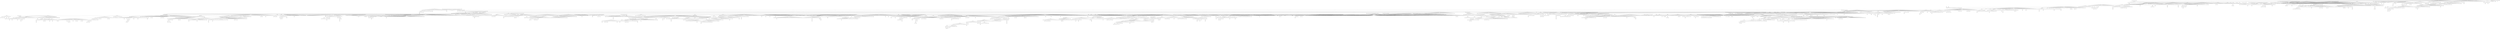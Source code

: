 strict graph "" {
	graph ["edge"="{}",
		file="/Users/felicedeluca/Developer/UofA/mlgd/pipeline/impred/tmp_workspace/topics/set3/layers/Topics_Layer_8_drawing_improved.dot",
		"graph"="{'file': '/Users/felicedeluca/Developer/UofA/mlgd/pipeline/impred/tmp_workspace/topics/set3/layers/Topics_Layer_8_drawing_improved.dot'}",
		"node"="{'height': '', 'level': '', 'pos': '', 'width': ''}"
	];
	1	 [height=0.05,
		level=1,
		pos="-23367.04,-17113.12",
		width=0.05];
	10	 [level=5,
		pos="-22930.19,-18005.00"];
	1 -- 10;
	11	 [level=4,
		pos="-23544.69,-16457.94"];
	1 -- 11;
	2	 [height=0.05,
		level=1,
		pos="-20937.82,-14861.23",
		width=0.05];
	1 -- 2;
	3	 [level=6,
		pos="-22434.23,-17434.96"];
	1 -- 3;
	4	 [level=3,
		pos="-24606.41,-16646.39"];
	1 -- 4;
	5	 [level=2,
		pos="-25518.10,-17985.21"];
	1 -- 5;
	6	 [level=3,
		pos="-23326.44,-18170.95"];
	1 -- 6;
	7	 [level=2,
		pos="-23159.17,-16122.96"];
	1 -- 7;
	8	 [level=7,
		pos="-22426.68,-17178.08"];
	1 -- 8;
	9	 [level=7,
		pos="-23581.97,-17915.93"];
	1 -- 9;
	100	 [level=3,
		pos="-11012.36,-1600.08"];
	51	 [height=0.05,
		level=1,
		pos="-12408.18,-897.39",
		width=0.05];
	100 -- 51;
	1000	 [level=3,
		pos="5511.16,2869.46"];
	837	 [height=0.05,
		level=1,
		pos="4946.61,3686.44",
		width=0.05];
	1000 -- 837;
	1001	 [level=2,
		pos="3828.78,3255.73"];
	5864	 [level=3,
		pos="3671.69,3718.95"];
	1001 -- 5864;
	1001 -- 837;
	1002	 [level=8,
		pos="5591.74,3304.39"];
	1002 -- 837;
	1003	 [level=5,
		pos="4780.69,5280.25"];
	1003 -- 837;
	1004	 [level=8,
		pos="5360.82,2858.98"];
	1004 -- 837;
	1005	 [height=0.05,
		level=1,
		pos="7016.94,-9237.54",
		width=0.05];
	1073	 [level=3,
		pos="6059.11,-9374.66"];
	1005 -- 1073;
	1074	 [level=7,
		pos="7063.36,-10049.43"];
	1005 -- 1074;
	1075	 [level=5,
		pos="6450.13,-10048.88"];
	1005 -- 1075;
	1076	 [level=7,
		pos="6923.14,-9042.00"];
	1005 -- 1076;
	1077	 [level=3,
		pos="6306.89,-8895.08"];
	1005 -- 1077;
	1078	 [level=4,
		pos="6160.41,-9834.26"];
	1005 -- 1078;
	1079	 [level=7,
		pos="6567.50,-9965.50"];
	1005 -- 1079;
	1080	 [level=8,
		pos="7150.93,-9690.79"];
	1005 -- 1080;
	838	 [height=0.05,
		level=1,
		pos="5075.61,-6619.32",
		width=0.05];
	1005 -- 838;
	1006	 [height=0.05,
		level=1,
		pos="11813.81,-10093.15",
		width=0.05];
	1397	 [height=0.05,
		level=1,
		pos="13776.13,-13952.66",
		width=0.05];
	1006 -- 1397;
	1398	 [level=3,
		pos="11745.25,-9382.49"];
	1006 -- 1398;
	1399	 [level=3,
		pos="11173.34,-10426.76"];
	1006 -- 1399;
	1400	 [level=8,
		pos="12121.84,-10020.61"];
	1006 -- 1400;
	1006 -- 838;
	1007	 [height=0.05,
		level=1,
		pos="12176.54,-11336.19",
		width=0.05];
	1682	 [height=0.05,
		level=1,
		pos="9249.13,-18314.55",
		width=0.05];
	1007 -- 1682;
	1683	 [height=0.05,
		level=1,
		pos="9130.97,-16812.80",
		width=0.05];
	1007 -- 1683;
	1684	 [level=5,
		pos="11626.45,-10805.55"];
	1007 -- 1684;
	1685	 [level=5,
		pos="11280.39,-11633.70"];
	1007 -- 1685;
	1686	 [level=4,
		pos="12263.81,-12323.10"];
	1007 -- 1686;
	1687	 [level=2,
		pos="10988.72,-11967.76"];
	1007 -- 1687;
	1688	 [level=8,
		pos="12318.85,-12053.52"];
	1007 -- 1688;
	1007 -- 838;
	1008	 [level=5,
		pos="4199.23,-5332.66"];
	1008 -- 838;
	1009	 [height=0.05,
		level=1,
		pos="8583.83,-10615.41",
		width=0.05];
	2849	 [level=6,
		pos="8707.98,-9334.39"];
	1009 -- 2849;
	2850	 [level=6,
		pos="9531.93,-11110.65"];
	1009 -- 2850;
	2851	 [height=0.05,
		level=1,
		pos="10016.14,-12588.45",
		width=0.05];
	1009 -- 2851;
	2852	 [level=5,
		pos="8156.28,-11872.35"];
	1009 -- 2852;
	2853	 [level=3,
		pos="7740.89,-9292.34"];
	1009 -- 2853;
	2854	 [level=2,
		pos="8991.90,-12810.16"];
	1009 -- 2854;
	2855	 [level=3,
		pos="9738.51,-11932.89"];
	1009 -- 2855;
	2856	 [level=7,
		pos="7625.53,-10713.43"];
	1009 -- 2856;
	2857	 [level=7,
		pos="8255.06,-9253.48"];
	1009 -- 2857;
	2858	 [level=7,
		pos="8134.07,-11747.92"];
	1009 -- 2858;
	2859	 [level=7,
		pos="9137.51,-9900.55"];
	1009 -- 2859;
	2860	 [level=2,
		pos="9823.78,-10794.98"];
	1009 -- 2860;
	2861	 [level=4,
		pos="9185.35,-9671.69"];
	1009 -- 2861;
	2862	 [level=7,
		pos="7810.68,-11318.84"];
	1009 -- 2862;
	2863	 [level=2,
		pos="8565.51,-12054.14"];
	1009 -- 2863;
	2864	 [level=5,
		pos="9677.44,-11283.88"];
	1009 -- 2864;
	2865	 [level=8,
		pos="8174.79,-9177.44"];
	1009 -- 2865;
	2866	 [level=8,
		pos="7806.53,-11140.63"];
	1009 -- 2866;
	2867	 [level=2,
		pos="7595.39,-9769.72"];
	1009 -- 2867;
	2868	 [level=8,
		pos="8757.06,-9497.20"];
	1009 -- 2868;
	2869	 [level=8,
		pos="9479.55,-10373.75"];
	1009 -- 2869;
	2870	 [level=6,
		pos="9757.56,-10413.67"];
	1009 -- 2870;
	2871	 [level=3,
		pos="7313.25,-10051.30"];
	1009 -- 2871;
	2872	 [level=6,
		pos="7622.24,-10278.86"];
	1009 -- 2872;
	1009 -- 838;
	101	 [level=6,
		pos="-11287.54,615.80"];
	101 -- 51;
	1010	 [height=0.05,
		level=1,
		pos="8047.06,-7306.60",
		width=0.05];
	2968	 [level=3,
		pos="7352.26,-6782.18"];
	1010 -- 2968;
	2969	 [level=5,
		pos="7355.33,-6606.41"];
	1010 -- 2969;
	2970	 [level=2,
		pos="8009.99,-6543.17"];
	1010 -- 2970;
	2971	 [level=5,
		pos="8454.71,-6640.77"];
	1010 -- 2971;
	2972	 [level=4,
		pos="7626.58,-7692.78"];
	1010 -- 2972;
	2973	 [level=4,
		pos="8084.90,-6367.31"];
	1010 -- 2973;
	2974	 [level=7,
		pos="8464.05,-6831.60"];
	1010 -- 2974;
	2975	 [level=2,
		pos="7586.93,-6355.87"];
	1010 -- 2975;
	2976	 [level=8,
		pos="8621.68,-7304.31"];
	1010 -- 2976;
	2977	 [level=8,
		pos="8655.00,-7526.64"];
	1010 -- 2977;
	2978	 [level=8,
		pos="8176.64,-7929.91"];
	1010 -- 2978;
	1010 -- 838;
	1011	 [level=3,
		pos="3066.14,-6174.55"];
	2979	 [level=5,
		pos="2878.50,-5390.58"];
	1011 -- 2979;
	1011 -- 838;
	1012	 [level=6,
		pos="3762.99,-7146.13"];
	1012 -- 838;
	1013	 [level=3,
		pos="3464.22,-6977.93"];
	3547	 [level=5,
		pos="3486.81,-7370.33"];
	1013 -- 3547;
	1013 -- 838;
	1014	 [level=6,
		pos="4235.45,-7320.40"];
	1014 -- 838;
	1015	 [level=2,
		pos="5194.05,-4570.67"];
	3934	 [level=4,
		pos="4642.58,-4403.24"];
	1015 -- 3934;
	3935	 [level=5,
		pos="5093.44,-4322.53"];
	1015 -- 3935;
	3936	 [level=3,
		pos="5607.14,-4752.11"];
	1015 -- 3936;
	1015 -- 838;
	1016	 [level=3,
		pos="4512.24,-8316.70"];
	4257	 [level=5,
		pos="4088.20,-8330.54"];
	1016 -- 4257;
	1016 -- 838;
	1017	 [level=6,
		pos="6142.00,-5688.71"];
	1017 -- 838;
	1018	 [level=3,
		pos="4266.38,-6056.86"];
	1018 -- 838;
	1019	 [level=2,
		pos="6774.93,-5991.55"];
	4744	 [level=5,
		pos="7089.49,-6054.52"];
	1019 -- 4744;
	4745	 [level=4,
		pos="7138.84,-6235.28"];
	1019 -- 4745;
	1019 -- 838;
	102	 [level=5,
		pos="-11633.26,-2406.77"];
	102 -- 51;
	1020	 [level=4,
		pos="3281.80,-5788.22"];
	4915	 [level=5,
		pos="3198.04,-5343.37"];
	1020 -- 4915;
	4916	 [level=7,
		pos="3228.22,-6096.88"];
	1020 -- 4916;
	1020 -- 838;
	1021	 [level=5,
		pos="6568.64,-6639.81"];
	1021 -- 838;
	1022	 [level=3,
		pos="4310.45,-5919.44"];
	1022 -- 838;
	1023	 [level=7,
		pos="6306.67,-5923.52"];
	1023 -- 838;
	1024	 [level=3,
		pos="4579.05,-5008.95"];
	1024 -- 838;
	1025	 [level=5,
		pos="5301.28,-5466.29"];
	1025 -- 838;
	1026	 [level=7,
		pos="5245.39,-7936.99"];
	1026 -- 838;
	1027	 [level=5,
		pos="4061.82,-6690.92"];
	1027 -- 838;
	1028	 [level=5,
		pos="5699.20,-7807.84"];
	1028 -- 838;
	1029	 [level=3,
		pos="4364.91,-7523.22"];
	1029 -- 838;
	103	 [level=2,
		pos="-14296.60,-1130.94"];
	103 -- 51;
	1030	 [level=2,
		pos="5614.09,-8440.23"];
	5302	 [level=4,
		pos="5012.56,-8515.94"];
	1030 -- 5302;
	5303	 [level=5,
		pos="5212.79,-8923.62"];
	1030 -- 5303;
	5304	 [level=8,
		pos="5653.95,-8656.32"];
	1030 -- 5304;
	1030 -- 838;
	1031	 [level=5,
		pos="3896.59,-6917.02"];
	1031 -- 838;
	1032	 [level=7,
		pos="4830.20,-7971.31"];
	1032 -- 838;
	1033	 [level=7,
		pos="5508.60,-7924.62"];
	1033 -- 838;
	1034	 [level=3,
		pos="4849.60,-7991.66"];
	1034 -- 838;
	1035	 [level=5,
		pos="3843.66,-6204.17"];
	1035 -- 838;
	1036	 [level=5,
		pos="4668.63,-5415.25"];
	1036 -- 838;
	1037	 [level=5,
		pos="4453.44,-7855.91"];
	1037 -- 838;
	1038	 [level=4,
		pos="4483.53,-7732.70"];
	1038 -- 838;
	1039	 [level=5,
		pos="5045.48,-7992.61"];
	1039 -- 838;
	104	 [level=8,
		pos="-10896.70,-468.68"];
	104 -- 51;
	1040	 [level=7,
		pos="5465.99,-5590.61"];
	1040 -- 838;
	1041	 [level=4,
		pos="3866.73,-6734.33"];
	1041 -- 838;
	1042	 [level=5,
		pos="4115.11,-6544.04"];
	1042 -- 838;
	1043	 [level=3,
		pos="3475.12,-6116.93"];
	1043 -- 838;
	1044	 [level=5,
		pos="3942.29,-6501.75"];
	1044 -- 838;
	1045	 [level=3,
		pos="5649.13,-5641.47"];
	1045 -- 838;
	1046	 [level=7,
		pos="6503.94,-6389.35"];
	1046 -- 838;
	1047	 [level=7,
		pos="5994.60,-5550.06"];
	1047 -- 838;
	1048	 [level=4,
		pos="5723.40,-5570.43"];
	1048 -- 838;
	1049	 [level=7,
		pos="5112.38,-5266.77"];
	1049 -- 838;
	105	 [level=6,
		pos="-11619.83,-2326.27"];
	105 -- 51;
	1050	 [level=4,
		pos="4727.12,-4986.37"];
	1050 -- 838;
	1051	 [level=5,
		pos="4160.31,-7348.67"];
	1051 -- 838;
	1052	 [level=5,
		pos="4909.60,-5130.50"];
	1052 -- 838;
	1053	 [level=4,
		pos="5309.94,-5268.07"];
	1053 -- 838;
	1054	 [level=5,
		pos="4197.91,-6031.42"];
	1054 -- 838;
	1055	 [level=8,
		pos="4379.99,-7463.35"];
	1055 -- 838;
	1056	 [level=8,
		pos="6145.41,-5714.69"];
	1056 -- 838;
	1057	 [level=2,
		pos="6678.46,-6398.25"];
	1057 -- 838;
	1058	 [level=3,
		pos="4328.91,-5918.31"];
	1058 -- 838;
	1059	 [level=6,
		pos="6413.40,-6173.77"];
	1059 -- 838;
	106	 [level=3,
		pos="-10789.34,-367.33"];
	106 -- 51;
	1060	 [level=8,
		pos="5452.54,-5572.14"];
	1060 -- 838;
	1061	 [level=2,
		pos="5915.03,-8097.08"];
	1061 -- 838;
	1062	 [level=3,
		pos="4498.78,-5495.46"];
	1062 -- 838;
	1063	 [level=6,
		pos="6529.53,-6664.73"];
	1063 -- 838;
	1064	 [level=3,
		pos="4556.56,-5564.91"];
	1064 -- 838;
	1065	 [level=8,
		pos="3933.84,-7270.80"];
	1065 -- 838;
	1066	 [level=3,
		pos="3911.57,-6044.02"];
	1066 -- 838;
	1067	 [level=5,
		pos="6217.44,-5941.03"];
	1067 -- 838;
	1068	 [level=4,
		pos="5329.02,-8214.20"];
	5907	 [level=8,
		pos="5014.82,-8429.62"];
	1068 -- 5907;
	1068 -- 838;
	1069	 [level=6,
		pos="4958.15,-5352.12"];
	1069 -- 838;
	107	 [level=6,
		pos="-14372.53,-1185.86"];
	107 -- 51;
	1070	 [level=5,
		pos="3816.38,-7146.65"];
	1070 -- 838;
	1071	 [level=3,
		pos="4073.63,-5418.35"];
	1071 -- 838;
	1072	 [level=8,
		pos="6566.17,-6897.17"];
	1072 -- 838;
	1081	 [level=5,
		pos="5847.86,-9443.83"];
	1073 -- 1081;
	5469	 [level=4,
		pos="5927.64,-8841.25"];
	1077 -- 5469;
	5470	 [level=5,
		pos="6046.67,-8633.62"];
	1077 -- 5470;
	108	 [height=0.05,
		level=1,
		pos="-13437.07,16104.40",
		width=0.05];
	133	 [height=0.05,
		level=1,
		pos="-10804.78,16069.05",
		width=0.05];
	108 -- 133;
	134	 [height=0.05,
		level=1,
		pos="-11323.04,20005.93",
		width=0.05];
	108 -- 134;
	135	 [height=0.05,
		level=1,
		pos="-12816.39,18416.21",
		width=0.05];
	108 -- 135;
	136	 [level=6,
		pos="-14234.67,16186.36"];
	108 -- 136;
	137	 [level=7,
		pos="-13971.58,15476.59"];
	108 -- 137;
	138	 [level=4,
		pos="-13331.38,15270.47"];
	108 -- 138;
	139	 [level=3,
		pos="-13215.15,17466.65"];
	108 -- 139;
	140	 [level=5,
		pos="-13892.81,17126.71"];
	108 -- 140;
	141	 [level=7,
		pos="-13109.50,15417.25"];
	108 -- 141;
	142	 [level=8,
		pos="-13887.19,16753.49"];
	108 -- 142;
	143	 [level=8,
		pos="-14309.97,16089.22"];
	108 -- 143;
	144	 [level=8,
		pos="-12569.75,16414.04"];
	108 -- 144;
	145	 [level=5,
		pos="-12655.83,15865.96"];
	108 -- 145;
	69	 [height=0.05,
		level=1,
		pos="-17727.34,2020.38",
		width=0.05];
	108 -- 69;
	1082	 [level=8,
		pos="5818.03,-9394.77"];
	1081 -- 1082;
	1083	 [level=5,
		pos="-7629.47,-5963.70"];
	328	 [level=2,
		pos="-7786.97,-6102.25"];
	1083 -- 328;
	1084	 [level=4,
		pos="-7486.31,-5693.41"];
	1084 -- 328;
	1085	 [height=0.05,
		level=1,
		pos="-7430.22,16852.84",
		width=0.05];
	1101	 [level=2,
		pos="-6163.07,16748.32"];
	1085 -- 1101;
	1102	 [level=2,
		pos="-7513.01,18691.14"];
	1085 -- 1102;
	1103	 [level=5,
		pos="-6339.98,16132.95"];
	1085 -- 1103;
	1104	 [level=3,
		pos="-8989.03,17427.86"];
	1085 -- 1104;
	1105	 [level=7,
		pos="-8661.46,17409.86"];
	1085 -- 1105;
	1106	 [height=0.05,
		level=1,
		pos="-9207.60,19095.21",
		width=0.05];
	1085 -- 1106;
	1107	 [level=3,
		pos="-7977.60,15802.44"];
	1085 -- 1107;
	1108	 [level=5,
		pos="-6962.28,17636.11"];
	1085 -- 1108;
	1109	 [level=2,
		pos="-8605.35,16262.84"];
	1085 -- 1109;
	1110	 [level=4,
		pos="-6974.84,15652.74"];
	1085 -- 1110;
	1111	 [level=8,
		pos="-6463.36,16090.14"];
	1085 -- 1111;
	1112	 [level=5,
		pos="-7722.20,18071.06"];
	1085 -- 1112;
	1113	 [level=8,
		pos="-7994.79,15949.83"];
	1085 -- 1113;
	1114	 [level=3,
		pos="-6883.14,15592.56"];
	1085 -- 1114;
	1115	 [level=5,
		pos="-8479.24,16760.76"];
	1085 -- 1115;
	1116	 [level=3,
		pos="-8541.83,18034.14"];
	1085 -- 1116;
	1117	 [level=8,
		pos="-6612.40,16986.66"];
	1085 -- 1117;
	1118	 [level=3,
		pos="-8856.33,16860.71"];
	1085 -- 1118;
	283	 [height=0.05,
		level=1,
		pos="-7487.56,11387.91",
		width=0.05];
	1085 -- 283;
	1086	 [level=5,
		pos="-7935.65,10444.01"];
	1086 -- 283;
	1087	 [level=2,
		pos="-7088.50,12508.12"];
	1087 -- 283;
	3742	 [level=3,
		pos="-7028.20,12649.03"];
	1087 -- 3742;
	1088	 [level=5,
		pos="-7303.32,10147.22"];
	1088 -- 283;
	1089	 [level=4,
		pos="-7642.13,12282.02"];
	1089 -- 283;
	4870	 [level=7,
		pos="-7972.29,12537.57"];
	1089 -- 4870;
	109	 [height=0.05,
		level=1,
		pos="-17601.37,8035.52",
		width=0.05];
	1241	 [level=2,
		pos="-18332.00,7045.08"];
	109 -- 1241;
	1242	 [level=2,
		pos="-17126.35,9089.06"];
	109 -- 1242;
	1243	 [height=0.05,
		level=1,
		pos="-17499.78,10038.07",
		width=0.05];
	109 -- 1243;
	1244	 [level=3,
		pos="-18653.05,7850.81"];
	109 -- 1244;
	1245	 [level=6,
		pos="-16686.26,8608.13"];
	109 -- 1245;
	1246	 [level=3,
		pos="-16517.90,8862.18"];
	109 -- 1246;
	1247	 [level=5,
		pos="-17062.01,7266.80"];
	109 -- 1247;
	1248	 [level=7,
		pos="-16800.12,7851.51"];
	109 -- 1248;
	1249	 [height=0.05,
		level=1,
		pos="-19537.09,9010.71",
		width=0.05];
	109 -- 1249;
	1250	 [level=7,
		pos="-17970.60,8803.12"];
	109 -- 1250;
	1251	 [level=5,
		pos="-18470.59,7695.49"];
	109 -- 1251;
	1252	 [level=5,
		pos="-16628.40,7944.69"];
	109 -- 1252;
	1253	 [level=8,
		pos="-18076.15,8776.16"];
	109 -- 1253;
	1254	 [level=3,
		pos="-17258.43,7003.25"];
	109 -- 1254;
	109 -- 69;
	1090	 [level=5,
		pos="-8423.51,11023.28"];
	1090 -- 283;
	1091	 [level=3,
		pos="-7189.57,10059.25"];
	1091 -- 283;
	1092	 [level=5,
		pos="-8364.41,11688.39"];
	1092 -- 283;
	1093	 [level=7,
		pos="-6294.45,11572.30"];
	1093 -- 283;
	1094	 [level=4,
		pos="-6445.64,12092.89"];
	1094 -- 283;
	1095	 [level=5,
		pos="-6629.43,10883.71"];
	1095 -- 283;
	1096	 [level=8,
		pos="-6619.68,12058.05"];
	1096 -- 283;
	1097	 [level=6,
		pos="-6772.91,10658.10"];
	1097 -- 283;
	1098	 [level=6,
		pos="-8323.93,10973.82"];
	1098 -- 283;
	1099	 [level=8,
		pos="-6416.14,11452.67"];
	1099 -- 283;
	110	 [height=0.05,
		level=1,
		pos="-15130.42,13109.61",
		width=0.05];
	2316	 [level=2,
		pos="-16180.77,14764.61"];
	110 -- 2316;
	2317	 [height=0.05,
		level=1,
		pos="-14251.75,18502.91",
		width=0.05];
	110 -- 2317;
	2318	 [level=5,
		pos="-14550.06,13237.48"];
	110 -- 2318;
	2319	 [level=3,
		pos="-16018.09,12875.16"];
	110 -- 2319;
	2320	 [level=5,
		pos="-15189.28,12486.44"];
	110 -- 2320;
	2321	 [level=2,
		pos="-14742.00,13986.06"];
	110 -- 2321;
	2322	 [level=5,
		pos="-14834.04,12944.95"];
	110 -- 2322;
	110 -- 69;
	1100	 [level=6,
		pos="-8161.34,11750.14"];
	1100 -- 283;
	3105	 [level=5,
		pos="-6936.18,18018.72"];
	1102 -- 3105;
	3106	 [level=3,
		pos="-6519.16,18964.20"];
	1102 -- 3106;
	3107	 [level=5,
		pos="-7738.78,19301.82"];
	1102 -- 3107;
	3108	 [level=5,
		pos="-8010.84,18851.94"];
	1102 -- 3108;
	3109	 [level=5,
		pos="-7231.72,19203.92"];
	1102 -- 3109;
	5607	 [level=5,
		pos="-8361.60,19576.33"];
	1106 -- 5607;
	5608	 [level=7,
		pos="-9368.19,18805.54"];
	1106 -- 5608;
	5609	 [level=5,
		pos="-9585.52,19345.38"];
	1106 -- 5609;
	5610	 [level=4,
		pos="-9331.23,19891.24"];
	1106 -- 5610;
	5805	 [level=5,
		pos="-6788.87,17841.83"];
	1108 -- 5805;
	111	 [height=0.05,
		level=1,
		pos="-19745.21,5287.01",
		width=0.05];
	3052	 [level=5,
		pos="-19075.80,6141.38"];
	111 -- 3052;
	3053	 [level=3,
		pos="-19288.47,4228.80"];
	111 -- 3053;
	3054	 [level=6,
		pos="-20545.48,6114.87"];
	111 -- 3054;
	3055	 [level=2,
		pos="-20867.37,5574.38"];
	111 -- 3055;
	3056	 [level=2,
		pos="-19951.68,6512.93"];
	111 -- 3056;
	3057	 [level=7,
		pos="-19942.92,4299.15"];
	111 -- 3057;
	3058	 [level=8,
		pos="-18908.63,5106.11"];
	111 -- 3058;
	3059	 [level=8,
		pos="-20864.91,5656.91"];
	111 -- 3059;
	3060	 [level=8,
		pos="-18922.88,5005.99"];
	111 -- 3060;
	3061	 [level=8,
		pos="-19093.79,5904.20"];
	111 -- 3061;
	3062	 [height=0.05,
		level=1,
		pos="-20784.99,6523.58",
		width=0.05];
	111 -- 3062;
	3063	 [level=8,
		pos="-19780.28,6293.93"];
	111 -- 3063;
	3064	 [level=8,
		pos="-20571.33,4876.74"];
	111 -- 3064;
	3065	 [level=6,
		pos="-20505.00,4732.55"];
	111 -- 3065;
	3066	 [level=8,
		pos="-19873.09,4176.75"];
	111 -- 3066;
	111 -- 69;
	1119	 [level=2,
		pos="6605.51,23221.90"];
	1126	 [level=2,
		pos="8404.80,22441.90"];
	1119 -- 1126;
	1127	 [level=5,
		pos="6889.93,23462.19"];
	1119 -- 1127;
	584	 [level=2,
		pos="3926.96,22509.43"];
	1119 -- 584;
	112	 [height=0.05,
		level=1,
		pos="-14212.49,2027.70",
		width=0.05];
	4014	 [level=4,
		pos="-13353.44,2324.39"];
	112 -- 4014;
	4015	 [level=3,
		pos="-14097.97,2629.82"];
	112 -- 4015;
	4016	 [level=4,
		pos="-14983.33,1376.10"];
	112 -- 4016;
	4017	 [level=2,
		pos="-14773.32,2118.90"];
	112 -- 4017;
	4018	 [level=7,
		pos="-13579.38,1338.37"];
	112 -- 4018;
	4019	 [level=2,
		pos="-13960.08,2770.81"];
	112 -- 4019;
	4020	 [level=5,
		pos="-13454.40,2075.90"];
	112 -- 4020;
	4021	 [level=6,
		pos="-13956.72,1030.65"];
	112 -- 4021;
	112 -- 69;
	1120	 [level=6,
		pos="4305.29,21897.17"];
	1120 -- 584;
	1121	 [level=5,
		pos="3366.80,22361.47"];
	1121 -- 584;
	1122	 [level=4,
		pos="4335.43,23055.41"];
	1122 -- 584;
	1123	 [level=7,
		pos="3632.04,21907.19"];
	1123 -- 584;
	1124	 [level=7,
		pos="3849.25,22678.91"];
	1124 -- 584;
	1125	 [level=5,
		pos="4640.70,22193.30"];
	1125 -- 584;
	1128	 [level=2,
		pos="9616.51,20880.25"];
	1126 -- 1128;
	1129	 [level=2,
		pos="8525.14,23746.61"];
	1126 -- 1129;
	1130	 [level=7,
		pos="7553.65,22515.34"];
	1126 -- 1130;
	1131	 [level=8,
		pos="7948.55,21810.21"];
	1126 -- 1131;
	1132	 [level=6,
		pos="8791.59,21717.00"];
	1126 -- 1132;
	1133	 [level=8,
		pos="8089.13,21816.16"];
	1126 -- 1133;
	1134	 [level=2,
		pos="10928.07,21926.12"];
	1128 -- 1134;
	1135	 [level=2,
		pos="10530.70,20153.49"];
	1128 -- 1135;
	1136	 [level=4,
		pos="9805.62,21759.29"];
	1128 -- 1136;
	1137	 [level=7,
		pos="9318.88,21018.49"];
	1128 -- 1137;
	1138	 [level=8,
		pos="9463.99,20533.74"];
	1128 -- 1138;
	5063	 [level=7,
		pos="8703.71,24016.43"];
	1129 -- 5063;
	5064	 [level=5,
		pos="8202.98,23805.22"];
	1129 -- 5064;
	5065	 [level=4,
		pos="9062.44,23554.86"];
	1129 -- 5065;
	113	 [height=0.05,
		level=1,
		pos="-15380.67,2668.74",
		width=0.05];
	4131	 [level=6,
		pos="-15262.31,3127.06"];
	113 -- 4131;
	4132	 [level=7,
		pos="-14935.81,3050.31"];
	113 -- 4132;
	4133	 [level=8,
		pos="-14948.77,2426.98"];
	113 -- 4133;
	4134	 [level=8,
		pos="-15456.29,2165.44"];
	113 -- 4134;
	4135	 [level=3,
		pos="-15982.54,3086.72"];
	113 -- 4135;
	4136	 [level=3,
		pos="-15467.41,3379.37"];
	113 -- 4136;
	113 -- 69;
	1139	 [level=3,
		pos="11652.01,22594.31"];
	1134 -- 1139;
	1140	 [level=2,
		pos="9930.95,23130.00"];
	1134 -- 1140;
	1141	 [level=5,
		pos="11090.60,21416.99"];
	1134 -- 1141;
	1142	 [level=3,
		pos="10571.97,22048.90"];
	1134 -- 1142;
	1143	 [level=8,
		pos="11920.28,21947.24"];
	1134 -- 1143;
	5126	 [level=7,
		pos="11408.27,20653.22"];
	1135 -- 5126;
	5127	 [level=7,
		pos="10128.23,20229.93"];
	1135 -- 5127;
	5128	 [level=8,
		pos="10236.51,19879.56"];
	1135 -- 5128;
	5129	 [level=8,
		pos="10896.74,20898.14"];
	1135 -- 5129;
	5130	 [level=4,
		pos="10693.30,19466.56"];
	1135 -- 5130;
	5131	 [level=3,
		pos="11073.49,19648.33"];
	1135 -- 5131;
	5355	 [level=7,
		pos="9620.12,21831.46"];
	1136 -- 5355;
	114	 [level=2,
		pos="-18066.76,3874.37"];
	4791	 [level=4,
		pos="-18459.83,4482.56"];
	114 -- 4791;
	114 -- 69;
	2981	 [level=5,
		pos="10900.14,23270.84"];
	1140 -- 2981;
	2982	 [level=3,
		pos="9632.60,23832.44"];
	1140 -- 2982;
	2983	 [level=8,
		pos="10770.60,23670.93"];
	1140 -- 2983;
	2984	 [level=5,
		pos="10037.47,22746.08"];
	1140 -- 2984;
	2985	 [level=8,
		pos="9653.09,23143.80"];
	1140 -- 2985;
	1144	 [level=2,
		pos="-21305.93,3919.68"];
	1157	 [level=3,
		pos="-20840.36,4157.98"];
	1144 -- 1157;
	1158	 [level=8,
		pos="-21472.50,4713.79"];
	1144 -- 1158;
	618	 [height=0.05,
		level=1,
		pos="-20906.51,2547.98",
		width=0.05];
	1144 -- 618;
	1145	 [level=6,
		pos="-21728.94,2494.43"];
	1145 -- 618;
	1146	 [level=2,
		pos="-24027.71,3782.36"];
	3524	 [level=3,
		pos="-24079.40,2433.20"];
	1146 -- 3524;
	3525	 [level=3,
		pos="-25034.93,3589.21"];
	1146 -- 3525;
	3526	 [level=7,
		pos="-23151.72,3692.90"];
	1146 -- 3526;
	3527	 [level=7,
		pos="-23406.63,4341.58"];
	1146 -- 3527;
	3528	 [level=7,
		pos="-24137.97,4604.78"];
	1146 -- 3528;
	3529	 [level=7,
		pos="-23057.63,3245.24"];
	1146 -- 3529;
	3530	 [level=7,
		pos="-25154.03,4208.74"];
	1146 -- 3530;
	3531	 [level=6,
		pos="-23305.60,2929.40"];
	1146 -- 3531;
	3532	 [level=8,
		pos="-23307.97,4259.47"];
	1146 -- 3532;
	3533	 [level=8,
		pos="-23584.49,3108.82"];
	1146 -- 3533;
	3534	 [level=4,
		pos="-25254.01,3673.07"];
	1146 -- 3534;
	3535	 [level=8,
		pos="-24469.43,3124.73"];
	1146 -- 3535;
	3536	 [level=8,
		pos="-24353.30,4614.61"];
	1146 -- 3536;
	3537	 [level=6,
		pos="-24988.82,4249.57"];
	1146 -- 3537;
	1146 -- 618;
	1147	 [height=0.05,
		level=1,
		pos="-22663.77,5684.69",
		width=0.05];
	3662	 [level=2,
		pos="-23587.74,7370.09"];
	1147 -- 3662;
	3663	 [level=6,
		pos="-24117.86,5903.60"];
	1147 -- 3663;
	3664	 [level=3,
		pos="-24295.71,5839.73"];
	1147 -- 3664;
	3665	 [level=7,
		pos="-21631.21,5572.65"];
	1147 -- 3665;
	3666	 [level=7,
		pos="-22519.05,6883.41"];
	1147 -- 3666;
	3667	 [level=3,
		pos="-21209.52,5382.37"];
	1147 -- 3667;
	3668	 [level=7,
		pos="-24065.05,5264.85"];
	1147 -- 3668;
	3669	 [level=3,
		pos="-21332.03,6049.28"];
	1147 -- 3669;
	3670	 [level=4,
		pos="-22215.98,4475.47"];
	1147 -- 3670;
	3671	 [level=5,
		pos="-23946.17,5216.02"];
	1147 -- 3671;
	3672	 [level=3,
		pos="-21841.47,7040.22"];
	1147 -- 3672;
	3673	 [level=7,
		pos="-23815.57,6436.96"];
	1147 -- 3673;
	3674	 [level=7,
		pos="-21520.67,6613.73"];
	1147 -- 3674;
	3675	 [level=7,
		pos="-22774.75,4420.09"];
	1147 -- 3675;
	3676	 [level=5,
		pos="-21492.53,4982.35"];
	1147 -- 3676;
	3677	 [level=8,
		pos="-22715.16,4322.07"];
	1147 -- 3677;
	3678	 [level=8,
		pos="-21803.05,5059.87"];
	1147 -- 3678;
	3679	 [level=8,
		pos="-23407.60,4773.26"];
	1147 -- 3679;
	3680	 [level=8,
		pos="-22650.21,6633.22"];
	1147 -- 3680;
	3681	 [level=2,
		pos="-23688.90,6481.19"];
	1147 -- 3681;
	3682	 [level=6,
		pos="-23339.14,4696.63"];
	1147 -- 3682;
	3683	 [level=5,
		pos="-21647.21,6401.05"];
	1147 -- 3683;
	3684	 [level=8,
		pos="-21782.75,7037.56"];
	1147 -- 3684;
	1147 -- 618;
	1148	 [level=3,
		pos="-21573.87,1811.28"];
	3726	 [level=5,
		pos="-21689.35,1703.09"];
	1148 -- 3726;
	3727	 [level=4,
		pos="-22137.18,2013.21"];
	1148 -- 3727;
	1148 -- 618;
	1149	 [level=5,
		pos="-20123.48,1975.06"];
	1149 -- 618;
	115	 [height=0.05,
		level=1,
		pos="-16189.94,2564.44",
		width=0.05];
	4798	 [level=3,
		pos="-16359.31,3179.41"];
	115 -- 4798;
	115 -- 69;
	1150	 [level=3,
		pos="-20011.85,3144.39"];
	1150 -- 618;
	1151	 [level=5,
		pos="-20799.46,3434.37"];
	1151 -- 618;
	1152	 [level=3,
		pos="-20745.34,1542.67"];
	5451	 [level=7,
		pos="-21104.54,1441.77"];
	1152 -- 5451;
	1152 -- 618;
	1153	 [level=7,
		pos="-20028.23,2797.48"];
	1153 -- 618;
	1154	 [level=8,
		pos="-20085.39,2095.76"];
	1154 -- 618;
	1155	 [level=3,
		pos="-22196.80,2623.58"];
	5883	 [level=6,
		pos="-22339.11,2674.53"];
	1155 -- 5883;
	1155 -- 618;
	1156	 [level=6,
		pos="-21324.66,1937.35"];
	1156 -- 618;
	1159	 [level=5,
		pos="-21182.42,4791.96"];
	1157 -- 1159;
	1160	 [level=6,
		pos="-20924.78,3768.43"];
	1157 -- 1160;
	1161	 [level=8,
		pos="-20384.52,4148.20"];
	1157 -- 1161;
	116	 [level=5,
		pos="-17031.66,1135.60"];
	116 -- 69;
	1162	 [level=6,
		pos="-3986.76,-301.00"];
	469	 [level=2,
		pos="-4061.29,-769.32"];
	1162 -- 469;
	1163	 [level=4,
		pos="-4962.57,-1727.78"];
	3325	 [level=6,
		pos="-5405.94,-1678.54"];
	1163 -- 3325;
	1163 -- 469;
	1164	 [level=3,
		pos="-4294.98,-504.58"];
	1164 -- 469;
	1165	 [level=3,
		pos="-4649.81,-979.92"];
	4367	 [level=5,
		pos="-4337.11,-803.10"];
	1165 -- 4367;
	1165 -- 469;
	1166	 [level=5,
		pos="-338.00,61.52"];
	839	 [level=3,
		pos="-534.17,-154.94"];
	1166 -- 839;
	1167	 [level=8,
		pos="-347.19,120.49"];
	1167 -- 839;
	1168	 [height=0.05,
		level=1,
		pos="-5088.15,5073.34",
		width=0.05];
	1172	 [height=0.05,
		level=1,
		pos="-4325.88,7499.30",
		width=0.05];
	1168 -- 1172;
	1173	 [level=2,
		pos="-5068.08,3640.13"];
	1168 -- 1173;
	1174	 [level=6,
		pos="-6024.12,5056.65"];
	1168 -- 1174;
	1175	 [level=3,
		pos="-6097.79,5861.69"];
	1168 -- 1175;
	1176	 [level=7,
		pos="-4126.62,5372.46"];
	1168 -- 1176;
	1177	 [level=5,
		pos="-4094.94,4289.07"];
	1168 -- 1177;
	1178	 [level=4,
		pos="-4286.65,5992.40"];
	1168 -- 1178;
	1179	 [level=2,
		pos="-4433.16,3949.44"];
	1168 -- 1179;
	1180	 [level=3,
		pos="-4954.74,6297.25"];
	1168 -- 1180;
	1181	 [level=7,
		pos="-5936.62,5608.83"];
	1168 -- 1181;
	1182	 [level=5,
		pos="-5662.73,4278.10"];
	1168 -- 1182;
	1183	 [level=3,
		pos="-5590.00,6152.13"];
	1168 -- 1183;
	1184	 [level=8,
		pos="-4254.63,4697.27"];
	1168 -- 1184;
	1185	 [level=6,
		pos="-4353.58,6011.63"];
	1168 -- 1185;
	1186	 [level=6,
		pos="-4153.44,5247.84"];
	1168 -- 1186;
	1187	 [level=8,
		pos="-5963.04,4853.44"];
	1168 -- 1187;
	1188	 [level=6,
		pos="-5531.11,6205.70"];
	1168 -- 1188;
	1189	 [level=6,
		pos="-5637.15,4164.50"];
	1168 -- 1189;
	1190	 [level=8,
		pos="-5144.66,3900.77"];
	1168 -- 1190;
	470	 [height=0.05,
		level=1,
		pos="-3607.58,760.31",
		width=0.05];
	1168 -- 470;
	1169	 [height=0.05,
		level=1,
		pos="-5206.94,2333.84",
		width=0.05];
	1922	 [height=0.05,
		level=1,
		pos="-7333.97,3867.69",
		width=0.05];
	1169 -- 1922;
	1923	 [height=0.05,
		level=1,
		pos="-6003.08,1132.48",
		width=0.05];
	1169 -- 1923;
	1924	 [level=3,
		pos="-4789.08,1673.27"];
	1169 -- 1924;
	1925	 [level=2,
		pos="-5952.26,3288.21"];
	1169 -- 1925;
	1926	 [level=2,
		pos="-5299.23,1559.92"];
	1169 -- 1926;
	1927	 [level=7,
		pos="-5380.55,3264.65"];
	1169 -- 1927;
	1928	 [level=7,
		pos="-4670.86,2785.96"];
	1169 -- 1928;
	1929	 [level=7,
		pos="-5937.75,1953.92"];
	1169 -- 1929;
	1930	 [level=4,
		pos="-5919.78,3342.03"];
	1169 -- 1930;
	1931	 [level=3,
		pos="-5863.30,1458.83"];
	1169 -- 1931;
	1932	 [level=7,
		pos="-4473.23,2373.51"];
	1169 -- 1932;
	1933	 [level=8,
		pos="-5898.49,2587.92"];
	1169 -- 1933;
	1934	 [level=8,
		pos="-6038.25,1822.46"];
	1169 -- 1934;
	1935	 [level=8,
		pos="-5219.11,3034.29"];
	1169 -- 1935;
	1169 -- 470;
	117	 [level=5,
		pos="-18533.79,791.42"];
	117 -- 69;
	1170	 [height=0.05,
		level=1,
		pos="-6657.64,28.64",
		width=0.05];
	3656	 [level=6,
		pos="-6996.82,-550.42"];
	1170 -- 3656;
	3657	 [level=2,
		pos="-7046.84,-1215.17"];
	1170 -- 3657;
	3658	 [level=3,
		pos="-6626.80,275.24"];
	1170 -- 3658;
	3659	 [level=2,
		pos="-6660.35,-1312.40"];
	1170 -- 3659;
	3660	 [level=3,
		pos="-6118.52,-344.07"];
	1170 -- 3660;
	3661	 [level=8,
		pos="-7094.23,263.14"];
	1170 -- 3661;
	1170 -- 470;
	1171	 [level=8,
		pos="-4210.74,304.80"];
	1171 -- 470;
	1191	 [level=3,
		pos="-4262.98,8193.44"];
	1172 -- 1191;
	1192	 [level=3,
		pos="-3682.97,8546.61"];
	1172 -- 1192;
	1193	 [level=6,
		pos="-3489.60,7251.15"];
	1172 -- 1193;
	1194	 [level=3,
		pos="-4996.03,6864.88"];
	1172 -- 1194;
	1195	 [level=6,
		pos="-4049.81,6685.01"];
	1172 -- 1195;
	1196	 [level=7,
		pos="-4706.43,7688.25"];
	1172 -- 1196;
	1197	 [level=5,
		pos="-4901.15,7260.09"];
	1172 -- 1197;
	1198	 [level=2,
		pos="-3826.19,7975.70"];
	1172 -- 1198;
	1199	 [level=5,
		pos="-3904.71,6753.45"];
	1172 -- 1199;
	1200	 [level=8,
		pos="-3701.79,7567.87"];
	1172 -- 1200;
	2667	 [level=5,
		pos="-4909.75,3264.19"];
	1173 -- 2667;
	2668	 [level=5,
		pos="-5045.48,3466.52"];
	1173 -- 2668;
	4884	 [level=4,
		pos="-6243.45,5653.86"];
	1175 -- 4884;
	5253	 [level=5,
		pos="-4166.61,4445.66"];
	1177 -- 5253;
	118	 [level=3,
		pos="-16331.65,3948.02"];
	5478	 [level=7,
		pos="-16441.57,4235.53"];
	118 -- 5478;
	5479	 [level=7,
		pos="-15709.95,4199.96"];
	118 -- 5479;
	5480	 [level=7,
		pos="-15888.00,3512.43"];
	118 -- 5480;
	5481	 [level=3,
		pos="-16264.49,4713.89"];
	118 -- 5481;
	118 -- 69;
	5890	 [level=8,
		pos="-4191.35,6231.97"];
	1185 -- 5890;
	119	 [level=7,
		pos="-18997.74,2601.99"];
	119 -- 69;
	1201	 [level=6,
		pos="-4635.38,8680.90"];
	1191 -- 1201;
	2308	 [level=3,
		pos="-3998.81,9166.31"];
	1192 -- 2308;
	2309	 [level=4,
		pos="-3326.25,8589.17"];
	1192 -- 2309;
	4090	 [level=8,
		pos="-5030.71,6846.93"];
	1194 -- 4090;
	5591	 [level=5,
		pos="-3232.89,8083.77"];
	1198 -- 5591;
	5637	 [level=8,
		pos="-3607.56,6840.82"];
	1199 -- 5637;
	12	 [height=0.05,
		level=1,
		pos="-20921.88,-9051.11",
		width=0.05];
	12 -- 2;
	28	 [height=0.05,
		level=1,
		pos="-15209.79,-7840.95",
		width=0.05];
	12 -- 28;
	29	 [height=0.05,
		level=1,
		pos="-22505.60,-6348.70",
		width=0.05];
	12 -- 29;
	30	 [height=0.05,
		level=1,
		pos="-20602.49,-11411.09",
		width=0.05];
	12 -- 30;
	31	 [level=3,
		pos="-19738.11,-9898.28"];
	12 -- 31;
	32	 [level=3,
		pos="-21684.02,-8010.19"];
	12 -- 32;
	33	 [level=2,
		pos="-19172.40,-6937.58"];
	12 -- 33;
	34	 [level=3,
		pos="-22422.91,-9825.23"];
	12 -- 34;
	35	 [level=5,
		pos="-20037.37,-9798.39"];
	12 -- 35;
	36	 [level=3,
		pos="-20072.41,-7174.69"];
	12 -- 36;
	37	 [level=7,
		pos="-22066.29,-8586.65"];
	12 -- 37;
	38	 [level=7,
		pos="-19610.12,-9404.50"];
	12 -- 38;
	39	 [level=5,
		pos="-22102.66,-9767.91"];
	12 -- 39;
	40	 [level=2,
		pos="-20341.49,-10194.36"];
	12 -- 40;
	41	 [level=3,
		pos="-21126.28,-7770.34"];
	12 -- 41;
	42	 [level=5,
		pos="-19828.16,-7993.66"];
	12 -- 42;
	43	 [level=3,
		pos="-22431.30,-9251.50"];
	12 -- 43;
	44	 [level=3,
		pos="-20333.06,-7497.73"];
	12 -- 44;
	45	 [level=3,
		pos="-19576.86,-8495.15"];
	12 -- 45;
	46	 [level=8,
		pos="-19824.13,-9253.64"];
	12 -- 46;
	47	 [level=6,
		pos="-21949.32,-8528.39"];
	12 -- 47;
	48	 [level=5,
		pos="-22284.66,-9152.01"];
	12 -- 48;
	49	 [level=8,
		pos="-21598.28,-10080.23"];
	12 -- 49;
	50	 [level=6,
		pos="-21439.22,-10003.50"];
	12 -- 50;
	120	 [level=7,
		pos="-19155.44,1982.11"];
	120 -- 69;
	1202	 [level=3,
		pos="-30314.38,4616.89"];
	634	 [height=0.05,
		level=1,
		pos="-29987.87,5025.83",
		width=0.05];
	1202 -- 634;
	1203	 [level=5,
		pos="-29877.34,5891.27"];
	1203 -- 634;
	1204	 [level=3,
		pos="-30649.45,5426.95"];
	1204 -- 634;
	1205	 [height=0.05,
		level=1,
		pos="-9425.70,-17673.15",
		width=0.05];
	1210	 [level=2,
		pos="-8279.33,-17585.15"];
	1205 -- 1210;
	1211	 [level=7,
		pos="-9376.83,-18218.89"];
	1205 -- 1211;
	1212	 [level=4,
		pos="-10270.74,-18025.83"];
	1205 -- 1212;
	1213	 [level=7,
		pos="-9184.05,-17194.66"];
	1205 -- 1213;
	1214	 [level=2,
		pos="-9766.43,-19141.77"];
	1205 -- 1214;
	1215	 [level=2,
		pos="-9412.38,-16618.49"];
	1205 -- 1215;
	1216	 [level=3,
		pos="-10321.03,-17390.90"];
	1205 -- 1216;
	406	 [height=0.05,
		level=1,
		pos="-10424.63,-15990.64",
		width=0.05];
	1205 -- 406;
	1206	 [height=0.05,
		level=1,
		pos="-12054.53,-18196.35",
		width=0.05];
	2243	 [level=2,
		pos="-13645.34,-19807.46"];
	1206 -- 2243;
	2244	 [level=5,
		pos="-12453.79,-17090.05"];
	1206 -- 2244;
	2245	 [height=0.05,
		level=1,
		pos="-16959.27,-19978.21",
		width=0.05];
	1206 -- 2245;
	2246	 [height=0.05,
		level=1,
		pos="-14638.07,-15911.69",
		width=0.05];
	1206 -- 2246;
	2247	 [level=5,
		pos="-13144.51,-17835.87"];
	1206 -- 2247;
	2248	 [level=2,
		pos="-12470.13,-19201.85"];
	1206 -- 2248;
	2249	 [level=2,
		pos="-11533.17,-16581.57"];
	1206 -- 2249;
	2250	 [level=4,
		pos="-11738.95,-16837.94"];
	1206 -- 2250;
	2251	 [level=8,
		pos="-11978.46,-18686.52"];
	1206 -- 2251;
	2252	 [level=2,
		pos="-11049.63,-17950.03"];
	1206 -- 2252;
	2253	 [level=6,
		pos="-12373.69,-16953.86"];
	1206 -- 2253;
	2254	 [level=5,
		pos="-11626.41,-18566.37"];
	1206 -- 2254;
	1206 -- 406;
	1207	 [level=5,
		pos="-9921.80,-15525.53"];
	1207 -- 406;
	1208	 [level=8,
		pos="-10960.71,-15708.94"];
	1208 -- 406;
	1209	 [level=6,
		pos="-10049.21,-16214.90"];
	1209 -- 406;
	121	 [level=7,
		pos="-17132.86,1126.16"];
	121 -- 69;
	1217	 [level=6,
		pos="-8053.85,-17513.96"];
	1210 -- 1217;
	1218	 [level=5,
		pos="-8358.76,-17914.52"];
	1210 -- 1218;
	1219	 [level=5,
		pos="-8363.24,-17198.33"];
	1210 -- 1219;
	5401	 [level=7,
		pos="-10204.78,-18242.83"];
	1212 -- 5401;
	5725	 [level=2,
		pos="-10476.56,-19412.36"];
	1214 -- 5725;
	5895	 [level=2,
		pos="-8954.96,-16172.96"];
	1215 -- 5895;
	122	 [level=4,
		pos="-18934.42,1346.96"];
	5670	 [level=7,
		pos="-19123.57,1190.12"];
	122 -- 5670;
	122 -- 69;
	1220	 [level=2,
		pos="-11855.75,21313.69"];
	1223	 [level=3,
		pos="-12197.52,21988.04"];
	1220 -- 1223;
	1224	 [level=7,
		pos="-11198.61,21710.97"];
	1220 -- 1224;
	1225	 [level=5,
		pos="-11968.28,21197.62"];
	1220 -- 1225;
	1220 -- 134;
	1221	 [level=4,
		pos="-10290.30,20361.46"];
	1221 -- 134;
	1222	 [level=4,
		pos="-11848.10,20054.37"];
	1222 -- 134;
	1226	 [level=5,
		pos="-12461.24,22166.52"];
	1223 -- 1226;
	1227	 [level=2,
		pos="1206.88,17380.70"];
	1237	 [level=3,
		pos="1474.97,16990.63"];
	1227 -- 1237;
	1238	 [level=3,
		pos="1661.64,17157.28"];
	1227 -- 1238;
	1239	 [level=3,
		pos="879.12,17686.51"];
	1227 -- 1239;
	1240	 [level=6,
		pos="781.92,17617.61"];
	1227 -- 1240;
	560	 [height=0.05,
		level=1,
		pos="88.24,16720.52",
		width=0.05];
	1227 -- 560;
	1228	 [level=6,
		pos="728.24,16520.16"];
	1228 -- 560;
	1229	 [level=2,
		pos="-260.08,17860.02"];
	3802	 [level=6,
		pos="-335.95,18004.31"];
	1229 -- 3802;
	3803	 [level=3,
		pos="-840.31,18339.53"];
	1229 -- 3803;
	1229 -- 560;
	123	 [level=4,
		pos="-19362.46,2073.31"];
	123 -- 69;
	1230	 [level=3,
		pos="1020.53,16243.94"];
	4202	 [level=3,
		pos="1282.06,16049.17"];
	1230 -- 4202;
	1230 -- 560;
	1231	 [level=2,
		pos="-247.42,16002.93"];
	4602	 [level=2,
		pos="-1208.09,15793.47"];
	1231 -- 4602;
	4603	 [level=7,
		pos="112.03,15522.88"];
	1231 -- 4603;
	4604	 [level=8,
		pos="-542.39,16032.05"];
	1231 -- 4604;
	1231 -- 560;
	1232	 [level=5,
		pos="-590.98,16528.14"];
	1232 -- 560;
	1233	 [level=2,
		pos="-1036.45,17703.37"];
	5057	 [level=3,
		pos="-1598.03,17870.41"];
	1233 -- 5057;
	1233 -- 560;
	1234	 [level=4,
		pos="824.63,15622.50"];
	1234 -- 560;
	1235	 [level=8,
		pos="128.43,17241.55"];
	1235 -- 560;
	1236	 [level=3,
		pos="-799.32,17245.64"];
	1236 -- 560;
	124	 [level=5,
		pos="-19102.43,1365.17"];
	124 -- 69;
	1255	 [level=3,
		pos="-18950.25,7198.49"];
	1241 -- 1255;
	1256	 [level=4,
		pos="-18907.09,6273.61"];
	1241 -- 1256;
	1257	 [level=5,
		pos="-18062.51,6220.44"];
	1241 -- 1257;
	3194	 [level=5,
		pos="-18149.76,10695.76"];
	1243 -- 3194;
	3195	 [level=6,
		pos="-18675.78,9350.79"];
	1243 -- 3195;
	3196	 [level=7,
		pos="-18194.75,9050.73"];
	1243 -- 3196;
	3197	 [level=7,
		pos="-18475.59,10153.67"];
	1243 -- 3197;
	3198	 [level=5,
		pos="-18645.59,9436.28"];
	1243 -- 3198;
	3199	 [level=7,
		pos="-17283.34,9180.86"];
	1243 -- 3199;
	3200	 [level=7,
		pos="-16810.73,11017.49"];
	1243 -- 3200;
	3201	 [level=5,
		pos="-16445.64,9798.91"];
	1243 -- 3201;
	3202	 [level=3,
		pos="-16303.01,10471.11"];
	1243 -- 3202;
	3203	 [level=3,
		pos="-17986.72,10911.20"];
	1243 -- 3203;
	3204	 [level=2,
		pos="-17495.56,11242.11"];
	1243 -- 3204;
	3205	 [level=3,
		pos="-17983.74,9165.58"];
	1243 -- 3205;
	3206	 [level=6,
		pos="-16911.87,11015.77"];
	1243 -- 3206;
	3207	 [level=8,
		pos="-18574.96,10068.09"];
	1243 -- 3207;
	3208	 [level=8,
		pos="-16424.34,10536.21"];
	1243 -- 3208;
	3209	 [level=8,
		pos="-16672.51,9704.33"];
	1243 -- 3209;
	5009	 [level=2,
		pos="-20360.89,8755.06"];
	1249 -- 5009;
	5010	 [level=3,
		pos="-19825.19,8597.68"];
	1249 -- 5010;
	5011	 [level=6,
		pos="-19849.46,9554.97"];
	1249 -- 5011;
	125	 [level=6,
		pos="-19161.58,2585.15"];
	125 -- 69;
	1258	 [level=3,
		pos="-19358.29,7649.50"];
	1255 -- 1258;
	5755	 [level=8,
		pos="-18168.45,6158.90"];
	1257 -- 5755;
	1259	 [level=3,
		pos="-20197.97,7182.17"];
	1258 -- 1259;
	1260	 [level=4,
		pos="-20031.59,7836.49"];
	1258 -- 1260;
	1261	 [level=6,
		pos="-19213.33,7764.05"];
	1258 -- 1261;
	126	 [level=2,
		pos="-18496.21,715.85"];
	126 -- 69;
	1262	 [level=6,
		pos="-9484.10,9908.91"];
	206	 [level=2,
		pos="-10071.13,10004.69"];
	1262 -- 206;
	1263	 [level=3,
		pos="-9699.16,10675.03"];
	1263 -- 206;
	4360	 [level=5,
		pos="-9395.74,10183.26"];
	1263 -- 4360;
	4361	 [level=5,
		pos="-9873.82,10490.30"];
	1263 -- 4361;
	4362	 [level=8,
		pos="-8928.25,10535.85"];
	1263 -- 4362;
	1264	 [height=0.05,
		level=1,
		pos="-4500.83,-16731.64",
		width=0.05];
	1302	 [height=0.05,
		level=1,
		pos="26.90,-17838.08",
		width=0.05];
	1264 -- 1302;
	1303	 [level=3,
		pos="-3700.45,-17909.54"];
	1264 -- 1303;
	1304	 [height=0.05,
		level=1,
		pos="-3495.40,-19632.95",
		width=0.05];
	1264 -- 1304;
	1305	 [height=0.05,
		level=1,
		pos="-7477.59,-19133.06",
		width=0.05];
	1264 -- 1305;
	1306	 [level=2,
		pos="-2797.54,-16668.62"];
	1264 -- 1306;
	1307	 [level=4,
		pos="-5764.94,-15086.98"];
	1264 -- 1307;
	1308	 [level=3,
		pos="-4996.46,-14510.17"];
	1264 -- 1308;
	1309	 [level=2,
		pos="-5853.88,-15690.03"];
	1264 -- 1309;
	1310	 [level=7,
		pos="-3353.57,-15719.04"];
	1264 -- 1310;
	1311	 [level=4,
		pos="-2615.18,-16579.72"];
	1264 -- 1311;
	1312	 [level=2,
		pos="-3429.50,-14976.10"];
	1264 -- 1312;
	1313	 [level=4,
		pos="-5784.50,-17555.23"];
	1264 -- 1313;
	1314	 [level=2,
		pos="-7264.68,-16403.56"];
	1264 -- 1314;
	1315	 [level=5,
		pos="-3638.92,-15191.61"];
	1264 -- 1315;
	1316	 [level=3,
		pos="-3128.38,-15628.09"];
	1264 -- 1316;
	1317	 [level=4,
		pos="-4974.02,-18450.47"];
	1264 -- 1317;
	1318	 [level=7,
		pos="-4274.41,-15452.69"];
	1264 -- 1318;
	1319	 [level=7,
		pos="-2948.47,-16127.26"];
	1264 -- 1319;
	1320	 [level=3,
		pos="-5083.67,-18595.75"];
	1264 -- 1320;
	1321	 [level=4,
		pos="-5396.79,-18194.49"];
	1264 -- 1321;
	1322	 [level=5,
		pos="-5826.53,-16201.37"];
	1264 -- 1322;
	1323	 [level=7,
		pos="-5187.57,-15237.07"];
	1264 -- 1323;
	1324	 [level=5,
		pos="-5367.80,-15013.62"];
	1264 -- 1324;
	1325	 [level=7,
		pos="-3344.99,-17341.19"];
	1264 -- 1325;
	1326	 [level=5,
		pos="-5318.18,-17936.09"];
	1264 -- 1326;
	1327	 [level=5,
		pos="-2812.76,-15990.20"];
	1264 -- 1327;
	1328	 [level=2,
		pos="-6158.15,-14722.37"];
	1264 -- 1328;
	1329	 [level=4,
		pos="-3465.39,-17695.15"];
	1264 -- 1329;
	1330	 [level=8,
		pos="-5892.96,-17122.60"];
	1264 -- 1330;
	1331	 [level=4,
		pos="-6044.22,-16029.42"];
	1264 -- 1331;
	1332	 [level=6,
		pos="-4509.39,-18374.17"];
	1264 -- 1332;
	1333	 [level=8,
		pos="-4152.49,-15238.93"];
	1264 -- 1333;
	1334	 [level=4,
		pos="-4436.75,-18161.26"];
	1264 -- 1334;
	1335	 [level=8,
		pos="-3281.45,-17425.09"];
	1264 -- 1335;
	1336	 [level=6,
		pos="-5720.90,-17005.18"];
	1264 -- 1336;
	1337	 [level=8,
		pos="-3758.35,-17889.79"];
	1264 -- 1337;
	727	 [height=0.05,
		level=1,
		pos="-5306.81,-11294.17",
		width=0.05];
	1264 -- 727;
	1265	 [level=3,
		pos="-3173.33,-11282.83"];
	2669	 [level=4,
		pos="-2418.60,-11545.07"];
	1265 -- 2669;
	2670	 [level=3,
		pos="-3110.31,-11844.51"];
	1265 -- 2670;
	2671	 [level=6,
		pos="-3054.64,-11206.24"];
	1265 -- 2671;
	1265 -- 727;
	1266	 [level=5,
		pos="-5222.72,-12895.75"];
	1266 -- 727;
	1267	 [height=0.05,
		level=1,
		pos="-6933.66,-13440.68",
		width=0.05];
	3411	 [level=5,
		pos="-7359.69,-13762.51"];
	1267 -- 3411;
	3412	 [level=3,
		pos="-6561.25,-13792.36"];
	1267 -- 3412;
	3413	 [level=7,
		pos="-7289.22,-13250.75"];
	1267 -- 3413;
	1267 -- 727;
	1268	 [level=2,
		pos="-2414.66,-12760.83"];
	3475	 [level=2,
		pos="-2069.92,-14269.55"];
	1268 -- 3475;
	3476	 [level=3,
		pos="-1815.90,-13081.78"];
	1268 -- 3476;
	3477	 [level=5,
		pos="-2843.55,-13435.26"];
	1268 -- 3477;
	3478	 [level=5,
		pos="-2364.26,-12176.14"];
	1268 -- 3478;
	3479	 [level=7,
		pos="-1789.77,-12579.25"];
	1268 -- 3479;
	3480	 [level=3,
		pos="-2707.40,-13446.43"];
	1268 -- 3480;
	1268 -- 727;
	1269	 [level=3,
		pos="-3836.66,-11723.83"];
	1269 -- 727;
	127	 [level=5,
		pos="-16787.01,2804.98"];
	127 -- 69;
	1270	 [level=6,
		pos="-4742.29,-10281.66"];
	1270 -- 727;
	1271	 [level=5,
		pos="-5335.45,-10182.65"];
	1271 -- 727;
	1272	 [level=4,
		pos="-4373.57,-12461.28"];
	1272 -- 727;
	1273	 [level=7,
		pos="-3565.56,-11209.10"];
	1273 -- 727;
	1274	 [level=2,
		pos="-3959.75,-12382.08"];
	1274 -- 727;
	1275	 [level=7,
		pos="-6556.00,-12080.01"];
	1275 -- 727;
	1276	 [level=2,
		pos="-4146.64,-13725.10"];
	5192	 [level=4,
		pos="-3891.80,-13185.42"];
	1276 -- 5192;
	5193	 [level=3,
		pos="-3464.66,-13808.17"];
	1276 -- 5193;
	5194	 [level=4,
		pos="-3918.84,-14233.48"];
	1276 -- 5194;
	5195	 [level=8,
		pos="-4548.02,-14181.75"];
	1276 -- 5195;
	5196	 [level=4,
		pos="-4688.16,-13633.14"];
	1276 -- 5196;
	5197	 [level=4,
		pos="-3458.19,-13910.85"];
	1276 -- 5197;
	1276 -- 727;
	1277	 [level=5,
		pos="-4897.16,-12817.78"];
	1277 -- 727;
	1278	 [level=5,
		pos="-7014.53,-10950.28"];
	1278 -- 727;
	1279	 [level=5,
		pos="-6575.01,-10534.52"];
	1279 -- 727;
	128	 [level=6,
		pos="-17742.50,860.36"];
	128 -- 69;
	1280	 [level=5,
		pos="-6914.61,-11775.78"];
	1280 -- 727;
	1281	 [level=3,
		pos="-3865.10,-10780.04"];
	5534	 [level=4,
		pos="-3473.91,-10627.99"];
	1281 -- 5534;
	1281 -- 727;
	1282	 [level=7,
		pos="-4501.55,-10477.47"];
	1282 -- 727;
	1283	 [level=4,
		pos="-5618.70,-13105.18"];
	1283 -- 727;
	1284	 [level=3,
		pos="-4176.84,-12608.16"];
	5583	 [level=7,
		pos="-3899.52,-12913.83"];
	1284 -- 5583;
	1284 -- 727;
	1285	 [level=3,
		pos="-3251.95,-12422.62"];
	5587	 [level=7,
		pos="-3708.69,-12979.17"];
	1285 -- 5587;
	5588	 [level=8,
		pos="-3177.50,-12807.05"];
	1285 -- 5588;
	1285 -- 727;
	1286	 [level=4,
		pos="-7144.87,-11328.62"];
	1286 -- 727;
	1287	 [level=7,
		pos="-6154.46,-10266.38"];
	1287 -- 727;
	1288	 [level=2,
		pos="-6930.51,-10426.97"];
	5682	 [level=8,
		pos="-7056.03,-10441.82"];
	1288 -- 5682;
	1288 -- 727;
	1289	 [level=2,
		pos="-7230.24,-11375.43"];
	1289 -- 727;
	129	 [level=4,
		pos="-17864.18,670.80"];
	129 -- 69;
	1290	 [level=8,
		pos="-6334.95,-12025.97"];
	1290 -- 727;
	1291	 [level=2,
		pos="-6451.13,-10064.83"];
	1291 -- 727;
	1292	 [level=3,
		pos="-5971.85,-13105.63"];
	1292 -- 727;
	1293	 [level=8,
		pos="-5554.96,-12990.58"];
	1293 -- 727;
	1294	 [level=8,
		pos="-5375.35,-10138.17"];
	1294 -- 727;
	1295	 [level=8,
		pos="-6928.19,-11736.17"];
	1295 -- 727;
	1296	 [level=3,
		pos="-5779.33,-9989.65"];
	1296 -- 727;
	1297	 [level=3,
		pos="-6919.63,-10921.89"];
	1297 -- 727;
	1298	 [level=8,
		pos="-4477.73,-10498.43"];
	1298 -- 727;
	1299	 [level=6,
		pos="-5806.63,-10046.62"];
	1299 -- 727;
	13	 [height=0.05,
		level=1,
		pos="-24407.87,-13719.74",
		width=0.05];
	13 -- 2;
	2152	 [height=0.05,
		level=1,
		pos="-28221.73,-10978.95",
		width=0.05];
	13 -- 2152;
	2153	 [level=6,
		pos="-24195.22,-12244.83"];
	13 -- 2153;
	2154	 [level=6,
		pos="-25319.25,-14968.71"];
	13 -- 2154;
	2155	 [level=4,
		pos="-24729.07,-15314.63"];
	13 -- 2155;
	2156	 [level=5,
		pos="-24856.98,-12384.18"];
	13 -- 2156;
	2157	 [level=7,
		pos="-25322.93,-14831.31"];
	13 -- 2157;
	2158	 [level=3,
		pos="-26220.57,-14387.60"];
	13 -- 2158;
	2159	 [level=3,
		pos="-23325.28,-14287.11"];
	13 -- 2159;
	2160	 [level=5,
		pos="-25792.05,-14353.28"];
	13 -- 2160;
	2161	 [level=4,
		pos="-24965.87,-12605.00"];
	13 -- 2161;
	2162	 [level=5,
		pos="-24121.98,-15360.04"];
	13 -- 2162;
	2163	 [level=4,
		pos="-23484.51,-14906.95"];
	13 -- 2163;
	2164	 [level=3,
		pos="-24002.40,-11916.82"];
	13 -- 2164;
	2165	 [level=7,
		pos="-23484.45,-12155.76"];
	13 -- 2165;
	2166	 [level=7,
		pos="-24068.50,-15197.24"];
	13 -- 2166;
	2167	 [level=4,
		pos="-23219.62,-12946.90"];
	13 -- 2167;
	2168	 [level=5,
		pos="-23456.77,-12230.34"];
	13 -- 2168;
	2169	 [level=4,
		pos="-24817.34,-15378.40"];
	13 -- 2169;
	2170	 [level=5,
		pos="-25606.16,-13533.26"];
	13 -- 2170;
	2171	 [level=4,
		pos="-25817.17,-13621.28"];
	13 -- 2171;
	2172	 [level=6,
		pos="-23509.35,-14990.45"];
	13 -- 2172;
	2173	 [level=6,
		pos="-23177.58,-12791.13"];
	13 -- 2173;
	2174	 [level=8,
		pos="-23372.83,-13740.30"];
	13 -- 2174;
	130	 [level=3,
		pos="-17050.11,3525.44"];
	130 -- 69;
	1300	 [level=8,
		pos="-5074.54,-10231.67"];
	1300 -- 727;
	1301	 [level=5,
		pos="-5975.02,-12514.27"];
	1301 -- 727;
	1338	 [height=0.05,
		level=1,
		pos="-1237.88,-24240.85",
		width=0.05];
	1302 -- 1338;
	1339	 [level=6,
		pos="-583.03,-16123.25"];
	1302 -- 1339;
	1340	 [level=3,
		pos="743.65,-15909.85"];
	1302 -- 1340;
	1341	 [level=5,
		pos="-212.05,-15901.33"];
	1302 -- 1341;
	1342	 [level=2,
		pos="-1808.39,-19797.90"];
	1302 -- 1342;
	1343	 [level=3,
		pos="-1508.72,-16626.00"];
	1302 -- 1343;
	1344	 [level=5,
		pos="1530.86,-18906.66"];
	1302 -- 1344;
	1345	 [level=7,
		pos="-142.83,-16027.68"];
	1302 -- 1345;
	1346	 [level=7,
		pos="989.13,-16458.58"];
	1302 -- 1346;
	1347	 [level=2,
		pos="-1796.44,-19217.28"];
	1302 -- 1347;
	1348	 [level=7,
		pos="-1736.56,-18680.05"];
	1302 -- 1348;
	1349	 [level=7,
		pos="1198.53,-17806.43"];
	1302 -- 1349;
	1350	 [level=7,
		pos="-604.69,-16200.54"];
	1302 -- 1350;
	1351	 [level=4,
		pos="1406.04,-19365.96"];
	1302 -- 1351;
	1352	 [level=5,
		pos="-1523.08,-18947.13"];
	1302 -- 1352;
	1353	 [level=7,
		pos="-538.71,-19036.80"];
	1302 -- 1353;
	1354	 [level=7,
		pos="-1470.08,-18127.54"];
	1302 -- 1354;
	1355	 [level=2,
		pos="1954.39,-18440.38"];
	1302 -- 1355;
	1356	 [level=4,
		pos="-1848.44,-18287.49"];
	1302 -- 1356;
	1357	 [level=4,
		pos="-1210.48,-19285.29"];
	1302 -- 1357;
	1358	 [level=3,
		pos="1052.98,-19712.16"];
	1302 -- 1358;
	1359	 [level=8,
		pos="-928.03,-16503.10"];
	1302 -- 1359;
	1360	 [level=8,
		pos="1041.78,-17074.97"];
	1302 -- 1360;
	1361	 [level=4,
		pos="678.08,-15959.65"];
	1302 -- 1361;
	1362	 [level=8,
		pos="935.27,-16464.40"];
	1302 -- 1362;
	1363	 [level=5,
		pos="325.09,-15778.36"];
	1302 -- 1363;
	1364	 [level=8,
		pos="211.53,-19141.25"];
	1302 -- 1364;
	1365	 [level=8,
		pos="-983.57,-17184.13"];
	1302 -- 1365;
	1366	 [level=6,
		pos="1309.53,-19330.50"];
	1302 -- 1366;
	1367	 [level=6,
		pos="1682.71,-18420.50"];
	1302 -- 1367;
	1368	 [level=3,
		pos="270.23,-15851.75"];
	1302 -- 1368;
	1369	 [level=3,
		pos="-1690.06,-18612.71"];
	1302 -- 1369;
	1370	 [level=4,
		pos="1334.39,-17420.78"];
	1302 -- 1370;
	1371	 [level=6,
		pos="349.73,-19429.08"];
	1302 -- 1371;
	1372	 [level=5,
		pos="871.35,-19509.50"];
	1302 -- 1372;
	1373	 [level=6,
		pos="1160.57,-16885.30"];
	1302 -- 1373;
	1374	 [level=8,
		pos="-730.90,-19256.20"];
	1302 -- 1374;
	1375	 [level=4,
		pos="-1041.43,-16444.29"];
	1302 -- 1375;
	1376	 [level=8,
		pos="1414.71,-18750.41"];
	1302 -- 1376;
	1377	 [level=8,
		pos="1446.05,-17882.57"];
	1302 -- 1377;
	1378	 [level=8,
		pos="-1217.03,-17722.71"];
	1302 -- 1378;
	2224	 [level=2,
		pos="-2484.27,-18622.71"];
	1304 -- 2224;
	2225	 [level=2,
		pos="-2766.41,-21179.43"];
	1304 -- 2225;
	2226	 [level=4,
		pos="-3179.66,-18835.31"];
	1304 -- 2226;
	2227	 [level=4,
		pos="-3634.32,-20549.07"];
	1304 -- 2227;
	2228	 [level=5,
		pos="-3911.86,-19871.86"];
	1304 -- 2228;
	2229	 [level=3,
		pos="-4218.28,-19348.68"];
	1304 -- 2229;
	2230	 [level=5,
		pos="-2632.27,-20153.13"];
	1304 -- 2230;
	2231	 [level=4,
		pos="-2661.11,-19689.39"];
	1304 -- 2231;
	2571	 [height=0.05,
		level=1,
		pos="-7952.62,-22708.42",
		width=0.05];
	1305 -- 2571;
	2572	 [level=5,
		pos="-8235.99,-18692.61"];
	1305 -- 2572;
	2573	 [level=3,
		pos="-6551.05,-19488.74"];
	1305 -- 2573;
	2574	 [level=3,
		pos="-8500.18,-18716.36"];
	1305 -- 2574;
	2575	 [level=5,
		pos="-6417.01,-18943.86"];
	1305 -- 2575;
	2576	 [level=8,
		pos="-8052.97,-19832.19"];
	1305 -- 2576;
	2577	 [level=3,
		pos="-8862.56,-19281.32"];
	1305 -- 2577;
	2578	 [level=4,
		pos="-7727.72,-20170.11"];
	1305 -- 2578;
	2579	 [level=5,
		pos="-8507.53,-19383.69"];
	1305 -- 2579;
	2580	 [level=8,
		pos="-7587.47,-18348.74"];
	1305 -- 2580;
	2581	 [level=4,
		pos="-7097.51,-18058.79"];
	1305 -- 2581;
	2582	 [level=8,
		pos="-7209.46,-19954.24"];
	1305 -- 2582;
	2583	 [level=5,
		pos="-6540.61,-19602.93"];
	1305 -- 2583;
	3990	 [level=4,
		pos="-5680.66,-14526.34"];
	1308 -- 3990;
	3991	 [level=5,
		pos="-5226.03,-13944.86"];
	1308 -- 3991;
	131	 [level=5,
		pos="-18542.22,2957.16"];
	131 -- 69;
	5042	 [level=7,
		pos="-3408.69,-14725.47"];
	1312 -- 5042;
	5043	 [level=2,
		pos="-2425.41,-15574.88"];
	1312 -- 5043;
	5044	 [level=5,
		pos="-2705.67,-14508.38"];
	1312 -- 5044;
	5369	 [level=4,
		pos="-6532.89,-17204.69"];
	1314 -- 5369;
	5370	 [level=3,
		pos="-7763.39,-15647.04"];
	1314 -- 5370;
	5371	 [level=7,
		pos="-7379.10,-15821.33"];
	1314 -- 5371;
	5372	 [level=8,
		pos="-6743.14,-15932.76"];
	1314 -- 5372;
	5373	 [level=8,
		pos="-7543.59,-16607.01"];
	1314 -- 5373;
	5374	 [level=3,
		pos="-8020.13,-16487.70"];
	1314 -- 5374;
	132	 [level=3,
		pos="-16529.36,3752.12"];
	132 -- 69;
	5836	 [level=8,
		pos="-6507.82,-14889.26"];
	1328 -- 5836;
	5837	 [level=8,
		pos="-6414.48,-14508.82"];
	1328 -- 5837;
	146	 [height=0.05,
		level=1,
		pos="-8944.46,14094.60",
		width=0.05];
	133 -- 146;
	147	 [height=0.05,
		level=1,
		pos="-13115.30,13930.92",
		width=0.05];
	133 -- 147;
	148	 [level=5,
		pos="-10660.26,17252.56"];
	133 -- 148;
	149	 [level=2,
		pos="-11244.79,17799.92"];
	133 -- 149;
	150	 [level=3,
		pos="-9770.75,15590.24"];
	133 -- 150;
	151	 [level=5,
		pos="-11452.31,15152.87"];
	133 -- 151;
	152	 [level=6,
		pos="-9640.96,15610.48"];
	133 -- 152;
	153	 [level=5,
		pos="-10578.06,14825.52"];
	133 -- 153;
	154	 [height=0.05,
		level=1,
		pos="-10259.49,18198.86",
		width=0.05];
	133 -- 154;
	155	 [level=5,
		pos="-11050.05,14647.28"];
	133 -- 155;
	156	 [level=5,
		pos="-10013.10,17247.80"];
	133 -- 156;
	157	 [level=7,
		pos="-11705.06,16532.08"];
	133 -- 157;
	158	 [level=7,
		pos="-11086.86,14822.99"];
	133 -- 158;
	159	 [level=7,
		pos="-10540.31,15173.84"];
	133 -- 159;
	160	 [level=5,
		pos="-11646.41,17208.05"];
	133 -- 160;
	161	 [level=3,
		pos="-9880.52,16673.56"];
	133 -- 161;
	162	 [level=8,
		pos="-9740.27,16184.41"];
	133 -- 162;
	163	 [level=6,
		pos="-11806.54,15832.83"];
	133 -- 163;
	164	 [level=8,
		pos="-11832.71,16700.11"];
	133 -- 164;
	165	 [level=4,
		pos="-11526.01,17151.76"];
	133 -- 165;
	166	 [level=3,
		pos="-9953.33,17501.11"];
	133 -- 166;
	167	 [level=5,
		pos="-9775.26,16247.37"];
	133 -- 167;
	5869	 [level=8,
		pos="-6258.17,-15816.31"];
	1331 -- 5869;
	1379	 [level=6,
		pos="41.61,-23580.24"];
	1338 -- 1379;
	1380	 [level=6,
		pos="-2351.10,-24333.93"];
	1338 -- 1380;
	1381	 [level=6,
		pos="-283.20,-24901.17"];
	1338 -- 1381;
	1382	 [level=6,
		pos="-1425.30,-25256.27"];
	1338 -- 1382;
	1383	 [level=3,
		pos="-2394.64,-25117.99"];
	1338 -- 1383;
	1384	 [level=5,
		pos="-251.67,-22990.54"];
	1338 -- 1384;
	1385	 [level=5,
		pos="-2022.16,-23523.19"];
	1338 -- 1385;
	1386	 [height=0.05,
		level=1,
		pos="-346.52,-26735.67",
		width=0.05];
	1338 -- 1386;
	1387	 [level=3,
		pos="-474.33,-25666.39"];
	1338 -- 1387;
	1388	 [level=7,
		pos="-1514.09,-23405.17"];
	1338 -- 1388;
	1389	 [level=2,
		pos="411.57,-24398.75"];
	1338 -- 1389;
	1390	 [level=5,
		pos="-115.42,-24604.76"];
	1338 -- 1390;
	1391	 [level=5,
		pos="-1480.58,-23228.84"];
	1338 -- 1391;
	1392	 [level=5,
		pos="-2245.50,-24215.80"];
	1338 -- 1392;
	1393	 [level=4,
		pos="126.02,-23700.27"];
	1338 -- 1393;
	1394	 [level=3,
		pos="-408.18,-23060.64"];
	1338 -- 1394;
	1395	 [level=5,
		pos="-2194.04,-25088.38"];
	1338 -- 1395;
	1396	 [level=8,
		pos="-1554.90,-25329.78"];
	1338 -- 1396;
	4648	 [level=5,
		pos="1324.34,-16411.95"];
	1340 -- 4648;
	4699	 [level=5,
		pos="-1724.10,-20039.34"];
	1342 -- 4699;
	4722	 [level=4,
		pos="-1404.61,-15867.00"];
	1343 -- 4722;
	4723	 [level=4,
		pos="-1647.01,-16994.78"];
	1343 -- 4723;
	4724	 [level=3,
		pos="-1951.83,-16372.88"];
	1343 -- 4724;
	5164	 [level=5,
		pos="-2128.15,-19002.51"];
	1347 -- 5164;
	5165	 [level=8,
		pos="-2094.54,-19252.00"];
	1347 -- 5165;
	4658	 [level=7,
		pos="-12970.39,18358.33"];
	135 -- 4658;
	4659	 [level=8,
		pos="-12546.53,18673.15"];
	135 -- 4659;
	5661	 [level=5,
		pos="2074.00,-18934.65"];
	1355 -- 5661;
	5662	 [level=5,
		pos="2172.71,-18787.42"];
	1355 -- 5662;
	5663	 [level=6,
		pos="2426.15,-18084.82"];
	1355 -- 5663;
	4130	 [level=5,
		pos="-2715.88,-25132.26"];
	1383 -- 4130;
	4540	 [level=5,
		pos="-2353.84,-23358.42"];
	1385 -- 4540;
	4751	 [level=2,
		pos="301.42,-27767.90"];
	1386 -- 4751;
	4801	 [level=4,
		pos="26.72,-25882.92"];
	1387 -- 4801;
	5753	 [level=7,
		pos="186.35,-24941.25"];
	1390 -- 5753;
	5859	 [level=8,
		pos="441.70,-23607.72"];
	1393 -- 5859;
	1401	 [level=3,
		pos="14636.88,-12607.85"];
	1397 -- 1401;
	1402	 [height=0.05,
		level=1,
		pos="17030.98,-18077.18",
		width=0.05];
	1397 -- 1402;
	1403	 [height=0.05,
		level=1,
		pos="14100.34,-17184.81",
		width=0.05];
	1397 -- 1403;
	1404	 [level=6,
		pos="13065.74,-15162.38"];
	1397 -- 1404;
	1405	 [level=3,
		pos="12100.34,-14245.85"];
	1397 -- 1405;
	1406	 [level=3,
		pos="12031.47,-13240.52"];
	1397 -- 1406;
	1407	 [level=5,
		pos="12433.30,-14833.73"];
	1397 -- 1407;
	1408	 [level=5,
		pos="13488.25,-15844.54"];
	1397 -- 1408;
	1409	 [level=6,
		pos="15450.55,-14047.73"];
	1397 -- 1409;
	1410	 [level=6,
		pos="12776.52,-12762.46"];
	1397 -- 1410;
	1411	 [level=5,
		pos="12042.11,-13583.88"];
	1397 -- 1411;
	1412	 [level=6,
		pos="14306.34,-15590.52"];
	1397 -- 1412;
	1413	 [level=3,
		pos="14355.85,-12471.62"];
	1397 -- 1413;
	1414	 [level=3,
		pos="13077.20,-12382.56"];
	1397 -- 1414;
	1415	 [level=5,
		pos="13604.34,-12282.54"];
	1397 -- 1415;
	1416	 [level=4,
		pos="12098.49,-13954.87"];
	1397 -- 1416;
	1417	 [height=0.05,
		level=1,
		pos="19476.61,-15700.52",
		width=0.05];
	1397 -- 1417;
	1418	 [level=5,
		pos="15121.18,-12636.56"];
	1397 -- 1418;
	1419	 [level=7,
		pos="12593.04,-14780.90"];
	1397 -- 1419;
	1420	 [level=7,
		pos="15317.90,-12975.68"];
	1397 -- 1420;
	1421	 [level=7,
		pos="13242.47,-15589.66"];
	1397 -- 1421;
	1422	 [level=5,
		pos="15538.67,-13311.31"];
	1397 -- 1422;
	1423	 [level=7,
		pos="14924.70,-14728.09"];
	1397 -- 1423;
	1424	 [level=3,
		pos="15508.53,-12778.92"];
	1397 -- 1424;
	1425	 [level=7,
		pos="12681.72,-12721.17"];
	1397 -- 1425;
	1426	 [level=7,
		pos="13978.87,-12521.57"];
	1397 -- 1426;
	1427	 [level=3,
		pos="13629.00,-12090.11"];
	1397 -- 1427;
	1428	 [level=5,
		pos="14280.96,-15647.96"];
	1397 -- 1428;
	1429	 [level=3,
		pos="13882.86,-15932.26"];
	1397 -- 1429;
	1430	 [level=7,
		pos="12334.40,-14529.67"];
	1397 -- 1430;
	1431	 [level=7,
		pos="15517.64,-13720.07"];
	1397 -- 1431;
	1432	 [level=3,
		pos="12279.72,-12899.72"];
	1397 -- 1432;
	1433	 [level=8,
		pos="12160.80,-13652.46"];
	1397 -- 1433;
	1434	 [level=8,
		pos="14878.42,-14750.06"];
	1397 -- 1434;
	1435	 [level=3,
		pos="13343.70,-12382.89"];
	1397 -- 1435;
	1436	 [level=4,
		pos="14819.29,-12427.13"];
	1397 -- 1436;
	1437	 [level=4,
		pos="15463.22,-13296.73"];
	1397 -- 1437;
	1438	 [level=8,
		pos="13552.26,-15697.74"];
	1397 -- 1438;
	1439	 [level=5,
		pos="12386.43,-12924.95"];
	1397 -- 1439;
	1440	 [level=8,
		pos="15492.62,-13687.74"];
	1397 -- 1440;
	1441	 [level=8,
		pos="14526.57,-15152.90"];
	1397 -- 1441;
	1442	 [level=8,
		pos="12860.03,-14951.03"];
	1397 -- 1442;
	1443	 [level=8,
		pos="13313.05,-15220.67"];
	1397 -- 1443;
	1444	 [level=8,
		pos="12249.94,-13278.73"];
	1397 -- 1444;
	1445	 [level=3,
		pos="15193.15,-12498.76"];
	1397 -- 1445;
	1446	 [level=6,
		pos="12267.33,-14595.82"];
	1397 -- 1446;
	1447	 [level=5,
		pos="14018.93,-12490.51"];
	1397 -- 1447;
	1448	 [level=5,
		pos="12786.13,-15099.67"];
	1397 -- 1448;
	1449	 [level=8,
		pos="15183.91,-14087.33"];
	1397 -- 1449;
	1450	 [level=8,
		pos="12170.96,-14268.11"];
	1397 -- 1450;
	14	 [level=4,
		pos="-22212.58,-15284.02"];
	14 -- 2;
	1884	 [level=5,
		pos="16866.36,-17262.62"];
	1402 -- 1884;
	1885	 [level=3,
		pos="17067.98,-19543.46"];
	1402 -- 1885;
	1886	 [level=7,
		pos="17617.51,-17406.09"];
	1402 -- 1886;
	1887	 [level=3,
		pos="16386.09,-17570.28"];
	1402 -- 1887;
	1888	 [level=5,
		pos="16474.92,-18665.19"];
	1402 -- 1888;
	1889	 [level=3,
		pos="17829.98,-18767.98"];
	1402 -- 1889;
	1890	 [level=8,
		pos="16581.45,-18281.01"];
	1402 -- 1890;
	1891	 [level=6,
		pos="17929.12,-17853.22"];
	1402 -- 1891;
	1892	 [level=3,
		pos="17614.93,-18897.34"];
	1402 -- 1892;
	2020	 [height=0.05,
		level=1,
		pos="14928.31,-19238.40",
		width=0.05];
	1403 -- 2020;
	2021	 [level=3,
		pos="14220.59,-18048.35"];
	1403 -- 2021;
	2022	 [level=5,
		pos="14957.40,-16906.14"];
	1403 -- 2022;
	2023	 [level=3,
		pos="15135.66,-17846.29"];
	1403 -- 2023;
	2024	 [level=5,
		pos="13675.65,-16947.30"];
	1403 -- 2024;
	2025	 [level=4,
		pos="13384.28,-17651.73"];
	1403 -- 2025;
	2026	 [level=3,
		pos="14482.51,-16251.03"];
	1403 -- 2026;
	2027	 [level=8,
		pos="13574.15,-17373.43"];
	1403 -- 2027;
	2028	 [level=6,
		pos="14089.73,-17975.02"];
	1403 -- 2028;
	2029	 [level=3,
		pos="15307.33,-17287.52"];
	1403 -- 2029;
	2991	 [level=5,
		pos="12894.77,-15831.31"];
	1408 -- 2991;
	5155	 [level=7,
		pos="19648.78,-14919.15"];
	1417 -- 5155;
	5156	 [level=7,
		pos="18723.66,-15725.82"];
	1417 -- 5156;
	5157	 [level=5,
		pos="18911.99,-15154.13"];
	1417 -- 5157;
	5158	 [level=3,
		pos="20724.24,-16094.30"];
	1417 -- 5158;
	5159	 [level=4,
		pos="20702.21,-15717.46"];
	1417 -- 5159;
	5160	 [level=8,
		pos="19361.16,-16335.14"];
	1417 -- 5160;
	5161	 [level=2,
		pos="20366.02,-16543.81"];
	1417 -- 5161;
	5162	 [level=4,
		pos="19503.61,-16593.62"];
	1417 -- 5162;
	5163	 [level=4,
		pos="20054.12,-14923.79"];
	1417 -- 5163;
	5614	 [level=7,
		pos="15626.47,-12555.39"];
	1424 -- 5614;
	5664	 [level=7,
		pos="13773.69,-11747.63"];
	1427 -- 5664;
	5702	 [level=4,
		pos="13223.53,-16306.05"];
	1429 -- 5702;
	5703	 [level=8,
		pos="13878.68,-16320.06"];
	1429 -- 5703;
	1451	 [level=3,
		pos="-5630.88,-467.22"];
	471	 [height=0.05,
		level=1,
		pos="-4882.04,-777.57",
		width=0.05];
	1451 -- 471;
	1452	 [level=2,
		pos="-5406.42,-140.64"];
	3977	 [level=5,
		pos="-5328.51,-4.28"];
	1452 -- 3977;
	1452 -- 471;
	1453	 [level=3,
		pos="-4512.53,-115.67"];
	1453 -- 471;
	1454	 [level=7,
		pos="-5457.59,-1009.25"];
	1454 -- 471;
	1455	 [level=3,
		pos="-5739.04,-335.86"];
	1455 -- 471;
	5606	 [level=7,
		pos="-5978.01,-205.78"];
	1455 -- 5606;
	1456	 [level=5,
		pos="-4901.30,101.41"];
	1456 -- 471;
	1457	 [level=7,
		pos="-4958.67,45.01"];
	1457 -- 471;
	1458	 [level=5,
		pos="-5693.41,-864.71"];
	1458 -- 471;
	1459	 [level=8,
		pos="-4968.88,-1378.39"];
	1459 -- 471;
	168	 [height=0.05,
		level=1,
		pos="-9586.31,11770.69",
		width=0.05];
	146 -- 168;
	169	 [level=5,
		pos="-9248.73,15150.06"];
	146 -- 169;
	170	 [level=5,
		pos="-10524.27,13082.25"];
	146 -- 170;
	171	 [level=7,
		pos="-9908.55,14349.12"];
	146 -- 171;
	172	 [level=5,
		pos="-8031.06,13315.12"];
	146 -- 172;
	173	 [level=7,
		pos="-7844.78,13970.33"];
	146 -- 173;
	174	 [level=2,
		pos="-10310.01,12551.97"];
	146 -- 174;
	175	 [level=7,
		pos="-8050.65,15331.06"];
	146 -- 175;
	176	 [level=3,
		pos="-10385.99,14256.34"];
	146 -- 176;
	177	 [level=3,
		pos="-9741.03,13014.96"];
	146 -- 177;
	178	 [level=7,
		pos="-9188.21,15350.29"];
	146 -- 178;
	179	 [level=5,
		pos="-8489.77,15610.58"];
	146 -- 179;
	180	 [level=4,
		pos="-7712.41,14813.98"];
	146 -- 180;
	181	 [level=7,
		pos="-10651.79,13554.34"];
	146 -- 181;
	182	 [level=5,
		pos="-8613.19,15470.54"];
	146 -- 182;
	183	 [level=5,
		pos="-7771.82,14695.69"];
	146 -- 183;
	184	 [level=5,
		pos="-9016.86,12954.96"];
	146 -- 184;
	185	 [level=2,
		pos="-8321.54,12603.98"];
	146 -- 185;
	186	 [level=6,
		pos="-8290.87,12704.95"];
	146 -- 186;
	187	 [level=6,
		pos="-7736.93,14066.67"];
	146 -- 187;
	188	 [level=3,
		pos="-10707.37,13593.62"];
	146 -- 188;
	189	 [level=6,
		pos="-8012.81,15277.18"];
	146 -- 189;
	190	 [level=3,
		pos="-10526.08,13022.37"];
	146 -- 190;
	191	 [level=5,
		pos="-7958.46,13122.39"];
	146 -- 191;
	1460	 [height=0.05,
		level=1,
		pos="18821.58,-2901.64",
		width=0.05];
	1481	 [height=0.05,
		level=1,
		pos="22903.52,-815.63",
		width=0.05];
	1460 -- 1481;
	1482	 [height=0.05,
		level=1,
		pos="21204.65,-4331.78",
		width=0.05];
	1460 -- 1482;
	1483	 [level=8,
		pos="18830.96,-2602.74"];
	1460 -- 1483;
	840	 [height=0.05,
		level=1,
		pos="11125.61,-5779.81",
		width=0.05];
	1460 -- 840;
	1461	 [height=0.05,
		level=1,
		pos="15871.92,-5061.44",
		width=0.05];
	1829	 [level=5,
		pos="16469.31,-4310.76"];
	1461 -- 1829;
	1830	 [level=3,
		pos="14865.48,-4741.89"];
	1461 -- 1830;
	1831	 [level=2,
		pos="17548.98,-4549.46"];
	1461 -- 1831;
	1832	 [level=3,
		pos="15869.80,-4268.37"];
	1461 -- 1832;
	1833	 [height=0.05,
		level=1,
		pos="17574.05,-5062.03",
		width=0.05];
	1461 -- 1833;
	1834	 [level=4,
		pos="14952.06,-5788.90"];
	1461 -- 1834;
	1835	 [level=7,
		pos="16620.43,-4264.93"];
	1461 -- 1835;
	1836	 [level=3,
		pos="14928.32,-5696.27"];
	1461 -- 1836;
	1837	 [level=7,
		pos="15675.97,-4529.95"];
	1461 -- 1837;
	1838	 [level=7,
		pos="15695.44,-5887.70"];
	1461 -- 1838;
	1839	 [level=3,
		pos="17203.17,-4569.12"];
	1461 -- 1839;
	1840	 [level=3,
		pos="16641.25,-5501.49"];
	1461 -- 1840;
	1841	 [level=6,
		pos="16364.62,-5640.53"];
	1461 -- 1841;
	1842	 [level=5,
		pos="15450.00,-6038.14"];
	1461 -- 1842;
	1843	 [level=5,
		pos="15194.50,-4749.87"];
	1461 -- 1843;
	1461 -- 840;
	1462	 [height=0.05,
		level=1,
		pos="14118.03,-7293.77",
		width=0.05];
	2674	 [height=0.05,
		level=1,
		pos="18539.06,-6898.38",
		width=0.05];
	1462 -- 2674;
	2675	 [level=3,
		pos="12791.67,-6900.12"];
	1462 -- 2675;
	2676	 [level=6,
		pos="13916.44,-8558.19"];
	1462 -- 2676;
	2677	 [level=4,
		pos="12936.24,-7965.07"];
	1462 -- 2677;
	2678	 [level=3,
		pos="14131.98,-5592.35"];
	1462 -- 2678;
	2679	 [level=6,
		pos="13392.56,-5690.30"];
	1462 -- 2679;
	2680	 [level=7,
		pos="14073.17,-5613.49"];
	1462 -- 2680;
	2681	 [level=4,
		pos="13556.17,-5851.65"];
	1462 -- 2681;
	2682	 [level=7,
		pos="15306.87,-7931.62"];
	1462 -- 2682;
	2683	 [level=4,
		pos="12383.72,-7505.90"];
	1462 -- 2683;
	2684	 [level=7,
		pos="12648.27,-7388.96"];
	1462 -- 2684;
	2685	 [level=4,
		pos="15073.26,-8556.35"];
	1462 -- 2685;
	2686	 [level=5,
		pos="12697.53,-7980.49"];
	1462 -- 2686;
	2687	 [level=7,
		pos="14712.67,-6091.32"];
	1462 -- 2687;
	2688	 [level=2,
		pos="15471.73,-6574.03"];
	1462 -- 2688;
	2689	 [level=3,
		pos="13094.97,-6254.88"];
	1462 -- 2689;
	2690	 [level=3,
		pos="14690.60,-5886.71"];
	1462 -- 2690;
	2691	 [level=7,
		pos="14499.70,-8772.29"];
	1462 -- 2691;
	2692	 [level=2,
		pos="15882.75,-7413.33"];
	1462 -- 2692;
	2693	 [level=7,
		pos="13877.81,-8313.53"];
	1462 -- 2693;
	2694	 [level=2,
		pos="13016.00,-8652.35"];
	1462 -- 2694;
	2695	 [level=5,
		pos="14431.38,-8727.66"];
	1462 -- 2695;
	2696	 [level=8,
		pos="14956.63,-8513.40"];
	1462 -- 2696;
	2697	 [level=6,
		pos="15381.68,-8076.37"];
	1462 -- 2697;
	2698	 [level=5,
		pos="13006.76,-6040.39"];
	1462 -- 2698;
	2699	 [level=8,
		pos="15232.04,-6559.87"];
	1462 -- 2699;
	1462 -- 840;
	1463	 [level=3,
		pos="9858.92,-5803.83"];
	2900	 [level=4,
		pos="9682.08,-6395.30"];
	1463 -- 2900;
	2901	 [level=7,
		pos="9792.92,-5742.32"];
	1463 -- 2901;
	2902	 [level=5,
		pos="9543.17,-6265.87"];
	1463 -- 2902;
	1463 -- 840;
	1464	 [height=0.05,
		level=1,
		pos="13154.22,-3729.87",
		width=0.05];
	3463	 [height=0.05,
		level=1,
		pos="12950.56,-1789.91",
		width=0.05];
	1464 -- 3463;
	3464	 [level=6,
		pos="13593.10,-3236.81"];
	1464 -- 3464;
	3465	 [level=3,
		pos="13592.38,-2928.11"];
	1464 -- 3465;
	3466	 [level=3,
		pos="12234.29,-3706.59"];
	1464 -- 3466;
	3467	 [level=5,
		pos="13664.71,-4103.77"];
	1464 -- 3467;
	3468	 [level=8,
		pos="12557.07,-3198.44"];
	1464 -- 3468;
	3469	 [level=8,
		pos="13492.76,-4169.59"];
	1464 -- 3469;
	3470	 [level=6,
		pos="12752.19,-4354.17"];
	1464 -- 3470;
	1464 -- 840;
	1465	 [level=5,
		pos="11303.44,-7057.42"];
	1465 -- 840;
	1466	 [level=6,
		pos="11290.63,-4802.93"];
	1466 -- 840;
	1467	 [level=7,
		pos="11959.61,-5113.67"];
	1467 -- 840;
	1468	 [level=7,
		pos="12152.27,-6049.65"];
	1468 -- 840;
	1469	 [level=5,
		pos="10257.58,-6144.06"];
	1469 -- 840;
	2923	 [level=6,
		pos="-12282.91,13634.55"];
	147 -- 2923;
	2924	 [level=2,
		pos="-13128.89,12602.18"];
	147 -- 2924;
	2925	 [level=3,
		pos="-12809.68,12932.89"];
	147 -- 2925;
	2926	 [level=2,
		pos="-12974.82,14908.56"];
	147 -- 2926;
	2927	 [level=4,
		pos="-12133.05,13857.83"];
	147 -- 2927;
	2928	 [height=0.05,
		level=1,
		pos="-14406.79,11607.48",
		width=0.05];
	147 -- 2928;
	2929	 [level=2,
		pos="-11944.50,14529.97"];
	147 -- 2929;
	2930	 [level=3,
		pos="-13481.42,13723.00"];
	147 -- 2930;
	1470	 [level=5,
		pos="11728.34,-6713.26"];
	1470 -- 840;
	1471	 [level=5,
		pos="10477.16,-6647.84"];
	5515	 [level=7,
		pos="10349.87,-6895.48"];
	1471 -- 5515;
	1471 -- 840;
	1472	 [level=5,
		pos="10863.60,-6851.17"];
	1472 -- 840;
	1473	 [level=4,
		pos="10377.30,-6639.03"];
	1473 -- 840;
	1474	 [level=2,
		pos="11422.77,-4587.36"];
	1474 -- 840;
	1475	 [level=2,
		pos="11987.34,-4520.46"];
	1475 -- 840;
	1476	 [level=2,
		pos="12240.46,-6743.46"];
	5885	 [level=8,
		pos="12111.19,-6973.96"];
	1476 -- 5885;
	5886	 [level=6,
		pos="12102.02,-7181.59"];
	1476 -- 5886;
	1476 -- 840;
	1477	 [level=8,
		pos="10823.82,-4873.04"];
	1477 -- 840;
	1478	 [level=4,
		pos="11376.29,-7120.78"];
	1478 -- 840;
	1479	 [level=3,
		pos="10233.57,-4911.41"];
	1479 -- 840;
	1480	 [level=5,
		pos="10272.13,-4873.79"];
	1480 -- 840;
	1484	 [height=0.05,
		level=1,
		pos="23019.54,2343.89",
		width=0.05];
	1481 -- 1484;
	1485	 [height=0.05,
		level=1,
		pos="25442.31,-1400.90",
		width=0.05];
	1481 -- 1485;
	1486	 [level=2,
		pos="22600.08,323.07"];
	1481 -- 1486;
	1487	 [level=7,
		pos="23288.20,80.99"];
	1481 -- 1487;
	1488	 [level=4,
		pos="22499.57,-1664.35"];
	1481 -- 1488;
	1489	 [level=4,
		pos="23715.71,-1310.71"];
	1481 -- 1489;
	1490	 [level=8,
		pos="22116.96,-559.35"];
	1481 -- 1490;
	1491	 [level=2,
		pos="23508.69,-1818.46"];
	1481 -- 1491;
	1492	 [level=3,
		pos="22108.20,-288.84"];
	1481 -- 1492;
	1493	 [level=6,
		pos="23795.76,-668.98"];
	1481 -- 1493;
	1494	 [level=8,
		pos="22680.09,-1678.80"];
	1481 -- 1494;
	4091	 [level=3,
		pos="21083.40,-5679.22"];
	1482 -- 4091;
	4092	 [level=5,
		pos="20379.20,-4924.51"];
	1482 -- 4092;
	4093	 [level=3,
		pos="21419.91,-3079.47"];
	1482 -- 4093;
	4094	 [level=7,
		pos="21961.36,-3693.78"];
	1482 -- 4094;
	4095	 [level=7,
		pos="20670.72,-3265.19"];
	1482 -- 4095;
	4096	 [level=3,
		pos="21716.40,-5384.17"];
	1482 -- 4096;
	4097	 [level=7,
		pos="22297.47,-4512.47"];
	1482 -- 4097;
	4098	 [level=7,
		pos="20314.72,-4118.78"];
	1482 -- 4098;
	4099	 [level=5,
		pos="22273.82,-3692.08"];
	1482 -- 4099;
	4100	 [level=5,
		pos="20663.11,-3431.35"];
	1482 -- 4100;
	4101	 [level=8,
		pos="21260.36,-3135.32"];
	1482 -- 4101;
	4102	 [level=8,
		pos="20426.35,-5051.68"];
	1482 -- 4102;
	4103	 [level=5,
		pos="21861.76,-5206.74"];
	1482 -- 4103;
	4104	 [level=3,
		pos="22619.88,-4396.08"];
	1482 -- 4104;
	4105	 [level=6,
		pos="21004.84,-5501.56"];
	1482 -- 4105;
	1495	 [level=6,
		pos="24322.90,1584.70"];
	1484 -- 1495;
	1496	 [level=5,
		pos="22028.57,3351.90"];
	1484 -- 1496;
	1497	 [level=3,
		pos="21344.82,2535.07"];
	1484 -- 1497;
	1498	 [level=6,
		pos="23682.17,3570.85"];
	1484 -- 1498;
	1499	 [level=3,
		pos="24316.86,3224.02"];
	1484 -- 1499;
	1500	 [level=4,
		pos="21491.48,1916.47"];
	1484 -- 1500;
	1501	 [level=5,
		pos="21352.58,1778.82"];
	1484 -- 1501;
	1502	 [level=7,
		pos="24366.41,2274.90"];
	1484 -- 1502;
	1503	 [level=4,
		pos="23845.91,1217.62"];
	1484 -- 1503;
	1504	 [level=7,
		pos="21627.24,1294.00"];
	1484 -- 1504;
	1505	 [level=4,
		pos="22505.71,1204.52"];
	1484 -- 1505;
	1506	 [level=5,
		pos="24589.74,2140.46"];
	1484 -- 1506;
	1507	 [level=7,
		pos="22786.43,3604.42"];
	1484 -- 1507;
	1508	 [level=3,
		pos="21725.18,1287.11"];
	1484 -- 1508;
	1509	 [level=4,
		pos="22610.89,3798.74"];
	1484 -- 1509;
	1510	 [level=8,
		pos="24123.69,2947.16"];
	1484 -- 1510;
	1511	 [level=4,
		pos="21956.15,3596.76"];
	1484 -- 1511;
	1512	 [level=8,
		pos="23483.83,1497.29"];
	1484 -- 1512;
	1513	 [level=8,
		pos="22388.25,1141.91"];
	1484 -- 1513;
	1514	 [level=8,
		pos="23534.39,3513.77"];
	1484 -- 1514;
	1515	 [level=8,
		pos="21831.70,2631.72"];
	1484 -- 1515;
	1516	 [level=8,
		pos="24434.00,1599.75"];
	1484 -- 1516;
	3437	 [level=6,
		pos="26467.32,-1142.61"];
	1485 -- 3437;
	3438	 [level=6,
		pos="25468.96,-2302.36"];
	1485 -- 3438;
	3439	 [level=6,
		pos="24749.74,-2182.65"];
	1485 -- 3439;
	3440	 [level=5,
		pos="24484.62,-1468.65"];
	1485 -- 3440;
	3441	 [level=5,
		pos="25925.50,-529.20"];
	1485 -- 3441;
	3442	 [level=7,
		pos="25079.61,-627.00"];
	1485 -- 3442;
	3443	 [level=2,
		pos="27016.22,-1253.51"];
	1485 -- 3443;
	3444	 [level=3,
		pos="26209.07,-352.50"];
	1485 -- 3444;
	3445	 [level=4,
		pos="26384.23,-1753.93"];
	1485 -- 3445;
	3446	 [level=8,
		pos="25733.75,-2212.91"];
	1485 -- 3446;
	3447	 [level=6,
		pos="24929.14,-718.41"];
	1485 -- 3447;
	3448	 [level=8,
		pos="24674.14,-2084.89"];
	1485 -- 3448;
	4665	 [level=5,
		pos="22032.61,363.20"];
	1486 -- 4665;
	3220	 [level=4,
		pos="-11510.19,18007.87"];
	149 -- 3220;
	3221	 [level=7,
		pos="-11075.41,18094.88"];
	149 -- 3221;
	4310	 [level=3,
		pos="20978.06,2708.79"];
	1497 -- 4310;
	15	 [level=7,
		pos="-20285.80,-14070.20"];
	15 -- 2;
	1517	 [height=0.05,
		level=1,
		pos="9811.83,5199.94",
		width=0.05];
	1571	 [level=2,
		pos="10594.08,5975.81"];
	1517 -- 1571;
	1572	 [height=0.05,
		level=1,
		pos="11972.42,6106.55",
		width=0.05];
	1517 -- 1572;
	1573	 [level=2,
		pos="11260.57,4596.69"];
	1517 -- 1573;
	1574	 [level=2,
		pos="9381.94,5225.59"];
	1517 -- 1574;
	1575	 [level=3,
		pos="9972.48,4737.62"];
	1517 -- 1575;
	841	 [height=0.05,
		level=1,
		pos="6983.15,-85.14",
		width=0.05];
	1517 -- 841;
	1518	 [height=0.05,
		level=1,
		pos="7114.45,2758.60",
		width=0.05];
	2085	 [level=2,
		pos="8383.23,4202.07"];
	1518 -- 2085;
	2086	 [level=5,
		pos="6901.59,3470.36"];
	1518 -- 2086;
	2087	 [level=6,
		pos="6017.82,1992.08"];
	1518 -- 2087;
	2088	 [level=4,
		pos="5923.47,1990.25"];
	1518 -- 2088;
	2089	 [level=4,
		pos="6437.16,1751.08"];
	1518 -- 2089;
	2090	 [level=5,
		pos="6986.15,3622.68"];
	1518 -- 2090;
	2091	 [level=5,
		pos="6334.81,3054.57"];
	1518 -- 2091;
	2092	 [level=5,
		pos="6115.75,2605.03"];
	1518 -- 2092;
	2093	 [level=8,
		pos="7441.00,2076.50"];
	1518 -- 2093;
	2094	 [level=8,
		pos="6677.98,1949.22"];
	1518 -- 2094;
	2095	 [level=8,
		pos="6467.63,3116.95"];
	1518 -- 2095;
	2096	 [level=8,
		pos="7505.36,2187.41"];
	1518 -- 2096;
	2097	 [level=3,
		pos="8004.07,3094.82"];
	1518 -- 2097;
	2098	 [level=8,
		pos="7456.04,3745.73"];
	1518 -- 2098;
	2099	 [level=8,
		pos="5977.16,2490.70"];
	1518 -- 2099;
	2100	 [level=2,
		pos="7641.18,3935.56"];
	1518 -- 2100;
	2101	 [level=8,
		pos="7895.50,3504.16"];
	1518 -- 2101;
	2102	 [level=8,
		pos="7779.20,2921.22"];
	1518 -- 2102;
	2103	 [level=6,
		pos="7692.93,2432.54"];
	1518 -- 2103;
	1518 -- 841;
	1519	 [height=0.05,
		level=1,
		pos="9810.90,1439.27",
		width=0.05];
	2375	 [level=3,
		pos="8959.12,2858.10"];
	1519 -- 2375;
	2376	 [height=0.05,
		level=1,
		pos="14901.10,7048.00",
		width=0.05];
	1519 -- 2376;
	2377	 [height=0.05,
		level=1,
		pos="14037.29,405.12",
		width=0.05];
	1519 -- 2377;
	2378	 [level=5,
		pos="9404.96,-171.34"];
	1519 -- 2378;
	2379	 [level=2,
		pos="10136.98,3497.29"];
	1519 -- 2379;
	2380	 [level=6,
		pos="11433.84,1942.68"];
	1519 -- 2380;
	2381	 [level=6,
		pos="11049.41,801.97"];
	1519 -- 2381;
	2382	 [level=2,
		pos="11403.29,-319.07"];
	1519 -- 2382;
	2383	 [level=3,
		pos="9022.65,-507.77"];
	1519 -- 2383;
	2384	 [level=2,
		pos="11555.10,2823.38"];
	1519 -- 2384;
	2385	 [level=4,
		pos="11593.45,1642.68"];
	1519 -- 2385;
	2386	 [level=6,
		pos="10479.31,-36.96"];
	1519 -- 2386;
	2387	 [level=6,
		pos="8521.71,1220.96"];
	1519 -- 2387;
	2388	 [level=7,
		pos="11347.10,1258.91"];
	1519 -- 2388;
	2389	 [height=0.05,
		level=1,
		pos="12444.15,3013.71",
		width=0.05];
	1519 -- 2389;
	2390	 [level=3,
		pos="8449.76,2151.15"];
	1519 -- 2390;
	2391	 [level=7,
		pos="8573.96,994.66"];
	1519 -- 2391;
	2392	 [level=7,
		pos="10340.31,65.68"];
	1519 -- 2392;
	2393	 [level=2,
		pos="11617.98,2429.98"];
	1519 -- 2393;
	2394	 [level=5,
		pos="9894.89,-160.43"];
	1519 -- 2394;
	2395	 [level=4,
		pos="10305.37,3025.85"];
	1519 -- 2395;
	2396	 [level=7,
		pos="9646.93,-168.86"];
	1519 -- 2396;
	2397	 [level=4,
		pos="10179.21,-494.22"];
	1519 -- 2397;
	2398	 [level=7,
		pos="10779.96,287.46"];
	1519 -- 2398;
	2399	 [level=4,
		pos="9609.42,3035.76"];
	1519 -- 2399;
	2400	 [level=4,
		pos="8966.99,-81.93"];
	1519 -- 2400;
	2401	 [level=5,
		pos="8568.95,2438.40"];
	1519 -- 2401;
	2402	 [level=4,
		pos="8801.44,2615.15"];
	1519 -- 2402;
	2403	 [level=5,
		pos="10254.58,2957.40"];
	1519 -- 2403;
	2404	 [level=2,
		pos="10663.54,3242.83"];
	1519 -- 2404;
	2405	 [level=4,
		pos="9589.64,-375.91"];
	1519 -- 2405;
	2406	 [level=3,
		pos="8832.60,200.35"];
	1519 -- 2406;
	2407	 [level=3,
		pos="8314.34,471.46"];
	1519 -- 2407;
	2408	 [level=3,
		pos="8580.73,316.17"];
	1519 -- 2408;
	2409	 [level=3,
		pos="9359.22,-237.65"];
	1519 -- 2409;
	2410	 [level=7,
		pos="11264.91,974.17"];
	1519 -- 2410;
	2411	 [level=3,
		pos="9268.74,3182.58"];
	1519 -- 2411;
	2412	 [level=4,
		pos="10881.29,587.02"];
	1519 -- 2412;
	2413	 [level=8,
		pos="8505.72,2151.82"];
	1519 -- 2413;
	2414	 [level=5,
		pos="10572.88,2580.42"];
	1519 -- 2414;
	2415	 [level=4,
		pos="9865.61,-88.62"];
	1519 -- 2415;
	2416	 [level=8,
		pos="11474.08,1587.83"];
	1519 -- 2416;
	2417	 [level=5,
		pos="9657.41,2950.18"];
	1519 -- 2417;
	2418	 [level=3,
		pos="8335.68,1636.13"];
	1519 -- 2418;
	2419	 [level=8,
		pos="8800.92,2573.02"];
	1519 -- 2419;
	2420	 [level=3,
		pos="8762.67,31.69"];
	1519 -- 2420;
	2421	 [level=4,
		pos="8419.62,1659.86"];
	1519 -- 2421;
	2422	 [level=8,
		pos="8476.02,1425.43"];
	1519 -- 2422;
	2423	 [level=6,
		pos="10711.79,2726.85"];
	1519 -- 2423;
	2424	 [level=2,
		pos="9970.96,3152.75"];
	1519 -- 2424;
	2425	 [level=5,
		pos="10646.40,86.20"];
	1519 -- 2425;
	2426	 [level=8,
		pos="8485.92,1864.17"];
	1519 -- 2426;
	2427	 [level=3,
		pos="10155.13,-145.56"];
	1519 -- 2427;
	2428	 [level=6,
		pos="8541.55,318.31"];
	1519 -- 2428;
	2429	 [level=5,
		pos="9303.58,2923.74"];
	1519 -- 2429;
	2430	 [level=8,
		pos="9074.90,2741.92"];
	1519 -- 2430;
	2431	 [level=5,
		pos="8423.59,1913.63"];
	1519 -- 2431;
	2432	 [level=5,
		pos="8445.26,916.27"];
	1519 -- 2432;
	2433	 [level=3,
		pos="8589.66,2386.81"];
	1519 -- 2433;
	2434	 [level=5,
		pos="10956.66,816.02"];
	1519 -- 2434;
	2435	 [level=8,
		pos="8572.58,1205.50"];
	1519 -- 2435;
	2436	 [level=8,
		pos="11450.22,1984.52"];
	1519 -- 2436;
	2437	 [level=6,
		pos="10999.20,444.85"];
	1519 -- 2437;
	1519 -- 841;
	1520	 [level=3,
		pos="6640.15,-1368.21"];
	2931	 [level=3,
		pos="6237.09,-1502.11"];
	1520 -- 2931;
	1520 -- 841;
	1521	 [level=3,
		pos="5427.33,-870.46"];
	1521 -- 841;
	1522	 [height=0.05,
		level=1,
		pos="8422.91,3232.53",
		width=0.05];
	3723	 [level=6,
		pos="8618.41,3670.11"];
	1522 -- 3723;
	3724	 [level=3,
		pos="8362.20,3500.66"];
	1522 -- 3724;
	3725	 [level=6,
		pos="8057.29,2716.83"];
	1522 -- 3725;
	1522 -- 841;
	1523	 [level=2,
		pos="8619.00,-1916.17"];
	3754	 [level=3,
		pos="9039.04,-2207.47"];
	1523 -- 3754;
	1523 -- 841;
	1524	 [height=0.05,
		level=1,
		pos="10528.86,-3203.77",
		width=0.05];
	4208	 [level=6,
		pos="9702.54,-4252.09"];
	1524 -- 4208;
	4209	 [level=3,
		pos="10825.07,-1542.36"];
	1524 -- 4209;
	4210	 [level=5,
		pos="9448.42,-3757.37"];
	1524 -- 4210;
	4211	 [level=2,
		pos="9421.12,-3145.48"];
	1524 -- 4211;
	4212	 [level=2,
		pos="11288.48,-2052.60"];
	1524 -- 4212;
	4213	 [level=7,
		pos="10408.66,-4380.59"];
	1524 -- 4213;
	4214	 [level=7,
		pos="11679.31,-3641.57"];
	1524 -- 4214;
	4215	 [level=7,
		pos="9686.08,-3512.70"];
	1524 -- 4215;
	4216	 [level=5,
		pos="9921.17,-1838.95"];
	1524 -- 4216;
	4217	 [level=5,
		pos="11663.74,-2855.92"];
	1524 -- 4217;
	4218	 [level=8,
		pos="11223.88,-2360.73"];
	1524 -- 4218;
	4219	 [level=6,
		pos="11775.62,-2910.14"];
	1524 -- 4219;
	4220	 [level=4,
		pos="9927.93,-2029.19"];
	1524 -- 4220;
	4221	 [level=5,
		pos="9548.83,-2615.61"];
	1524 -- 4221;
	4222	 [level=8,
		pos="11662.07,-3526.08"];
	1524 -- 4222;
	4223	 [level=8,
		pos="11197.15,-4129.90"];
	1524 -- 4223;
	4224	 [level=8,
		pos="10415.98,-1825.49"];
	1524 -- 4224;
	4225	 [level=8,
		pos="9808.81,-4225.96"];
	1524 -- 4225;
	4226	 [level=5,
		pos="10517.28,-4343.32"];
	1524 -- 4226;
	4227	 [level=2,
		pos="11374.50,-4198.16"];
	1524 -- 4227;
	1524 -- 841;
	1525	 [level=5,
		pos="8403.58,-658.83"];
	1525 -- 841;
	1526	 [level=7,
		pos="5651.88,-446.16"];
	1526 -- 841;
	1527	 [level=7,
		pos="5644.13,153.75"];
	1527 -- 841;
	1528	 [level=7,
		pos="8140.84,1337.02"];
	1528 -- 841;
	1529	 [level=5,
		pos="7216.45,1503.69"];
	1529 -- 841;
	1530	 [level=4,
		pos="7202.54,-1600.76"];
	5248	 [level=5,
		pos="6783.76,-1555.37"];
	1530 -- 5248;
	1530 -- 841;
	1531	 [level=2,
		pos="6565.84,1480.39"];
	1531 -- 841;
	1532	 [level=4,
		pos="8500.62,-734.04"];
	1532 -- 841;
	1533	 [level=7,
		pos="8031.13,761.75"];
	1533 -- 841;
	1534	 [level=3,
		pos="5452.21,-552.70"];
	1534 -- 841;
	1535	 [level=4,
		pos="6016.35,1324.10"];
	1535 -- 841;
	1536	 [level=7,
		pos="8308.51,-360.96"];
	1536 -- 841;
	1537	 [level=7,
		pos="8243.57,235.87"];
	1537 -- 841;
	1538	 [level=7,
		pos="6530.19,-1203.84"];
	1538 -- 841;
	1539	 [level=5,
		pos="6375.10,1273.40"];
	1539 -- 841;
	1540	 [level=7,
		pos="6828.11,1372.47"];
	1540 -- 841;
	1541	 [level=7,
		pos="5728.41,698.14"];
	1541 -- 841;
	1542	 [level=4,
		pos="7582.93,-1756.31"];
	1542 -- 841;
	1543	 [level=5,
		pos="8085.91,1219.66"];
	5709	 [level=8,
		pos="8260.10,988.65"];
	1543 -- 5709;
	1543 -- 841;
	1544	 [level=7,
		pos="8349.06,-937.72"];
	1544 -- 841;
	1545	 [level=5,
		pos="5826.18,1051.97"];
	1545 -- 841;
	1546	 [level=4,
		pos="7700.14,-1937.85"];
	1546 -- 841;
	1547	 [level=3,
		pos="7930.03,-1735.64"];
	1547 -- 841;
	1548	 [level=7,
		pos="5588.28,-833.47"];
	1548 -- 841;
	1549	 [level=5,
		pos="5703.85,361.38"];
	1549 -- 841;
	1550	 [level=3,
		pos="5823.16,1011.14"];
	1550 -- 841;
	1551	 [level=7,
		pos="6302.71,1356.03"];
	1551 -- 841;
	1552	 [level=8,
		pos="7266.86,-1696.64"];
	1552 -- 841;
	1553	 [level=4,
		pos="7920.35,-1650.00"];
	1553 -- 841;
	1554	 [level=4,
		pos="7903.49,1428.58"];
	5816	 [level=6,
		pos="8024.73,1642.66"];
	1554 -- 5816;
	1554 -- 841;
	1555	 [level=5,
		pos="8416.72,-1018.36"];
	1555 -- 841;
	1556	 [level=8,
		pos="5693.62,84.52"];
	1556 -- 841;
	1557	 [level=8,
		pos="6852.71,-1234.21"];
	1557 -- 841;
	1558	 [level=3,
		pos="5667.83,696.21"];
	1558 -- 841;
	1559	 [level=8,
		pos="8193.54,255.66"];
	1559 -- 841;
	1560	 [level=3,
		pos="5808.06,-1035.47"];
	1560 -- 841;
	1561	 [level=2,
		pos="8313.42,-1654.77"];
	1561 -- 841;
	1562	 [level=6,
		pos="8233.73,-46.08"];
	1562 -- 841;
	1563	 [level=8,
		pos="8256.62,-312.04"];
	1563 -- 841;
	1564	 [level=5,
		pos="5813.07,-1071.39"];
	1564 -- 841;
	1565	 [level=8,
		pos="6085.51,-1186.61"];
	1565 -- 841;
	1566	 [level=6,
		pos="6199.56,-1145.50"];
	1566 -- 841;
	1567	 [level=3,
		pos="6023.71,1257.20"];
	1567 -- 841;
	1568	 [level=4,
		pos="7618.54,1678.53"];
	1568 -- 841;
	1569	 [level=8,
		pos="6850.20,1391.77"];
	1569 -- 841;
	1570	 [level=6,
		pos="8147.89,912.52"];
	1570 -- 841;
	1576	 [level=3,
		pos="10525.90,6570.09"];
	1571 -- 1576;
	1577	 [level=5,
		pos="10078.54,6287.82"];
	1571 -- 1577;
	1578	 [level=5,
		pos="10817.63,6261.04"];
	1571 -- 1578;
	1579	 [level=5,
		pos="9933.33,5763.22"];
	1571 -- 1579;
	1580	 [level=8,
		pos="10936.45,6205.78"];
	1571 -- 1580;
	2635	 [level=2,
		pos="11798.19,6919.39"];
	1572 -- 2635;
	2636	 [level=2,
		pos="12584.62,5605.91"];
	1572 -- 2636;
	2637	 [level=7,
		pos="12535.64,6176.78"];
	1572 -- 2637;
	2638	 [level=5,
		pos="11316.20,6396.42"];
	1572 -- 2638;
	2639	 [level=7,
		pos="11690.68,5769.40"];
	1572 -- 2639;
	2640	 [level=8,
		pos="12086.65,6503.73"];
	1572 -- 2640;
	3783	 [level=4,
		pos="11358.20,3939.14"];
	1573 -- 3783;
	3784	 [level=5,
		pos="11837.57,4418.85"];
	1573 -- 3784;
	3785	 [level=5,
		pos="12036.29,5046.32"];
	1573 -- 3785;
	3786	 [level=7,
		pos="10659.97,4043.27"];
	1573 -- 3786;
	3787	 [level=5,
		pos="11875.07,5147.83"];
	1573 -- 3787;
	3788	 [level=8,
		pos="11213.49,5337.19"];
	1573 -- 3788;
	3789	 [level=5,
		pos="10922.39,5306.51"];
	1573 -- 3789;
	3790	 [level=8,
		pos="10568.00,4123.53"];
	1573 -- 3790;
	3791	 [level=3,
		pos="12235.09,4493.31"];
	1573 -- 3791;
	3792	 [level=6,
		pos="11256.76,3835.42"];
	1573 -- 3792;
	3793	 [level=5,
		pos="10386.49,4715.12"];
	1573 -- 3793;
	5039	 [level=7,
		pos="9032.86,4659.05"];
	1574 -- 5039;
	5040	 [level=3,
		pos="9084.45,5371.76"];
	1574 -- 5040;
	5041	 [level=5,
		pos="9432.00,5605.37"];
	1574 -- 5041;
	1581	 [level=4,
		pos="10811.97,6927.78"];
	1576 -- 1581;
	1582	 [height=0.05,
		level=1,
		pos="-6729.67,-8540.96",
		width=0.05];
	1583	 [level=2,
		pos="-7376.94,-9411.44"];
	1582 -- 1583;
	728	 [height=0.05,
		level=1,
		pos="-3837.21,-7472.55",
		width=0.05];
	1582 -- 728;
	1584	 [level=2,
		pos="-7897.36,-11273.14"];
	1583 -- 1584;
	1585	 [level=6,
		pos="-6651.33,-9677.12"];
	1583 -- 1585;
	1586	 [level=5,
		pos="-8072.32,-9810.72"];
	1583 -- 1586;
	1587	 [level=5,
		pos="-6672.69,-8980.59"];
	1583 -- 1587;
	1588	 [level=8,
		pos="-7724.89,-9342.02"];
	1583 -- 1588;
	1589	 [level=6,
		pos="-6995.53,-10048.37"];
	1583 -- 1589;
	1590	 [level=8,
		pos="-7451.70,-8843.68"];
	1583 -- 1590;
	4037	 [level=2,
		pos="-7567.40,-12270.75"];
	1584 -- 4037;
	4038	 [level=4,
		pos="-8449.02,-11857.37"];
	1584 -- 4038;
	4039	 [level=6,
		pos="-8504.46,-10871.52"];
	1584 -- 4039;
	5636	 [level=5,
		pos="-8209.39,-9741.01"];
	1586 -- 5636;
	1591	 [height=0.05,
		level=1,
		pos="14082.06,10243.51",
		width=0.05];
	1594	 [height=0.05,
		level=1,
		pos="15929.45,14251.46",
		width=0.05];
	1591 -- 1594;
	1595	 [level=6,
		pos="15480.70,10851.12"];
	1591 -- 1595;
	1596	 [level=3,
		pos="13770.44,8793.91"];
	1591 -- 1596;
	1597	 [level=5,
		pos="14331.65,9042.19"];
	1591 -- 1597;
	1598	 [height=0.05,
		level=1,
		pos="15537.99,12264.79",
		width=0.05];
	1591 -- 1598;
	1599	 [level=5,
		pos="15568.23,9808.16"];
	1591 -- 1599;
	1600	 [level=5,
		pos="13327.55,11689.59"];
	1591 -- 1600;
	1601	 [level=5,
		pos="15794.49,10375.62"];
	1591 -- 1601;
	1602	 [level=5,
		pos="12840.26,10178.65"];
	1591 -- 1602;
	1603	 [level=7,
		pos="13115.15,11121.36"];
	1591 -- 1603;
	1604	 [height=0.05,
		level=1,
		pos="14807.81,12363.07",
		width=0.05];
	1591 -- 1604;
	1605	 [level=3,
		pos="12985.03,10447.26"];
	1591 -- 1605;
	1606	 [level=7,
		pos="15298.34,10855.33"];
	1591 -- 1606;
	1607	 [level=2,
		pos="15200.02,11571.60"];
	1591 -- 1607;
	1608	 [level=7,
		pos="13327.98,8826.94"];
	1591 -- 1608;
	1609	 [level=7,
		pos="15015.10,9432.97"];
	1591 -- 1609;
	1610	 [level=7,
		pos="13459.32,11587.16"];
	1591 -- 1610;
	1611	 [level=7,
		pos="12823.40,9646.81"];
	1591 -- 1611;
	1612	 [level=7,
		pos="15739.82,10312.88"];
	1591 -- 1612;
	1613	 [level=4,
		pos="14984.70,9375.11"];
	1591 -- 1613;
	1614	 [level=3,
		pos="15914.91,9804.26"];
	1591 -- 1614;
	1615	 [level=8,
		pos="14023.47,11595.62"];
	1591 -- 1615;
	1616	 [level=8,
		pos="13142.96,10568.58"];
	1591 -- 1616;
	1617	 [level=3,
		pos="12900.55,11495.67"];
	1591 -- 1617;
	1618	 [level=8,
		pos="14394.81,9140.43"];
	1591 -- 1618;
	1619	 [level=6,
		pos="13648.46,8580.71"];
	1591 -- 1619;
	1620	 [level=2,
		pos="14132.01,11962.43"];
	1591 -- 1620;
	1621	 [level=5,
		pos="13401.26,9099.57"];
	1591 -- 1621;
	1622	 [level=3,
		pos="12784.90,9567.08"];
	1591 -- 1622;
	842	 [height=0.05,
		level=1,
		pos="3655.22,884.88",
		width=0.05];
	1591 -- 842;
	1592	 [level=2,
		pos="3395.56,378.87"];
	1592 -- 842;
	1593	 [level=6,
		pos="3461.36,1246.54"];
	1593 -- 842;
	1623	 [height=0.05,
		level=1,
		pos="18239.69,15883.46",
		width=0.05];
	1594 -- 1623;
	1624	 [height=0.05,
		level=1,
		pos="16111.16,18595.52",
		width=0.05];
	1594 -- 1624;
	1625	 [level=3,
		pos="15030.08,13649.50"];
	1594 -- 1625;
	1626	 [level=3,
		pos="16950.69,13301.50"];
	1594 -- 1626;
	1627	 [level=5,
		pos="15125.58,14688.65"];
	1594 -- 1627;
	1628	 [level=3,
		pos="17151.49,14443.76"];
	1594 -- 1628;
	1629	 [level=2,
		pos="16730.64,12248.82"];
	1594 -- 1629;
	1630	 [level=8,
		pos="16120.65,13308.31"];
	1594 -- 1630;
	1631	 [level=6,
		pos="15156.08,13874.64"];
	1594 -- 1631;
	1632	 [level=6,
		pos="15212.66,14854.42"];
	1594 -- 1632;
	1633	 [level=4,
		pos="17090.44,14190.26"];
	1594 -- 1633;
	1634	 [level=3,
		pos="16904.00,13459.27"];
	1594 -- 1634;
	1635	 [level=4,
		pos="15774.72,15369.07"];
	1594 -- 1635;
	4022	 [height=0.05,
		level=1,
		pos="17077.72,10437.11",
		width=0.05];
	1598 -- 4022;
	4023	 [level=7,
		pos="15862.08,12915.22"];
	1598 -- 4023;
	4024	 [level=3,
		pos="16024.08,12168.69"];
	1598 -- 4024;
	4389	 [level=8,
		pos="15667.63,9434.43"];
	1599 -- 4389;
	16	 [level=4,
		pos="-21156.36,-13562.75"];
	16 -- 2;
	5433	 [level=2,
		pos="13814.60,12755.74"];
	1604 -- 5433;
	5573	 [level=7,
		pos="12511.83,10440.80"];
	1605 -- 5573;
	5624	 [level=5,
		pos="15816.74,11335.53"];
	1607 -- 5624;
	5798	 [level=3,
		pos="-9543.15,16772.94"];
	161 -- 5798;
	1636	 [level=6,
		pos="18429.23,16638.87"];
	1623 -- 1636;
	1637	 [height=0.05,
		level=1,
		pos="19630.96,18095.86",
		width=0.05];
	1623 -- 1637;
	1638	 [height=0.05,
		level=1,
		pos="22459.69,14273.34",
		width=0.05];
	1623 -- 1638;
	1639	 [height=0.05,
		level=1,
		pos="19004.53,12374.14",
		width=0.05];
	1623 -- 1639;
	1640	 [level=3,
		pos="18976.51,14836.44"];
	1623 -- 1640;
	1641	 [level=2,
		pos="17192.36,16258.21"];
	1623 -- 1641;
	1642	 [level=5,
		pos="17599.25,16525.81"];
	1623 -- 1642;
	1643	 [level=3,
		pos="17311.07,15744.70"];
	1623 -- 1643;
	1644	 [level=4,
		pos="18901.25,15891.53"];
	1623 -- 1644;
	1656	 [height=0.05,
		level=1,
		pos="12991.40,24245.84",
		width=0.05];
	1624 -- 1656;
	1657	 [level=5,
		pos="15100.83,18311.03"];
	1624 -- 1657;
	1658	 [level=7,
		pos="16680.83,18124.08"];
	1624 -- 1658;
	1659	 [height=0.05,
		level=1,
		pos="15985.91,21248.38",
		width=0.05];
	1624 -- 1659;
	1660	 [level=4,
		pos="15381.88,19315.69"];
	1624 -- 1660;
	1661	 [level=3,
		pos="17488.04,18630.41"];
	1624 -- 1661;
	1662	 [level=3,
		pos="15458.61,17643.35"];
	1624 -- 1662;
	1663	 [level=7,
		pos="16929.02,19189.12"];
	1624 -- 1663;
	1664	 [level=8,
		pos="16841.15,19333.95"];
	1624 -- 1664;
	1665	 [level=8,
		pos="16665.54,17905.19"];
	1624 -- 1665;
	1666	 [level=4,
		pos="15944.02,17267.25"];
	1624 -- 1666;
	1667	 [level=3,
		pos="16287.14,19844.48"];
	1624 -- 1667;
	1668	 [level=8,
		pos="15242.03,18489.02"];
	1624 -- 1668;
	2438	 [level=4,
		pos="14246.83,13802.94"];
	1625 -- 2438;
	5795	 [level=8,
		pos="16814.20,11924.80"];
	1629 -- 5795;
	5796	 [level=4,
		pos="17452.75,11948.74"];
	1629 -- 5796;
	5797	 [level=3,
		pos="17635.07,12565.60"];
	1629 -- 5797;
	5861	 [level=8,
		pos="17196.52,14005.79"];
	1633 -- 5861;
	2489	 [height=0.05,
		level=1,
		pos="21647.98,19402.56",
		width=0.05];
	1637 -- 2489;
	2490	 [level=5,
		pos="20146.45,18915.56"];
	1637 -- 2490;
	2491	 [level=5,
		pos="19611.20,17078.27"];
	1637 -- 2491;
	2492	 [level=5,
		pos="20555.80,18403.63"];
	1637 -- 2492;
	2493	 [level=7,
		pos="19078.44,18126.00"];
	1637 -- 2493;
	2494	 [height=0.05,
		level=1,
		pos="19073.14,20526.52",
		width=0.05];
	1637 -- 2494;
	2495	 [level=7,
		pos="20350.93,17460.50"];
	1637 -- 2495;
	2496	 [level=5,
		pos="19755.52,17119.64"];
	1637 -- 2496;
	2497	 [level=8,
		pos="20486.74,17741.47"];
	1637 -- 2497;
	2498	 [level=6,
		pos="19040.47,18367.10"];
	1637 -- 2498;
	3067	 [height=0.05,
		level=1,
		pos="24710.03,15204.40",
		width=0.05];
	1638 -- 3067;
	3068	 [level=2,
		pos="22572.34,15524.00"];
	1638 -- 3068;
	3069	 [level=2,
		pos="22961.06,13119.83"];
	1638 -- 3069;
	3070	 [level=7,
		pos="22016.80,13564.75"];
	1638 -- 3070;
	3071	 [height=0.05,
		level=1,
		pos="24579.12,17074.28",
		width=0.05];
	1638 -- 3071;
	3072	 [level=7,
		pos="21435.59,14372.57"];
	1638 -- 3072;
	3073	 [level=7,
		pos="23172.05,14370.42"];
	1638 -- 3073;
	3074	 [level=7,
		pos="22089.85,13399.67"];
	1638 -- 3074;
	3075	 [level=5,
		pos="21560.91,14983.45"];
	1638 -- 3075;
	3076	 [level=4,
		pos="21593.85,13762.11"];
	1638 -- 3076;
	3077	 [level=8,
		pos="22871.04,13735.65"];
	1638 -- 3077;
	3078	 [level=6,
		pos="22360.05,15288.33"];
	1638 -- 3078;
	4174	 [level=6,
		pos="18255.33,11629.26"];
	1639 -- 4174;
	4175	 [level=3,
		pos="19865.56,12076.15"];
	1639 -- 4175;
	4176	 [level=4,
		pos="19197.84,11879.75"];
	1639 -- 4176;
	4177	 [level=7,
		pos="19147.79,12743.41"];
	1639 -- 4177;
	4178	 [level=5,
		pos="18190.57,12560.34"];
	1639 -- 4178;
	4819	 [level=5,
		pos="18826.42,14331.30"];
	1640 -- 4819;
	4820	 [level=4,
		pos="20011.23,14768.57"];
	1640 -- 4820;
	4885	 [level=5,
		pos="16899.69,16432.69"];
	1641 -- 4885;
	5090	 [level=7,
		pos="17889.51,16862.37"];
	1642 -- 5090;
	5671	 [level=8,
		pos="19705.90,16531.81"];
	1644 -- 5671;
	1645	 [level=5,
		pos="-631.63,-2771.46"];
	843	 [level=2,
		pos="-214.99,-2490.03"];
	1645 -- 843;
	1646	 [level=8,
		pos="-350.94,-2311.54"];
	1646 -- 843;
	1647	 [level=8,
		pos="-459.79,-2885.90"];
	1647 -- 843;
	1648	 [level=4,
		pos="-881.98,-2427.98"];
	1648 -- 843;
	1649	 [level=6,
		pos="2592.39,-20441.30"];
	787	 [height=0.05,
		level=1,
		pos="2879.64,-19969.24",
		width=0.05];
	1649 -- 787;
	1650	 [level=5,
		pos="2335.56,-19536.76"];
	1650 -- 787;
	1651	 [level=3,
		pos="2942.22,-20831.39"];
	1651 -- 787;
	1652	 [level=8,
		pos="2241.76,-20171.07"];
	1652 -- 787;
	1653	 [level=2,
		pos="3718.09,-20582.76"];
	1653 -- 787;
	1654	 [level=5,
		pos="3747.29,-19829.18"];
	1654 -- 787;
	1655	 [level=8,
		pos="3432.84,-19510.99"];
	1655 -- 787;
	1669	 [level=5,
		pos="14017.50,23834.50"];
	1656 -- 1669;
	1670	 [level=6,
		pos="12177.13,23914.82"];
	1656 -- 1670;
	1671	 [level=4,
		pos="13494.70,25168.51"];
	1656 -- 1671;
	1672	 [level=3,
		pos="13147.24,23078.41"];
	1656 -- 1672;
	1673	 [level=2,
		pos="11677.00,24867.31"];
	1656 -- 1673;
	1674	 [height=0.05,
		level=1,
		pos="10954.96,25542.77",
		width=0.05];
	1656 -- 1674;
	1675	 [level=5,
		pos="13963.56,24287.76"];
	1656 -- 1675;
	1676	 [level=7,
		pos="12254.60,23784.73"];
	1656 -- 1676;
	1677	 [level=3,
		pos="12698.66,25340.62"];
	1656 -- 1677;
	1678	 [level=8,
		pos="12896.35,23333.58"];
	1656 -- 1678;
	1679	 [level=5,
		pos="12436.75,25337.33"];
	1656 -- 1679;
	1680	 [level=5,
		pos="13611.68,24957.33"];
	1656 -- 1680;
	5045	 [level=3,
		pos="16497.78,21019.55"];
	1659 -- 5045;
	5046	 [level=7,
		pos="15991.82,21936.66"];
	1659 -- 5046;
	5047	 [level=5,
		pos="15489.28,21851.52"];
	1659 -- 5047;
	5048	 [height=0.05,
		level=1,
		pos="17339.40,21767.36",
		width=0.05];
	1659 -- 5048;
	5049	 [level=7,
		pos="15222.99,21156.63"];
	1659 -- 5049;
	5443	 [level=7,
		pos="18188.65,19093.61"];
	1661 -- 5443;
	5444	 [level=5,
		pos="17737.18,18429.24"];
	1661 -- 5444;
	5851	 [level=8,
		pos="15294.03,17430.60"];
	1666 -- 5851;
	1681	 [level=5,
		pos="14184.55,23801.23"];
	1669 -- 1681;
	5296	 [level=7,
		pos="11547.56,23678.27"];
	1673 -- 5296;
	5297	 [level=8,
		pos="11254.61,24570.99"];
	1673 -- 5297;
	5395	 [level=2,
		pos="11350.77,26533.55"];
	1674 -- 5395;
	5396	 [level=5,
		pos="12197.37,26049.00"];
	1674 -- 5396;
	5397	 [level=8,
		pos="10757.57,25734.68"];
	1674 -- 5397;
	192	 [height=0.05,
		level=1,
		pos="-11555.84,9620.96",
		width=0.05];
	168 -- 192;
	193	 [level=6,
		pos="-9131.97,11025.29"];
	168 -- 193;
	194	 [level=3,
		pos="-8947.83,12466.92"];
	168 -- 194;
	195	 [level=5,
		pos="-10296.73,11341.05"];
	168 -- 195;
	196	 [level=7,
		pos="-9759.35,12442.52"];
	168 -- 196;
	197	 [level=6,
		pos="-10407.08,12047.67"];
	168 -- 197;
	198	 [level=8,
		pos="-9990.30,12408.04"];
	168 -- 198;
	199	 [level=6,
		pos="-8667.39,11568.04"];
	168 -- 199;
	200	 [level=8,
		pos="-8857.66,12084.20"];
	168 -- 200;
	201	 [level=8,
		pos="-10482.91,11837.40"];
	168 -- 201;
	202	 [level=6,
		pos="-8692.82,11390.57"];
	168 -- 202;
	203	 [level=8,
		pos="-9281.27,11049.31"];
	168 -- 203;
	204	 [level=4,
		pos="-9950.05,11036.01"];
	168 -- 204;
	1689	 [level=2,
		pos="10729.46,-17036.90"];
	1682 -- 1689;
	1690	 [height=0.05,
		level=1,
		pos="9028.21,-21863.84",
		width=0.05];
	1682 -- 1690;
	1691	 [level=2,
		pos="8849.56,-18996.14"];
	1682 -- 1691;
	1692	 [level=3,
		pos="10302.11,-18417.87"];
	1682 -- 1692;
	1693	 [level=4,
		pos="9836.70,-18944.14"];
	1682 -- 1693;
	1849	 [height=0.05,
		level=1,
		pos="6439.84,-21069.30",
		width=0.05];
	1683 -- 1849;
	1850	 [level=5,
		pos="8289.97,-16938.20"];
	1683 -- 1850;
	1851	 [level=6,
		pos="8792.69,-16084.48"];
	1683 -- 1851;
	1852	 [level=5,
		pos="9745.26,-16706.56"];
	1683 -- 1852;
	1853	 [level=7,
		pos="8401.45,-16331.48"];
	1683 -- 1853;
	1854	 [level=5,
		pos="9067.94,-17346.10"];
	1683 -- 1854;
	1855	 [level=6,
		pos="9278.25,-16989.23"];
	1683 -- 1855;
	1694	 [level=2,
		pos="12081.28,-17429.31"];
	1689 -- 1694;
	1695	 [level=6,
		pos="10829.69,-16554.05"];
	1689 -- 1695;
	1696	 [level=8,
		pos="10589.71,-16893.32"];
	1689 -- 1696;
	2205	 [level=2,
		pos="7563.23,-23659.92"];
	1690 -- 2205;
	2206	 [level=2,
		pos="8677.99,-23120.37"];
	1690 -- 2206;
	2207	 [level=2,
		pos="10283.22,-20552.55"];
	1690 -- 2207;
	2208	 [level=3,
		pos="8656.34,-20898.14"];
	1690 -- 2208;
	2209	 [level=4,
		pos="9342.00,-22651.87"];
	1690 -- 2209;
	2210	 [level=7,
		pos="8672.26,-21317.13"];
	1690 -- 2210;
	2211	 [level=4,
		pos="8164.10,-22161.65"];
	1690 -- 2211;
	2212	 [level=7,
		pos="9757.59,-22314.44"];
	1690 -- 2212;
	2213	 [level=5,
		pos="9504.06,-20937.11"];
	1690 -- 2213;
	2214	 [level=8,
		pos="9837.87,-21838.15"];
	1690 -- 2214;
	2215	 [level=8,
		pos="8484.26,-21906.67"];
	1690 -- 2215;
	5312	 [level=5,
		pos="8477.58,-19883.69"];
	1691 -- 5312;
	5313	 [level=7,
		pos="8635.13,-18887.96"];
	1691 -- 5313;
	5314	 [level=3,
		pos="8288.36,-18948.13"];
	1691 -- 5314;
	5738	 [level=7,
		pos="10358.25,-18384.03"];
	1692 -- 5738;
	1697	 [level=5,
		pos="11318.54,-16960.34"];
	1694 -- 1697;
	1698	 [level=5,
		pos="11785.78,-16548.61"];
	1694 -- 1698;
	1699	 [level=5,
		pos="12891.87,-17440.56"];
	1694 -- 1699;
	1700	 [level=7,
		pos="11717.65,-18105.00"];
	1694 -- 1700;
	1701	 [level=8,
		pos="11414.56,-17883.53"];
	1694 -- 1701;
	1702	 [level=6,
		pos="12409.16,-18198.31"];
	1694 -- 1702;
	1703	 [level=8,
		pos="12581.51,-18100.98"];
	1694 -- 1703;
	1704	 [level=8,
		pos="12077.17,-16937.23"];
	1694 -- 1704;
	1705	 [level=6,
		pos="12596.11,-17285.08"];
	1694 -- 1705;
	4968	 [level=5,
		pos="11941.23,-16086.05"];
	1698 -- 4968;
	17	 [level=4,
		pos="-21730.24,-13989.12"];
	17 -- 2;
	1706	 [height=0.05,
		level=1,
		pos="2903.46,10808.04",
		width=0.05];
	1714	 [height=0.05,
		level=1,
		pos="2759.17,8993.70",
		width=0.05];
	1706 -- 1714;
	1715	 [level=6,
		pos="2353.06,11052.18"];
	1706 -- 1715;
	1716	 [level=3,
		pos="3073.86,10271.55"];
	1706 -- 1716;
	1717	 [level=8,
		pos="2484.61,10747.35"];
	1706 -- 1717;
	1718	 [level=8,
		pos="3436.78,10813.30"];
	1706 -- 1718;
	1719	 [level=8,
		pos="3088.86,10988.21"];
	1706 -- 1719;
	561	 [height=0.05,
		level=1,
		pos="2473.37,11890.49",
		width=0.05];
	1706 -- 561;
	1707	 [height=0.05,
		level=1,
		pos="4567.95,10697.39",
		width=0.05];
	3487	 [level=6,
		pos="4941.87,9904.30"];
	1707 -- 3487;
	3488	 [level=2,
		pos="3924.48,10062.22"];
	1707 -- 3488;
	3489	 [level=5,
		pos="4593.14,11759.68"];
	1707 -- 3489;
	3490	 [level=3,
		pos="5540.84,11243.16"];
	1707 -- 3490;
	3491	 [level=2,
		pos="5173.29,9605.87"];
	1707 -- 3491;
	3492	 [level=7,
		pos="4690.69,11637.30"];
	1707 -- 3492;
	3493	 [level=5,
		pos="5679.32,9944.47"];
	1707 -- 3493;
	3494	 [level=7,
		pos="4107.66,11580.68"];
	1707 -- 3494;
	3495	 [level=4,
		pos="4004.67,11554.77"];
	1707 -- 3495;
	3496	 [level=3,
		pos="5769.90,10535.71"];
	1707 -- 3496;
	3497	 [level=6,
		pos="5823.97,10400.80"];
	1707 -- 3497;
	3498	 [level=8,
		pos="5522.87,9987.12"];
	1707 -- 3498;
	3499	 [level=8,
		pos="3959.95,10611.32"];
	1707 -- 3499;
	3500	 [level=6,
		pos="3731.55,10698.38"];
	1707 -- 3500;
	3501	 [level=8,
		pos="4399.37,9990.25"];
	1707 -- 3501;
	3502	 [level=8,
		pos="5171.81,11411.34"];
	1707 -- 3502;
	1707 -- 561;
	1708	 [height=0.05,
		level=1,
		pos="3180.11,12797.47",
		width=0.05];
	4622	 [level=6,
		pos="3630.94,12391.63"];
	1708 -- 4622;
	4623	 [level=7,
		pos="3342.16,13129.62"];
	1708 -- 4623;
	4624	 [level=7,
		pos="2840.39,13289.87"];
	1708 -- 4624;
	4625	 [level=3,
		pos="3208.48,12133.73"];
	1708 -- 4625;
	4626	 [level=3,
		pos="3321.68,13451.50"];
	1708 -- 4626;
	4627	 [level=8,
		pos="3479.29,12653.04"];
	1708 -- 4627;
	4628	 [level=8,
		pos="2592.06,12976.06"];
	1708 -- 4628;
	1708 -- 561;
	1709	 [level=7,
		pos="2234.94,11429.25"];
	1709 -- 561;
	1710	 [level=2,
		pos="2495.14,13057.56"];
	5133	 [level=8,
		pos="2432.87,13111.95"];
	1710 -- 5133;
	1710 -- 561;
	1711	 [level=7,
		pos="2066.38,11972.67"];
	1711 -- 561;
	1712	 [level=5,
		pos="3196.36,11689.89"];
	1712 -- 561;
	1713	 [level=8,
		pos="2758.37,12020.29"];
	1713 -- 561;
	1720	 [level=5,
		pos="3382.03,7710.86"];
	1714 -- 1720;
	1721	 [level=6,
		pos="2680.78,7803.70"];
	1714 -- 1721;
	1722	 [level=5,
		pos="1700.00,10071.33"];
	1714 -- 1722;
	1723	 [level=6,
		pos="3731.43,8768.77"];
	1714 -- 1723;
	1724	 [level=4,
		pos="3040.70,9972.95"];
	1714 -- 1724;
	1725	 [level=3,
		pos="2467.60,10220.33"];
	1714 -- 1725;
	1726	 [level=4,
		pos="2212.97,8024.75"];
	1714 -- 1726;
	1727	 [level=7,
		pos="3581.37,9404.51"];
	1714 -- 1727;
	1728	 [level=7,
		pos="3716.90,8140.51"];
	1714 -- 1728;
	1729	 [level=5,
		pos="1558.41,9059.94"];
	1714 -- 1729;
	1730	 [level=7,
		pos="3287.24,7758.43"];
	1714 -- 1730;
	1731	 [level=8,
		pos="1864.24,9993.93"];
	1714 -- 1731;
	1732	 [level=8,
		pos="2754.07,7705.67"];
	1714 -- 1732;
	1733	 [level=8,
		pos="3485.26,9527.26"];
	1714 -- 1733;
	1734	 [level=8,
		pos="2218.79,8392.16"];
	1714 -- 1734;
	1735	 [level=5,
		pos="2433.06,10053.97"];
	1714 -- 1735;
	1736	 [level=6,
		pos="1849.63,8890.22"];
	1714 -- 1736;
	1737	 [level=6,
		pos="1494.71,9652.68"];
	1714 -- 1737;
	1738	 [level=8,
		pos="1593.62,9522.42"];
	1714 -- 1738;
	1739	 [level=3,
		pos="3796.20,7964.16"];
	1714 -- 1739;
	1740	 [level=8,
		pos="3879.15,8637.40"];
	1714 -- 1740;
	5033	 [level=7,
		pos="-7575.15,13508.18"];
	172 -- 5033;
	4267	 [level=4,
		pos="3557.37,9983.85"];
	1724 -- 4267;
	4799	 [level=6,
		pos="2215.48,10299.32"];
	1725 -- 4799;
	5198	 [level=4,
		pos="2066.69,8380.43"];
	1726 -- 5198;
	5222	 [level=2,
		pos="-10969.69,12277.97"];
	174 -- 5222;
	1741	 [height=0.05,
		level=1,
		pos="10261.66,-8736.81",
		width=0.05];
	1760	 [height=0.05,
		level=1,
		pos="15554.99,-9733.24",
		width=0.05];
	1741 -- 1760;
	1761	 [level=3,
		pos="9514.62,-8432.02"];
	1741 -- 1761;
	1762	 [level=7,
		pos="10487.63,-9032.07"];
	1741 -- 1762;
	1763	 [level=3,
		pos="10689.99,-8262.25"];
	1741 -- 1763;
	844	 [height=0.05,
		level=1,
		pos="7430.49,-4750.97",
		width=0.05];
	1741 -- 844;
	1742	 [level=2,
		pos="9425.67,-7020.41"];
	4871	 [level=2,
		pos="10153.21,-7656.29"];
	1742 -- 4871;
	4872	 [level=5,
		pos="9919.73,-6840.22"];
	1742 -- 4872;
	1742 -- 844;
	1743	 [level=2,
		pos="8942.05,-5344.01"];
	4936	 [level=5,
		pos="9065.22,-5679.47"];
	1743 -- 4936;
	4937	 [level=7,
		pos="8891.93,-5774.47"];
	1743 -- 4937;
	4938	 [level=4,
		pos="9463.03,-5221.33"];
	1743 -- 4938;
	4939	 [level=5,
		pos="8690.34,-4857.39"];
	1743 -- 4939;
	4940	 [level=5,
		pos="8992.70,-5216.27"];
	1743 -- 4940;
	4941	 [level=8,
		pos="8478.56,-5624.38"];
	1743 -- 4941;
	1743 -- 844;
	1744	 [level=5,
		pos="7891.50,-4551.49"];
	1744 -- 844;
	1745	 [level=7,
		pos="8269.28,-4597.42"];
	1745 -- 844;
	1746	 [level=3,
		pos="5035.50,-3700.40"];
	5643	 [level=3,
		pos="4148.99,-3639.21"];
	1746 -- 5643;
	5644	 [level=3,
		pos="4212.56,-3913.35"];
	1746 -- 5644;
	1746 -- 844;
	1747	 [level=5,
		pos="7423.89,-5777.13"];
	1747 -- 844;
	1748	 [level=7,
		pos="6551.07,-5529.46"];
	1748 -- 844;
	1749	 [level=7,
		pos="7241.16,-4086.23"];
	1749 -- 844;
	1750	 [level=5,
		pos="6365.77,-4587.65"];
	1750 -- 844;
	1751	 [level=2,
		pos="7938.03,-5902.11"];
	5790	 [level=5,
		pos="7855.10,-6194.34"];
	1751 -- 5790;
	1751 -- 844;
	1752	 [level=8,
		pos="6189.54,-5161.40"];
	1752 -- 844;
	1753	 [level=8,
		pos="8321.31,-4981.99"];
	1753 -- 844;
	1754	 [level=8,
		pos="7465.82,-4360.14"];
	1754 -- 844;
	1755	 [level=5,
		pos="6709.48,-5489.99"];
	1755 -- 844;
	1756	 [level=3,
		pos="6758.90,-4117.81"];
	5870	 [level=8,
		pos="6655.46,-3861.04"];
	1756 -- 5870;
	1756 -- 844;
	1757	 [level=6,
		pos="6176.66,-5109.80"];
	1757 -- 844;
	1758	 [level=8,
		pos="8196.24,-5409.09"];
	1758 -- 844;
	1759	 [level=8,
		pos="7224.88,-5673.07"];
	1759 -- 844;
	5301	 [level=8,
		pos="-10552.50,14236.64"];
	176 -- 5301;
	1764	 [height=0.05,
		level=1,
		pos="18395.19,-10663.86",
		width=0.05];
	1760 -- 1764;
	1765	 [level=2,
		pos="13379.72,-10314.89"];
	1760 -- 1765;
	1766	 [height=0.05,
		level=1,
		pos="17503.82,-13243.22",
		width=0.05];
	1760 -- 1766;
	1767	 [height=0.05,
		level=1,
		pos="14687.60,-11084.68",
		width=0.05];
	1760 -- 1767;
	1768	 [level=5,
		pos="15625.67,-10245.60"];
	1760 -- 1768;
	1769	 [level=3,
		pos="15384.45,-9092.18"];
	1760 -- 1769;
	1770	 [level=3,
		pos="15915.98,-9091.90"];
	1760 -- 1770;
	5239	 [level=3,
		pos="9099.08,-8342.01"];
	1761 -- 5239;
	1771	 [level=2,
		pos="19663.61,-10442.57"];
	1764 -- 1771;
	1772	 [height=0.05,
		level=1,
		pos="20497.55,-7773.45",
		width=0.05];
	1764 -- 1772;
	1773	 [level=2,
		pos="16914.25,-9890.98"];
	1764 -- 1773;
	1774	 [level=6,
		pos="18463.83,-11828.64"];
	1764 -- 1774;
	1775	 [level=2,
		pos="17650.43,-11169.55"];
	1764 -- 1775;
	1776	 [level=5,
		pos="18511.39,-10202.28"];
	1764 -- 1776;
	1777	 [level=2,
		pos="19575.84,-11820.69"];
	1764 -- 1777;
	3563	 [level=6,
		pos="12604.83,-10218.25"];
	1765 -- 3563;
	3564	 [level=5,
		pos="13310.11,-10780.32"];
	1765 -- 3564;
	3565	 [level=4,
		pos="12727.69,-10450.80"];
	1765 -- 3565;
	3566	 [level=6,
		pos="13630.66,-10426.83"];
	1765 -- 3566;
	3567	 [level=6,
		pos="13523.56,-9743.45"];
	1765 -- 3567;
	3568	 [level=8,
		pos="13143.77,-9707.90"];
	1765 -- 3568;
	4472	 [level=5,
		pos="18428.81,-12950.85"];
	1766 -- 4472;
	4473	 [level=3,
		pos="16641.91,-11978.29"];
	1766 -- 4473;
	4474	 [level=7,
		pos="18217.13,-13411.56"];
	1766 -- 4474;
	4475	 [level=5,
		pos="16698.53,-13647.64"];
	1766 -- 4475;
	4476	 [level=5,
		pos="16703.94,-12862.64"];
	1766 -- 4476;
	4477	 [level=5,
		pos="17467.96,-14153.86"];
	1766 -- 4477;
	4478	 [level=5,
		pos="18088.91,-13995.68"];
	1766 -- 4478;
	4479	 [level=5,
		pos="17474.88,-12379.48"];
	1766 -- 4479;
	4480	 [level=8,
		pos="16875.03,-13688.51"];
	1766 -- 4480;
	4481	 [level=6,
		pos="18050.42,-12660.63"];
	1766 -- 4481;
	4482	 [level=3,
		pos="17582.60,-14227.19"];
	1766 -- 4482;
	4635	 [level=3,
		pos="15733.64,-10978.54"];
	1767 -- 4635;
	4636	 [level=2,
		pos="13559.39,-11300.59"];
	1767 -- 4636;
	4637	 [level=7,
		pos="15077.59,-10318.78"];
	1767 -- 4637;
	4638	 [level=3,
		pos="14465.71,-11535.08"];
	1767 -- 4638;
	4639	 [level=5,
		pos="14204.70,-10529.70"];
	1767 -- 4639;
	4640	 [level=4,
		pos="15168.57,-11830.80"];
	1767 -- 4640;
	4641	 [level=2,
		pos="15870.78,-11680.56"];
	1767 -- 4641;
	4642	 [level=3,
		pos="15358.81,-11948.13"];
	1767 -- 4642;
	4643	 [level=8,
		pos="14438.93,-10536.57"];
	1767 -- 4643;
	4644	 [level=4,
		pos="14015.24,-11032.94"];
	1767 -- 4644;
	4645	 [level=8,
		pos="15510.83,-10831.70"];
	1767 -- 4645;
	4945	 [level=6,
		pos="15290.58,-8942.10"];
	1769 -- 4945;
	5368	 [level=5,
		pos="-9863.09,12856.96"];
	177 -- 5368;
	1778	 [level=2,
		pos="20452.76,-10090.32"];
	1771 -- 1778;
	2731	 [height=0.05,
		level=1,
		pos="22949.24,-9751.26",
		width=0.05];
	1772 -- 2731;
	2732	 [level=4,
		pos="20849.64,-7741.23"];
	1772 -- 2732;
	2733	 [level=6,
		pos="20467.59,-8793.58"];
	1772 -- 2733;
	2734	 [level=7,
		pos="20287.36,-8858.24"];
	1772 -- 2734;
	2735	 [level=4,
		pos="20943.61,-8796.90"];
	1772 -- 2735;
	2891	 [level=2,
		pos="16429.12,-8541.09"];
	1773 -- 2891;
	2892	 [level=3,
		pos="17986.69,-9479.61"];
	1773 -- 2892;
	2893	 [level=4,
		pos="17979.26,-9677.68"];
	1773 -- 2893;
	2894	 [level=3,
		pos="16628.12,-9509.31"];
	1773 -- 2894;
	3721	 [level=5,
		pos="17402.43,-11205.59"];
	1775 -- 3721;
	3722	 [level=8,
		pos="17696.02,-11452.05"];
	1775 -- 3722;
	5472	 [level=3,
		pos="20162.87,-12373.52"];
	1777 -- 5472;
	5473	 [level=8,
		pos="20164.63,-11344.13"];
	1777 -- 5473;
	5002	 [level=7,
		pos="20353.77,-10325.79"];
	1778 -- 5002;
	5003	 [level=5,
		pos="20800.23,-9851.47"];
	1778 -- 5003;
	5004	 [level=7,
		pos="20344.59,-9543.33"];
	1778 -- 5004;
	1779	 [height=0.05,
		level=1,
		pos="59.17,1544.57",
		width=0.05];
	1791	 [level=2,
		pos="2638.69,2497.82"];
	1779 -- 1791;
	1792	 [level=4,
		pos="-959.31,-235.99"];
	1779 -- 1792;
	1793	 [level=3,
		pos="974.13,1736.05"];
	1779 -- 1793;
	846	 [height=0.05,
		level=1,
		pos="-1539.79,-1618.35",
		width=0.05];
	1779 -- 846;
	1780	 [level=2,
		pos="-900.73,-1001.19"];
	2442	 [level=6,
		pos="-925.16,-1061.62"];
	1780 -- 2442;
	2443	 [level=4,
		pos="-642.85,-752.65"];
	1780 -- 2443;
	2444	 [level=5,
		pos="-715.80,-878.71"];
	1780 -- 2444;
	2445	 [level=8,
		pos="-912.44,-617.95"];
	1780 -- 2445;
	1780 -- 846;
	1781	 [level=3,
		pos="-1439.01,-1218.49"];
	3593	 [level=3,
		pos="-1320.63,-976.87"];
	1781 -- 3593;
	3594	 [level=4,
		pos="-1787.48,-1934.13"];
	1781 -- 3594;
	1781 -- 846;
	1782	 [level=3,
		pos="-1610.66,-2285.64"];
	4034	 [level=3,
		pos="-1747.33,-2557.31"];
	1782 -- 4034;
	1782 -- 846;
	1783	 [level=3,
		pos="-1324.51,-2002.47"];
	5442	 [level=7,
		pos="-1309.75,-2003.85"];
	1783 -- 5442;
	1783 -- 846;
	1784	 [level=7,
		pos="-1788.49,-2150.68"];
	1784 -- 846;
	1785	 [level=3,
		pos="-897.34,-1738.73"];
	1785 -- 846;
	1786	 [level=3,
		pos="-1046.05,-1961.03"];
	5723	 [level=5,
		pos="-1281.77,-2151.88"];
	1786 -- 5723;
	1786 -- 846;
	1787	 [level=2,
		pos="-1426.51,-2303.49"];
	1787 -- 846;
	1788	 [level=5,
		pos="-756.75,-1439.95"];
	1788 -- 846;
	1789	 [level=4,
		pos="-686.60,-1457.88"];
	1789 -- 846;
	1790	 [level=6,
		pos="-808.13,-1706.29"];
	1790 -- 846;
	1794	 [level=2,
		pos="2627.12,3352.12"];
	1791 -- 1794;
	1795	 [level=6,
		pos="3293.03,2476.35"];
	1791 -- 1795;
	1796	 [level=2,
		pos="3436.05,2921.68"];
	1791 -- 1796;
	1797	 [level=7,
		pos="2358.20,2046.55"];
	1791 -- 1797;
	1798	 [level=4,
		pos="3177.44,2328.14"];
	1791 -- 1798;
	1799	 [level=4,
		pos="2781.47,3098.28"];
	1791 -- 1799;
	1800	 [level=8,
		pos="2498.40,2081.19"];
	1791 -- 1800;
	3302	 [level=6,
		pos="-1197.10,-723.53"];
	1792 -- 3302;
	1801	 [level=6,
		pos="2354.12,3892.87"];
	1794 -- 1801;
	1802	 [level=2,
		pos="1949.61,3036.04"];
	1794 -- 1802;
	1803	 [level=8,
		pos="2215.00,3523.25"];
	1794 -- 1803;
	1804	 [level=6,
		pos="2816.74,3168.48"];
	1794 -- 1804;
	1805	 [level=8,
		pos="2913.27,3691.71"];
	1794 -- 1805;
	4886	 [level=2,
		pos="3541.19,3525.76"];
	1796 -- 4886;
	4887	 [level=5,
		pos="3084.45,3268.39"];
	1796 -- 4887;
	18	 [level=7,
		pos="-22135.85,-15198.17"];
	18 -- 2;
	3952	 [level=5,
		pos="2192.09,3022.68"];
	1802 -- 3952;
	3953	 [level=5,
		pos="1929.01,3617.57"];
	1802 -- 3953;
	3954	 [level=3,
		pos="1486.91,2837.13"];
	1802 -- 3954;
	3955	 [level=7,
		pos="1931.85,2705.59"];
	1802 -- 3955;
	3956	 [level=4,
		pos="1744.54,2587.38"];
	1802 -- 3956;
	3957	 [level=8,
		pos="2148.09,2813.33"];
	1802 -- 3957;
	3958	 [level=8,
		pos="1575.84,3216.78"];
	1802 -- 3958;
	1806	 [level=4,
		pos="7467.36,8161.36"];
	1828	 [level=5,
		pos="7182.88,8520.11"];
	1806 -- 1828;
	716	 [height=0.05,
		level=1,
		pos="8211.64,7451.97",
		width=0.05];
	1806 -- 716;
	1807	 [height=0.05,
		level=1,
		pos="10494.94,8694.27",
		width=0.05];
	2001	 [level=6,
		pos="9893.47,7587.14"];
	1807 -- 2001;
	2002	 [level=2,
		pos="12045.48,9795.20"];
	1807 -- 2002;
	2003	 [level=3,
		pos="10844.23,10093.05"];
	1807 -- 2003;
	2004	 [level=6,
		pos="11690.80,8823.24"];
	1807 -- 2004;
	2005	 [level=5,
		pos="11077.59,8229.48"];
	1807 -- 2005;
	2006	 [level=5,
		pos="10265.10,9644.89"];
	1807 -- 2006;
	2007	 [level=7,
		pos="9898.61,9234.84"];
	1807 -- 2007;
	2008	 [level=7,
		pos="9794.21,7526.79"];
	1807 -- 2008;
	2009	 [level=7,
		pos="10437.95,7634.58"];
	1807 -- 2009;
	2010	 [level=7,
		pos="11534.71,9241.58"];
	1807 -- 2010;
	2011	 [level=7,
		pos="11279.34,8230.54"];
	1807 -- 2011;
	2012	 [level=4,
		pos="9627.26,8785.18"];
	1807 -- 2012;
	2013	 [level=2,
		pos="9505.04,7901.82"];
	1807 -- 2013;
	2014	 [level=8,
		pos="9674.51,8707.69"];
	1807 -- 2014;
	2015	 [level=2,
		pos="11236.66,9781.39"];
	1807 -- 2015;
	2016	 [level=8,
		pos="10532.12,7832.49"];
	1807 -- 2016;
	2017	 [level=8,
		pos="10237.34,9363.38"];
	1807 -- 2017;
	2018	 [level=8,
		pos="11524.85,8738.69"];
	1807 -- 2018;
	2019	 [level=3,
		pos="11300.89,9770.90"];
	1807 -- 2019;
	1807 -- 716;
	1808	 [height=0.05,
		level=1,
		pos="6770.83,10060.76",
		width=0.05];
	2873	 [level=5,
		pos="6055.12,9349.81"];
	1808 -- 2873;
	2874	 [level=2,
		pos="5673.46,8419.36"];
	1808 -- 2874;
	2875	 [level=5,
		pos="6868.56,8789.76"];
	1808 -- 2875;
	2876	 [level=3,
		pos="6368.63,8842.09"];
	1808 -- 2876;
	2877	 [level=3,
		pos="6938.30,8938.46"];
	1808 -- 2877;
	2878	 [level=5,
		pos="7102.84,11119.45"];
	1808 -- 2878;
	2879	 [level=4,
		pos="7494.25,9523.03"];
	1808 -- 2879;
	2880	 [level=3,
		pos="7744.75,10808.25"];
	1808 -- 2880;
	2881	 [level=3,
		pos="7044.52,11313.69"];
	1808 -- 2881;
	2882	 [level=3,
		pos="6356.57,8599.05"];
	1808 -- 2882;
	2883	 [level=8,
		pos="7600.26,10789.54"];
	1808 -- 2883;
	2884	 [level=8,
		pos="7756.67,10147.55"];
	1808 -- 2884;
	2885	 [level=8,
		pos="5989.03,9945.80"];
	1808 -- 2885;
	2886	 [level=8,
		pos="6458.55,10921.84"];
	1808 -- 2886;
	2887	 [level=4,
		pos="6418.02,10805.57"];
	1808 -- 2887;
	2888	 [level=6,
		pos="7903.09,10275.89"];
	1808 -- 2888;
	2889	 [level=6,
		pos="6035.15,10189.68"];
	1808 -- 2889;
	1808 -- 716;
	1809	 [height=0.05,
		level=1,
		pos="11409.94,12070.59",
		width=0.05];
	3356	 [height=0.05,
		level=1,
		pos="13015.66,15803.77",
		width=0.05];
	1809 -- 3356;
	3357	 [level=4,
		pos="11116.02,11109.36"];
	1809 -- 3357;
	3358	 [level=3,
		pos="10535.38,11249.72"];
	1809 -- 3358;
	3359	 [level=6,
		pos="12023.96,11439.41"];
	1809 -- 3359;
	3360	 [level=3,
		pos="12611.98,12827.08"];
	1809 -- 3360;
	3361	 [level=7,
		pos="10763.76,12628.16"];
	1809 -- 3361;
	3362	 [level=7,
		pos="12308.06,12049.66"];
	1809 -- 3362;
	3363	 [level=8,
		pos="11503.41,12949.49"];
	1809 -- 3363;
	3364	 [level=4,
		pos="10306.91,11860.10"];
	1809 -- 3364;
	3365	 [level=4,
		pos="12633.58,12211.93"];
	1809 -- 3365;
	3366	 [level=8,
		pos="12153.93,12682.31"];
	1809 -- 3366;
	3367	 [level=8,
		pos="11856.13,11424.81"];
	1809 -- 3367;
	3368	 [level=8,
		pos="10616.50,12566.72"];
	1809 -- 3368;
	3369	 [level=8,
		pos="10265.15,11766.34"];
	1809 -- 3369;
	1809 -- 716;
	1810	 [level=3,
		pos="7063.75,7250.80"];
	1810 -- 716;
	1811	 [level=6,
		pos="8798.59,6281.93"];
	1811 -- 716;
	1812	 [level=3,
		pos="6702.58,7686.07"];
	4551	 [level=7,
		pos="6220.07,7712.37"];
	1812 -- 4551;
	4552	 [level=7,
		pos="6752.89,7783.63"];
	1812 -- 4552;
	4553	 [level=8,
		pos="6600.26,6938.91"];
	1812 -- 4553;
	1812 -- 716;
	1813	 [height=0.05,
		level=1,
		pos="8790.59,9258.49",
		width=0.05];
	4632	 [level=3,
		pos="8339.73,9342.86"];
	1813 -- 4632;
	4633	 [level=7,
		pos="8847.08,9808.97"];
	1813 -- 4633;
	1813 -- 716;
	1814	 [level=4,
		pos="7707.63,8900.14"];
	4780	 [level=7,
		pos="7984.57,9129.30"];
	1814 -- 4780;
	4781	 [level=7,
		pos="8362.79,8814.24"];
	1814 -- 4781;
	4782	 [level=7,
		pos="7770.08,9243.82"];
	1814 -- 4782;
	1814 -- 716;
	1815	 [level=3,
		pos="8814.72,5958.63"];
	5183	 [level=3,
		pos="8151.09,5611.41"];
	1815 -- 5183;
	1815 -- 716;
	1816	 [level=7,
		pos="9094.94,8126.88"];
	1816 -- 716;
	1817	 [level=3,
		pos="8239.47,6030.44"];
	1817 -- 716;
	1818	 [level=5,
		pos="8176.98,6045.78"];
	1818 -- 716;
	1819	 [level=8,
		pos="9205.84,7729.32"];
	1819 -- 716;
	1820	 [height=0.05,
		level=1,
		pos="9473.71,9921.26",
		width=0.05];
	5820	 [level=5,
		pos="9466.57,10153.30"];
	1820 -- 5820;
	1820 -- 716;
	1821	 [level=3,
		pos="7199.89,7717.97"];
	1821 -- 716;
	1822	 [level=8,
		pos="9131.53,6802.73"];
	1822 -- 716;
	1823	 [level=8,
		pos="7637.38,6370.10"];
	1823 -- 716;
	1824	 [level=6,
		pos="8375.66,8483.11"];
	1824 -- 716;
	1825	 [level=4,
		pos="9209.21,6851.94"];
	1825 -- 716;
	1826	 [level=3,
		pos="9382.16,7280.55"];
	1826 -- 716;
	1827	 [level=6,
		pos="7635.91,6558.08"];
	1827 -- 716;
	5570	 [level=5,
		pos="6845.52,8470.52"];
	1828 -- 5570;
	3355	 [level=3,
		pos="17909.80,-4351.34"];
	1831 -- 3355;
	4766	 [height=0.05,
		level=1,
		pos="16731.17,-6100.29",
		width=0.05];
	1833 -- 4766;
	4767	 [level=5,
		pos="18125.88,-5515.14"];
	1833 -- 4767;
	1844	 [level=5,
		pos="-9671.04,-4236.15"];
	314	 [level=2,
		pos="-10146.40,-3809.51"];
	1844 -- 314;
	1845	 [level=2,
		pos="-10315.77,-2701.92"];
	2965	 [level=4,
		pos="-10044.44,-2341.90"];
	1845 -- 2965;
	2966	 [level=7,
		pos="-10343.48,-2815.82"];
	1845 -- 2966;
	2967	 [level=8,
		pos="-9814.25,-2788.34"];
	1845 -- 2967;
	1845 -- 314;
	1846	 [level=4,
		pos="-9525.26,-3405.99"];
	1846 -- 314;
	4620	 [level=7,
		pos="-9252.66,-3622.80"];
	1846 -- 4620;
	1847	 [level=6,
		pos="-10282.58,-4188.55"];
	1847 -- 314;
	1848	 [level=5,
		pos="-10254.45,-4319.69"];
	1848 -- 314;
	1856	 [height=0.05,
		level=1,
		pos="4045.61,-22856.50",
		width=0.05];
	1849 -- 1856;
	1857	 [level=2,
		pos="6092.49,-22236.17"];
	1849 -- 1857;
	1858	 [level=2,
		pos="7498.36,-21073.65"];
	1849 -- 1858;
	1859	 [level=5,
		pos="5861.32,-20178.02"];
	1849 -- 1859;
	1860	 [level=2,
		pos="5337.62,-21354.49"];
	1849 -- 1860;
	1861	 [level=3,
		pos="6412.59,-19999.84"];
	1849 -- 1861;
	1862	 [level=4,
		pos="5482.19,-20579.31"];
	1849 -- 1862;
	1863	 [level=8,
		pos="6557.05,-21575.76"];
	1849 -- 1863;
	5434	 [level=7,
		pos="9617.53,-16059.27"];
	1852 -- 5434;
	1864	 [height=0.05,
		level=1,
		pos="4548.63,-24898.70",
		width=0.05];
	1856 -- 1864;
	1865	 [level=5,
		pos="3642.71,-23442.36"];
	1856 -- 1865;
	1866	 [level=2,
		pos="2742.09,-22242.73"];
	1856 -- 1866;
	1867	 [level=3,
		pos="4425.13,-21854.91"];
	1856 -- 1867;
	1868	 [level=3,
		pos="5017.10,-23194.89"];
	1856 -- 1868;
	1869	 [level=5,
		pos="3695.11,-22449.76"];
	1856 -- 1869;
	4415	 [level=5,
		pos="6357.03,-22377.68"];
	1857 -- 4415;
	4416	 [level=3,
		pos="5869.98,-22759.00"];
	1857 -- 4416;
	5500	 [level=5,
		pos="7564.12,-21448.71"];
	1858 -- 5500;
	5501	 [level=7,
		pos="7874.35,-20534.96"];
	1858 -- 5501;
	5502	 [level=7,
		pos="7109.71,-20434.71"];
	1858 -- 5502;
	5503	 [level=3,
		pos="7800.19,-21589.95"];
	1858 -- 5503;
	5504	 [level=6,
		pos="8173.73,-20856.11"];
	1858 -- 5504;
	5505	 [level=8,
		pos="7093.68,-21155.91"];
	1858 -- 5505;
	5659	 [level=5,
		pos="5812.78,-20098.83"];
	1859 -- 5659;
	1870	 [level=2,
		pos="2463.82,-25227.81"];
	1864 -- 1870;
	1871	 [level=2,
		pos="6081.01,-26530.96"];
	1864 -- 1871;
	1872	 [level=3,
		pos="5376.05,-24043.20"];
	1864 -- 1872;
	1873	 [level=5,
		pos="4497.43,-25280.80"];
	1864 -- 1873;
	1874	 [level=5,
		pos="5338.53,-24773.52"];
	1864 -- 1874;
	1875	 [level=7,
		pos="4201.50,-24282.13"];
	1864 -- 1875;
	3154	 [level=4,
		pos="1915.72,-22525.07"];
	1866 -- 3154;
	3155	 [level=7,
		pos="2880.69,-21942.79"];
	1866 -- 3155;
	3156	 [level=5,
		pos="2902.61,-23072.85"];
	1866 -- 3156;
	3157	 [level=5,
		pos="2361.98,-21961.00"];
	1866 -- 3157;
	4909	 [level=5,
		pos="3833.71,-21582.11"];
	1867 -- 4909;
	4910	 [level=7,
		pos="4122.97,-21597.18"];
	1867 -- 4910;
	4911	 [level=8,
		pos="4641.16,-21654.69"];
	1867 -- 4911;
	5354	 [level=7,
		pos="5113.50,-23202.21"];
	1868 -- 5354;
	1876	 [level=4,
		pos="1815.01,-25528.22"];
	1870 -- 1876;
	1877	 [level=5,
		pos="2698.61,-26066.46"];
	1870 -- 1877;
	1878	 [level=7,
		pos="1910.23,-24594.93"];
	1870 -- 1878;
	1879	 [level=7,
		pos="2374.39,-25700.42"];
	1870 -- 1879;
	1880	 [level=5,
		pos="1606.16,-24820.19"];
	1870 -- 1880;
	1881	 [level=6,
		pos="2578.90,-24380.13"];
	1870 -- 1881;
	1882	 [level=8,
		pos="2965.13,-24566.04"];
	1870 -- 1882;
	1883	 [level=6,
		pos="3027.34,-25435.33"];
	1870 -- 1883;
	3584	 [level=4,
		pos="5641.96,-26980.70"];
	1871 -- 3584;
	3585	 [level=2,
		pos="7599.68,-27919.55"];
	1871 -- 3585;
	3586	 [level=5,
		pos="6912.30,-26012.03"];
	1871 -- 3586;
	3587	 [level=7,
		pos="5388.09,-26075.73"];
	1871 -- 3587;
	3588	 [level=2,
		pos="7505.90,-26520.78"];
	1871 -- 3588;
	3589	 [level=4,
		pos="5780.59,-25596.10"];
	1871 -- 3589;
	3590	 [level=8,
		pos="6506.50,-27121.97"];
	1871 -- 3590;
	3591	 [level=6,
		pos="6680.60,-25816.05"];
	1871 -- 3591;
	3592	 [level=8,
		pos="5481.35,-26788.30"];
	1871 -- 3592;
	3695	 [level=5,
		pos="5473.98,-23994.28"];
	1872 -- 3695;
	5001	 [level=5,
		pos="4081.40,-26289.91"];
	1873 -- 5001;
	5687	 [level=7,
		pos="1499.06,-24837.33"];
	1880 -- 5687;
	3414	 [level=6,
		pos="16491.87,-19743.40"];
	1885 -- 3414;
	3415	 [level=4,
		pos="17511.55,-19676.36"];
	1885 -- 3415;
	3416	 [level=5,
		pos="16972.40,-20185.27"];
	1885 -- 3416;
	5185	 [level=8,
		pos="15925.45,-17722.80"];
	1887 -- 5185;
	1893	 [level=5,
		pos="-13496.41,-7864.68"];
	1896	 [level=8,
		pos="-13641.94,-8144.74"];
	1893 -- 1896;
	52	 [level=2,
		pos="-13536.09,-7169.88"];
	1893 -- 52;
	1894	 [level=2,
		pos="-12638.28,-7673.90"];
	4959	 [level=2,
		pos="-11962.12,-8542.02"];
	1894 -- 4959;
	4960	 [level=5,
		pos="-12483.40,-7731.39"];
	1894 -- 4960;
	1894 -- 52;
	1895	 [level=7,
		pos="-13478.96,-7133.07"];
	1895 -- 52;
	1897	 [level=2,
		pos="-17256.38,-3617.27"];
	1910	 [level=2,
		pos="-16835.62,-2729.52"];
	1897 -- 1910;
	1911	 [level=4,
		pos="-18051.57,-3990.79"];
	1897 -- 1911;
	1912	 [level=7,
		pos="-17269.08,-3736.33"];
	1897 -- 1912;
	1913	 [level=3,
		pos="-17878.67,-3146.97"];
	1897 -- 1913;
	71	 [height=0.05,
		level=1,
		pos="-15315.65,-4355.68",
		width=0.05];
	1897 -- 71;
	1898	 [level=5,
		pos="-14310.71,-3967.56"];
	1898 -- 71;
	1899	 [level=3,
		pos="-14373.03,-4137.23"];
	1899 -- 71;
	19	 [level=5,
		pos="-22144.57,-14687.01"];
	19 -- 2;
	5523	 [level=5,
		pos="-22514.26,-14875.49"];
	19 -- 5523;
	1900	 [level=6,
		pos="-15211.27,-3283.81"];
	1900 -- 71;
	1901	 [level=6,
		pos="-15518.92,-5161.69"];
	1901 -- 71;
	1902	 [level=2,
		pos="-16128.81,-4273.55"];
	4990	 [level=6,
		pos="-16144.76,-4733.32"];
	1902 -- 4990;
	4991	 [level=8,
		pos="-16996.22,-4448.92"];
	1902 -- 4991;
	1902 -- 71;
	1903	 [level=3,
		pos="-14922.75,-5417.64"];
	5532	 [level=8,
		pos="-14616.79,-5542.68"];
	1903 -- 5532;
	1903 -- 71;
	1904	 [level=2,
		pos="-15025.20,-3117.78"];
	1904 -- 71;
	1905	 [level=3,
		pos="-15459.56,-5484.07"];
	1905 -- 71;
	1906	 [level=4,
		pos="-14699.49,-5126.06"];
	1906 -- 71;
	1907	 [level=8,
		pos="-14525.41,-4508.37"];
	1907 -- 71;
	1908	 [level=8,
		pos="-15959.28,-4568.11"];
	1908 -- 71;
	1909	 [level=2,
		pos="-16066.18,-3528.61"];
	1909 -- 71;
	1914	 [level=5,
		pos="-16353.11,-2300.16"];
	1910 -- 1914;
	1915	 [level=3,
		pos="-17620.49,-2662.85"];
	1910 -- 1915;
	1916	 [level=5,
		pos="-16121.31,-3007.62"];
	1910 -- 1916;
	1917	 [level=7,
		pos="-17385.01,-2438.56"];
	1910 -- 1917;
	1918	 [level=8,
		pos="-16591.47,-2197.23"];
	1910 -- 1918;
	1919	 [level=8,
		pos="-16471.72,-3131.65"];
	1910 -- 1919;
	2568	 [level=5,
		pos="-18580.54,-3607.36"];
	1911 -- 2568;
	2569	 [level=6,
		pos="-18207.01,-4003.49"];
	1911 -- 2569;
	205	 [height=0.05,
		level=1,
		pos="-12433.80,5650.71",
		width=0.05];
	192 -- 205;
	192 -- 206;
	207	 [level=2,
		pos="-13350.79,10183.16"];
	192 -- 207;
	208	 [level=2,
		pos="-8864.84,9597.32"];
	192 -- 208;
	209	 [level=5,
		pos="-10965.82,10908.06"];
	192 -- 209;
	210	 [level=5,
		pos="-11415.19,8308.31"];
	192 -- 210;
	211	 [level=3,
		pos="-9537.63,9372.77"];
	192 -- 211;
	212	 [level=2,
		pos="-12156.05,7782.38"];
	192 -- 212;
	213	 [level=3,
		pos="-13190.35,8404.40"];
	192 -- 213;
	214	 [level=6,
		pos="-11564.93,10801.36"];
	192 -- 214;
	215	 [level=6,
		pos="-12665.72,10942.01"];
	192 -- 215;
	216	 [level=3,
		pos="-10653.23,7898.52"];
	192 -- 216;
	217	 [level=5,
		pos="-12467.12,8190.81"];
	192 -- 217;
	218	 [level=4,
		pos="-10576.31,8593.53"];
	192 -- 218;
	219	 [level=5,
		pos="-13019.26,9088.04"];
	192 -- 219;
	220	 [level=4,
		pos="-11647.99,11036.56"];
	192 -- 220;
	221	 [level=7,
		pos="-12096.46,10942.39"];
	192 -- 221;
	222	 [level=5,
		pos="-13238.77,10204.08"];
	192 -- 222;
	223	 [level=7,
		pos="-11305.43,8063.35"];
	192 -- 223;
	224	 [level=7,
		pos="-13092.30,9000.69"];
	192 -- 224;
	225	 [level=3,
		pos="-10326.35,8831.85"];
	192 -- 225;
	226	 [level=5,
		pos="-10699.81,8654.23"];
	192 -- 226;
	227	 [level=3,
		pos="-10889.84,8065.65"];
	192 -- 227;
	228	 [level=7,
		pos="-13047.38,9618.15"];
	192 -- 228;
	229	 [level=4,
		pos="-13401.26,9516.36"];
	192 -- 229;
	230	 [level=7,
		pos="-12965.65,10641.00"];
	192 -- 230;
	231	 [level=5,
		pos="-10012.18,9072.37"];
	192 -- 231;
	232	 [level=2,
		pos="-9820.45,9063.27"];
	192 -- 232;
	233	 [level=3,
		pos="-12492.78,8032.59"];
	192 -- 233;
	234	 [level=8,
		pos="-12943.10,10562.62"];
	192 -- 234;
	235	 [level=3,
		pos="-10215.96,10050.42"];
	192 -- 235;
	236	 [level=2,
		pos="-10343.95,10591.03"];
	192 -- 236;
	237	 [level=3,
		pos="-12666.94,11020.87"];
	192 -- 237;
	238	 [level=8,
		pos="-11194.26,10574.45"];
	192 -- 238;
	239	 [level=8,
		pos="-12026.40,10898.49"];
	192 -- 239;
	240	 [level=2,
		pos="-12750.21,8606.73"];
	192 -- 240;
	1920	 [level=3,
		pos="1754.06,-5677.05"];
	1921	 [level=4,
		pos="1660.25,-5899.28"];
	1920 -- 1921;
	347	 [level=3,
		pos="1703.16,-5244.46"];
	1920 -- 347;
	1936	 [level=2,
		pos="-6910.26,2095.22"];
	1922 -- 1936;
	1937	 [height=0.05,
		level=1,
		pos="-6335.87,6800.43",
		width=0.05];
	1922 -- 1937;
	1938	 [height=0.05,
		level=1,
		pos="-8810.60,1061.91",
		width=0.05];
	1922 -- 1938;
	1939	 [level=4,
		pos="-7200.22,5529.28"];
	1922 -- 1939;
	1940	 [level=3,
		pos="-6323.68,4403.03"];
	1922 -- 1940;
	1941	 [level=6,
		pos="-7960.66,4370.82"];
	1922 -- 1941;
	1942	 [level=2,
		pos="-7995.74,1939.71"];
	1922 -- 1942;
	1943	 [level=3,
		pos="-8174.14,2469.19"];
	1922 -- 1943;
	1944	 [level=5,
		pos="-8273.51,3406.99"];
	1922 -- 1944;
	1945	 [level=2,
		pos="-6530.97,5017.05"];
	1922 -- 1945;
	1946	 [level=5,
		pos="-8435.29,3235.92"];
	1922 -- 1946;
	1947	 [level=5,
		pos="-7645.57,4888.52"];
	1922 -- 1947;
	1948	 [level=5,
		pos="-6554.60,3524.47"];
	1922 -- 1948;
	1949	 [level=3,
		pos="-7159.76,5415.99"];
	1922 -- 1949;
	1950	 [level=3,
		pos="-8528.93,2570.54"];
	1922 -- 1950;
	1951	 [level=3,
		pos="-8601.05,2576.82"];
	1922 -- 1951;
	1952	 [level=7,
		pos="-8142.11,3923.05"];
	1922 -- 1952;
	1953	 [level=8,
		pos="-7968.35,4530.34"];
	1922 -- 1953;
	1954	 [level=3,
		pos="-6108.21,4016.37"];
	1922 -- 1954;
	1955	 [level=8,
		pos="-7257.66,2746.19"];
	1922 -- 1955;
	1956	 [level=6,
		pos="-6866.54,3006.49"];
	1922 -- 1956;
	1957	 [level=5,
		pos="-6185.80,4574.82"];
	1922 -- 1957;
	1958	 [level=3,
		pos="-6369.60,5029.54"];
	1922 -- 1958;
	1959	 [level=4,
		pos="-7630.98,5205.30"];
	1922 -- 1959;
	1960	 [level=8,
		pos="-8262.92,3833.94"];
	1922 -- 1960;
	4072	 [level=6,
		pos="-6464.19,950.00"];
	1923 -- 4072;
	4073	 [level=7,
		pos="-6280.31,1310.12"];
	1923 -- 4073;
	4074	 [level=5,
		pos="-5646.51,520.69"];
	1923 -- 4074;
	4075	 [level=7,
		pos="-6066.22,628.84"];
	1923 -- 4075;
	4076	 [level=8,
		pos="-5473.08,1062.32"];
	1923 -- 4076;
	4077	 [level=3,
		pos="-6486.96,1108.88"];
	1923 -- 4077;
	5013	 [level=2,
		pos="-4995.83,1106.89"];
	1926 -- 5013;
	5014	 [level=8,
		pos="-5260.25,1398.57"];
	1926 -- 5014;
	1961	 [level=6,
		pos="-7091.55,1628.26"];
	1936 -- 1961;
	1962	 [level=7,
		pos="-6789.57,1583.50"];
	1936 -- 1962;
	1963	 [level=7,
		pos="-7154.78,1975.04"];
	1936 -- 1963;
	1964	 [level=7,
		pos="-7310.34,2312.79"];
	1936 -- 1964;
	1965	 [level=5,
		pos="-6322.76,2009.97"];
	1936 -- 1965;
	1966	 [level=7,
		pos="-6469.99,2684.35"];
	1936 -- 1966;
	1967	 [level=5,
		pos="-6855.12,2798.93"];
	1936 -- 1967;
	1968	 [level=4,
		pos="-6192.49,2157.94"];
	1936 -- 1968;
	1969	 [level=6,
		pos="-6657.50,1544.23"];
	1936 -- 1969;
	1970	 [level=4,
		pos="-6417.77,2552.27"];
	1936 -- 1970;
	2756	 [level=2,
		pos="-5343.74,8426.16"];
	1937 -- 2756;
	2757	 [level=6,
		pos="-6768.60,6811.10"];
	1937 -- 2757;
	2758	 [level=7,
		pos="-5779.89,6349.46"];
	1937 -- 2758;
	2759	 [level=2,
		pos="-5655.69,7226.53"];
	1937 -- 2759;
	2760	 [level=2,
		pos="-7123.02,6259.69"];
	1937 -- 2760;
	2761	 [level=5,
		pos="-6290.36,6305.12"];
	1937 -- 2761;
	2762	 [level=3,
		pos="-5777.29,6936.55"];
	1937 -- 2762;
	2763	 [level=3,
		pos="-6725.80,7374.71"];
	1937 -- 2763;
	3548	 [height=0.05,
		level=1,
		pos="-8755.34,-984.75",
		width=0.05];
	1938 -- 3548;
	3549	 [level=6,
		pos="-8973.94,878.66"];
	1938 -- 3549;
	4071	 [level=6,
		pos="-9046.35,12549.67"];
	194 -- 4071;
	4898	 [level=2,
		pos="-7713.85,1274.05"];
	1942 -- 4898;
	4899	 [level=7,
		pos="-7976.31,1748.27"];
	1942 -- 4899;
	4900	 [level=6,
		pos="-7517.52,1897.44"];
	1942 -- 4900;
	5685	 [level=6,
		pos="-8349.51,2202.94"];
	1950 -- 5685;
	5695	 [level=4,
		pos="-8760.49,2069.75"];
	1951 -- 5695;
	5828	 [level=3,
		pos="-5592.36,3828.79"];
	1954 -- 5828;
	5829	 [level=3,
		pos="-6214.11,3456.59"];
	1954 -- 5829;
	1971	 [height=0.05,
		level=1,
		pos="-1998.10,8551.56",
		width=0.05];
	1973	 [level=3,
		pos="-1391.62,9107.40"];
	1971 -- 1973;
	1974	 [level=2,
		pos="-2783.68,9212.73"];
	1971 -- 1974;
	1975	 [level=3,
		pos="-2637.78,7875.47"];
	1971 -- 1975;
	1976	 [level=7,
		pos="-2338.02,9204.86"];
	1971 -- 1976;
	1977	 [level=7,
		pos="-1896.69,7801.39"];
	1971 -- 1977;
	1978	 [level=8,
		pos="-2658.36,8338.88"];
	1971 -- 1978;
	1979	 [level=5,
		pos="-1247.54,8424.01"];
	1971 -- 1979;
	1980	 [level=8,
		pos="-1605.89,9107.45"];
	1971 -- 1980;
	472	 [height=0.05,
		level=1,
		pos="-257.42,7140.02",
		width=0.05];
	1971 -- 472;
	1972	 [level=4,
		pos="-122.50,7619.91"];
	1972 -- 472;
	1981	 [level=3,
		pos="-1334.92,9489.86"];
	1973 -- 1981;
	3995	 [level=5,
		pos="-3120.14,9369.27"];
	1974 -- 3995;
	3996	 [level=6,
		pos="-2891.77,9349.16"];
	1974 -- 3996;
	4857	 [level=5,
		pos="-3272.88,7838.43"];
	1975 -- 4857;
	4858	 [level=7,
		pos="-2521.55,7638.73"];
	1975 -- 4858;
	4859	 [level=7,
		pos="-3030.20,8120.68"];
	1975 -- 4859;
	4860	 [level=4,
		pos="-2900.33,7284.90"];
	1975 -- 4860;
	4861	 [level=5,
		pos="-2337.83,7748.82"];
	1975 -- 4861;
	3086	 [level=5,
		pos="-1122.97,9886.95"];
	1981 -- 3086;
	3087	 [level=8,
		pos="-1353.00,9600.63"];
	1981 -- 3087;
	1982	 [level=4,
		pos="5451.58,-1411.09"];
	847	 [height=0.05,
		level=1,
		pos="6072.92,-2199.24",
		width=0.05];
	1982 -- 847;
	1983	 [level=2,
		pos="7533.66,-2988.80"];
	4258	 [level=3,
		pos="7809.62,-3405.46"];
	1983 -- 4258;
	1983 -- 847;
	1984	 [level=5,
		pos="6321.69,-3050.82"];
	1984 -- 847;
	1985	 [level=5,
		pos="5150.88,-1537.26"];
	1985 -- 847;
	1986	 [level=2,
		pos="7885.75,-2764.04"];
	4764	 [level=2,
		pos="8668.33,-3214.87"];
	1986 -- 4764;
	4765	 [level=7,
		pos="7883.21,-2540.06"];
	1986 -- 4765;
	1986 -- 847;
	1987	 [level=7,
		pos="6192.59,-2888.52"];
	1987 -- 847;
	1988	 [level=5,
		pos="6457.05,-1845.53"];
	1988 -- 847;
	1989	 [level=3,
		pos="7025.09,-3108.16"];
	5585	 [level=7,
		pos="7056.40,-3236.62"];
	1989 -- 5585;
	1989 -- 847;
	1990	 [level=4,
		pos="7048.44,-2093.27"];
	1990 -- 847;
	1991	 [level=7,
		pos="5644.46,-2684.23"];
	1991 -- 847;
	1992	 [level=3,
		pos="7239.30,-2142.69"];
	1992 -- 847;
	1993	 [level=2,
		pos="7395.09,-2533.24"];
	1993 -- 847;
	1994	 [level=5,
		pos="4799.16,-1668.75"];
	1994 -- 847;
	1995	 [level=6,
		pos="5957.71,-1673.33"];
	1995 -- 847;
	1996	 [level=5,
		pos="5283.11,-1301.40"];
	1996 -- 847;
	1997	 [level=6,
		pos="6733.28,-2937.86"];
	1997 -- 847;
	1998	 [level=8,
		pos="5571.09,-2316.18"];
	1998 -- 847;
	1999	 [level=6,
		pos="5181.90,-2073.08"];
	1999 -- 847;
	20	 [level=5,
		pos="-20615.16,-16047.14"];
	2 -- 20;
	21	 [level=3,
		pos="-20381.47,-16022.07"];
	2 -- 21;
	22	 [level=4,
		pos="-21818.01,-13719.53"];
	2 -- 22;
	23	 [level=5,
		pos="-19825.64,-15144.99"];
	2 -- 23;
	24	 [level=5,
		pos="-22003.75,-15703.15"];
	2 -- 24;
	25	 [height=0.05,
		level=1,
		pos="-21749.31,-16633.02",
		width=0.05];
	2 -- 25;
	26	 [level=5,
		pos="-19917.32,-15316.87"];
	2 -- 26;
	27	 [level=8,
		pos="-20131.70,-14301.12"];
	2 -- 27;
	2000	 [level=8,
		pos="6760.16,-1772.38"];
	2000 -- 847;
	4106	 [level=6,
		pos="12038.84,9232.96"];
	2002 -- 4106;
	4107	 [level=3,
		pos="12329.10,9227.00"];
	2002 -- 4107;
	4108	 [level=7,
		pos="11424.98,9927.43"];
	2002 -- 4108;
	4109	 [level=3,
		pos="11810.12,10536.20"];
	2002 -- 4109;
	4110	 [level=7,
		pos="12321.95,9856.05"];
	2002 -- 4110;
	4111	 [level=4,
		pos="12036.30,10680.79"];
	2002 -- 4111;
	4579	 [level=5,
		pos="10636.53,10255.63"];
	2003 -- 4579;
	4921	 [level=7,
		pos="11153.73,7858.90"];
	2005 -- 4921;
	5119	 [level=5,
		pos="10325.23,9787.97"];
	2006 -- 5119;
	2030	 [height=0.05,
		level=1,
		pos="12596.00,-21494.46",
		width=0.05];
	2020 -- 2030;
	2031	 [level=5,
		pos="15688.39,-19014.69"];
	2020 -- 2031;
	2032	 [level=7,
		pos="15650.48,-20172.94"];
	2020 -- 2032;
	2033	 [level=6,
		pos="14557.31,-19248.76"];
	2020 -- 2033;
	2633	 [level=5,
		pos="13695.96,-18200.99"];
	2021 -- 2633;
	2634	 [level=8,
		pos="14171.49,-18746.62"];
	2021 -- 2634;
	5899	 [level=8,
		pos="15375.56,-17322.47"];
	2029 -- 5899;
	2034	 [height=0.05,
		level=1,
		pos="14160.19,-24878.09",
		width=0.05];
	2030 -- 2034;
	2035	 [level=4,
		pos="14035.21,-20756.62"];
	2030 -- 2035;
	2036	 [level=5,
		pos="11555.24,-20324.59"];
	2030 -- 2036;
	2037	 [level=6,
		pos="11458.23,-22299.81"];
	2030 -- 2037;
	2038	 [height=0.05,
		level=1,
		pos="11330.69,-25465.35",
		width=0.05];
	2030 -- 2038;
	2039	 [level=3,
		pos="13985.88,-22265.21"];
	2030 -- 2039;
	2040	 [level=2,
		pos="10507.99,-21948.45"];
	2030 -- 2040;
	2041	 [level=6,
		pos="12043.70,-20081.64"];
	2030 -- 2041;
	2042	 [level=4,
		pos="12151.56,-20117.72"];
	2030 -- 2042;
	2043	 [level=5,
		pos="12742.40,-22787.02"];
	2030 -- 2043;
	2044	 [level=7,
		pos="14091.81,-21735.68"];
	2030 -- 2044;
	2045	 [level=7,
		pos="11288.74,-21639.54"];
	2030 -- 2045;
	2046	 [level=4,
		pos="11366.36,-22480.52"];
	2030 -- 2046;
	2047	 [level=5,
		pos="13977.19,-21142.25"];
	2030 -- 2047;
	2048	 [level=7,
		pos="13107.30,-20295.80"];
	2030 -- 2048;
	2049	 [level=4,
		pos="11466.84,-20320.63"];
	2030 -- 2049;
	2050	 [level=3,
		pos="12672.95,-23105.31"];
	2030 -- 2050;
	2051	 [level=5,
		pos="13163.22,-20398.96"];
	2030 -- 2051;
	2052	 [level=3,
		pos="11843.03,-22811.61"];
	2030 -- 2052;
	2053	 [level=8,
		pos="13832.80,-20798.69"];
	2030 -- 2053;
	2054	 [level=8,
		pos="11382.06,-21028.72"];
	2030 -- 2054;
	2055	 [level=4,
		pos="11274.41,-20883.99"];
	2030 -- 2055;
	2056	 [level=8,
		pos="14009.92,-21660.92"];
	2030 -- 2056;
	2057	 [level=8,
		pos="13412.45,-22121.31"];
	2030 -- 2057;
	2058	 [level=3,
		pos="12235.03,-23171.94"];
	2030 -- 2058;
	2059	 [level=3,
		pos="12671.90,-20100.73"];
	2030 -- 2059;
	2060	 [level=6,
		pos="14402.22,-23894.15"];
	2034 -- 2060;
	2061	 [level=6,
		pos="14890.83,-25624.18"];
	2034 -- 2061;
	2062	 [level=4,
		pos="13044.76,-25259.41"];
	2034 -- 2062;
	2063	 [level=2,
		pos="12969.99,-25531.99"];
	2034 -- 2063;
	2064	 [level=5,
		pos="15014.32,-24408.20"];
	2034 -- 2064;
	2065	 [level=7,
		pos="14964.69,-24340.10"];
	2034 -- 2065;
	2066	 [level=7,
		pos="14634.79,-25735.81"];
	2034 -- 2066;
	2067	 [level=5,
		pos="13724.32,-25876.78"];
	2034 -- 2067;
	2068	 [level=5,
		pos="13268.42,-24357.36"];
	2034 -- 2068;
	2069	 [level=4,
		pos="14176.51,-23937.84"];
	2034 -- 2069;
	2070	 [level=7,
		pos="13228.48,-24492.40"];
	2034 -- 2070;
	2071	 [level=2,
		pos="15582.71,-25031.17"];
	2034 -- 2071;
	2072	 [level=2,
		pos="13292.26,-26233.16"];
	2034 -- 2072;
	2631	 [level=5,
		pos="14424.82,-20770.88"];
	2035 -- 2631;
	3775	 [level=6,
		pos="10777.28,-24968.30"];
	2038 -- 3775;
	3776	 [level=5,
		pos="10903.83,-24649.50"];
	2038 -- 3776;
	3777	 [level=4,
		pos="10525.66,-25683.96"];
	2038 -- 3777;
	3778	 [level=7,
		pos="11749.81,-25778.41"];
	2038 -- 3778;
	3779	 [height=0.05,
		level=1,
		pos="10082.71,-27264.25",
		width=0.05];
	2038 -- 3779;
	3780	 [level=5,
		pos="11849.56,-24825.61"];
	2038 -- 3780;
	3781	 [level=3,
		pos="12048.26,-25730.20"];
	2038 -- 3781;
	3782	 [level=5,
		pos="10991.87,-26123.15"];
	2038 -- 3782;
	4496	 [level=5,
		pos="10300.63,-22452.73"];
	2040 -- 4496;
	4497	 [level=4,
		pos="10509.23,-23023.31"];
	2040 -- 4497;
	4498	 [level=7,
		pos="11057.07,-22500.66"];
	2040 -- 4498;
	4499	 [level=6,
		pos="10543.01,-21817.70"];
	2040 -- 4499;
	5220	 [level=4,
		pos="12335.93,-19325.94"];
	2042 -- 5220;
	5677	 [level=5,
		pos="14495.03,-21327.22"];
	2047 -- 5677;
	241	 [height=0.05,
		level=1,
		pos="-9456.51,4007.24",
		width=0.05];
	205 -- 241;
	242	 [height=0.05,
		level=1,
		pos="-14791.14,7556.08",
		width=0.05];
	205 -- 242;
	243	 [height=0.05,
		level=1,
		pos="-9308.47,7383.34",
		width=0.05];
	205 -- 243;
	244	 [level=3,
		pos="-10813.60,5790.08"];
	205 -- 244;
	245	 [level=3,
		pos="-12180.52,3558.49"];
	205 -- 245;
	246	 [level=6,
		pos="-13351.46,4457.25"];
	205 -- 246;
	247	 [height=0.05,
		level=1,
		pos="-13702.61,3817.88",
		width=0.05];
	205 -- 247;
	248	 [level=7,
		pos="-13898.94,5879.53"];
	205 -- 248;
	249	 [level=5,
		pos="-13296.88,6999.63"];
	205 -- 249;
	250	 [level=3,
		pos="-13188.24,7589.54"];
	205 -- 250;
	251	 [level=7,
		pos="-12349.69,6908.50"];
	205 -- 251;
	252	 [level=7,
		pos="-11830.09,4337.24"];
	205 -- 252;
	253	 [level=3,
		pos="-11130.97,4231.89"];
	205 -- 253;
	254	 [height=0.05,
		level=1,
		pos="-11416.63,7402.53",
		width=0.05];
	205 -- 254;
	255	 [level=4,
		pos="-12996.12,7237.00"];
	205 -- 255;
	256	 [level=5,
		pos="-11128.58,5293.52"];
	205 -- 256;
	257	 [level=2,
		pos="-12668.83,3511.97"];
	205 -- 257;
	258	 [level=7,
		pos="-13947.68,6342.73"];
	205 -- 258;
	259	 [level=7,
		pos="-11326.27,6621.76"];
	205 -- 259;
	260	 [level=2,
		pos="-12214.95,3145.94"];
	205 -- 260;
	261	 [level=7,
		pos="-11112.07,5703.42"];
	205 -- 261;
	262	 [level=3,
		pos="-11360.75,4387.34"];
	205 -- 262;
	263	 [level=5,
		pos="-12671.97,7150.44"];
	205 -- 263;
	264	 [level=7,
		pos="-13392.56,4900.07"];
	205 -- 264;
	265	 [level=5,
		pos="-14072.73,5968.25"];
	205 -- 265;
	266	 [level=4,
		pos="-13775.73,6609.60"];
	205 -- 266;
	267	 [level=7,
		pos="-12944.69,4283.28"];
	205 -- 267;
	268	 [level=8,
		pos="-12586.73,6893.98"];
	205 -- 268;
	269	 [level=3,
		pos="-10741.19,6155.90"];
	205 -- 269;
	270	 [level=3,
		pos="-13865.64,5388.79"];
	205 -- 270;
	271	 [level=2,
		pos="-10598.33,6561.06"];
	205 -- 271;
	272	 [level=4,
		pos="-13733.33,5020.04"];
	205 -- 272;
	273	 [level=8,
		pos="-11171.04,5349.13"];
	205 -- 273;
	274	 [level=6,
		pos="-13900.75,6277.52"];
	205 -- 274;
	275	 [level=5,
		pos="-12601.33,3701.43"];
	205 -- 275;
	276	 [level=8,
		pos="-11547.64,6502.85"];
	205 -- 276;
	277	 [level=8,
		pos="-11891.31,4360.64"];
	205 -- 277;
	278	 [level=8,
		pos="-13196.42,6722.47"];
	205 -- 278;
	279	 [level=5,
		pos="-13614.54,4629.92"];
	205 -- 279;
	280	 [level=8,
		pos="-12945.11,4118.47"];
	205 -- 280;
	281	 [level=8,
		pos="-13669.20,5482.11"];
	205 -- 281;
	2073	 [level=6,
		pos="14795.74,-23690.55"];
	2060 -- 2073;
	4698	 [level=5,
		pos="12621.31,-24904.70"];
	2062 -- 4698;
	4725	 [level=7,
		pos="12845.67,-25768.86"];
	2063 -- 4725;
	4868	 [level=7,
		pos="15496.78,-24502.13"];
	2064 -- 4868;
	5754	 [level=3,
		pos="16065.29,-25297.61"];
	2071 -- 5754;
	2074	 [level=3,
		pos="-13356.67,-9230.10"];
	2076	 [level=7,
		pos="-13287.86,-9223.04"];
	2074 -- 2076;
	53	 [height=0.05,
		level=1,
		pos="-13914.06,-9055.97",
		width=0.05];
	2074 -- 53;
	2075	 [level=4,
		pos="-14683.00,-9431.30"];
	2075 -- 53;
	2077	 [level=3,
		pos="-15452.88,7041.86"];
	2077 -- 242;
	2078	 [level=5,
		pos="-14573.50,8265.03"];
	2078 -- 242;
	2079	 [level=2,
		pos="-15184.22,6481.18"];
	2079 -- 242;
	3473	 [level=6,
		pos="-15352.17,6343.59"];
	2079 -- 3473;
	3474	 [level=8,
		pos="-14465.30,6241.52"];
	2079 -- 3474;
	3210	 [level=6,
		pos="-9045.39,9297.32"];
	208 -- 3210;
	3211	 [level=3,
		pos="-8060.26,9770.13"];
	208 -- 3211;
	3212	 [level=7,
		pos="-9089.76,10081.08"];
	208 -- 3212;
	3213	 [level=8,
		pos="-8634.27,10205.11"];
	208 -- 3213;
	3214	 [level=5,
		pos="-8200.22,9442.20"];
	208 -- 3214;
	3215	 [level=8,
		pos="-8731.49,9037.80"];
	208 -- 3215;
	2080	 [level=3,
		pos="-15441.25,7149.11"];
	2080 -- 242;
	2081	 [level=7,
		pos="-14015.14,7796.28"];
	2081 -- 242;
	2082	 [level=7,
		pos="-15464.18,7839.30"];
	2082 -- 242;
	2083	 [level=5,
		pos="-14318.51,6818.95"];
	2083 -- 242;
	2084	 [level=6,
		pos="-15261.83,8089.59"];
	2084 -- 242;
	2104	 [level=6,
		pos="8357.00,3734.91"];
	2085 -- 2104;
	2105	 [level=7,
		pos="8823.22,4517.02"];
	2085 -- 2105;
	2106	 [level=4,
		pos="8840.65,4381.14"];
	2085 -- 2106;
	2107	 [level=8,
		pos="8282.03,4672.21"];
	2085 -- 2107;
	2108	 [level=4,
		pos="8635.62,4078.47"];
	2085 -- 2108;
	2109	 [level=5,
		pos="7822.77,4253.75"];
	2085 -- 2109;
	3795	 [level=6,
		pos="-10887.19,11218.13"];
	209 -- 3795;
	3796	 [level=5,
		pos="-11165.76,11295.44"];
	209 -- 3796;
	5629	 [level=8,
		pos="-20089.74,-16161.65"];
	21 -- 5629;
	4179	 [level=6,
		pos="-9513.77,8597.99"];
	211 -- 4179;
	4180	 [level=8,
		pos="-9140.47,9172.85"];
	211 -- 4180;
	2110	 [height=0.05,
		level=1,
		pos="6391.88,-15228.27",
		width=0.05];
	2131	 [level=2,
		pos="5632.59,-16750.31"];
	2110 -- 2131;
	2132	 [level=4,
		pos="6721.36,-16010.91"];
	2110 -- 2132;
	2133	 [height=0.05,
		level=1,
		pos="5417.04,-14593.42",
		width=0.05];
	2110 -- 2133;
	2134	 [level=3,
		pos="6964.70,-15718.96"];
	2110 -- 2134;
	2135	 [level=7,
		pos="7116.62,-14866.95"];
	2110 -- 2135;
	2136	 [level=6,
		pos="6612.56,-14551.17"];
	2110 -- 2136;
	848	 [height=0.05,
		level=1,
		pos="4307.10,-9542.35",
		width=0.05];
	2110 -- 848;
	2111	 [level=3,
		pos="3361.85,-8395.89"];
	2898	 [level=3,
		pos="3136.98,-7910.73"];
	2111 -- 2898;
	2899	 [level=6,
		pos="3212.33,-8190.67"];
	2111 -- 2899;
	2111 -- 848;
	2112	 [height=0.05,
		level=1,
		pos="6689.82,-11998.40",
		width=0.05];
	2933	 [height=0.05,
		level=1,
		pos="8423.81,-14905.06",
		width=0.05];
	2112 -- 2933;
	2934	 [level=5,
		pos="7884.73,-12670.97"];
	2112 -- 2934;
	2935	 [level=4,
		pos="6790.97,-13587.50"];
	2112 -- 2935;
	2936	 [level=2,
		pos="7424.06,-13857.76"];
	2112 -- 2936;
	2937	 [level=4,
		pos="5455.99,-11537.84"];
	2112 -- 2937;
	2938	 [level=7,
		pos="7394.11,-11094.15"];
	2112 -- 2938;
	2939	 [level=3,
		pos="7782.12,-11884.01"];
	2112 -- 2939;
	2940	 [level=7,
		pos="7694.23,-12465.40"];
	2112 -- 2940;
	2941	 [level=7,
		pos="6214.24,-13402.86"];
	2112 -- 2941;
	2942	 [level=5,
		pos="6008.54,-10988.80"];
	2112 -- 2942;
	2943	 [level=5,
		pos="7434.43,-10874.89"];
	2112 -- 2943;
	2944	 [level=7,
		pos="5594.49,-12164.93"];
	2112 -- 2944;
	2945	 [level=4,
		pos="7556.65,-13054.37"];
	2112 -- 2945;
	2946	 [level=4,
		pos="6427.42,-10492.13"];
	2112 -- 2946;
	2947	 [level=4,
		pos="5577.40,-11514.86"];
	2112 -- 2947;
	2948	 [level=8,
		pos="5791.45,-12831.98"];
	2112 -- 2948;
	2949	 [level=5,
		pos="5804.43,-12723.18"];
	2112 -- 2949;
	2950	 [level=8,
		pos="6726.91,-13537.07"];
	2112 -- 2950;
	2951	 [level=3,
		pos="6943.11,-10711.85"];
	2112 -- 2951;
	2952	 [level=6,
		pos="6390.24,-10643.76"];
	2112 -- 2952;
	2953	 [level=8,
		pos="5499.83,-12095.58"];
	2112 -- 2953;
	2954	 [level=6,
		pos="7033.66,-10609.05"];
	2112 -- 2954;
	2955	 [level=4,
		pos="7677.70,-11578.50"];
	2112 -- 2955;
	2956	 [level=6,
		pos="6187.66,-13258.88"];
	2112 -- 2956;
	2112 -- 848;
	2113	 [level=3,
		pos="4321.13,-10652.19"];
	2113 -- 848;
	2114	 [level=5,
		pos="4287.55,-8582.40"];
	2114 -- 848;
	2115	 [level=7,
		pos="3684.12,-10104.55"];
	2115 -- 848;
	2116	 [level=7,
		pos="4972.63,-10480.31"];
	2116 -- 848;
	2117	 [level=7,
		pos="4769.04,-8900.64"];
	2117 -- 848;
	2118	 [level=7,
		pos="5267.49,-9363.59"];
	2118 -- 848;
	2119	 [level=7,
		pos="3278.54,-9095.82"];
	2119 -- 848;
	4311	 [level=3,
		pos="-12566.37,7346.63"];
	212 -- 4311;
	4312	 [level=7,
		pos="-12400.13,7442.16"];
	212 -- 4312;
	2120	 [level=4,
		pos="3279.17,-9608.95"];
	2120 -- 848;
	2121	 [level=5,
		pos="3385.21,-8517.76"];
	2121 -- 848;
	2122	 [level=5,
		pos="5411.69,-9889.69"];
	2122 -- 848;
	2123	 [level=8,
		pos="4948.67,-8911.01"];
	2123 -- 848;
	2124	 [level=6,
		pos="3347.13,-9685.79"];
	2124 -- 848;
	2125	 [level=6,
		pos="5289.02,-9283.21"];
	2125 -- 848;
	2126	 [level=2,
		pos="4537.98,-11052.66"];
	5896	 [level=8,
		pos="4495.12,-11219.64"];
	2126 -- 5896;
	2126 -- 848;
	2127	 [level=3,
		pos="5460.34,-10442.71"];
	2127 -- 848;
	2128	 [level=6,
		pos="3199.22,-8979.13"];
	2128 -- 848;
	2129	 [level=4,
		pos="3859.38,-10325.19"];
	2129 -- 848;
	4549	 [level=4,
		pos="-13842.78,8600.91"];
	213 -- 4549;
	2130	 [level=4,
		pos="5605.28,-10041.49"];
	2130 -- 848;
	2137	 [level=2,
		pos="6821.69,-17785.53"];
	2131 -- 2137;
	2138	 [level=6,
		pos="5382.23,-16805.96"];
	2131 -- 2138;
	2139	 [level=8,
		pos="5705.04,-17052.73"];
	2131 -- 2139;
	2140	 [level=8,
		pos="6405.19,-16632.19"];
	2131 -- 2140;
	5275	 [level=5,
		pos="5692.02,-15262.76"];
	2133 -- 5275;
	5276	 [level=2,
		pos="5115.10,-15417.61"];
	2133 -- 5276;
	5277	 [level=6,
		pos="5345.39,-14578.83"];
	2133 -- 5277;
	5288	 [level=5,
		pos="7375.12,-15832.38"];
	2134 -- 5288;
	2141	 [level=3,
		pos="7439.48,-17027.36"];
	2137 -- 2141;
	2142	 [level=3,
		pos="6122.94,-18508.79"];
	2137 -- 2142;
	2143	 [level=6,
		pos="7455.23,-18042.36"];
	2137 -- 2143;
	2144	 [level=2,
		pos="5883.77,-18004.27"];
	2137 -- 2144;
	2145	 [level=8,
		pos="6031.07,-17322.86"];
	2137 -- 2145;
	2146	 [level=8,
		pos="6705.84,-18099.89"];
	2137 -- 2146;
	2147	 [level=6,
		pos="7128.07,-16881.69"];
	2137 -- 2147;
	2148	 [level=8,
		pos="7442.95,-17353.10"];
	2137 -- 2148;
	2149	 [level=4,
		pos="6927.49,-18149.61"];
	2137 -- 2149;
	2150	 [level=3,
		pos="6422.42,-16892.02"];
	2137 -- 2150;
	2151	 [level=3,
		pos="7800.29,-16834.96"];
	2141 -- 2151;
	2622	 [level=5,
		pos="5751.35,-18663.54"];
	2142 -- 2622;
	2623	 [level=5,
		pos="6393.28,-18815.54"];
	2142 -- 2623;
	5533	 [level=8,
		pos="5305.14,-18256.10"];
	2144 -- 5533;
	5887	 [level=8,
		pos="7377.03,-18600.12"];
	2149 -- 5887;
	5006	 [level=7,
		pos="7548.07,-16156.16"];
	2151 -- 5006;
	2175	 [height=0.05,
		level=1,
		pos="-26929.23,-5945.50",
		width=0.05];
	2152 -- 2175;
	2176	 [level=6,
		pos="-28813.89,-10938.02"];
	2152 -- 2176;
	2177	 [level=7,
		pos="-27424.85,-10452.55"];
	2152 -- 2177;
	2178	 [level=7,
		pos="-28497.97,-11575.51"];
	2152 -- 2178;
	2179	 [level=3,
		pos="-28434.30,-11984.22"];
	2152 -- 2179;
	2180	 [level=6,
		pos="-27631.22,-11700.98"];
	2152 -- 2180;
	2181	 [level=6,
		pos="-28655.24,-10077.72"];
	2152 -- 2181;
	2182	 [level=8,
		pos="-27333.71,-10618.58"];
	2152 -- 2182;
	2183	 [level=2,
		pos="-26926.11,-11404.82"];
	2152 -- 2183;
	2184	 [level=8,
		pos="-28392.14,-10248.60"];
	2152 -- 2184;
	2185	 [level=3,
		pos="-29225.71,-10514.08"];
	2152 -- 2185;
	4917	 [level=8,
		pos="-26383.86,-13147.97"];
	2158 -- 4917;
	4918	 [level=8,
		pos="-27358.39,-14880.21"];
	2158 -- 4918;
	4956	 [level=3,
		pos="-22949.38,-14497.98"];
	2159 -- 4956;
	4712	 [level=7,
		pos="-10169.77,8152.71"];
	216 -- 4712;
	4713	 [level=7,
		pos="-10292.20,7620.98"];
	216 -- 4713;
	4714	 [level=8,
		pos="-10693.82,7762.39"];
	216 -- 4714;
	4838	 [level=6,
		pos="-13021.80,8354.91"];
	217 -- 4838;
	2186	 [level=3,
		pos="-25485.76,-5672.94"];
	2175 -- 2186;
	2187	 [height=0.05,
		level=1,
		pos="-26098.08,-2751.55",
		width=0.05];
	2175 -- 2187;
	2188	 [level=6,
		pos="-25646.11,-6488.07"];
	2175 -- 2188;
	2189	 [level=6,
		pos="-26184.36,-6921.43"];
	2175 -- 2189;
	2190	 [level=5,
		pos="-26217.74,-5189.45"];
	2175 -- 2190;
	2191	 [level=2,
		pos="-24787.13,-5344.42"];
	2175 -- 2191;
	2192	 [level=7,
		pos="-28153.30,-5230.50"];
	2175 -- 2192;
	2193	 [level=7,
		pos="-27259.07,-5037.77"];
	2175 -- 2193;
	2194	 [level=7,
		pos="-25782.13,-6319.93"];
	2175 -- 2194;
	2195	 [level=2,
		pos="-28353.62,-4968.67"];
	2175 -- 2195;
	2196	 [level=7,
		pos="-27604.10,-6540.78"];
	2175 -- 2196;
	2197	 [level=5,
		pos="-26881.19,-7037.95"];
	2175 -- 2197;
	2198	 [level=5,
		pos="-28325.53,-5807.00"];
	2175 -- 2198;
	2199	 [level=5,
		pos="-27486.67,-4867.49"];
	2175 -- 2199;
	2200	 [level=6,
		pos="-25992.70,-5134.28"];
	2175 -- 2200;
	2201	 [level=3,
		pos="-25893.87,-7075.58"];
	2175 -- 2201;
	2202	 [level=6,
		pos="-28170.82,-5910.02"];
	2175 -- 2202;
	2203	 [level=8,
		pos="-27826.14,-6544.18"];
	2175 -- 2203;
	4852	 [level=5,
		pos="-10402.11,8445.96"];
	218 -- 4852;
	5902	 [level=3,
		pos="-26607.43,-10481.98"];
	2183 -- 5902;
	2204	 [level=8,
		pos="-25037.96,-6093.88"];
	2186 -- 2204;
	3755	 [level=5,
		pos="-27204.03,-3260.47"];
	2187 -- 3755;
	3756	 [height=0.05,
		level=1,
		pos="-27766.01,-2661.34",
		width=0.05];
	2187 -- 3756;
	3757	 [height=0.05,
		level=1,
		pos="-27261.90,-234.84",
		width=0.05];
	2187 -- 3757;
	3758	 [level=2,
		pos="-24709.87,-3537.66"];
	2187 -- 3758;
	3759	 [level=3,
		pos="-27060.47,-3430.25"];
	2187 -- 3759;
	3760	 [level=7,
		pos="-25826.99,-2115.59"];
	2187 -- 3760;
	3761	 [level=3,
		pos="-25503.93,-3867.13"];
	2187 -- 3761;
	3762	 [level=5,
		pos="-27209.73,-2514.43"];
	2187 -- 3762;
	3763	 [level=5,
		pos="-26742.55,-3588.77"];
	2187 -- 3763;
	3764	 [level=4,
		pos="-25767.56,-3722.01"];
	2187 -- 3764;
	3765	 [level=6,
		pos="-25891.07,-2058.49"];
	2187 -- 3765;
	3766	 [level=8,
		pos="-25492.48,-2863.66"];
	2187 -- 3766;
	3767	 [level=3,
		pos="-26855.55,-1900.62"];
	2187 -- 3767;
	5066	 [level=5,
		pos="-24306.79,-4756.76"];
	2191 -- 5066;
	5067	 [level=7,
		pos="-24853.98,-5502.19"];
	2191 -- 5067;
	5068	 [level=7,
		pos="-25108.58,-4500.90"];
	2191 -- 5068;
	5069	 [level=3,
		pos="-24322.80,-5566.11"];
	2191 -- 5069;
	5673	 [level=7,
		pos="-28092.27,-4101.07"];
	2195 -- 5673;
	5674	 [level=3,
		pos="-28893.95,-4672.15"];
	2195 -- 5674;
	5675	 [level=8,
		pos="-28694.96,-5081.09"];
	2195 -- 5675;
	2216	 [level=6,
		pos="7251.18,-22839.12"];
	2205 -- 2216;
	2217	 [level=5,
		pos="8010.45,-22741.59"];
	2205 -- 2217;
	2218	 [level=5,
		pos="7226.55,-23888.26"];
	2205 -- 2218;
	2219	 [level=2,
		pos="7016.53,-24525.83"];
	2205 -- 2219;
	2220	 [level=7,
		pos="7043.04,-23029.76"];
	2205 -- 2220;
	2221	 [level=5,
		pos="7901.91,-24105.21"];
	2205 -- 2221;
	2222	 [level=4,
		pos="6674.07,-23609.02"];
	2205 -- 2222;
	2223	 [level=6,
		pos="8319.81,-23540.75"];
	2205 -- 2223;
	2992	 [level=2,
		pos="9707.30,-24306.91"];
	2206 -- 2992;
	2993	 [level=3,
		pos="9768.95,-23078.60"];
	2206 -- 2993;
	2994	 [level=7,
		pos="8850.83,-23430.99"];
	2206 -- 2994;
	3598	 [level=2,
		pos="11119.29,-21089.68"];
	2207 -- 3598;
	3599	 [level=2,
		pos="11148.20,-19775.16"];
	2207 -- 3599;
	3600	 [level=8,
		pos="9946.61,-20191.16"];
	2207 -- 3600;
	3601	 [level=6,
		pos="10496.09,-20188.17"];
	2207 -- 3601;
	3602	 [level=8,
		pos="10395.28,-21234.00"];
	2207 -- 3602;
	4778	 [level=5,
		pos="8430.11,-20733.43"];
	2208 -- 4778;
	4779	 [level=7,
		pos="8732.19,-19941.47"];
	2208 -- 4779;
	5678	 [level=8,
		pos="7937.55,-22222.43"];
	2211 -- 5678;
	5566	 [level=5,
		pos="6765.78,-25059.79"];
	2219 -- 5566;
	5567	 [level=8,
		pos="6679.48,-24481.97"];
	2219 -- 5567;
	5568	 [level=8,
		pos="7508.39,-24972.47"];
	2219 -- 5568;
	5789	 [level=8,
		pos="6507.93,-23399.17"];
	2222 -- 5789;
	2232	 [level=4,
		pos="-2729.53,-17799.07"];
	2224 -- 2232;
	2233	 [level=5,
		pos="-2203.40,-18002.86"];
	2224 -- 2233;
	2234	 [level=5,
		pos="-3002.67,-18235.25"];
	2224 -- 2234;
	2235	 [level=8,
		pos="-3145.21,-18780.85"];
	2224 -- 2235;
	2236	 [level=8,
		pos="-2390.31,-18795.52"];
	2224 -- 2236;
	4356	 [level=2,
		pos="-1771.77,-21153.34"];
	2225 -- 4356;
	4357	 [level=7,
		pos="-2863.39,-21408.20"];
	2225 -- 4357;
	4358	 [level=3,
		pos="-2342.86,-21768.37"];
	2225 -- 4358;
	4986	 [level=7,
		pos="-3701.83,-20573.21"];
	2227 -- 4986;
	4933	 [level=5,
		pos="-2185.59,-17905.52"];
	2233 -- 4933;
	2237	 [level=5,
		pos="2561.04,6513.51"];
	473	 [height=0.05,
		level=1,
		pos="1867.49,7191.48",
		width=0.05];
	2237 -- 473;
	2238	 [level=5,
		pos="2976.97,6916.44"];
	2238 -- 473;
	2239	 [height=0.05,
		level=1,
		pos="3791.48,5942.69",
		width=0.05];
	3973	 [level=2,
		pos="4777.41,6766.47"];
	2239 -- 3973;
	3974	 [level=7,
		pos="3707.09,5795.96"];
	2239 -- 3974;
	3975	 [level=3,
		pos="4161.34,6053.43"];
	2239 -- 3975;
	3976	 [level=3,
		pos="3674.55,6782.08"];
	2239 -- 3976;
	2239 -- 473;
	2240	 [level=7,
		pos="2769.12,7035.81"];
	2240 -- 473;
	2241	 [level=7,
		pos="2533.24,7537.58"];
	2241 -- 473;
	2242	 [level=6,
		pos="1861.94,6337.10"];
	2242 -- 473;
	2255	 [level=2,
		pos="-14758.51,-21576.85"];
	2243 -- 2255;
	2256	 [level=2,
		pos="-13192.55,-20198.67"];
	2243 -- 2256;
	3417	 [level=4,
		pos="-16309.44,-21079.93"];
	2245 -- 3417;
	3418	 [level=6,
		pos="-16288.73,-20941.20"];
	2245 -- 3418;
	3419	 [level=4,
		pos="-17358.21,-18647.37"];
	2245 -- 3419;
	3420	 [level=5,
		pos="-17139.77,-21024.46"];
	2245 -- 3420;
	3421	 [level=2,
		pos="-18384.70,-21341.10"];
	2245 -- 3421;
	3422	 [level=7,
		pos="-17737.90,-19494.93"];
	2245 -- 3422;
	3423	 [level=5,
		pos="-17248.33,-18747.22"];
	2245 -- 3423;
	3424	 [level=7,
		pos="-16564.36,-19009.98"];
	2245 -- 3424;
	3425	 [level=5,
		pos="-16004.95,-20192.98"];
	2245 -- 3425;
	3426	 [level=5,
		pos="-17818.20,-19235.89"];
	2245 -- 3426;
	3427	 [level=8,
		pos="-17024.33,-21102.42"];
	2245 -- 3427;
	3428	 [level=8,
		pos="-15964.68,-20297.32"];
	2245 -- 3428;
	3429	 [level=8,
		pos="-17780.51,-20437.02"];
	2245 -- 3429;
	3430	 [level=8,
		pos="-16534.08,-19258.19"];
	2245 -- 3430;
	4433	 [level=2,
		pos="-14283.05,-14527.64"];
	2246 -- 4433;
	4434	 [level=2,
		pos="-16513.89,-16324.76"];
	2246 -- 4434;
	4435	 [level=7,
		pos="-15028.42,-17104.44"];
	2246 -- 4435;
	4436	 [level=7,
		pos="-15129.91,-14949.62"];
	2246 -- 4436;
	4437	 [level=5,
		pos="-13756.37,-14968.09"];
	2246 -- 4437;
	4438	 [level=2,
		pos="-13825.81,-17297.73"];
	2246 -- 4438;
	4439	 [level=7,
		pos="-13806.54,-15200.76"];
	2246 -- 4439;
	4440	 [level=5,
		pos="-15166.97,-15105.40"];
	2246 -- 4440;
	4441	 [level=3,
		pos="-13377.12,-15886.25"];
	2246 -- 4441;
	4442	 [level=5,
		pos="-15693.12,-16855.79"];
	2246 -- 4442;
	4443	 [level=8,
		pos="-14883.05,-17017.63"];
	2246 -- 4443;
	4444	 [level=5,
		pos="-13552.10,-16007.82"];
	2246 -- 4444;
	4445	 [level=2,
		pos="-15791.66,-16844.07"];
	2246 -- 4445;
	4446	 [level=8,
		pos="-15521.32,-15870.58"];
	2246 -- 4446;
	4447	 [level=8,
		pos="-14457.68,-14767.36"];
	2246 -- 4447;
	4448	 [level=4,
		pos="-14098.43,-17140.20"];
	2246 -- 4448;
	5845	 [level=6,
		pos="-11478.96,-16430.77"];
	2249 -- 5845;
	5873	 [level=6,
		pos="-11054.26,-17824.06"];
	2252 -- 5873;
	2257	 [level=6,
		pos="-14029.51,-21926.76"];
	2255 -- 2257;
	2258	 [level=5,
		pos="-14847.58,-20511.27"];
	2255 -- 2258;
	2259	 [level=5,
		pos="-14574.75,-22468.09"];
	2255 -- 2259;
	2260	 [level=5,
		pos="-15552.98,-21515.26"];
	2255 -- 2260;
	2261	 [level=7,
		pos="-15470.27,-22051.58"];
	2255 -- 2261;
	2262	 [level=3,
		pos="-14781.75,-22530.66"];
	2255 -- 2262;
	2263	 [level=8,
		pos="-14161.17,-21715.89"];
	2255 -- 2263;
	2264	 [level=6,
		pos="-14278.56,-21216.12"];
	2255 -- 2264;
	2265	 [level=8,
		pos="-15292.88,-21023.90"];
	2255 -- 2265;
	4259	 [level=4,
		pos="-12474.50,-20757.12"];
	2256 -- 4259;
	4065	 [level=6,
		pos="-14934.13,-20222.54"];
	2258 -- 4065;
	5115	 [level=5,
		pos="-15891.34,-21556.82"];
	2260 -- 5115;
	5825	 [level=8,
		pos="-13585.44,-20847.06"];
	2264 -- 5825;
	2266	 [height=0.05,
		level=1,
		pos="-19802.36,-1625.19",
		width=0.05];
	2269	 [level=2,
		pos="-18650.78,-2179.89"];
	2266 -- 2269;
	2270	 [level=5,
		pos="-20414.92,-834.89"];
	2266 -- 2270;
	2271	 [level=2,
		pos="-20865.53,-3229.72"];
	2266 -- 2271;
	2272	 [level=7,
		pos="-19251.03,-1385.16"];
	2266 -- 2272;
	2273	 [level=7,
		pos="-20135.84,-2242.56"];
	2266 -- 2273;
	2274	 [level=4,
		pos="-19660.16,-716.52"];
	2266 -- 2274;
	2275	 [level=8,
		pos="-19509.22,-2137.23"];
	2266 -- 2275;
	2276	 [level=4,
		pos="-20782.12,-1600.90"];
	2266 -- 2276;
	72	 [height=0.05,
		level=1,
		pos="-17956.73,-538.11",
		width=0.05];
	2266 -- 72;
	2267	 [level=5,
		pos="-18607.38,-381.69"];
	4989	 [level=7,
		pos="-18827.14,-143.69"];
	2267 -- 4989;
	2267 -- 72;
	2268	 [level=7,
		pos="-17751.83,-41.79"];
	2268 -- 72;
	2277	 [level=6,
		pos="-19150.14,-2447.34"];
	2269 -- 2277;
	2278	 [level=3,
		pos="-18081.09,-1467.02"];
	2269 -- 2278;
	2279	 [level=7,
		pos="-19145.79,-2600.82"];
	2269 -- 2279;
	2280	 [level=4,
		pos="-18067.00,-2574.80"];
	2269 -- 2280;
	2281	 [level=7,
		pos="-18097.80,-1912.91"];
	2269 -- 2281;
	2282	 [level=8,
		pos="-18414.60,-2832.91"];
	2269 -- 2282;
	2283	 [level=8,
		pos="-18637.94,-1718.98"];
	2269 -- 2283;
	3083	 [level=6,
		pos="-20552.02,-862.26"];
	2270 -- 3083;
	3513	 [level=3,
		pos="-21078.74,-4242.76"];
	2271 -- 3513;
	3514	 [level=7,
		pos="-20365.08,-3782.56"];
	2271 -- 3514;
	3515	 [level=2,
		pos="-22623.43,-3268.18"];
	2271 -- 3515;
	3516	 [level=7,
		pos="-21641.38,-3434.20"];
	2271 -- 3516;
	3517	 [level=7,
		pos="-20378.58,-2863.32"];
	2271 -- 3517;
	3518	 [level=5,
		pos="-21034.14,-2075.64"];
	2271 -- 3518;
	3519	 [level=5,
		pos="-20330.35,-3685.13"];
	2271 -- 3519;
	3520	 [level=7,
		pos="-21630.89,-2517.23"];
	2271 -- 3520;
	3521	 [level=3,
		pos="-21978.66,-2729.67"];
	2271 -- 3521;
	3522	 [level=8,
		pos="-21200.93,-3929.43"];
	2271 -- 3522;
	3523	 [level=4,
		pos="-20926.39,-2229.67"];
	2271 -- 3523;
	4790	 [level=6,
		pos="-17943.71,-1580.79"];
	2278 -- 4790;
	2284	 [level=3,
		pos="-15353.86,-2527.21"];
	2288	 [level=7,
		pos="-15378.46,-2571.70"];
	2284 -- 2288;
	73	 [level=2,
		pos="-14808.11,-2155.87"];
	2284 -- 73;
	2285	 [level=4,
		pos="-14340.93,-2449.52"];
	5132	 [level=7,
		pos="-14303.66,-2477.24"];
	2285 -- 5132;
	2285 -- 73;
	2286	 [level=3,
		pos="-15771.41,-1935.32"];
	5903	 [level=6,
		pos="-16036.03,-2250.69"];
	2286 -- 5903;
	5904	 [level=8,
		pos="-16024.02,-1942.16"];
	2286 -- 5904;
	2286 -- 73;
	2287	 [level=8,
		pos="-14983.54,-2459.58"];
	2287 -- 73;
	2289	 [level=2,
		pos="-2285.96,4550.13"];
	2292	 [level=6,
		pos="-2301.65,5062.94"];
	2289 -- 2292;
	2293	 [level=5,
		pos="-2069.65,4197.90"];
	2289 -- 2293;
	2294	 [level=5,
		pos="-2501.59,4417.11"];
	2289 -- 2294;
	474	 [height=0.05,
		level=1,
		pos="-1411.08,4311.95",
		width=0.05];
	2289 -- 474;
	5589	 [level=7,
		pos="-13848.84,8884.03"];
	229 -- 5589;
	5590	 [level=8,
		pos="-13685.67,9449.36"];
	229 -- 5590;
	2290	 [level=7,
		pos="-1544.23,4935.02"];
	2290 -- 474;
	2291	 [level=2,
		pos="-1802.15,4788.25"];
	2291 -- 474;
	2295	 [level=3,
		pos="977.62,5143.71"];
	475	 [level=2,
		pos="941.04,5363.90"];
	2295 -- 475;
	2296	 [level=7,
		pos="1437.33,5679.05"];
	2296 -- 475;
	2297	 [level=5,
		pos="-6176.63,-4991.96"];
	329	 [height=0.05,
		level=1,
		pos="-6375.48,-5689.23",
		width=0.05];
	2297 -- 329;
	2298	 [level=6,
		pos="-5960.77,-5160.48"];
	2298 -- 329;
	2299	 [level=5,
		pos="-6972.56,-4987.30"];
	2299 -- 329;
	2300	 [level=7,
		pos="-6440.14,-4914.05"];
	2300 -- 329;
	2301	 [level=8,
		pos="-5977.98,-5889.69"];
	2301 -- 329;
	2302	 [level=2,
		pos="-7148.97,-5730.34"];
	2302 -- 329;
	5854	 [level=8,
		pos="-7338.20,-5689.74"];
	2302 -- 5854;
	2303	 [level=3,
		pos="-7173.60,-5592.48"];
	2303 -- 329;
	2304	 [level=6,
		pos="-6634.02,-6023.68"];
	2304 -- 329;
	2305	 [level=5,
		pos="-7045.18,-5065.74"];
	2305 -- 329;
	2306	 [level=8,
		pos="-5789.37,-5812.39"];
	2306 -- 329;
	2307	 [level=3,
		pos="-12202.29,1488.13"];
	74	 [level=3,
		pos="-12285.27,1126.49"];
	2307 -- 74;
	2310	 [level=3,
		pos="-4276.56,9509.18"];
	2308 -- 2310;
	2311	 [level=6,
		pos="-4944.44,9750.59"];
	2310 -- 2311;
	2312	 [level=5,
		pos="-3829.23,9307.88"];
	2310 -- 2312;
	2313	 [level=7,
		pos="-3895.73,9903.10"];
	2310 -- 2313;
	2314	 [level=8,
		pos="-4340.81,10248.33"];
	2310 -- 2314;
	2315	 [level=8,
		pos="-4442.20,9358.91"];
	2310 -- 2315;
	2323	 [level=4,
		pos="-15718.29,14654.69"];
	2316 -- 2323;
	2324	 [level=2,
		pos="-16706.64,15803.03"];
	2316 -- 2324;
	2325	 [level=3,
		pos="-15988.00,15947.42"];
	2316 -- 2325;
	2326	 [level=6,
		pos="-17055.70,14697.82"];
	2316 -- 2326;
	2327	 [level=3,
		pos="-16419.21,13823.62"];
	2316 -- 2327;
	2328	 [level=8,
		pos="-16958.82,14429.14"];
	2316 -- 2328;
	2329	 [level=8,
		pos="-16784.41,15437.34"];
	2316 -- 2329;
	2330	 [level=8,
		pos="-16253.53,13965.84"];
	2316 -- 2330;
	2331	 [level=8,
		pos="-15636.30,15246.81"];
	2316 -- 2331;
	2450	 [level=6,
		pos="-14683.93,18089.30"];
	2317 -- 2450;
	2451	 [level=7,
		pos="-13775.43,18564.46"];
	2317 -- 2451;
	2452	 [level=4,
		pos="-14024.33,18195.42"];
	2317 -- 2452;
	2453	 [level=7,
		pos="-14826.30,19094.83"];
	2317 -- 2453;
	2454	 [level=3,
		pos="-14111.17,19535.59"];
	2317 -- 2454;
	2455	 [level=3,
		pos="-13350.54,18994.86"];
	2317 -- 2455;
	2456	 [level=5,
		pos="-15010.87,18713.16"];
	2317 -- 2456;
	2457	 [level=2,
		pos="-13657.75,19796.55"];
	2317 -- 2457;
	5763	 [level=3,
		pos="-9697.54,8461.68"];
	232 -- 5763;
	5867	 [level=6,
		pos="-14514.93,14187.06"];
	2321 -- 5867;
	2332	 [level=6,
		pos="-15256.05,14861.37"];
	2323 -- 2332;
	3719	 [level=2,
		pos="-17651.36,16020.73"];
	2324 -- 3719;
	3887	 [level=3,
		pos="-15733.12,16712.57"];
	2325 -- 3887;
	3888	 [level=7,
		pos="-16104.43,16242.72"];
	2325 -- 3888;
	5773	 [level=5,
		pos="-12901.03,7914.27"];
	233 -- 5773;
	2333	 [height=0.05,
		level=1,
		pos="5798.68,26363.81",
		width=0.05];
	2341	 [level=2,
		pos="6979.81,27661.34"];
	2333 -- 2341;
	2342	 [level=2,
		pos="4239.84,27045.58"];
	2333 -- 2342;
	2343	 [level=5,
		pos="5750.44,25151.65"];
	2333 -- 2343;
	2344	 [level=6,
		pos="4894.41,26901.53"];
	2333 -- 2344;
	2345	 [level=7,
		pos="6599.95,26860.13"];
	2333 -- 2345;
	2346	 [level=5,
		pos="4914.49,25929.58"];
	2333 -- 2346;
	2347	 [level=5,
		pos="6042.50,27707.57"];
	2333 -- 2347;
	2348	 [level=2,
		pos="6516.23,25114.23"];
	2333 -- 2348;
	2349	 [level=7,
		pos="5839.43,25239.85"];
	2333 -- 2349;
	2350	 [level=7,
		pos="5428.09,27565.17"];
	2333 -- 2350;
	2351	 [level=5,
		pos="6541.77,25412.02"];
	2333 -- 2351;
	2352	 [level=8,
		pos="6910.09,25974.02"];
	2333 -- 2352;
	2353	 [level=6,
		pos="6828.47,26106.73"];
	2333 -- 2353;
	2354	 [level=4,
		pos="6102.47,27474.79"];
	2333 -- 2354;
	2355	 [level=6,
		pos="4881.24,26035.65"];
	2333 -- 2355;
	2356	 [level=8,
		pos="5387.16,27308.24"];
	2333 -- 2356;
	585	 [height=0.05,
		level=1,
		pos="4838.99,23910.34",
		width=0.05];
	2333 -- 585;
	2334	 [level=2,
		pos="5812.77,24602.76"];
	5020	 [level=4,
		pos="6162.89,23579.90"];
	2334 -- 5020;
	5021	 [level=4,
		pos="6476.17,24260.81"];
	2334 -- 5021;
	2334 -- 585;
	2335	 [level=5,
		pos="4857.02,24697.70"];
	2335 -- 585;
	2336	 [level=5,
		pos="4235.45,24311.72"];
	5393	 [level=8,
		pos="4031.23,25056.97"];
	2336 -- 5393;
	2336 -- 585;
	2337	 [level=5,
		pos="4681.74,23277.89"];
	2337 -- 585;
	2338	 [level=7,
		pos="5225.25,23178.89"];
	2338 -- 585;
	2339	 [level=5,
		pos="4216.08,23942.36"];
	2339 -- 585;
	2340	 [level=5,
		pos="5579.99,23724.35"];
	2340 -- 585;
	2357	 [level=2,
		pos="8114.02,27224.93"];
	2341 -- 2357;
	2358	 [level=7,
		pos="7294.97,28197.50"];
	2341 -- 2358;
	2359	 [level=7,
		pos="6419.82,28246.08"];
	2341 -- 2359;
	4691	 [level=6,
		pos="3524.75,27054.38"];
	2342 -- 4691;
	4692	 [level=3,
		pos="4894.57,27423.86"];
	2342 -- 4692;
	4693	 [level=4,
		pos="4332.32,27820.13"];
	2342 -- 4693;
	4694	 [level=6,
		pos="4094.62,26304.55"];
	2342 -- 4694;
	4695	 [level=8,
		pos="4083.14,27581.65"];
	2342 -- 4695;
	4696	 [level=3,
		pos="3528.45,26406.26"];
	2342 -- 4696;
	4762	 [level=8,
		pos="5630.86,24951.24"];
	2343 -- 4762;
	5386	 [level=7,
		pos="6528.09,24903.45"];
	2348 -- 5386;
	2360	 [level=2,
		pos="9662.26,26592.38"];
	2357 -- 2360;
	2361	 [level=3,
		pos="7576.32,28792.90"];
	2357 -- 2361;
	2362	 [level=6,
		pos="8988.29,27578.30"];
	2357 -- 2362;
	2363	 [level=7,
		pos="8804.80,26813.17"];
	2357 -- 2363;
	2364	 [level=7,
		pos="7616.47,26751.40"];
	2357 -- 2364;
	2365	 [level=7,
		pos="8824.10,27844.66"];
	2357 -- 2365;
	2366	 [level=4,
		pos="8227.30,26428.82"];
	2357 -- 2366;
	2367	 [level=8,
		pos="8053.27,28121.87"];
	2357 -- 2367;
	2368	 [level=8,
		pos="7837.30,26795.66"];
	2357 -- 2368;
	2369	 [level=8,
		pos="7445.30,27376.28"];
	2357 -- 2369;
	2370	 [level=5,
		pos="9775.24,26044.59"];
	2360 -- 2370;
	2371	 [level=6,
		pos="10031.20,26474.57"];
	2360 -- 2371;
	2372	 [level=7,
		pos="10176.17,27175.40"];
	2360 -- 2372;
	2373	 [level=5,
		pos="9715.49,27684.91"];
	2360 -- 2373;
	2374	 [level=5,
		pos="9023.29,26599.59"];
	2360 -- 2374;
	4364	 [level=4,
		pos="8035.77,28843.98"];
	2361 -- 4364;
	4365	 [level=4,
		pos="7455.07,29358.31"];
	2361 -- 4365;
	4366	 [level=8,
		pos="7067.78,28836.17"];
	2361 -- 4366;
	2499	 [height=0.05,
		level=1,
		pos="21776.90,6777.51",
		width=0.05];
	2376 -- 2499;
	2500	 [level=5,
		pos="14893.93,5165.86"];
	2376 -- 2500;
	2501	 [level=2,
		pos="17387.51,6120.55"];
	2376 -- 2501;
	2502	 [level=5,
		pos="16449.73,7973.86"];
	2376 -- 2502;
	2503	 [level=6,
		pos="13196.64,7294.52"];
	2376 -- 2503;
	2504	 [level=2,
		pos="15527.56,4229.75"];
	2376 -- 2504;
	2505	 [level=2,
		pos="17265.01,7641.47"];
	2376 -- 2505;
	2506	 [level=3,
		pos="14317.74,5490.78"];
	2376 -- 2506;
	2507	 [level=6,
		pos="16422.90,6358.01"];
	2376 -- 2507;
	2508	 [level=2,
		pos="14125.90,8666.38"];
	2376 -- 2508;
	2509	 [level=5,
		pos="13337.83,7846.38"];
	2376 -- 2509;
	2510	 [level=2,
		pos="16843.17,7256.88"];
	2376 -- 2510;
	2511	 [level=5,
		pos="15721.94,8787.15"];
	2376 -- 2511;
	2512	 [level=4,
		pos="14571.46,4981.34"];
	2376 -- 2512;
	2513	 [level=4,
		pos="16348.50,8417.45"];
	2376 -- 2513;
	2514	 [level=7,
		pos="13281.69,6424.15"];
	2376 -- 2514;
	2515	 [level=7,
		pos="16175.65,8177.49"];
	2376 -- 2515;
	2516	 [level=7,
		pos="15489.05,5766.25"];
	2376 -- 2516;
	2517	 [level=7,
		pos="13253.88,7336.67"];
	2376 -- 2517;
	2518	 [level=7,
		pos="16239.46,5922.62"];
	2376 -- 2518;
	2519	 [level=7,
		pos="14129.49,8465.69"];
	2376 -- 2519;
	2520	 [level=3,
		pos="13437.38,8310.40"];
	2376 -- 2520;
	2521	 [level=3,
		pos="15616.66,8694.40"];
	2376 -- 2521;
	2522	 [level=3,
		pos="16272.68,8837.26"];
	2376 -- 2522;
	2523	 [level=5,
		pos="16329.49,5906.53"];
	2376 -- 2523;
	2524	 [level=5,
		pos="14602.60,8603.85"];
	2376 -- 2524;
	2525	 [level=4,
		pos="15142.95,8683.80"];
	2376 -- 2525;
	2526	 [level=7,
		pos="14652.50,8603.17"];
	2376 -- 2526;
	2527	 [level=2,
		pos="13878.40,5251.04"];
	2376 -- 2527;
	2528	 [level=5,
		pos="13125.67,6422.83"];
	2376 -- 2528;
	2529	 [level=4,
		pos="13594.64,6126.57"];
	2376 -- 2529;
	2530	 [level=8,
		pos="13360.17,7779.72"];
	2376 -- 2530;
	2531	 [level=8,
		pos="14958.51,5594.35"];
	2376 -- 2531;
	2532	 [level=4,
		pos="15845.66,5808.74"];
	2376 -- 2532;
	2533	 [level=3,
		pos="15616.13,5606.28"];
	2376 -- 2533;
	2534	 [level=8,
		pos="13806.88,8124.75"];
	2376 -- 2534;
	2535	 [level=6,
		pos="13089.67,6815.81"];
	2376 -- 2535;
	2536	 [level=8,
		pos="14562.98,5177.46"];
	2376 -- 2536;
	2537	 [level=5,
		pos="13119.97,6864.07"];
	2376 -- 2537;
	2538	 [level=8,
		pos="16294.40,7481.78"];
	2376 -- 2538;
	2539	 [level=6,
		pos="16349.86,7864.03"];
	2376 -- 2539;
	2540	 [level=8,
		pos="15094.44,8689.45"];
	2376 -- 2540;
	2541	 [level=8,
		pos="14123.56,5795.39"];
	2376 -- 2541;
	2542	 [level=8,
		pos="13495.17,6114.79"];
	2376 -- 2542;
	3121	 [level=5,
		pos="12980.05,-681.83"];
	2377 -- 3121;
	3122	 [level=6,
		pos="14752.25,-482.96"];
	2377 -- 3122;
	3123	 [height=0.05,
		level=1,
		pos="14176.78,2910.77",
		width=0.05];
	2377 -- 3123;
	3124	 [level=3,
		pos="15577.36,815.00"];
	2377 -- 3124;
	3125	 [level=2,
		pos="16304.49,1192.68"];
	2377 -- 3125;
	3126	 [level=3,
		pos="12750.17,1247.19"];
	2377 -- 3126;
	3127	 [level=5,
		pos="14448.08,1502.78"];
	2377 -- 3127;
	3128	 [level=4,
		pos="14683.11,-679.80"];
	2377 -- 3128;
	3129	 [level=4,
		pos="12884.12,122.49"];
	2377 -- 3129;
	3130	 [level=7,
		pos="13932.14,-683.41"];
	2377 -- 3130;
	3131	 [level=5,
		pos="15379.15,182.65"];
	2377 -- 3131;
	3132	 [level=5,
		pos="13001.57,1213.02"];
	2377 -- 3132;
	3133	 [level=7,
		pos="13630.34,1352.96"];
	2377 -- 3133;
	3134	 [level=2,
		pos="15695.42,1539.47"];
	2377 -- 3134;
	3135	 [level=2,
		pos="15135.23,1319.38"];
	2377 -- 3135;
	3136	 [level=4,
		pos="13086.69,-674.51"];
	2377 -- 3136;
	3137	 [level=4,
		pos="12715.87,-63.49"];
	2377 -- 3137;
	3138	 [level=6,
		pos="13796.24,-794.33"];
	2377 -- 3138;
	3139	 [level=3,
		pos="13835.52,1540.46"];
	2377 -- 3139;
	3140	 [level=8,
		pos="15177.06,117.84"];
	2377 -- 3140;
	3545	 [level=3,
		pos="10444.01,3887.96"];
	2379 -- 3545;
	4030	 [level=3,
		pos="12195.81,-728.18"];
	2382 -- 4030;
	4031	 [level=3,
		pos="12047.14,28.36"];
	2382 -- 4031;
	4032	 [level=6,
		pos="11322.06,-608.17"];
	2382 -- 4032;
	4330	 [level=5,
		pos="9132.41,-1054.37"];
	2383 -- 4330;
	4649	 [level=6,
		pos="11872.04,3175.64"];
	2384 -- 4649;
	4650	 [level=4,
		pos="11867.17,3107.54"];
	2384 -- 4650;
	4961	 [level=4,
		pos="12881.58,3153.62"];
	2389 -- 4961;
	4962	 [level=3,
		pos="12799.17,3442.18"];
	2389 -- 4962;
	4963	 [level=5,
		pos="12389.45,2530.99"];
	2389 -- 4963;
	5476	 [level=8,
		pos="10226.90,-741.58"];
	2397 -- 5476;
	5736	 [level=5,
		pos="8542.48,2.74"];
	2407 -- 5736;
	282	 [height=0.05,
		level=1,
		pos="-11377.98,-3862.25",
		width=0.05];
	241 -- 282;
	241 -- 283;
	284	 [level=5,
		pos="-9619.39,5768.70"];
	241 -- 284;
	285	 [level=5,
		pos="-10348.66,2769.26"];
	241 -- 285;
	286	 [level=4,
		pos="-10505.25,3040.66"];
	241 -- 286;
	287	 [level=2,
		pos="-8446.98,6969.37"];
	241 -- 287;
	288	 [level=5,
		pos="-9588.15,2601.66"];
	241 -- 288;
	289	 [level=4,
		pos="-9670.93,5519.25"];
	241 -- 289;
	290	 [level=6,
		pos="-8878.53,3149.68"];
	241 -- 290;
	291	 [level=7,
		pos="-10108.78,5100.00"];
	241 -- 291;
	292	 [level=5,
		pos="-9184.94,2780.24"];
	241 -- 292;
	293	 [level=2,
		pos="-10042.63,2110.80"];
	241 -- 293;
	294	 [level=3,
		pos="-9203.62,5661.92"];
	241 -- 294;
	295	 [level=5,
		pos="-8630.26,3827.88"];
	241 -- 295;
	296	 [level=3,
		pos="-10553.80,2586.25"];
	241 -- 296;
	297	 [level=2,
		pos="-8595.95,5885.53"];
	241 -- 297;
	298	 [level=5,
		pos="-8504.43,4764.07"];
	241 -- 298;
	299	 [level=7,
		pos="-10509.59,3888.26"];
	241 -- 299;
	300	 [level=5,
		pos="-8571.68,5158.68"];
	241 -- 300;
	301	 [level=3,
		pos="-8901.10,3290.41"];
	241 -- 301;
	302	 [level=3,
		pos="-8358.03,4484.63"];
	241 -- 302;
	303	 [level=5,
		pos="-10523.25,3474.78"];
	241 -- 303;
	304	 [height=0.05,
		level=1,
		pos="-10598.11,1502.93",
		width=0.05];
	241 -- 304;
	305	 [level=8,
		pos="-8684.30,3738.18"];
	241 -- 305;
	306	 [level=5,
		pos="-10573.38,3396.33"];
	241 -- 306;
	307	 [level=8,
		pos="-10473.14,3949.89"];
	241 -- 307;
	308	 [level=3,
		pos="-9193.45,2438.21"];
	241 -- 308;
	309	 [level=5,
		pos="-10114.36,4953.50"];
	241 -- 309;
	310	 [level=5,
		pos="-10516.82,4369.13"];
	241 -- 310;
	311	 [level=5,
		pos="-8683.65,4941.41"];
	241 -- 311;
	312	 [level=6,
		pos="-8566.33,4322.79"];
	241 -- 312;
	5765	 [level=7,
		pos="9303.02,3618.44"];
	2411 -- 5765;
	5841	 [level=4,
		pos="8348.58,1398.30"];
	2418 -- 5841;
	2446	 [level=6,
		pos="-9030.25,7802.39"];
	243 -- 2446;
	2447	 [level=3,
		pos="-9690.50,6791.03"];
	243 -- 2447;
	2448	 [level=2,
		pos="-9655.26,7771.68"];
	243 -- 2448;
	2449	 [level=7,
		pos="-9079.39,7474.09"];
	243 -- 2449;
	2439	 [level=6,
		pos="14362.14,14088.20"];
	2438 -- 2439;
	2440	 [level=5,
		pos="14047.22,13730.87"];
	2438 -- 2440;
	2441	 [level=5,
		pos="14337.33,13002.47"];
	2438 -- 2441;
	2986	 [level=3,
		pos="-10381.67,5526.07"];
	244 -- 2986;
	3768	 [level=7,
		pos="13196.93,13223.59"];
	2440 -- 3768;
	4353	 [level=5,
		pos="-9508.64,6392.81"];
	2447 -- 4353;
	4354	 [level=4,
		pos="-8972.66,6950.44"];
	2447 -- 4354;
	5517	 [level=7,
		pos="-9935.84,7939.44"];
	2448 -- 5517;
	3581	 [level=3,
		pos="-11819.88,2910.06"];
	245 -- 3581;
	5648	 [level=8,
		pos="-13946.77,17457.70"];
	2452 -- 5648;
	2458	 [level=2,
		pos="-23612.53,605.42"];
	2459	 [level=2,
		pos="-24906.21,27.21"];
	2458 -- 2459;
	2460	 [level=2,
		pos="-24065.20,-547.21"];
	2458 -- 2460;
	2461	 [level=6,
		pos="-23093.75,143.70"];
	2458 -- 2461;
	2462	 [level=5,
		pos="-23013.70,262.39"];
	2458 -- 2462;
	2463	 [level=6,
		pos="-23645.48,19.30"];
	2458 -- 2463;
	2464	 [level=5,
		pos="-24138.16,1214.41"];
	2458 -- 2464;
	619	 [height=0.05,
		level=1,
		pos="-22729.63,1002.81",
		width=0.05];
	2458 -- 619;
	2465	 [level=5,
		pos="-24946.19,897.98"];
	2459 -- 2465;
	2466	 [level=3,
		pos="-25233.39,-115.44"];
	2459 -- 2466;
	4143	 [level=2,
		pos="-24042.61,-1297.45"];
	2460 -- 4143;
	4144	 [level=3,
		pos="-23535.93,-858.95"];
	2460 -- 4144;
	2467	 [level=5,
		pos="-25413.39,631.07"];
	2465 -- 2467;
	2468	 [level=6,
		pos="-33.66,9222.97"];
	476	 [height=0.05,
		level=1,
		pos="414.49,8383.35",
		width=0.05];
	2468 -- 476;
	2469	 [level=3,
		pos="-592.67,8270.94"];
	2469 -- 476;
	4248	 [level=2,
		pos="-14950.38,4371.46"];
	247 -- 4248;
	4249	 [level=3,
		pos="-15151.75,5401.60"];
	247 -- 4249;
	4250	 [level=2,
		pos="-14683.17,4066.83"];
	247 -- 4250;
	4251	 [level=7,
		pos="-13283.39,3714.07"];
	247 -- 4251;
	4252	 [level=3,
		pos="-14233.94,3388.41"];
	247 -- 4252;
	4253	 [level=5,
		pos="-13352.03,3087.43"];
	247 -- 4253;
	4254	 [level=6,
		pos="-14098.04,3273.96"];
	247 -- 4254;
	2470	 [level=2,
		pos="-529.67,7889.78"];
	4313	 [level=3,
		pos="-1117.37,8096.74"];
	2470 -- 4313;
	4314	 [level=4,
		pos="-694.83,7911.88"];
	2470 -- 4314;
	2470 -- 476;
	2471	 [level=3,
		pos="-722.00,8655.92"];
	2471 -- 476;
	2472	 [level=3,
		pos="-537.74,8941.67"];
	2472 -- 476;
	2473	 [level=4,
		pos="-696.18,9112.72"];
	2473 -- 476;
	5422	 [level=8,
		pos="-710.15,9308.50"];
	2473 -- 5422;
	2474	 [level=5,
		pos="-223.88,9301.61"];
	2474 -- 476;
	2475	 [level=8,
		pos="639.00,9082.71"];
	2475 -- 476;
	2476	 [level=8,
		pos="401.00,7954.35"];
	2476 -- 476;
	2477	 [level=2,
		pos="1343.04,-11212.74"];
	2486	 [level=6,
		pos="766.08,-11000.05"];
	2477 -- 2486;
	2487	 [level=2,
		pos="1915.19,-11326.67"];
	2477 -- 2487;
	2488	 [level=5,
		pos="1110.11,-11669.38"];
	2477 -- 2488;
	729	 [height=0.05,
		level=1,
		pos="1708.56,-10097.56",
		width=0.05];
	2477 -- 729;
	2478	 [level=5,
		pos="1438.55,-9567.50"];
	2478 -- 729;
	2479	 [level=3,
		pos="1826.05,-10806.45"];
	2479 -- 729;
	2480	 [level=5,
		pos="2281.68,-10547.25"];
	2480 -- 729;
	2481	 [level=2,
		pos="994.25,-10592.29"];
	5672	 [level=8,
		pos="959.61,-10635.36"];
	2481 -- 5672;
	2481 -- 729;
	2482	 [level=3,
		pos="2529.78,-10476.99"];
	2482 -- 729;
	2483	 [level=8,
		pos="972.96,-10310.68"];
	2483 -- 729;
	2484	 [level=6,
		pos="1867.83,-9747.14"];
	2484 -- 729;
	2485	 [level=5,
		pos="2397.86,-9853.60"];
	2485 -- 729;
	5147	 [level=4,
		pos="1391.22,-11740.90"];
	2487 -- 5147;
	5148	 [level=4,
		pos="2318.13,-11711.00"];
	2487 -- 5148;
	5149	 [level=3,
		pos="1817.08,-12252.50"];
	2487 -- 5149;
	5150	 [level=5,
		pos="2164.70,-11241.02"];
	2487 -- 5150;
	5151	 [level=3,
		pos="1745.07,-11169.97"];
	2487 -- 5151;
	3110	 [level=2,
		pos="21257.01,18433.18"];
	2489 -- 3110;
	3111	 [level=6,
		pos="21182.00,20145.03"];
	2489 -- 3111;
	3112	 [level=3,
		pos="22301.09,18477.57"];
	2489 -- 3112;
	3113	 [level=7,
		pos="22274.19,19446.37"];
	2489 -- 3113;
	3114	 [level=2,
		pos="23190.61,20456.12"];
	2489 -- 3114;
	3115	 [level=7,
		pos="20773.10,19614.54"];
	2489 -- 3115;
	3116	 [level=8,
		pos="21453.38,18618.07"];
	2489 -- 3116;
	3117	 [level=8,
		pos="22270.50,19286.93"];
	2489 -- 3117;
	3118	 [level=8,
		pos="21893.51,20293.93"];
	2489 -- 3118;
	3119	 [level=3,
		pos="21614.42,20543.90"];
	2489 -- 3119;
	3120	 [level=8,
		pos="20752.38,19446.75"];
	2489 -- 3120;
	5333	 [level=7,
		pos="18408.20,20233.51"];
	2494 -- 5333;
	5334	 [level=3,
		pos="19994.53,20049.87"];
	2494 -- 5334;
	5335	 [level=5,
		pos="18397.71,21120.35"];
	2494 -- 5335;
	5336	 [level=2,
		pos="20460.73,20931.87"];
	2494 -- 5336;
	5337	 [level=5,
		pos="19037.70,19548.60"];
	2494 -- 5337;
	5338	 [level=5,
		pos="18352.06,20051.19"];
	2494 -- 5338;
	5339	 [level=6,
		pos="19272.84,21487.35"];
	2494 -- 5339;
	5340	 [level=4,
		pos="18485.72,21232.15"];
	2494 -- 5340;
	5341	 [level=5,
		pos="19627.56,21349.38"];
	2494 -- 5341;
	2543	 [level=2,
		pos="23020.27,8927.98"];
	2499 -- 2543;
	2544	 [level=4,
		pos="20756.05,7680.63"];
	2499 -- 2544;
	2545	 [level=7,
		pos="22193.30,5750.14"];
	2499 -- 2545;
	2546	 [level=5,
		pos="21106.11,5731.65"];
	2499 -- 2546;
	2547	 [level=5,
		pos="22802.13,6288.99"];
	2499 -- 2547;
	2548	 [level=7,
		pos="20942.48,7333.80"];
	2499 -- 2548;
	2549	 [level=2,
		pos="24070.27,6576.16"];
	2499 -- 2549;
	2550	 [level=4,
		pos="22140.25,5419.09"];
	2499 -- 2550;
	2551	 [level=3,
		pos="21498.71,5104.11"];
	2499 -- 2551;
	2552	 [level=7,
		pos="20909.06,6190.97"];
	2499 -- 2552;
	2553	 [level=2,
		pos="23037.49,7760.07"];
	2499 -- 2553;
	2554	 [level=7,
		pos="21554.53,7891.57"];
	2499 -- 2554;
	2555	 [level=7,
		pos="21457.93,5341.73"];
	2499 -- 2555;
	2556	 [level=5,
		pos="22951.38,7564.36"];
	2499 -- 2556;
	2557	 [level=3,
		pos="22400.87,8168.31"];
	2499 -- 2557;
	2558	 [level=3,
		pos="20395.68,6601.35"];
	2499 -- 2558;
	2559	 [level=3,
		pos="23117.93,6887.58"];
	2499 -- 2559;
	2560	 [level=4,
		pos="20859.81,6067.33"];
	2499 -- 2560;
	2561	 [level=5,
		pos="21639.16,8053.66"];
	2499 -- 2561;
	4954	 [level=7,
		pos="-13965.12,7452.92"];
	250 -- 4954;
	4955	 [level=8,
		pos="-13381.37,7792.60"];
	250 -- 4955;
	3403	 [level=2,
		pos="17298.80,5052.97"];
	2501 -- 3403;
	3404	 [level=7,
		pos="17688.22,5769.03"];
	2501 -- 3404;
	3405	 [level=7,
		pos="17357.15,6650.94"];
	2501 -- 3405;
	3406	 [level=7,
		pos="16982.80,5736.06"];
	2501 -- 3406;
	3407	 [level=8,
		pos="18119.53,6520.54"];
	2501 -- 3407;
	4228	 [level=6,
		pos="15746.48,4740.32"];
	2504 -- 4228;
	4229	 [level=4,
		pos="16155.77,3994.05"];
	2504 -- 4229;
	4230	 [level=7,
		pos="15125.87,3985.60"];
	2504 -- 4230;
	4231	 [level=5,
		pos="15151.76,4552.79"];
	2504 -- 4231;
	4232	 [level=4,
		pos="15955.97,3660.29"];
	2504 -- 4232;
	4484	 [level=2,
		pos="17871.75,8887.58"];
	2505 -- 4484;
	4777	 [level=6,
		pos="14677.20,8966.82"];
	2508 -- 4777;
	5282	 [level=7,
		pos="15954.29,9063.31"];
	2511 -- 5282;
	5283	 [level=8,
		pos="15840.99,9101.11"];
	2511 -- 5283;
	5347	 [level=5,
		pos="16803.44,8445.16"];
	2513 -- 5347;
	5676	 [level=6,
		pos="12912.36,8207.58"];
	2520 -- 5676;
	5698	 [level=3,
		pos="15216.74,8978.89"];
	2521 -- 5698;
	5705	 [level=7,
		pos="16867.60,8995.97"];
	2522 -- 5705;
	5791	 [level=8,
		pos="13890.04,5054.93"];
	2527 -- 5791;
	5071	 [level=3,
		pos="-10699.27,4209.20"];
	253 -- 5071;
	5072	 [level=4,
		pos="-11284.15,3905.50"];
	253 -- 5072;
	5073	 [level=8,
		pos="-10904.14,4557.31"];
	253 -- 5073;
	5231	 [level=7,
		pos="-11241.09,7062.16"];
	254 -- 5231;
	5232	 [level=5,
		pos="-10748.53,6995.72"];
	254 -- 5232;
	5233	 [level=7,
		pos="-11678.10,7612.88"];
	254 -- 5233;
	5234	 [level=8,
		pos="-11568.42,7393.07"];
	254 -- 5234;
	5235	 [level=8,
		pos="-11102.94,7797.03"];
	254 -- 5235;
	5236	 [level=3,
		pos="-10648.20,7255.07"];
	254 -- 5236;
	2562	 [level=2,
		pos="23938.29,8557.40"];
	2543 -- 2562;
	2563	 [level=5,
		pos="22684.61,8914.08"];
	2543 -- 2563;
	2564	 [level=5,
		pos="23473.27,7884.32"];
	2543 -- 2564;
	2565	 [level=2,
		pos="24399.98,9663.42"];
	2543 -- 2565;
	2566	 [level=7,
		pos="23175.77,9227.22"];
	2543 -- 2566;
	3989	 [level=5,
		pos="20642.06,8063.86"];
	2544 -- 3989;
	5278	 [level=5,
		pos="24168.63,6851.80"];
	2549 -- 5278;
	5279	 [level=2,
		pos="24665.03,5633.64"];
	2549 -- 5279;
	5280	 [level=3,
		pos="23738.58,5730.77"];
	2549 -- 5280;
	5281	 [level=2,
		pos="25025.40,6526.56"];
	2549 -- 5281;
	2567	 [level=6,
		pos="24750.07,8096.67"];
	2562 -- 2567;
	5061	 [level=5,
		pos="24495.07,9907.69"];
	2565 -- 5061;
	5062	 [level=2,
		pos="25589.76,9097.99"];
	2565 -- 5062;
	2570	 [level=8,
		pos="-18724.99,-3486.04"];
	2568 -- 2570;
	5378	 [level=8,
		pos="-13076.72,3430.11"];
	257 -- 5378;
	2584	 [height=0.05,
		level=1,
		pos="-5243.99,-25975.24",
		width=0.05];
	2571 -- 2584;
	2585	 [level=2,
		pos="-5287.56,-21979.85"];
	2571 -- 2585;
	2586	 [height=0.05,
		level=1,
		pos="-10198.71,-25017.19",
		width=0.05];
	2571 -- 2586;
	2587	 [level=2,
		pos="-6049.11,-23426.27"];
	2571 -- 2587;
	2588	 [level=2,
		pos="-9168.51,-21130.49"];
	2571 -- 2588;
	2589	 [level=5,
		pos="-7926.99,-21943.58"];
	2571 -- 2589;
	2590	 [level=3,
		pos="-7895.54,-23655.38"];
	2571 -- 2590;
	2591	 [level=6,
		pos="-8438.11,-22767.01"];
	2571 -- 2591;
	2592	 [level=2,
		pos="-7104.60,-21945.84"];
	2571 -- 2592;
	5485	 [level=3,
		pos="-8780.52,-18703.74"];
	2574 -- 5485;
	5513	 [level=7,
		pos="-6263.98,-18694.05"];
	2575 -- 5513;
	5871	 [level=8,
		pos="-7042.98,-18002.00"];
	2581 -- 5871;
	2593	 [level=2,
		pos="-6543.15,-28089.21"];
	2584 -- 2593;
	2594	 [level=4,
		pos="-5240.73,-24650.13"];
	2584 -- 2594;
	2595	 [level=3,
		pos="-6455.80,-26796.77"];
	2584 -- 2595;
	2596	 [level=5,
		pos="-4569.32,-24702.90"];
	2584 -- 2596;
	2597	 [level=2,
		pos="-6712.65,-26799.91"];
	2584 -- 2597;
	2598	 [level=5,
		pos="-5360.59,-24873.67"];
	2584 -- 2598;
	2599	 [level=4,
		pos="-4583.29,-27281.67"];
	2584 -- 2599;
	2600	 [level=3,
		pos="-4501.59,-24727.14"];
	2584 -- 2600;
	2601	 [level=5,
		pos="-4168.47,-25443.08"];
	2584 -- 2601;
	2602	 [level=3,
		pos="-6347.54,-25033.72"];
	2584 -- 2602;
	2603	 [level=5,
		pos="-4220.97,-26814.74"];
	2584 -- 2603;
	2604	 [level=7,
		pos="-6449.99,-25743.78"];
	2584 -- 2604;
	2605	 [level=8,
		pos="-6351.39,-25861.21"];
	2584 -- 2605;
	2606	 [level=3,
		pos="-5913.84,-27373.39"];
	2584 -- 2606;
	2607	 [level=2,
		pos="-3460.14,-26201.28"];
	2584 -- 2607;
	2608	 [level=8,
		pos="-4334.60,-26580.01"];
	2584 -- 2608;
	2609	 [level=4,
		pos="-4133.33,-25534.88"];
	2584 -- 2609;
	2610	 [level=6,
		pos="-5201.94,-27318.89"];
	2584 -- 2610;
	2611	 [level=2,
		pos="-5096.01,-27492.71"];
	2584 -- 2611;
	3631	 [level=3,
		pos="-3985.15,-21826.03"];
	2585 -- 3631;
	3632	 [level=2,
		pos="-5360.43,-20051.42"];
	2585 -- 3632;
	3633	 [level=4,
		pos="-5030.65,-22462.81"];
	2585 -- 3633;
	3634	 [level=4,
		pos="-5849.89,-22727.51"];
	2585 -- 3634;
	3635	 [level=7,
		pos="-4459.85,-21414.96"];
	2585 -- 3635;
	3636	 [level=7,
		pos="-5436.69,-22474.49"];
	2585 -- 3636;
	3637	 [level=4,
		pos="-4799.69,-22310.26"];
	2585 -- 3637;
	3638	 [level=8,
		pos="-5653.05,-21133.23"];
	2585 -- 3638;
	3639	 [level=4,
		pos="-6259.74,-21754.04"];
	2585 -- 3639;
	3640	 [level=6,
		pos="-6240.95,-21516.09"];
	2585 -- 3640;
	3641	 [level=8,
		pos="-4564.49,-21358.27"];
	2585 -- 3641;
	3642	 [level=6,
		pos="-5160.27,-21136.38"];
	2585 -- 3642;
	3696	 [level=2,
		pos="-12228.18,-23422.55"];
	2586 -- 3696;
	3697	 [level=4,
		pos="-10433.55,-26035.40"];
	2586 -- 3697;
	3698	 [level=5,
		pos="-11128.12,-25431.58"];
	2586 -- 3698;
	3699	 [level=5,
		pos="-9857.86,-23562.82"];
	2586 -- 3699;
	3700	 [level=3,
		pos="-10831.40,-23682.65"];
	2586 -- 3700;
	3701	 [level=7,
		pos="-11107.78,-25327.74"];
	2586 -- 3701;
	3702	 [level=2,
		pos="-11437.65,-26839.96"];
	2586 -- 3702;
	3703	 [level=7,
		pos="-9670.36,-25974.31"];
	2586 -- 3703;
	3704	 [level=7,
		pos="-10025.47,-23814.93"];
	2586 -- 3704;
	3705	 [level=2,
		pos="-8644.67,-25233.10"];
	2586 -- 3705;
	3706	 [level=2,
		pos="-10955.46,-23024.88"];
	2586 -- 3706;
	3707	 [level=8,
		pos="-9173.96,-25351.74"];
	2586 -- 3707;
	3708	 [level=3,
		pos="-9343.35,-23856.79"];
	2586 -- 3708;
	3709	 [level=8,
		pos="-11062.96,-24585.35"];
	2586 -- 3709;
	3710	 [level=5,
		pos="-9718.75,-26120.74"];
	2586 -- 3710;
	3711	 [level=5,
		pos="-9176.20,-24511.30"];
	2586 -- 3711;
	4315	 [level=4,
		pos="-6305.91,-23520.65"];
	2587 -- 4315;
	4316	 [level=2,
		pos="-4307.27,-23520.02"];
	2587 -- 4316;
	4317	 [level=2,
		pos="-5363.16,-24004.62"];
	2587 -- 4317;
	4408	 [level=4,
		pos="-8654.06,-20383.94"];
	2588 -- 4408;
	4409	 [level=3,
		pos="-9062.30,-22001.49"];
	2588 -- 4409;
	4410	 [level=3,
		pos="-9405.85,-20360.70"];
	2588 -- 4410;
	4411	 [level=5,
		pos="-9734.89,-21418.39"];
	2588 -- 4411;
	4412	 [level=3,
		pos="-10168.23,-21308.76"];
	2588 -- 4412;
	4413	 [level=2,
		pos="-10006.11,-20475.50"];
	2588 -- 4413;
	4414	 [level=8,
		pos="-8307.67,-20972.62"];
	2588 -- 4414;
	2612	 [level=2,
		pos="-7357.07,-29241.79"];
	2593 -- 2612;
	2613	 [level=6,
		pos="-8410.00,-27409.85"];
	2593 -- 2613;
	2614	 [level=7,
		pos="-6253.30,-27970.71"];
	2593 -- 2614;
	2615	 [level=4,
		pos="-6570.99,-28693.89"];
	2593 -- 2615;
	5024	 [level=5,
		pos="-4163.04,-27504.53"];
	2599 -- 5024;
	5484	 [level=2,
		pos="-12458.73,2377.77"];
	260 -- 5484;
	5267	 [level=6,
		pos="-4118.67,-24571.47"];
	2600 -- 5267;
	5874	 [level=2,
		pos="-2582.34,-27094.54"];
	2607 -- 5874;
	2616	 [level=2,
		pos="-8019.00,-29527.33"];
	2612 -- 2616;
	2617	 [level=3,
		pos="-7311.56,-29679.13"];
	2612 -- 2617;
	5584	 [level=4,
		pos="-8978.81,-29128.22"];
	2616 -- 5584;
	5728	 [level=4,
		pos="-6484.57,-30454.62"];
	2617 -- 5728;
	5729	 [level=6,
		pos="-7295.55,-30342.68"];
	2617 -- 5729;
	2618	 [level=2,
		pos="-6334.55,-7057.80"];
	2620	 [level=6,
		pos="-6700.81,-7226.22"];
	2618 -- 2620;
	2621	 [level=6,
		pos="-6104.89,-7603.24"];
	2618 -- 2621;
	375	 [level=2,
		pos="-4740.79,-6660.86"];
	2618 -- 375;
	2619	 [level=3,
		pos="-5133.81,-6538.01"];
	2619 -- 375;
	5622	 [level=7,
		pos="-11361.23,3683.37"];
	262 -- 5622;
	5623	 [level=5,
		pos="-11847.97,3960.26"];
	262 -- 5623;
	2624	 [level=6,
		pos="5829.48,-19416.56"];
	2622 -- 2624;
	2625	 [level=4,
		pos="-10437.57,-7119.90"];
	330	 [height=0.05,
		level=1,
		pos="-10782.04,-6552.20",
		width=0.05];
	2625 -- 330;
	2626	 [level=3,
		pos="-11391.44,-7243.26"];
	2626 -- 330;
	5356	 [level=5,
		pos="-11020.48,-7457.07"];
	2626 -- 5356;
	5357	 [level=7,
		pos="-11767.05,-6794.81"];
	2626 -- 5357;
	5358	 [level=6,
		pos="-11934.39,-7478.74"];
	2626 -- 5358;
	2627	 [level=5,
		pos="-10996.31,-5758.72"];
	2627 -- 330;
	2628	 [level=2,
		pos="-10898.28,-7291.80"];
	2628 -- 330;
	2629	 [level=4,
		pos="-11367.09,-6374.64"];
	2629 -- 330;
	2630	 [level=6,
		pos="-10381.05,-6089.79"];
	2630 -- 330;
	2632	 [level=8,
		pos="15096.77,-20619.16"];
	2631 -- 2632;
	2641	 [level=3,
		pos="12108.10,7076.46"];
	2635 -- 2641;
	2642	 [level=5,
		pos="11157.16,7112.20"];
	2635 -- 2642;
	4679	 [level=3,
		pos="12799.80,5931.79"];
	2636 -- 4679;
	4680	 [level=5,
		pos="12949.19,5664.89"];
	2636 -- 4680;
	4681	 [level=7,
		pos="12662.55,4991.57"];
	2636 -- 4681;
	4682	 [level=4,
		pos="12033.85,5347.14"];
	2636 -- 4682;
	2643	 [level=3,
		pos="12547.55,7438.60"];
	2641 -- 2643;
	3693	 [level=6,
		pos="11338.95,7365.66"];
	2642 -- 3693;
	3694	 [level=6,
		pos="11183.48,6942.31"];
	2642 -- 3694;
	2644	 [level=5,
		pos="12933.17,7220.96"];
	2643 -- 2644;
	2645	 [level=7,
		pos="12497.81,7908.87"];
	2643 -- 2645;
	2646	 [level=8,
		pos="12452.80,7069.80"];
	2643 -- 2646;
	2647	 [level=5,
		pos="12087.12,7802.26"];
	2643 -- 2647;
	5839	 [level=8,
		pos="12136.54,7810.11"];
	2647 -- 5839;
	2648	 [level=2,
		pos="-27192.49,11934.97"];
	2654	 [level=5,
		pos="-27348.51,11097.13"];
	2648 -- 2654;
	2655	 [level=2,
		pos="-28588.09,13159.32"];
	2648 -- 2655;
	2656	 [level=3,
		pos="-27953.26,11489.21"];
	2648 -- 2656;
	2657	 [level=2,
		pos="-26641.22,14162.22"];
	2648 -- 2657;
	2658	 [level=3,
		pos="-27232.35,13221.69"];
	2648 -- 2658;
	2659	 [level=3,
		pos="-26349.20,12840.37"];
	2648 -- 2659;
	2660	 [level=5,
		pos="-28194.20,11645.25"];
	2648 -- 2660;
	2661	 [level=8,
		pos="-27406.62,11402.21"];
	2648 -- 2661;
	2662	 [level=6,
		pos="-27100.51,10761.54"];
	2648 -- 2662;
	2663	 [level=8,
		pos="-26105.70,12102.54"];
	2648 -- 2663;
	2664	 [level=4,
		pos="-28051.17,12487.81"];
	2648 -- 2664;
	2665	 [level=4,
		pos="-26628.11,10955.26"];
	2648 -- 2665;
	643	 [height=0.05,
		level=1,
		pos="-26077.41,10645.17",
		width=0.05];
	2648 -- 643;
	2649	 [level=3,
		pos="-25160.33,10656.22"];
	3486	 [level=6,
		pos="-24570.89,11019.52"];
	2649 -- 3486;
	2649 -- 643;
	2650	 [level=7,
		pos="-25377.62,11433.71"];
	2650 -- 643;
	2651	 [level=4,
		pos="-26000.59,10191.09"];
	2651 -- 643;
	2652	 [level=6,
		pos="-25903.29,11535.55"];
	5872	 [level=8,
		pos="-25914.89,11760.52"];
	2652 -- 5872;
	2652 -- 643;
	2653	 [level=8,
		pos="-26315.12,10560.18"];
	2653 -- 643;
	3141	 [level=2,
		pos="-29288.00,12307.64"];
	2655 -- 3141;
	3142	 [level=7,
		pos="-28937.09,13813.97"];
	2655 -- 3142;
	3143	 [level=7,
		pos="-28537.79,12980.60"];
	2655 -- 3143;
	3144	 [level=8,
		pos="-28193.90,13957.47"];
	2655 -- 3144;
	4951	 [level=7,
		pos="-26060.62,13977.13"];
	2657 -- 4951;
	4952	 [level=5,
		pos="-26900.54,14224.05"];
	2657 -- 4952;
	4953	 [level=5,
		pos="-26405.79,14509.87"];
	2657 -- 4953;
	5191	 [level=5,
		pos="-27453.33,13398.21"];
	2658 -- 5191;
	5604	 [level=5,
		pos="-25410.79,12459.11"];
	2659 -- 5604;
	5605	 [level=6,
		pos="-25822.25,13277.58"];
	2659 -- 5605;
	5868	 [level=6,
		pos="-28409.57,11591.84"];
	2660 -- 5868;
	2666	 [level=5,
		pos="844.43,1199.05"];
	849	 [level=3,
		pos="518.01,1239.30"];
	2666 -- 849;
	2672	 [level=6,
		pos="-2378.67,-11484.06"];
	2669 -- 2672;
	2673	 [level=5,
		pos="-2168.09,-11710.48"];
	2669 -- 2673;
	5842	 [level=3,
		pos="-2864.51,-11855.02"];
	2670 -- 5842;
	2700	 [height=0.05,
		level=1,
		pos="21505.01,-6675.33",
		width=0.05];
	2674 -- 2700;
	2701	 [level=2,
		pos="19357.49,-5324.61"];
	2674 -- 2701;
	2702	 [level=7,
		pos="19629.43,-7568.01"];
	2674 -- 2702;
	2703	 [level=4,
		pos="17570.62,-6505.60"];
	2674 -- 2703;
	2704	 [level=7,
		pos="18314.89,-6036.58"];
	2674 -- 2704;
	2705	 [level=7,
		pos="17547.44,-7228.55"];
	2674 -- 2705;
	2706	 [level=5,
		pos="19545.74,-7604.22"];
	2674 -- 2706;
	2707	 [level=7,
		pos="18746.34,-7793.64"];
	2674 -- 2707;
	2708	 [level=4,
		pos="18035.01,-7725.90"];
	2674 -- 2708;
	2709	 [level=8,
		pos="18897.69,-7890.30"];
	2674 -- 2709;
	2710	 [level=8,
		pos="17894.51,-7771.10"];
	2674 -- 2710;
	2711	 [level=8,
		pos="19074.74,-6270.13"];
	2674 -- 2711;
	2712	 [level=3,
		pos="19871.72,-7005.76"];
	2674 -- 2712;
	2713	 [level=6,
		pos="18161.07,-5944.05"];
	2674 -- 2713;
	2714	 [level=8,
		pos="17680.82,-6419.89"];
	2674 -- 2714;
	4869	 [level=4,
		pos="13513.94,-5736.48"];
	2681 -- 4869;
	5801	 [level=8,
		pos="-10504.84,5993.83"];
	269 -- 5801;
	5711	 [level=4,
		pos="16230.59,-7778.68"];
	2692 -- 5711;
	5758	 [level=8,
		pos="12232.43,-8793.07"];
	2694 -- 5758;
	2715	 [height=0.05,
		level=1,
		pos="23699.92,-5780.24",
		width=0.05];
	2700 -- 2715;
	2716	 [level=5,
		pos="21753.41,-7015.50"];
	2700 -- 2716;
	2717	 [level=5,
		pos="21101.90,-5946.27"];
	2700 -- 2717;
	2718	 [level=3,
		pos="21981.36,-5858.11"];
	2700 -- 2718;
	3867	 [level=5,
		pos="18821.48,-4559.61"];
	2701 -- 3867;
	3868	 [level=5,
		pos="19633.71,-4898.51"];
	2701 -- 3868;
	3869	 [level=5,
		pos="18305.44,-5401.83"];
	2701 -- 3869;
	3870	 [level=6,
		pos="19451.68,-5800.89"];
	2701 -- 3870;
	3871	 [level=5,
		pos="19746.27,-5094.43"];
	2701 -- 3871;
	2719	 [level=6,
		pos="24519.75,-6014.56"];
	2715 -- 2719;
	2720	 [level=2,
		pos="24637.24,-5240.76"];
	2715 -- 2720;
	2721	 [level=6,
		pos="23659.68,-4896.89"];
	2715 -- 2721;
	2722	 [level=2,
		pos="24564.22,-6598.42"];
	2715 -- 2722;
	2723	 [level=6,
		pos="22829.37,-6294.74"];
	2715 -- 2723;
	2724	 [level=6,
		pos="24164.73,-6490.76"];
	2715 -- 2724;
	2725	 [level=7,
		pos="22891.32,-5342.96"];
	2715 -- 2725;
	2726	 [level=3,
		pos="22670.96,-5486.15"];
	2715 -- 2726;
	2727	 [level=8,
		pos="23486.95,-6626.32"];
	2715 -- 2727;
	2728	 [level=8,
		pos="23855.91,-4809.48"];
	2715 -- 2728;
	2729	 [level=4,
		pos="23352.27,-6729.94"];
	2715 -- 2729;
	2730	 [level=5,
		pos="24517.88,-5141.04"];
	2715 -- 2730;
	5779	 [level=5,
		pos="21599.40,-5691.52"];
	2718 -- 5779;
	5780	 [level=6,
		pos="22457.70,-5550.30"];
	2718 -- 5780;
	5852	 [level=4,
		pos="-14169.79,4697.36"];
	272 -- 5852;
	4048	 [level=5,
		pos="24512.61,-6685.09"];
	2722 -- 4048;
	2736	 [height=0.05,
		level=1,
		pos="23878.39,-8369.24",
		width=0.05];
	2731 -- 2736;
	2737	 [level=3,
		pos="23365.07,-11255.88"];
	2731 -- 2737;
	2738	 [level=5,
		pos="22528.44,-9267.19"];
	2731 -- 2738;
	2739	 [level=7,
		pos="23271.63,-10101.35"];
	2731 -- 2739;
	2740	 [level=8,
		pos="21845.23,-10533.18"];
	2731 -- 2740;
	2741	 [level=5,
		pos="25169.45,-8528.45"];
	2736 -- 2741;
	2742	 [height=0.05,
		level=1,
		pos="25974.81,-5924.20",
		width=0.05];
	2736 -- 2742;
	2743	 [level=6,
		pos="23956.61,-9614.50"];
	2736 -- 2743;
	2744	 [level=7,
		pos="24618.79,-9306.71"];
	2736 -- 2744;
	2745	 [level=5,
		pos="22851.26,-8098.57"];
	2736 -- 2745;
	2746	 [level=5,
		pos="22687.26,-8154.11"];
	2736 -- 2746;
	2747	 [level=3,
		pos="25539.40,-7545.71"];
	2736 -- 2747;
	2748	 [level=5,
		pos="23252.56,-8804.03"];
	2736 -- 2748;
	2749	 [level=4,
		pos="23642.07,-7473.78"];
	2736 -- 2749;
	2750	 [level=4,
		pos="23855.97,-9486.92"];
	2736 -- 2750;
	2751	 [level=5,
		pos="24325.95,-7615.36"];
	2736 -- 2751;
	2752	 [level=4,
		pos="25340.22,-8418.45"];
	2736 -- 2752;
	2753	 [level=8,
		pos="23461.84,-7622.67"];
	2736 -- 2753;
	2754	 [level=8,
		pos="22853.27,-8757.09"];
	2736 -- 2754;
	2755	 [level=8,
		pos="24740.56,-9185.88"];
	2736 -- 2755;
	3507	 [level=4,
		pos="23842.05,-11791.36"];
	2737 -- 3507;
	3508	 [level=4,
		pos="23500.98,-11966.66"];
	2737 -- 3508;
	3509	 [level=5,
		pos="22593.45,-11841.39"];
	2737 -- 3509;
	3510	 [level=7,
		pos="22567.28,-11394.99"];
	2737 -- 3510;
	3511	 [level=7,
		pos="23406.18,-10776.62"];
	2737 -- 3511;
	3512	 [level=8,
		pos="23656.22,-11247.28"];
	2737 -- 3512;
	3728	 [level=5,
		pos="25165.47,-6135.20"];
	2742 -- 3728;
	3729	 [level=6,
		pos="25526.22,-5304.86"];
	2742 -- 3729;
	3730	 [level=2,
		pos="26107.48,-4239.95"];
	2742 -- 3730;
	3731	 [level=4,
		pos="25992.24,-6738.74"];
	2742 -- 3731;
	3732	 [level=4,
		pos="26882.02,-5663.11"];
	2742 -- 3732;
	3733	 [level=5,
		pos="26724.78,-5858.86"];
	2742 -- 3733;
	3734	 [level=5,
		pos="24887.53,-6008.46"];
	2742 -- 3734;
	3735	 [level=7,
		pos="26098.03,-6537.41"];
	2742 -- 3735;
	3736	 [level=4,
		pos="26285.33,-4989.50"];
	2742 -- 3736;
	3737	 [level=5,
		pos="25123.99,-5230.01"];
	2742 -- 3737;
	5463	 [level=4,
		pos="26177.52,-8426.97"];
	2747 -- 5463;
	5464	 [level=8,
		pos="25636.79,-7404.50"];
	2747 -- 5464;
	5465	 [level=8,
		pos="26243.13,-7466.71"];
	2747 -- 5465;
	5511	 [level=4,
		pos="23623.37,-7197.40"];
	2749 -- 5511;
	2764	 [level=2,
		pos="-5997.99,8381.85"];
	2756 -- 2764;
	2765	 [level=2,
		pos="-4914.35,8324.03"];
	2756 -- 2765;
	2766	 [level=8,
		pos="-5418.21,8990.93"];
	2756 -- 2766;
	2767	 [level=6,
		pos="-5438.00,7955.21"];
	2756 -- 2767;
	2768	 [level=3,
		pos="-4796.47,8836.45"];
	2756 -- 2768;
	5346	 [level=4,
		pos="-5448.58,7591.37"];
	2759 -- 5346;
	5882	 [level=8,
		pos="-6400.06,7545.06"];
	2763 -- 5882;
	2769	 [level=3,
		pos="-6401.56,8068.63"];
	2764 -- 2769;
	2770	 [level=8,
		pos="-6027.34,8039.65"];
	2764 -- 2770;
	2771	 [level=8,
		pos="-6388.48,8616.02"];
	2764 -- 2771;
	2772	 [level=6,
		pos="-6043.48,9055.79"];
	2764 -- 2772;
	4198	 [level=5,
		pos="-4682.69,8340.20"];
	2765 -- 4198;
	2773	 [level=5,
		pos="-6395.54,7989.03"];
	2769 -- 2773;
	2774	 [level=6,
		pos="-6524.25,7862.76"];
	2769 -- 2774;
	2775	 [height=0.05,
		level=1,
		pos="-2270.36,13104.83",
		width=0.05];
	2791	 [level=6,
		pos="-3196.27,12631.92"];
	2775 -- 2791;
	2792	 [height=0.05,
		level=1,
		pos="-3721.01,13577.95",
		width=0.05];
	2775 -- 2792;
	2793	 [level=7,
		pos="-2688.00,12183.41"];
	2775 -- 2793;
	2794	 [level=3,
		pos="-1557.99,13605.00"];
	2775 -- 2794;
	2795	 [level=8,
		pos="-2465.29,13685.32"];
	2775 -- 2795;
	2796	 [level=8,
		pos="-2425.48,12145.21"];
	2775 -- 2796;
	2797	 [level=8,
		pos="-1544.28,12726.52"];
	2775 -- 2797;
	2798	 [level=3,
		pos="-2577.17,13539.65"];
	2775 -- 2798;
	2799	 [level=8,
		pos="-1822.52,13538.50"];
	2775 -- 2799;
	2800	 [level=6,
		pos="-1742.48,12310.10"];
	2775 -- 2800;
	2801	 [level=3,
		pos="-1442.97,13094.81"];
	2775 -- 2801;
	2802	 [level=8,
		pos="-3159.15,12748.20"];
	2775 -- 2802;
	556	 [height=0.05,
		level=1,
		pos="-233.03,11637.15",
		width=0.05];
	2775 -- 556;
	2776	 [level=2,
		pos="-1091.17,12520.53"];
	2890	 [level=4,
		pos="-1041.90,13178.89"];
	2776 -- 2890;
	2776 -- 556;
	2777	 [level=6,
		pos="-999.57,11559.58"];
	2777 -- 556;
	2778	 [height=0.05,
		level=1,
		pos="-1868.22,10597.42",
		width=0.05];
	3919	 [level=5,
		pos="-2105.09,11334.11"];
	2778 -- 3919;
	3920	 [level=2,
		pos="-2199.24,10166.64"];
	2778 -- 3920;
	3921	 [height=0.05,
		level=1,
		pos="-3397.84,10617.36",
		width=0.05];
	2778 -- 3921;
	3922	 [level=3,
		pos="-1146.55,10522.86"];
	2778 -- 3922;
	3923	 [level=2,
		pos="-1207.35,11442.27"];
	2778 -- 3923;
	3924	 [level=3,
		pos="-2742.72,11005.82"];
	2778 -- 3924;
	3925	 [level=4,
		pos="-2009.44,10039.53"];
	2778 -- 3925;
	3926	 [level=8,
		pos="-1976.55,11408.86"];
	2778 -- 3926;
	2778 -- 556;
	2779	 [level=3,
		pos="-269.53,10276.31"];
	2779 -- 556;
	2780	 [level=3,
		pos="-128.35,10425.96"];
	5361	 [level=5,
		pos="59.45,10209.01"];
	2780 -- 5361;
	2780 -- 556;
	2781	 [level=2,
		pos="-904.99,10273.85"];
	2781 -- 556;
	2782	 [level=5,
		pos="749.43,11349.95"];
	2782 -- 556;
	2783	 [level=5,
		pos="794.39,12148.09"];
	2783 -- 556;
	2784	 [level=7,
		pos="236.17,12531.06"];
	2784 -- 556;
	2785	 [level=2,
		pos="-599.96,12982.22"];
	2785 -- 556;
	2786	 [level=7,
		pos="639.97,11227.87"];
	2786 -- 556;
	2787	 [height=0.05,
		level=1,
		pos="-793.51,10726.13",
		width=0.05];
	2787 -- 556;
	2788	 [level=6,
		pos="-659.69,12788.09"];
	2788 -- 556;
	2789	 [level=8,
		pos="91.42,12633.87"];
	2789 -- 556;
	2790	 [level=8,
		pos="707.57,11999.59"];
	2790 -- 556;
	4839	 [height=0.05,
		level=1,
		pos="-3275.95,14828.20",
		width=0.05];
	2792 -- 4839;
	4840	 [level=7,
		pos="-4151.21,13781.89"];
	2792 -- 4840;
	4841	 [level=2,
		pos="-3239.56,14091.62"];
	2792 -- 4841;
	4842	 [level=7,
		pos="-3771.85,12788.64"];
	2792 -- 4842;
	4843	 [level=5,
		pos="-4128.32,13174.64"];
	2792 -- 4843;
	4844	 [level=4,
		pos="-3930.33,14126.14"];
	2792 -- 4844;
	5905	 [level=5,
		pos="-2576.82,13830.84"];
	2798 -- 5905;
	28 -- 51;
	28 -- 52;
	28 -- 53;
	54	 [height=0.05,
		level=1,
		pos="-16800.30,-9758.25",
		width=0.05];
	28 -- 54;
	55	 [height=0.05,
		level=1,
		pos="-17109.23,-6382.45",
		width=0.05];
	28 -- 55;
	56	 [level=5,
		pos="-13992.37,-7228.42"];
	28 -- 56;
	57	 [level=3,
		pos="-14134.80,-8700.47"];
	28 -- 57;
	58	 [level=5,
		pos="-15028.53,-6719.22"];
	28 -- 58;
	59	 [level=3,
		pos="-15687.18,-6313.00"];
	28 -- 59;
	60	 [level=7,
		pos="-14090.41,-8002.32"];
	28 -- 60;
	61	 [level=7,
		pos="-15532.56,-6588.72"];
	28 -- 61;
	62	 [level=2,
		pos="-16126.42,-6938.39"];
	28 -- 62;
	63	 [level=3,
		pos="-14484.37,-6822.77"];
	28 -- 63;
	64	 [level=5,
		pos="-13830.35,-8163.76"];
	28 -- 64;
	65	 [level=8,
		pos="-16156.25,-7864.73"];
	28 -- 65;
	66	 [level=5,
		pos="-15284.73,-8779.34"];
	28 -- 66;
	67	 [level=5,
		pos="-16033.70,-8493.66"];
	28 -- 67;
	68	 [level=8,
		pos="-15161.08,-8777.70"];
	28 -- 68;
	2803	 [level=4,
		pos="6616.46,15628.73"];
	2845	 [level=6,
		pos="6900.66,15948.66"];
	2803 -- 2845;
	562	 [height=0.05,
		level=1,
		pos="5190.80,14689.69",
		width=0.05];
	2803 -- 562;
	2804	 [height=0.05,
		level=1,
		pos="6201.98,18271.77",
		width=0.05];
	3002	 [level=2,
		pos="7155.28,19020.46"];
	2804 -- 3002;
	3003	 [level=7,
		pos="6113.47,18749.82"];
	2804 -- 3003;
	3004	 [level=5,
		pos="6976.94,18577.52"];
	2804 -- 3004;
	3005	 [level=7,
		pos="6826.02,17880.91"];
	2804 -- 3005;
	3006	 [level=8,
		pos="5774.66,18113.18"];
	2804 -- 3006;
	3007	 [level=6,
		pos="6229.93,18960.91"];
	2804 -- 3007;
	3008	 [level=4,
		pos="6469.87,17382.96"];
	2804 -- 3008;
	3009	 [level=3,
		pos="5551.39,17794.74"];
	2804 -- 3009;
	2804 -- 562;
	2805	 [level=2,
		pos="7994.10,13244.29"];
	3040	 [level=3,
		pos="9299.81,13272.34"];
	2805 -- 3040;
	3041	 [level=5,
		pos="7471.31,12685.95"];
	2805 -- 3041;
	3042	 [level=2,
		pos="8788.92,12675.37"];
	2805 -- 3042;
	3043	 [level=4,
		pos="8178.77,12484.16"];
	2805 -- 3043;
	2805 -- 562;
	2806	 [level=6,
		pos="3946.46,15639.86"];
	2806 -- 562;
	2807	 [height=0.05,
		level=1,
		pos="9547.50,16338.05",
		width=0.05];
	3344	 [level=6,
		pos="10069.95,17028.61"];
	2807 -- 3344;
	3345	 [level=5,
		pos="10232.83,15783.92"];
	2807 -- 3345;
	3346	 [level=5,
		pos="9166.84,15537.52"];
	2807 -- 3346;
	3347	 [level=5,
		pos="10420.83,15820.43"];
	2807 -- 3347;
	3348	 [level=7,
		pos="9395.73,15485.30"];
	2807 -- 3348;
	3349	 [level=5,
		pos="9317.65,17198.73"];
	2807 -- 3349;
	3350	 [level=4,
		pos="10555.72,16516.38"];
	2807 -- 3350;
	3351	 [level=3,
		pos="8801.72,16863.71"];
	2807 -- 3351;
	3352	 [level=3,
		pos="10356.27,16788.10"];
	2807 -- 3352;
	3353	 [level=3,
		pos="9133.44,17209.25"];
	2807 -- 3353;
	3354	 [level=4,
		pos="8406.87,16250.67"];
	2807 -- 3354;
	2807 -- 562;
	2808	 [level=3,
		pos="3589.12,14750.10"];
	2808 -- 562;
	2809	 [height=0.05,
		level=1,
		pos="8160.55,11541.45",
		width=0.05];
	4119	 [level=2,
		pos="8563.64,10618.08"];
	2809 -- 4119;
	4120	 [height=0.05,
		level=1,
		pos="9467.63,11082.43",
		width=0.05];
	2809 -- 4120;
	4121	 [level=6,
		pos="8765.16,11453.71"];
	2809 -- 4121;
	4122	 [level=4,
		pos="7341.44,11852.58"];
	2809 -- 4122;
	4123	 [level=3,
		pos="7835.69,10926.40"];
	2809 -- 4123;
	4124	 [level=7,
		pos="8043.11,11963.77"];
	2809 -- 4124;
	4125	 [level=3,
		pos="7359.49,11213.22"];
	2809 -- 4125;
	4126	 [level=6,
		pos="8448.81,12046.31"];
	2809 -- 4126;
	2809 -- 562;
	2810	 [height=0.05,
		level=1,
		pos="7591.90,17040.07",
		width=0.05];
	4368	 [level=2,
		pos="8435.74,18299.97"];
	2810 -- 4368;
	4369	 [level=3,
		pos="6753.02,17072.88"];
	2810 -- 4369;
	4370	 [level=3,
		pos="7566.32,16367.69"];
	2810 -- 4370;
	4371	 [level=7,
		pos="7901.86,17055.99"];
	2810 -- 4371;
	4372	 [level=8,
		pos="7191.78,17460.41"];
	2810 -- 4372;
	2810 -- 562;
	2811	 [level=6,
		pos="3976.59,13486.70"];
	4390	 [level=6,
		pos="3546.86,13475.72"];
	2811 -- 4390;
	2811 -- 562;
	2812	 [level=3,
		pos="3756.05,15699.49"];
	4492	 [level=3,
		pos="3553.99,16322.74"];
	2812 -- 4492;
	4493	 [level=8,
		pos="3129.83,15709.36"];
	2812 -- 4493;
	2812 -- 562;
	2813	 [level=2,
		pos="4002.54,16469.09"];
	4572	 [level=2,
		pos="4712.94,17117.39"];
	2813 -- 4572;
	2813 -- 562;
	2814	 [height=0.05,
		level=1,
		pos="7547.09,15078.05",
		width=0.05];
	4741	 [level=5,
		pos="7604.24,14944.22"];
	2814 -- 4741;
	4742	 [level=3,
		pos="8202.57,15176.46"];
	2814 -- 4742;
	2814 -- 562;
	2815	 [level=4,
		pos="5195.83,16169.66"];
	2815 -- 562;
	2816	 [height=0.05,
		level=1,
		pos="8357.19,13611.20",
		width=0.05];
	4821	 [height=0.05,
		level=1,
		pos="10547.92,14388.14",
		width=0.05];
	2816 -- 4821;
	4822	 [height=0.05,
		level=1,
		pos="9046.90,14991.93",
		width=0.05];
	2816 -- 4822;
	2816 -- 562;
	2817	 [level=3,
		pos="3694.85,14060.58"];
	2817 -- 562;
	2818	 [level=2,
		pos="6066.02,16596.66"];
	4883	 [level=7,
		pos="6221.73,16844.32"];
	2818 -- 4883;
	2818 -- 562;
	2819	 [level=3,
		pos="4605.92,16317.87"];
	2819 -- 562;
	313	 [height=0.05,
		level=1,
		pos="-8858.84,-6846.97",
		width=0.05];
	282 -- 313;
	282 -- 314;
	315	 [height=0.05,
		level=1,
		pos="-6070.04,10190.75",
		width=0.05];
	282 -- 315;
	316	 [level=3,
		pos="-11963.31,-3226.06"];
	282 -- 316;
	317	 [height=0.05,
		level=1,
		pos="-12719.58,-6342.65",
		width=0.05];
	282 -- 317;
	318	 [level=2,
		pos="-10651.15,-3469.87"];
	282 -- 318;
	319	 [level=2,
		pos="-10719.04,-3034.47"];
	282 -- 319;
	320	 [level=5,
		pos="-11921.87,-4271.74"];
	282 -- 320;
	321	 [level=2,
		pos="-11347.16,-5260.06"];
	282 -- 321;
	322	 [level=5,
		pos="-11426.45,-4969.21"];
	282 -- 322;
	323	 [level=8,
		pos="-10671.85,-4223.93"];
	282 -- 323;
	324	 [level=8,
		pos="-11840.65,-3745.30"];
	282 -- 324;
	325	 [level=5,
		pos="-10888.09,-4828.53"];
	282 -- 325;
	2820	 [level=2,
		pos="2854.06,15637.57"];
	5186	 [level=3,
		pos="2265.49,15236.12"];
	2820 -- 5186;
	5187	 [level=5,
		pos="3152.99,14942.34"];
	2820 -- 5187;
	5188	 [level=5,
		pos="2509.58,15713.16"];
	2820 -- 5188;
	5189	 [level=8,
		pos="3072.31,15894.88"];
	2820 -- 5189;
	2820 -- 562;
	2821	 [height=0.05,
		level=1,
		pos="7368.25,14051.95",
		width=0.05];
	5237	 [level=7,
		pos="7754.21,14218.56"];
	2821 -- 5237;
	5238	 [level=8,
		pos="7461.40,14700.33"];
	2821 -- 5238;
	2821 -- 562;
	2822	 [level=5,
		pos="4202.80,12982.13"];
	2822 -- 562;
	2823	 [level=7,
		pos="6349.76,13663.24"];
	2823 -- 562;
	2824	 [level=2,
		pos="6698.35,12520.51"];
	5482	 [level=5,
		pos="6996.53,12090.07"];
	2824 -- 5482;
	5483	 [level=4,
		pos="6764.24,12261.11"];
	2824 -- 5483;
	2824 -- 562;
	2825	 [level=4,
		pos="3587.76,14519.17"];
	2825 -- 562;
	2826	 [level=2,
		pos="5692.65,12332.01"];
	5486	 [level=5,
		pos="6218.87,12442.88"];
	2826 -- 5486;
	5487	 [level=3,
		pos="5406.25,12058.57"];
	2826 -- 5487;
	5488	 [level=4,
		pos="6016.04,11841.52"];
	2826 -- 5488;
	2826 -- 562;
	2827	 [level=7,
		pos="5884.63,13009.75"];
	2827 -- 562;
	2828	 [level=7,
		pos="4603.73,12744.81"];
	2828 -- 562;
	2829	 [level=2,
		pos="5192.79,12987.06"];
	5571	 [level=3,
		pos="4842.76,12273.68"];
	2829 -- 5571;
	5572	 [level=5,
		pos="5462.32,12393.12"];
	2829 -- 5572;
	2829 -- 562;
	2830	 [level=5,
		pos="6436.73,15442.69"];
	2830 -- 562;
	2831	 [level=3,
		pos="3365.54,14464.22"];
	2831 -- 562;
	2832	 [level=5,
		pos="4704.67,16212.34"];
	2832 -- 562;
	2833	 [level=5,
		pos="6454.12,12773.63"];
	2833 -- 562;
	2834	 [level=8,
		pos="4144.32,13745.25"];
	2834 -- 562;
	2835	 [level=4,
		pos="4203.43,16015.61"];
	2835 -- 562;
	5811	 [level=4,
		pos="4037.03,16272.91"];
	2835 -- 5811;
	2836	 [level=4,
		pos="3448.54,15087.53"];
	2836 -- 562;
	2837	 [level=3,
		pos="3548.99,15026.94"];
	2837 -- 562;
	2838	 [level=6,
		pos="5126.05,16321.86"];
	2838 -- 562;
	2839	 [level=8,
		pos="4711.70,12896.59"];
	2839 -- 562;
	2840	 [level=6,
		pos="5151.26,13004.61"];
	2840 -- 562;
	2841	 [level=8,
		pos="6496.20,14747.22"];
	2841 -- 562;
	2842	 [level=3,
		pos="6093.61,12691.92"];
	2842 -- 562;
	2843	 [level=4,
		pos="6186.63,15977.58"];
	2843 -- 562;
	5909	 [level=8,
		pos="6155.84,16344.26"];
	2843 -- 5909;
	2844	 [level=4,
		pos="4132.51,12730.25"];
	2844 -- 562;
	2846	 [level=5,
		pos="2318.90,-17783.47"];
	788	 [level=2,
		pos="2469.62,-17361.38"];
	2846 -- 788;
	2847	 [level=2,
		pos="1895.88,-16921.31"];
	2847 -- 788;
	2848	 [level=3,
		pos="1832.99,-17597.47"];
	5799	 [level=8,
		pos="1934.17,-17682.35"];
	2848 -- 5799;
	2848 -- 788;
	4460	 [height=0.05,
		level=1,
		pos="9673.90,-13635.60",
		width=0.05];
	2851 -- 4460;
	4461	 [level=5,
		pos="10319.63,-12542.54"];
	2851 -- 4461;
	4462	 [level=5,
		pos="9488.95,-12996.57"];
	2851 -- 4462;
	4463	 [level=8,
		pos="9460.76,-12229.69"];
	2851 -- 4463;
	4464	 [level=8,
		pos="9320.03,-12750.99"];
	2851 -- 4464;
	4814	 [level=4,
		pos="7853.04,-8866.73"];
	2853 -- 4814;
	4927	 [level=3,
		pos="8456.33,-13301.96"];
	2854 -- 4927;
	4928	 [level=3,
		pos="8508.98,-12669.80"];
	2854 -- 4928;
	4929	 [level=7,
		pos="9082.64,-13000.07"];
	2854 -- 4929;
	4930	 [level=5,
		pos="8975.01,-13384.94"];
	2854 -- 4930;
	4997	 [level=5,
		pos="10104.93,-11493.87"];
	2855 -- 4997;
	4998	 [level=7,
		pos="10142.03,-12243.27"];
	2855 -- 4998;
	3216	 [level=6,
		pos="-11093.64,3037.56"];
	286 -- 3216;
	5392	 [level=2,
		pos="10238.46,-10921.59"];
	2860 -- 5392;
	5446	 [level=8,
		pos="9448.57,-9976.02"];
	2861 -- 5446;
	5541	 [level=4,
		pos="8051.04,-12223.65"];
	2863 -- 5541;
	5542	 [level=2,
		pos="8417.74,-12835.73"];
	2863 -- 5542;
	4137	 [level=2,
		pos="-7616.85,7640.22"];
	287 -- 4137;
	4138	 [level=6,
		pos="-8052.75,7397.23"];
	287 -- 4138;
	4588	 [level=4,
		pos="5548.47,7380.46"];
	2874 -- 4588;
	4589	 [level=7,
		pos="5194.21,8905.58"];
	2874 -- 4589;
	4590	 [level=7,
		pos="5907.00,9198.80"];
	2874 -- 4590;
	4591	 [level=7,
		pos="6329.10,8170.76"];
	2874 -- 4591;
	4592	 [level=4,
		pos="5265.26,9095.00"];
	2874 -- 4592;
	4593	 [level=8,
		pos="5151.49,8089.92"];
	2874 -- 4593;
	4594	 [level=5,
		pos="5102.95,7923.28"];
	2874 -- 4594;
	4595	 [level=5,
		pos="5789.13,7780.97"];
	2874 -- 4595;
	5437	 [level=4,
		pos="7871.53,9428.81"];
	2879 -- 5437;
	5621	 [level=5,
		pos="6565.93,11464.33"];
	2881 -- 5621;
	5760	 [level=7,
		pos="6691.03,8383.12"];
	2882 -- 5760;
	2895	 [level=6,
		pos="16647.89,-8269.55"];
	2891 -- 2895;
	2896	 [level=3,
		pos="17268.14,-8798.68"];
	2891 -- 2896;
	2897	 [level=3,
		pos="17671.85,-8290.94"];
	2891 -- 2897;
	5255	 [level=5,
		pos="18200.74,-9370.71"];
	2892 -- 5255;
	5305	 [level=5,
		pos="17308.69,-8899.67"];
	2896 -- 5305;
	5496	 [level=3,
		pos="18340.29,-8546.87"];
	2897 -- 5496;
	5497	 [level=4,
		pos="17951.21,-8574.36"];
	2897 -- 5497;
	3303	 [height=0.05,
		level=1,
		pos="-23907.22,-8955.10",
		width=0.05];
	29 -- 3303;
	3304	 [level=2,
		pos="-22355.99,-8102.14"];
	29 -- 3304;
	3305	 [level=7,
		pos="-22929.07,-6804.59"];
	29 -- 3305;
	3306	 [level=2,
		pos="-23442.96,-6048.47"];
	29 -- 3306;
	3307	 [level=7,
		pos="-22429.73,-5706.72"];
	29 -- 3307;
	3308	 [level=5,
		pos="-22466.69,-7433.80"];
	29 -- 3308;
	3309	 [level=3,
		pos="-23305.36,-6250.97"];
	29 -- 3309;
	3310	 [level=6,
		pos="-21678.77,-6022.16"];
	29 -- 3310;
	3311	 [level=8,
		pos="-22688.72,-5613.87"];
	29 -- 3311;
	3312	 [level=4,
		pos="-21361.51,-6561.10"];
	29 -- 3312;
	2903	 [level=2,
		pos="-3164.27,22085.22"];
	2905	 [level=3,
		pos="-2554.44,21544.27"];
	2903 -- 2905;
	2906	 [level=5,
		pos="-2880.39,21649.51"];
	2903 -- 2906;
	2907	 [level=5,
		pos="-2321.75,22461.95"];
	2903 -- 2907;
	2908	 [level=7,
		pos="-3047.28,22716.12"];
	2903 -- 2908;
	2909	 [level=8,
		pos="-3752.43,21935.49"];
	2903 -- 2909;
	2910	 [level=8,
		pos="-3500.53,21871.01"];
	2903 -- 2910;
	2911	 [level=8,
		pos="-3507.78,22831.03"];
	2903 -- 2911;
	586	 [height=0.05,
		level=1,
		pos="-2247.47,22870.17",
		width=0.05];
	2903 -- 586;
	2904	 [height=0.05,
		level=1,
		pos="-2124.55,24686.05",
		width=0.05];
	2912	 [level=2,
		pos="-1610.31,23737.45"];
	2904 -- 2912;
	2913	 [level=2,
		pos="-2191.58,25763.78"];
	2904 -- 2913;
	2914	 [level=6,
		pos="-3005.42,24416.91"];
	2904 -- 2914;
	2915	 [height=0.05,
		level=1,
		pos="1965.24,24859.62",
		width=0.05];
	2904 -- 2915;
	2916	 [height=0.05,
		level=1,
		pos="-3611.32,25312.41",
		width=0.05];
	2904 -- 2916;
	2917	 [level=7,
		pos="-2945.99,24240.45"];
	2904 -- 2917;
	2918	 [level=6,
		pos="-1682.34,24375.37"];
	2904 -- 2918;
	2919	 [level=6,
		pos="-1685.74,25074.51"];
	2904 -- 2919;
	2920	 [level=8,
		pos="-2413.03,23742.25"];
	2904 -- 2920;
	2904 -- 586;
	2921	 [level=5,
		pos="-1600.46,23373.66"];
	2912 -- 2921;
	2922	 [level=3,
		pos="-961.37,23868.39"];
	2912 -- 2922;
	4500	 [height=0.05,
		level=1,
		pos="2779.20,28738.10",
		width=0.05];
	2915 -- 4500;
	4501	 [level=3,
		pos="941.88,26490.09"];
	2915 -- 4501;
	4502	 [level=3,
		pos="1682.23,23222.29"];
	2915 -- 4502;
	4503	 [level=2,
		pos="-761.98,27619.15"];
	2915 -- 4503;
	4504	 [level=4,
		pos="3279.95,24552.61"];
	2915 -- 4504;
	4505	 [level=2,
		pos="2219.67,26996.93"];
	2915 -- 4505;
	4506	 [level=2,
		pos="2282.80,23251.30"];
	2915 -- 4506;
	4507	 [level=7,
		pos="1254.56,26145.56"];
	2915 -- 4507;
	4508	 [level=5,
		pos="3421.37,24623.55"];
	2915 -- 4508;
	4509	 [level=3,
		pos="-58.30,25023.64"];
	2915 -- 4509;
	4510	 [level=3,
		pos="2746.35,23788.22"];
	2915 -- 4510;
	4511	 [level=5,
		pos="892.57,24271.95"];
	2915 -- 4511;
	4512	 [level=7,
		pos="1190.36,23629.40"];
	2915 -- 4512;
	4513	 [level=5,
		pos="911.57,25533.41"];
	2915 -- 4513;
	4514	 [level=7,
		pos="2714.60,25663.33"];
	2915 -- 4514;
	4515	 [level=8,
		pos="2668.36,24083.10"];
	2915 -- 4515;
	4516	 [level=5,
		pos="1690.87,26617.41"];
	2915 -- 4516;
	4517	 [level=8,
		pos="3321.34,25123.77"];
	2915 -- 4517;
	4518	 [level=8,
		pos="3245.23,25174.62"];
	2915 -- 4518;
	4519	 [level=8,
		pos="817.30,24115.09"];
	2915 -- 4519;
	4520	 [level=4,
		pos="1136.84,23323.48"];
	2915 -- 4520;
	4521	 [level=8,
		pos="2866.20,25677.34"];
	2915 -- 4521;
	4522	 [level=5,
		pos="1860.33,23602.44"];
	2915 -- 4522;
	4523	 [level=6,
		pos="1646.46,26515.47"];
	2915 -- 4523;
	4700	 [level=6,
		pos="-3790.39,24506.74"];
	2916 -- 4700;
	4701	 [level=4,
		pos="-4358.84,25565.46"];
	2916 -- 4701;
	4702	 [level=3,
		pos="-4285.83,24924.08"];
	2916 -- 4702;
	4703	 [level=5,
		pos="-3033.09,25531.80"];
	2916 -- 4703;
	4704	 [level=8,
		pos="-3172.25,25571.58"];
	2916 -- 4704;
	4705	 [level=8,
		pos="-4132.28,25637.51"];
	2916 -- 4705;
	4706	 [level=8,
		pos="-3323.35,24680.19"];
	2916 -- 4706;
	4707	 [level=6,
		pos="-3541.04,25815.56"];
	2916 -- 4707;
	4112	 [level=3,
		pos="-466.97,23620.80"];
	2922 -- 4112;
	4113	 [level=5,
		pos="-709.67,23250.93"];
	2922 -- 4113;
	4114	 [level=4,
		pos="-746.98,23989.88"];
	2922 -- 4114;
	4115	 [level=8,
		pos="-1215.47,23028.25"];
	2922 -- 4115;
	3647	 [level=3,
		pos="-12703.31,12563.63"];
	2924 -- 3647;
	3648	 [level=5,
		pos="-13406.37,12390.28"];
	2924 -- 3648;
	4800	 [level=5,
		pos="-12313.50,12902.24"];
	2925 -- 4800;
	4806	 [level=7,
		pos="-12335.22,14935.65"];
	2926 -- 4806;
	4807	 [level=5,
		pos="-12957.99,15114.44"];
	2926 -- 4807;
	4808	 [level=2,
		pos="-12563.21,15487.56"];
	2926 -- 4808;
	4809	 [level=4,
		pos="-13231.57,14493.79"];
	2926 -- 4809;
	5104	 [level=5,
		pos="-13676.01,11733.62"];
	2928 -- 5104;
	5105	 [level=2,
		pos="-14093.63,10335.65"];
	2928 -- 5105;
	5106	 [level=7,
		pos="-13801.91,11250.84"];
	2928 -- 5106;
	5107	 [level=4,
		pos="-13488.69,11530.61"];
	2928 -- 5107;
	5108	 [level=8,
		pos="-14235.22,12033.03"];
	2928 -- 5108;
	5109	 [level=8,
		pos="-14425.96,11201.67"];
	2928 -- 5109;
	5616	 [level=3,
		pos="-11359.68,14193.97"];
	2929 -- 5616;
	2932	 [level=6,
		pos="6137.70,-1363.29"];
	2931 -- 2932;
	2957	 [level=5,
		pos="9017.20,-14810.10"];
	2933 -- 2957;
	2958	 [level=2,
		pos="9026.50,-15739.52"];
	2933 -- 2958;
	2959	 [level=3,
		pos="8543.76,-15881.75"];
	2933 -- 2959;
	2960	 [level=5,
		pos="7798.04,-14846.43"];
	2933 -- 2960;
	2961	 [level=4,
		pos="8306.39,-14274.75"];
	2933 -- 2961;
	2962	 [level=7,
		pos="7999.01,-15806.47"];
	2933 -- 2962;
	2963	 [level=3,
		pos="7647.97,-15073.34"];
	2933 -- 2963;
	2964	 [level=3,
		pos="9282.60,-14949.66"];
	2933 -- 2964;
	4546	 [level=5,
		pos="7219.04,-14478.17"];
	2936 -- 4546;
	4547	 [level=5,
		pos="6707.06,-13960.46"];
	2936 -- 4547;
	4548	 [level=6,
		pos="7414.43,-14272.07"];
	2936 -- 4548;
	5813	 [level=5,
		pos="6932.25,-10468.09"];
	2946 -- 5813;
	4716	 [level=8,
		pos="7333.06,-6542.74"];
	2969 -- 4716;
	5409	 [level=5,
		pos="-7992.96,6092.30"];
	297 -- 5409;
	5410	 [level=4,
		pos="-8074.57,5496.37"];
	297 -- 5410;
	5411	 [level=8,
		pos="-8276.98,6400.71"];
	297 -- 5411;
	5522	 [level=7,
		pos="7464.80,-7627.56"];
	2972 -- 5522;
	5762	 [level=6,
		pos="7418.08,-6245.81"];
	2975 -- 5762;
	2980	 [level=5,
		pos="2801.83,-5017.23"];
	2979 -- 2980;
	5563	 [level=4,
		pos="9644.59,24434.95"];
	2982 -- 5563;
	5564	 [level=6,
		pos="10453.53,24644.46"];
	2982 -- 5564;
	2987	 [level=6,
		pos="-10097.99,6046.24"];
	2986 -- 2987;
	2988	 [level=8,
		pos="-10286.42,5137.12"];
	2986 -- 2988;
	2989	 [level=8,
		pos="-10904.01,5525.40"];
	2986 -- 2989;
	2990	 [level=8,
		pos="-10014.30,5442.87"];
	2986 -- 2990;
	2995	 [level=5,
		pos="9457.56,-24844.04"];
	2992 -- 2995;
	2996	 [level=3,
		pos="9067.22,-24105.34"];
	2992 -- 2996;
	2997	 [level=4,
		pos="10485.99,-24175.18"];
	2992 -- 2997;
	2998	 [level=7,
		pos="10308.14,-23279.28"];
	2992 -- 2998;
	2999	 [level=3,
		pos="9898.48,-25174.01"];
	2992 -- 2999;
	5579	 [level=4,
		pos="8436.34,-24662.12"];
	2996 -- 5579;
	5894	 [level=8,
		pos="9760.19,-25227.94"];
	2999 -- 5894;
	3431	 [height=0.05,
		level=1,
		pos="-19097.45,-11053.13",
		width=0.05];
	30 -- 3431;
	3432	 [level=3,
		pos="-19852.30,-10692.71"];
	30 -- 3432;
	3433	 [level=7,
		pos="-20259.55,-11813.10"];
	30 -- 3433;
	3434	 [level=3,
		pos="-19805.29,-11917.55"];
	30 -- 3434;
	3000	 [level=6,
		pos="3334.74,-18652.19"];
	789	 [height=0.05,
		level=1,
		pos="3198.99,-18120.48",
		width=0.05];
	3000 -- 789;
	3001	 [level=6,
		pos="3400.12,-17938.42"];
	3001 -- 789;
	3010	 [level=4,
		pos="7300.67,19268.41"];
	3002 -- 3010;
	5876	 [level=6,
		pos="6604.45,17512.36"];
	3008 -- 5876;
	3011	 [height=0.05,
		level=1,
		pos="-5870.42,14749.70",
		width=0.05];
	3020	 [level=2,
		pos="-6170.54,13016.85"];
	3011 -- 3020;
	3021	 [level=3,
		pos="-7009.84,14335.41"];
	3011 -- 3021;
	3022	 [level=3,
		pos="-5123.47,14167.60"];
	3011 -- 3022;
	3023	 [level=3,
		pos="-7174.11,14888.24"];
	3011 -- 3023;
	3024	 [level=5,
		pos="-5844.13,15984.61"];
	3011 -- 3024;
	3025	 [level=5,
		pos="-5754.64,15938.56"];
	3011 -- 3025;
	3026	 [level=7,
		pos="-4946.62,14733.18"];
	3011 -- 3026;
	3027	 [level=8,
		pos="-5526.96,13960.80"];
	3011 -- 3027;
	3028	 [level=5,
		pos="-6563.07,15408.68"];
	3011 -- 3028;
	3029	 [level=8,
		pos="-5144.48,15446.91"];
	3011 -- 3029;
	3030	 [level=4,
		pos="-6388.84,15609.67"];
	3011 -- 3030;
	3031	 [level=2,
		pos="-6573.67,13606.02"];
	3011 -- 3031;
	3032	 [level=8,
		pos="-5227.33,15508.82"];
	3011 -- 3032;
	3033	 [level=5,
		pos="-5523.76,13752.20"];
	3011 -- 3033;
	3034	 [level=6,
		pos="-6680.66,14313.62"];
	3011 -- 3034;
	3035	 [level=6,
		pos="-6978.47,14953.11"];
	3011 -- 3035;
	3036	 [level=8,
		pos="-4869.11,14837.74"];
	3011 -- 3036;
	3011 -- 315;
	3012	 [height=0.05,
		level=1,
		pos="-3343.60,17500.89",
		width=0.05];
	3012 -- 315;
	3158	 [level=2,
		pos="-4906.29,16072.47"];
	3012 -- 3158;
	3159	 [height=0.05,
		level=1,
		pos="-7502.21,21475.03",
		width=0.05];
	3012 -- 3159;
	3160	 [level=2,
		pos="-2464.39,19235.66"];
	3012 -- 3160;
	3161	 [height=0.05,
		level=1,
		pos="-7687.95,23439.17",
		width=0.05];
	3012 -- 3161;
	3162	 [level=6,
		pos="-3171.60,18969.35"];
	3012 -- 3162;
	3163	 [height=0.05,
		level=1,
		pos="-3697.19,20174.47",
		width=0.05];
	3012 -- 3163;
	3164	 [level=5,
		pos="-4000.08,18853.83"];
	3012 -- 3164;
	3165	 [level=7,
		pos="-1554.97,17102.57"];
	3012 -- 3165;
	3166	 [level=5,
		pos="-3093.95,16346.55"];
	3012 -- 3166;
	3167	 [level=4,
		pos="-1929.84,16686.26"];
	3012 -- 3167;
	3168	 [level=7,
		pos="-2112.16,17755.46"];
	3012 -- 3168;
	3169	 [level=5,
		pos="-2708.74,18910.26"];
	3012 -- 3169;
	3170	 [level=5,
		pos="-4539.10,16611.92"];
	3012 -- 3170;
	3171	 [level=2,
		pos="-5381.44,16922.03"];
	3012 -- 3171;
	3172	 [level=7,
		pos="-3132.85,18919.45"];
	3012 -- 3172;
	3173	 [level=7,
		pos="-4739.67,17600.72"];
	3012 -- 3173;
	3174	 [level=5,
		pos="-4932.10,17529.64"];
	3012 -- 3174;
	3175	 [level=4,
		pos="-1836.75,17703.71"];
	3012 -- 3175;
	3176	 [level=7,
		pos="-3410.86,16289.46"];
	3012 -- 3176;
	3177	 [height=0.05,
		level=1,
		pos="-5299.35,20816.69",
		width=0.05];
	3012 -- 3177;
	3178	 [level=3,
		pos="-4180.12,16329.92"];
	3012 -- 3178;
	3179	 [level=6,
		pos="-2414.45,16384.45"];
	3012 -- 3179;
	3180	 [level=7,
		pos="-2324.74,16395.44"];
	3012 -- 3180;
	3181	 [level=3,
		pos="-5171.89,16900.34"];
	3012 -- 3181;
	3182	 [level=8,
		pos="-3022.67,16462.67"];
	3012 -- 3182;
	3183	 [level=8,
		pos="-2579.95,18211.74"];
	3012 -- 3183;
	3184	 [level=8,
		pos="-4386.14,18122.91"];
	3012 -- 3184;
	3185	 [level=4,
		pos="-1736.77,16667.12"];
	3012 -- 3185;
	3186	 [level=5,
		pos="-1638.64,17178.83"];
	3012 -- 3186;
	3187	 [level=3,
		pos="-3673.69,19204.77"];
	3012 -- 3187;
	3013	 [height=0.05,
		level=1,
		pos="-4549.05,11195.73",
		width=0.05];
	3013 -- 315;
	3223	 [level=6,
		pos="-5011.10,11815.23"];
	3013 -- 3223;
	3224	 [level=2,
		pos="-3711.62,12214.57"];
	3013 -- 3224;
	3225	 [level=5,
		pos="-4564.28,10417.85"];
	3013 -- 3225;
	3226	 [level=5,
		pos="-5328.03,11218.91"];
	3013 -- 3226;
	3227	 [level=7,
		pos="-3875.32,10979.22"];
	3013 -- 3227;
	3228	 [level=4,
		pos="-4246.18,11877.03"];
	3013 -- 3228;
	3229	 [level=7,
		pos="-3909.48,11178.80"];
	3013 -- 3229;
	3230	 [level=8,
		pos="-4385.37,10459.76"];
	3013 -- 3230;
	3231	 [level=8,
		pos="-5300.63,11292.74"];
	3013 -- 3231;
	3232	 [level=5,
		pos="-4852.05,11882.71"];
	3013 -- 3232;
	3014	 [level=4,
		pos="-5594.34,9438.52"];
	3014 -- 315;
	4908	 [level=8,
		pos="-5536.24,9364.79"];
	3014 -- 4908;
	3015	 [level=3,
		pos="-5266.80,10086.26"];
	3015 -- 315;
	3016	 [level=5,
		pos="-6501.63,9978.60"];
	3016 -- 315;
	3017	 [level=7,
		pos="-6257.47,10608.09"];
	3017 -- 315;
	3018	 [level=3,
		pos="-6792.25,9576.57"];
	3018 -- 315;
	3019	 [level=2,
		pos="-5313.05,10273.52"];
	3019 -- 315;
	3037	 [level=5,
		pos="-6480.09,13086.66"];
	3020 -- 3037;
	3038	 [level=7,
		pos="-6532.58,12724.85"];
	3020 -- 3038;
	3039	 [level=8,
		pos="-6177.81,12627.51"];
	3020 -- 3039;
	5834	 [level=8,
		pos="-7048.42,13776.94"];
	3031 -- 5834;
	5835	 [level=8,
		pos="-6688.58,13493.58"];
	3031 -- 5835;
	5848	 [level=6,
		pos="-11130.96,1413.54"];
	304 -- 5848;
	5849	 [level=8,
		pos="-10410.48,1196.16"];
	304 -- 5849;
	5850	 [level=5,
		pos="-11302.47,1916.75"];
	304 -- 5850;
	3044	 [level=6,
		pos="9638.80,13360.46"];
	3040 -- 3044;
	3045	 [level=5,
		pos="9492.82,13054.71"];
	3040 -- 3045;
	5329	 [level=2,
		pos="9309.57,12556.45"];
	3042 -- 5329;
	3046	 [level=5,
		pos="307.49,6222.78"];
	3051	 [level=5,
		pos="290.97,6445.45"];
	3046 -- 3051;
	478	 [level=2,
		pos="209.15,5975.31"];
	3046 -- 478;
	3047	 [level=7,
		pos="320.77,6107.99"];
	3047 -- 478;
	3048	 [level=4,
		pos="-113.08,5862.32"];
	3048 -- 478;
	5860	 [level=8,
		pos="-164.19,5730.01"];
	3048 -- 5860;
	3049	 [level=8,
		pos="337.61,5721.16"];
	3049 -- 478;
	3050	 [level=8,
		pos="-6.98,6134.86"];
	3050 -- 478;
	5843	 [level=8,
		pos="-20455.93,6771.57"];
	3062 -- 5843;
	5844	 [level=8,
		pos="-20752.28,6306.52"];
	3062 -- 5844;
	3079	 [level=3,
		pos="24527.43,14578.53"];
	3067 -- 3079;
	3080	 [level=7,
		pos="25050.64,15318.08"];
	3067 -- 3080;
	3081	 [level=5,
		pos="24259.08,15821.44"];
	3067 -- 3081;
	3082	 [level=6,
		pos="25029.45,15135.70"];
	3067 -- 3082;
	4078	 [level=5,
		pos="22106.82,15749.87"];
	3068 -- 4078;
	4079	 [level=8,
		pos="23221.55,16712.50"];
	3068 -- 4079;
	5325	 [level=3,
		pos="25785.20,17176.80"];
	3071 -- 5325;
	5326	 [level=5,
		pos="24242.22,17130.87"];
	3071 -- 5326;
	5327	 [level=4,
		pos="24787.10,17573.37"];
	3071 -- 5327;
	3084	 [level=6,
		pos="1181.68,-8979.73"];
	730	 [level=2,
		pos="1041.02,-9636.30"];
	3084 -- 730;
	3085	 [level=8,
		pos="1577.87,-9371.43"];
	3085 -- 730;
	3088	 [height=0.05,
		level=1,
		pos="3472.22,-10975.50",
		width=0.05];
	3095	 [level=4,
		pos="2925.74,-10403.20"];
	3088 -- 3095;
	3096	 [height=0.05,
		level=1,
		pos="4336.48,-12748.09",
		width=0.05];
	3088 -- 3096;
	3097	 [height=0.05,
		level=1,
		pos="3090.85,-12164.58",
		width=0.05];
	3088 -- 3097;
	3098	 [level=5,
		pos="2727.82,-11453.81"];
	3088 -- 3098;
	3099	 [level=5,
		pos="3981.42,-11142.54"];
	3088 -- 3099;
	3100	 [level=3,
		pos="4083.34,-11291.38"];
	3088 -- 3100;
	3101	 [level=8,
		pos="2674.27,-11051.57"];
	3088 -- 3101;
	3102	 [level=4,
		pos="3434.32,-10345.68"];
	3088 -- 3102;
	3103	 [level=8,
		pos="3360.67,-11804.91"];
	3088 -- 3103;
	3104	 [level=8,
		pos="3884.55,-10700.29"];
	3088 -- 3104;
	660	 [height=0.05,
		level=1,
		pos="1767.22,-4389.22",
		width=0.05];
	3088 -- 660;
	3089	 [level=5,
		pos="1464.50,-4027.38"];
	3089 -- 660;
	3090	 [level=6,
		pos="963.73,-4523.08"];
	4805	 [level=7,
		pos="753.18,-4619.29"];
	3090 -- 4805;
	3090 -- 660;
	3091	 [level=7,
		pos="1360.06,-4848.74"];
	3091 -- 660;
	3092	 [level=7,
		pos="1796.80,-4323.70"];
	3092 -- 660;
	3093	 [level=5,
		pos="1144.34,-3955.41"];
	3093 -- 660;
	3094	 [level=5,
		pos="2108.05,-4737.16"];
	3094 -- 660;
	4342	 [level=7,
		pos="3711.59,-12504.35"];
	3096 -- 4342;
	4343	 [level=4,
		pos="5208.77,-12998.18"];
	3096 -- 4343;
	4344	 [level=3,
		pos="5011.71,-13401.13"];
	3096 -- 4344;
	4345	 [level=2,
		pos="4348.08,-11836.93"];
	3096 -- 4345;
	4346	 [level=4,
		pos="4506.63,-11892.61"];
	3096 -- 4346;
	4347	 [level=7,
		pos="4458.78,-13461.61"];
	3096 -- 4347;
	4348	 [level=7,
		pos="4899.47,-12345.01"];
	3096 -- 4348;
	4349	 [level=8,
		pos="4992.07,-12805.10"];
	3096 -- 4349;
	4350	 [level=6,
		pos="3912.22,-13267.66"];
	3096 -- 4350;
	4351	 [level=3,
		pos="3634.85,-12297.26"];
	3096 -- 4351;
	4352	 [level=4,
		pos="4318.17,-13358.47"];
	3096 -- 4352;
	5054	 [level=5,
		pos="3221.95,-12242.76"];
	3097 -- 5054;
	5055	 [level=5,
		pos="2721.94,-11782.49"];
	3097 -- 5055;
	5056	 [level=3,
		pos="2602.65,-12773.25"];
	3097 -- 5056;
	5457	 [level=5,
		pos="-6557.63,19512.90"];
	3106 -- 5457;
	5458	 [level=5,
		pos="-6053.31,19040.15"];
	3106 -- 5458;
	5459	 [level=8,
		pos="-6372.83,18460.00"];
	3106 -- 5459;
	5578	 [level=7,
		pos="-7780.27,19458.70"];
	3107 -- 5578;
	4964	 [level=7,
		pos="22874.91,18588.38"];
	3112 -- 4964;
	4965	 [level=7,
		pos="21571.12,17609.95"];
	3112 -- 4965;
	5228	 [level=5,
		pos="22815.14,21067.42"];
	3114 -- 5228;
	5229	 [level=3,
		pos="23690.16,20930.27"];
	3114 -- 5229;
	5230	 [level=8,
		pos="23367.64,20282.70"];
	3114 -- 5230;
	3615	 [level=4,
		pos="13725.80,2222.16"];
	3123 -- 3615;
	3616	 [level=5,
		pos="14774.45,2239.58"];
	3123 -- 3616;
	3617	 [level=3,
		pos="13793.61,3107.96"];
	3123 -- 3617;
	3618	 [level=5,
		pos="13672.59,2567.02"];
	3123 -- 3618;
	3619	 [level=2,
		pos="14171.60,4127.65"];
	3123 -- 3619;
	3620	 [level=7,
		pos="14789.25,3477.85"];
	3123 -- 3620;
	3621	 [level=8,
		pos="14962.48,2617.59"];
	3123 -- 3621;
	3622	 [level=8,
		pos="14947.40,3244.45"];
	3123 -- 3622;
	3623	 [level=8,
		pos="14073.88,3458.45"];
	3123 -- 3623;
	3804	 [level=2,
		pos="17235.21,3392.95"];
	3125 -- 3804;
	3997	 [level=7,
		pos="12593.96,1320.58"];
	3126 -- 3997;
	4629	 [level=6,
		pos="14504.02,-1151.41"];
	3128 -- 4629;
	4630	 [level=4,
		pos="15071.39,-926.43"];
	3128 -- 4630;
	326	 [height=0.05,
		level=1,
		pos="237.25,-5433.56",
		width=0.05];
	313 -- 326;
	327	 [height=0.05,
		level=1,
		pos="-1639.72,1954.82",
		width=0.05];
	313 -- 327;
	313 -- 328;
	313 -- 329;
	313 -- 330;
	331	 [level=5,
		pos="-8691.26,-5836.87"];
	313 -- 331;
	332	 [level=3,
		pos="-8371.10,-8040.37"];
	313 -- 332;
	333	 [level=3,
		pos="-9136.64,-7970.37"];
	313 -- 333;
	334	 [level=3,
		pos="-7961.12,-7804.56"];
	313 -- 334;
	335	 [level=5,
		pos="-8428.31,-5894.05"];
	313 -- 335;
	336	 [level=3,
		pos="-9665.46,-7073.49"];
	313 -- 336;
	337	 [level=5,
		pos="-9246.54,-5938.00"];
	313 -- 337;
	338	 [level=5,
		pos="-9016.77,-8156.62"];
	313 -- 338;
	339	 [level=3,
		pos="-7593.33,-7155.07"];
	313 -- 339;
	340	 [level=8,
		pos="-9646.91,-7233.27"];
	313 -- 340;
	341	 [level=8,
		pos="-9663.38,-6237.92"];
	313 -- 341;
	342	 [level=3,
		pos="-8892.56,-5821.80"];
	313 -- 342;
	343	 [level=8,
		pos="-8432.30,-8072.36"];
	313 -- 343;
	344	 [level=6,
		pos="-7838.34,-7175.72"];
	313 -- 344;
	5734	 [level=4,
		pos="15790.11,1891.44"];
	3134 -- 5734;
	5748	 [level=8,
		pos="15092.29,1862.92"];
	3135 -- 5748;
	3145	 [level=3,
		pos="-30289.81,11680.62"];
	3141 -- 3145;
	3146	 [level=5,
		pos="-29328.25,12125.15"];
	3141 -- 3146;
	3147	 [level=5,
		pos="-29859.10,12984.89"];
	3141 -- 3147;
	3148	 [level=6,
		pos="-30336.11,11192.97"];
	3145 -- 3148;
	3149	 [level=7,
		pos="-30689.90,12229.14"];
	3145 -- 3149;
	3150	 [level=8,
		pos="-29980.23,12314.69"];
	3145 -- 3150;
	3151	 [level=8,
		pos="-30688.79,11138.90"];
	3145 -- 3151;
	3152	 [level=8,
		pos="-29824.62,11616.12"];
	3145 -- 3152;
	3153	 [level=8,
		pos="-30926.74,11943.90"];
	3145 -- 3153;
	5688	 [level=7,
		pos="2459.19,-23370.84"];
	3156 -- 5688;
	5689	 [level=6,
		pos="1359.91,-23039.23"];
	3156 -- 5689;
	3188	 [level=6,
		pos="-4925.64,15965.05"];
	3158 -- 3188;
	3189	 [level=3,
		pos="-4704.81,15662.44"];
	3158 -- 3189;
	3744	 [level=6,
		pos="-8002.20,21486.21"];
	3159 -- 3744;
	3745	 [level=6,
		pos="-7128.17,22263.11"];
	3159 -- 3745;
	3746	 [level=2,
		pos="-9351.59,22208.76"];
	3159 -- 3746;
	3747	 [level=5,
		pos="-6733.34,21698.56"];
	3159 -- 3747;
	3748	 [level=7,
		pos="-7370.21,21148.72"];
	3159 -- 3748;
	3749	 [level=5,
		pos="-7909.10,20954.45"];
	3159 -- 3749;
	3750	 [level=3,
		pos="-7809.40,22245.12"];
	3159 -- 3750;
	3930	 [level=5,
		pos="-1866.49,19586.34"];
	3160 -- 3930;
	3931	 [level=6,
		pos="-1761.34,18816.95"];
	3160 -- 3931;
	3932	 [level=4,
		pos="-2612.98,19833.13"];
	3160 -- 3932;
	3933	 [level=8,
		pos="-2670.43,19495.38"];
	3160 -- 3933;
	4156	 [height=0.05,
		level=1,
		pos="-5285.91,26955.61",
		width=0.05];
	3161 -- 4156;
	4157	 [level=6,
		pos="-6678.45,23558.85"];
	3161 -- 4157;
	4158	 [level=2,
		pos="-8088.39,24993.07"];
	3161 -- 4158;
	4159	 [height=0.05,
		level=1,
		pos="-5904.38,24904.67",
		width=0.05];
	3161 -- 4159;
	4160	 [level=2,
		pos="-6667.32,22690.62"];
	3161 -- 4160;
	4161	 [level=7,
		pos="-7940.55,23808.54"];
	3161 -- 4161;
	4162	 [level=2,
		pos="-5902.46,23129.41"];
	3161 -- 4162;
	4163	 [level=4,
		pos="-7721.03,22981.43"];
	3161 -- 4163;
	4164	 [level=8,
		pos="-8013.50,23386.47"];
	3161 -- 4164;
	4613	 [level=6,
		pos="-2877.64,19844.15"];
	3163 -- 4613;
	4614	 [level=5,
		pos="-3390.75,20711.03"];
	3163 -- 4614;
	4615	 [level=5,
		pos="-4012.43,20114.33"];
	3163 -- 4615;
	4616	 [level=8,
		pos="-3901.15,20486.18"];
	3163 -- 4616;
	3326	 [level=6,
		pos="-13291.98,-6451.72"];
	317 -- 3326;
	3327	 [level=2,
		pos="-11705.78,-5768.89"];
	317 -- 3327;
	3328	 [level=7,
		pos="-13193.24,-6660.66"];
	317 -- 3328;
	3329	 [level=5,
		pos="-12692.90,-5644.80"];
	317 -- 3329;
	3330	 [level=7,
		pos="-12996.35,-5805.32"];
	317 -- 3330;
	3331	 [level=5,
		pos="-12032.90,-6308.23"];
	317 -- 3331;
	3332	 [level=4,
		pos="-12295.51,-6905.03"];
	317 -- 3332;
	3333	 [level=3,
		pos="-12523.59,-7105.03"];
	317 -- 3333;
	5348	 [level=7,
		pos="-4820.11,16422.38"];
	3170 -- 5348;
	5400	 [level=5,
		pos="-5698.17,17412.09"];
	3171 -- 5400;
	5700	 [level=2,
		pos="-4852.31,20813.59"];
	3177 -- 5700;
	5701	 [level=7,
		pos="-5447.13,21303.45"];
	3177 -- 5701;
	5719	 [level=7,
		pos="-4271.98,16059.02"];
	3178 -- 5719;
	5731	 [level=7,
		pos="-2620.95,15872.62"];
	3179 -- 5731;
	3720	 [level=7,
		pos="-10499.74,-3486.33"];
	318 -- 3720;
	3190	 [level=5,
		pos="-50.44,-3049.41"];
	661	 [height=0.05,
		level=1,
		pos="179.76,-3508.49",
		width=0.05];
	3190 -- 661;
	3191	 [level=4,
		pos="299.17,-3045.88"];
	3191 -- 661;
	3192	 [level=5,
		pos="436.93,-3854.81"];
	3192 -- 661;
	3193	 [level=3,
		pos="118.27,-3712.15"];
	3193 -- 661;
	5747	 [level=7,
		pos="-12322.67,-4347.65"];
	320 -- 5747;
	5641	 [level=3,
		pos="-16072.24,10820.78"];
	3202 -- 5641;
	3978	 [level=3,
		pos="-8499.00,10441.59"];
	3211 -- 3978;
	5881	 [level=8,
		pos="-8380.35,9310.35"];
	3214 -- 5881;
	3217	 [level=6,
		pos="-1335.95,-5876.32"];
	349	 [level=2,
		pos="-1133.91,-5814.04"];
	3217 -- 349;
	3218	 [level=5,
		pos="-3290.63,-481.55"];
	480	 [level=2,
		pos="-3143.24,-190.16"];
	3218 -- 480;
	3219	 [level=7,
		pos="-3017.59,-275.40"];
	3219 -- 480;
	3222	 [level=8,
		pos="-11744.11,18037.35"];
	3220 -- 3222;
	3297	 [level=3,
		pos="-4264.07,12539.23"];
	3224 -- 3297;
	3298	 [level=7,
		pos="-3650.59,12249.29"];
	3224 -- 3298;
	3299	 [level=3,
		pos="-3437.68,11825.38"];
	3224 -- 3299;
	5562	 [level=7,
		pos="-4715.95,12191.61"];
	3228 -- 5562;
	3233	 [level=2,
		pos="-18623.57,-12989.16"];
	3240	 [level=5,
		pos="-19023.05,-12346.05"];
	3233 -- 3240;
	3241	 [level=7,
		pos="-19268.32,-13252.41"];
	3233 -- 3241;
	3242	 [level=7,
		pos="-18052.91,-13055.64"];
	3233 -- 3242;
	3243	 [level=7,
		pos="-18712.84,-13556.27"];
	3233 -- 3243;
	3244	 [level=8,
		pos="-18128.21,-12549.27"];
	3233 -- 3244;
	3245	 [level=8,
		pos="-18613.61,-13484.26"];
	3233 -- 3245;
	3246	 [level=3,
		pos="-19787.87,-12781.96"];
	3233 -- 3246;
	3247	 [level=6,
		pos="-18509.34,-12213.09"];
	3233 -- 3247;
	440	 [height=0.05,
		level=1,
		pos="-17050.17,-12854.30",
		width=0.05];
	3233 -- 440;
	3234	 [level=2,
		pos="-16376.25,-14027.71"];
	4260	 [level=3,
		pos="-16456.31,-15157.52"];
	3234 -- 4260;
	4261	 [level=3,
		pos="-17354.15,-13739.91"];
	3234 -- 4261;
	4262	 [level=7,
		pos="-17021.31,-14826.88"];
	3234 -- 4262;
	4263	 [level=3,
		pos="-16073.40,-14976.21"];
	3234 -- 4263;
	4264	 [level=8,
		pos="-16239.76,-13819.68"];
	3234 -- 4264;
	4265	 [level=8,
		pos="-17224.06,-14495.22"];
	3234 -- 4265;
	4266	 [level=3,
		pos="-15861.42,-14238.09"];
	3234 -- 4266;
	3234 -- 440;
	3235	 [level=7,
		pos="-17356.32,-11874.34"];
	3235 -- 440;
	3236	 [level=7,
		pos="-16369.05,-12709.62"];
	3236 -- 440;
	3237	 [level=8,
		pos="-17725.04,-13094.84"];
	3237 -- 440;
	3238	 [level=6,
		pos="-17085.87,-13448.38"];
	3238 -- 440;
	3239	 [level=8,
		pos="-16632.25,-13267.12"];
	3239 -- 440;
	3248	 [level=5,
		pos="-19542.79,-12032.76"];
	3240 -- 3248;
	5891	 [level=8,
		pos="-19825.42,-12821.36"];
	3246 -- 5891;
	5892	 [level=8,
		pos="-19888.37,-12536.39"];
	3246 -- 5892;
	3249	 [level=6,
		pos="-18716.58,-11703.82"];
	3248 -- 3249;
	3250	 [height=0.05,
		level=1,
		pos="-18392.69,12769.88",
		width=0.05];
	3256	 [height=0.05,
		level=1,
		pos="-17968.18,19857.72",
		width=0.05];
	3250 -- 3256;
	3257	 [level=2,
		pos="-20968.31,12668.74"];
	3250 -- 3257;
	3258	 [level=4,
		pos="-16917.48,13436.37"];
	3250 -- 3258;
	3259	 [level=7,
		pos="-17975.91,11865.64"];
	3250 -- 3259;
	3260	 [level=5,
		pos="-17192.06,12242.45"];
	3250 -- 3260;
	3261	 [level=7,
		pos="-19514.40,13728.82"];
	3250 -- 3261;
	3262	 [level=4,
		pos="-19773.44,13079.77"];
	3250 -- 3262;
	3263	 [level=5,
		pos="-19011.89,14234.36"];
	3250 -- 3263;
	3264	 [level=2,
		pos="-18753.90,10868.67"];
	3250 -- 3264;
	3265	 [level=7,
		pos="-19490.58,12297.64"];
	3250 -- 3265;
	3266	 [level=3,
		pos="-19565.90,11255.69"];
	3250 -- 3266;
	3267	 [level=7,
		pos="-16706.89,12893.16"];
	3250 -- 3267;
	3268	 [level=7,
		pos="-19128.09,11230.95"];
	3250 -- 3268;
	3269	 [level=3,
		pos="-16858.56,12257.09"];
	3250 -- 3269;
	3270	 [level=5,
		pos="-19648.74,12508.84"];
	3250 -- 3270;
	3271	 [level=5,
		pos="-16661.93,12832.48"];
	3250 -- 3271;
	3272	 [level=8,
		pos="-17680.35,13801.47"];
	3250 -- 3272;
	3273	 [level=3,
		pos="-18888.82,14158.50"];
	3250 -- 3273;
	3274	 [level=6,
		pos="-17153.81,13425.84"];
	3250 -- 3274;
	3275	 [level=8,
		pos="-19517.14,13844.34"];
	3250 -- 3275;
	3276	 [level=5,
		pos="-17819.58,13751.75"];
	3250 -- 3276;
	3277	 [level=5,
		pos="-19070.27,11254.84"];
	3250 -- 3277;
	3278	 [level=8,
		pos="-17779.77,11790.32"];
	3250 -- 3278;
	3279	 [level=3,
		pos="-19645.97,12184.11"];
	3250 -- 3279;
	3280	 [level=5,
		pos="-19465.97,11984.28"];
	3250 -- 3280;
	644	 [height=0.05,
		level=1,
		pos="-21796.96,8904.13",
		width=0.05];
	3250 -- 644;
	3251	 [level=2,
		pos="-22490.68,10171.95"];
	5135	 [level=7,
		pos="-22556.41,10223.33"];
	3251 -- 5135;
	3251 -- 644;
	3252	 [level=5,
		pos="-21889.05,8204.26"];
	3252 -- 644;
	3253	 [level=7,
		pos="-22683.54,8787.02"];
	3253 -- 644;
	3254	 [level=7,
		pos="-21312.37,9021.01"];
	3254 -- 644;
	3255	 [level=8,
		pos="-21695.52,8456.15"];
	3255 -- 644;
	3281	 [level=5,
		pos="-18355.45,21065.75"];
	3256 -- 3281;
	3282	 [level=3,
		pos="-18988.21,18780.39"];
	3256 -- 3282;
	3283	 [level=5,
		pos="-17835.92,18743.07"];
	3256 -- 3283;
	3284	 [level=5,
		pos="-16906.86,19567.56"];
	3256 -- 3284;
	3285	 [level=4,
		pos="-18281.43,21157.04"];
	3256 -- 3285;
	3286	 [level=5,
		pos="-17541.15,20893.63"];
	3256 -- 3286;
	3287	 [level=2,
		pos="-16320.07,21090.17"];
	3256 -- 3287;
	3288	 [level=7,
		pos="-19052.43,20377.29"];
	3256 -- 3288;
	3289	 [level=5,
		pos="-18717.30,18898.77"];
	3256 -- 3289;
	3290	 [level=4,
		pos="-16866.72,20421.88"];
	3256 -- 3290;
	3291	 [level=3,
		pos="-16964.51,19267.67"];
	3256 -- 3291;
	3292	 [level=2,
		pos="-17557.18,21396.08"];
	3256 -- 3292;
	3293	 [level=6,
		pos="-19249.31,19606.00"];
	3256 -- 3293;
	3294	 [level=4,
		pos="-17244.71,18970.59"];
	3256 -- 3294;
	3295	 [level=8,
		pos="-19219.86,19509.70"];
	3256 -- 3295;
	3296	 [level=8,
		pos="-18948.90,20522.84"];
	3256 -- 3296;
	4379	 [level=4,
		pos="-20776.63,11650.75"];
	3257 -- 4379;
	4380	 [level=7,
		pos="-21163.00,13339.44"];
	3257 -- 4380;
	4381	 [level=4,
		pos="-21056.34,13424.38"];
	3257 -- 4381;
	4382	 [level=5,
		pos="-20442.85,13032.38"];
	3257 -- 4382;
	4383	 [level=5,
		pos="-21520.13,11813.23"];
	3257 -- 4383;
	4384	 [level=4,
		pos="-20164.48,12342.70"];
	3257 -- 4384;
	4385	 [level=3,
		pos="-21533.41,11583.17"];
	3257 -- 4385;
	4386	 [level=2,
		pos="-20996.13,11016.88"];
	3257 -- 4386;
	4387	 [level=6,
		pos="-21843.14,12449.98"];
	3257 -- 4387;
	4388	 [level=8,
		pos="-21718.22,12618.25"];
	3257 -- 4388;
	345	 [height=0.05,
		level=1,
		pos="-2134.70,-6712.04",
		width=0.05];
	326 -- 345;
	346	 [height=0.05,
		level=1,
		pos="-2944.27,-3991.47",
		width=0.05];
	326 -- 346;
	326 -- 347;
	348	 [level=3,
		pos="1213.07,-4911.76"];
	326 -- 348;
	326 -- 349;
	350	 [level=6,
		pos="250.39,-6479.72"];
	326 -- 350;
	351	 [level=5,
		pos="1040.02,-6140.25"];
	326 -- 351;
	352	 [level=2,
		pos="-1379.22,-5489.92"];
	326 -- 352;
	353	 [level=4,
		pos="-164.87,-6406.17"];
	326 -- 353;
	354	 [level=4,
		pos="-301.20,-4402.83"];
	326 -- 354;
	355	 [level=3,
		pos="1410.53,-5807.77"];
	326 -- 355;
	356	 [level=5,
		pos="-715.35,-4623.47"];
	326 -- 356;
	357	 [level=5,
		pos="658.63,-6434.68"];
	326 -- 357;
	358	 [level=8,
		pos="-163.87,-4516.82"];
	326 -- 358;
	359	 [level=4,
		pos="1451.03,-5759.68"];
	326 -- 359;
	360	 [level=8,
		pos="200.76,-6481.64"];
	326 -- 360;
	361	 [level=2,
		pos="-1451.31,-5172.93"];
	326 -- 361;
	362	 [level=2,
		pos="726.19,-6462.56"];
	326 -- 362;
	363	 [level=3,
		pos="-774.95,-4494.44"];
	326 -- 363;
	364	 [level=3,
		pos="284.52,-4456.22"];
	326 -- 364;
	365	 [level=2,
		pos="-1083.39,-5167.27"];
	326 -- 365;
	366	 [level=4,
		pos="1469.65,-4900.28"];
	326 -- 366;
	367	 [level=6,
		pos="1087.86,-6268.37"];
	326 -- 367;
	368	 [level=5,
		pos="696.26,-4760.56"];
	326 -- 368;
	369	 [level=5,
		pos="-492.19,-6147.10"];
	326 -- 369;
	370	 [level=8,
		pos="-155.57,-6213.56"];
	326 -- 370;
	371	 [level=6,
		pos="477.21,-4661.24"];
	326 -- 371;
	372	 [level=3,
		pos="1517.31,-5330.85"];
	326 -- 372;
	5632	 [level=5,
		pos="-18683.61,10508.37"];
	3264 -- 5632;
	5633	 [level=7,
		pos="-19444.82,10681.19"];
	3264 -- 5633;
	5634	 [level=8,
		pos="-18549.32,11026.62"];
	3264 -- 5634;
	5742	 [level=3,
		pos="-19779.69,10523.40"];
	3266 -- 5742;
	467	 [height=0.05,
		level=1,
		pos="1055.09,9325.99",
		width=0.05];
	327 -- 467;
	468	 [level=2,
		pos="-1134.37,889.85"];
	327 -- 468;
	327 -- 469;
	327 -- 470;
	327 -- 471;
	327 -- 472;
	327 -- 473;
	327 -- 474;
	327 -- 475;
	327 -- 476;
	477	 [level=6,
		pos="-1577.94,706.76"];
	327 -- 477;
	327 -- 478;
	479	 [level=3,
		pos="-2669.98,1369.60"];
	327 -- 479;
	327 -- 480;
	481	 [height=0.05,
		level=1,
		pos="-6307.17,-3927.20",
		width=0.05];
	327 -- 481;
	482	 [level=3,
		pos="-3559.51,3593.08"];
	327 -- 482;
	483	 [level=3,
		pos="-3272.11,1268.19"];
	327 -- 483;
	484	 [level=6,
		pos="-933.48,1058.39"];
	327 -- 484;
	485	 [height=0.05,
		level=1,
		pos="-3347.01,-879.63",
		width=0.05];
	327 -- 485;
	486	 [level=3,
		pos="-2465.78,1998.93"];
	327 -- 486;
	487	 [level=5,
		pos="-3100.63,2591.76"];
	327 -- 487;
	488	 [height=0.05,
		level=1,
		pos="1765.65,5244.85",
		width=0.05];
	327 -- 488;
	489	 [height=0.05,
		level=1,
		pos="-521.46,6478.18",
		width=0.05];
	327 -- 489;
	490	 [level=4,
		pos="-3096.43,3265.37"];
	327 -- 490;
	491	 [level=6,
		pos="-2356.15,2754.50"];
	327 -- 491;
	492	 [level=6,
		pos="-439.32,3020.48"];
	327 -- 492;
	493	 [height=0.05,
		level=1,
		pos="-3513.50,4613.09",
		width=0.05];
	327 -- 493;
	494	 [level=4,
		pos="-2629.13,1779.73"];
	327 -- 494;
	495	 [level=2,
		pos="-1675.85,2848.39"];
	327 -- 495;
	496	 [level=3,
		pos="-542.64,1305.19"];
	327 -- 496;
	497	 [level=5,
		pos="-279.33,1890.82"];
	327 -- 497;
	498	 [level=3,
		pos="-2236.93,227.32"];
	327 -- 498;
	499	 [level=5,
		pos="-65.93,2979.36"];
	327 -- 499;
	500	 [level=2,
		pos="-857.71,5546.11"];
	327 -- 500;
	501	 [level=5,
		pos="-1124.15,921.01"];
	327 -- 501;
	502	 [level=5,
		pos="-2179.12,2977.28"];
	327 -- 502;
	503	 [level=3,
		pos="-1906.53,2749.15"];
	327 -- 503;
	504	 [level=5,
		pos="-2344.13,2759.69"];
	327 -- 504;
	505	 [level=2,
		pos="712.33,6281.83"];
	327 -- 505;
	506	 [height=0.05,
		level=1,
		pos="1433.02,7121.58",
		width=0.05];
	327 -- 506;
	507	 [level=2,
		pos="-6.49,5039.20"];
	327 -- 507;
	508	 [level=3,
		pos="-1526.21,3478.23"];
	327 -- 508;
	509	 [level=7,
		pos="-402.33,2098.89"];
	327 -- 509;
	510	 [level=7,
		pos="-811.14,1223.68"];
	327 -- 510;
	511	 [level=5,
		pos="-2510.03,2549.94"];
	327 -- 511;
	512	 [level=3,
		pos="-3152.79,1453.78"];
	327 -- 512;
	513	 [level=3,
		pos="-333.09,2591.78"];
	327 -- 513;
	514	 [level=3,
		pos="-122.50,2369.99"];
	327 -- 514;
	515	 [level=2,
		pos="305.24,4079.00"];
	327 -- 515;
	516	 [level=7,
		pos="-443.79,2777.24"];
	327 -- 516;
	517	 [level=3,
		pos="-2654.53,2624.26"];
	327 -- 517;
	518	 [level=7,
		pos="-1355.88,861.95"];
	327 -- 518;
	519	 [level=2,
		pos="-2926.22,3890.64"];
	327 -- 519;
	520	 [level=3,
		pos="-1937.29,2918.82"];
	327 -- 520;
	521	 [level=2,
		pos="-729.77,4933.94"];
	327 -- 521;
	522	 [level=4,
		pos="-2673.12,2229.71"];
	327 -- 522;
	523	 [level=5,
		pos="-2436.75,1843.60"];
	327 -- 523;
	524	 [level=7,
		pos="-440.88,1512.32"];
	327 -- 524;
	525	 [height=0.05,
		level=1,
		pos="-1687.84,2865.07",
		width=0.05];
	327 -- 525;
	526	 [level=5,
		pos="-1803.85,2920.28"];
	327 -- 526;
	527	 [level=4,
		pos="-2035.44,2752.42"];
	327 -- 527;
	528	 [level=7,
		pos="-478.20,2490.43"];
	327 -- 528;
	529	 [level=2,
		pos="-3986.67,25.29"];
	327 -- 529;
	530	 [level=8,
		pos="-377.18,1919.01"];
	327 -- 530;
	531	 [level=6,
		pos="-2684.23,2377.06"];
	327 -- 531;
	532	 [level=2,
		pos="493.02,4701.23"];
	327 -- 532;
	533	 [height=0.05,
		level=1,
		pos="-658.82,4467.21",
		width=0.05];
	327 -- 533;
	534	 [level=3,
		pos="-1911.40,3349.01"];
	327 -- 534;
	535	 [level=5,
		pos="-1460.14,3160.80"];
	327 -- 535;
	536	 [level=4,
		pos="-2919.56,1387.94"];
	327 -- 536;
	537	 [level=8,
		pos="-961.67,1058.97"];
	327 -- 537;
	538	 [level=4,
		pos="-560.86,1339.85"];
	327 -- 538;
	539	 [level=5,
		pos="-1822.12,552.54"];
	327 -- 539;
	540	 [level=4,
		pos="-3414.54,2359.36"];
	327 -- 540;
	541	 [level=8,
		pos="-466.88,1501.08"];
	327 -- 541;
	542	 [level=3,
		pos="-2703.20,2050.51"];
	327 -- 542;
	543	 [level=8,
		pos="-787.67,1230.76"];
	327 -- 543;
	544	 [level=6,
		pos="-1838.93,624.58"];
	327 -- 544;
	545	 [level=4,
		pos="-3215.14,2794.94"];
	327 -- 545;
	546	 [level=8,
		pos="-1370.54,817.10"];
	327 -- 546;
	547	 [level=8,
		pos="-2826.96,698.48"];
	327 -- 547;
	548	 [level=6,
		pos="-397.68,1717.31"];
	327 -- 548;
	549	 [level=6,
		pos="-362.83,2335.75"];
	327 -- 549;
	550	 [level=8,
		pos="-433.27,1703.49"];
	327 -- 550;
	551	 [level=8,
		pos="-302.27,2136.66"];
	327 -- 551;
	552	 [level=3,
		pos="-1602.19,621.96"];
	327 -- 552;
	553	 [level=5,
		pos="-2389.43,427.20"];
	327 -- 553;
	554	 [level=3,
		pos="-2084.73,550.70"];
	327 -- 554;
	5208	 [level=5,
		pos="-16067.52,21627.20"];
	3287 -- 5208;
	5209	 [level=6,
		pos="-17013.09,21863.79"];
	3287 -- 5209;
	5210	 [level=6,
		pos="-16161.32,20903.26"];
	3287 -- 5210;
	5756	 [level=6,
		pos="-16657.12,19006.41"];
	3291 -- 5756;
	5855	 [level=8,
		pos="-17707.92,21611.62"];
	3292 -- 5855;
	3300	 [level=3,
		pos="-4614.66,12902.97"];
	3297 -- 3300;
	3301	 [level=3,
		pos="-4882.94,12345.18"];
	3297 -- 3301;
	4428	 [level=3,
		pos="-19808.37,-6122.54"];
	33 -- 4428;
	4429	 [level=2,
		pos="-18646.88,-6007.26"];
	33 -- 4429;
	4430	 [level=7,
		pos="-19316.36,-7363.26"];
	33 -- 4430;
	4431	 [level=3,
		pos="-18607.13,-6765.29"];
	33 -- 4431;
	4432	 [level=3,
		pos="-18676.78,-7291.55"];
	33 -- 4432;
	3872	 [level=7,
		pos="-4465.37,12852.68"];
	3300 -- 3872;
	3313	 [height=0.05,
		level=1,
		pos="-24060.11,-11014.04",
		width=0.05];
	3303 -- 3313;
	3314	 [level=4,
		pos="-24821.44,-9025.47"];
	3303 -- 3314;
	3315	 [height=0.05,
		level=1,
		pos="-25569.19,-9447.27",
		width=0.05];
	3303 -- 3315;
	3316	 [level=2,
		pos="-23799.35,-7595.02"];
	3303 -- 3316;
	3317	 [level=5,
		pos="-24356.07,-9787.46"];
	3303 -- 3317;
	3318	 [level=5,
		pos="-24406.99,-8065.57"];
	3303 -- 3318;
	3319	 [level=2,
		pos="-23697.42,-10492.06"];
	3303 -- 3319;
	3320	 [level=3,
		pos="-23169.48,-9392.06"];
	3303 -- 3320;
	3321	 [level=8,
		pos="-23087.24,-8897.12"];
	3303 -- 3321;
	3322	 [level=6,
		pos="-24426.69,-8269.87"];
	3303 -- 3322;
	4066	 [level=6,
		pos="-22633.76,-8389.29"];
	3304 -- 4066;
	4067	 [level=7,
		pos="-22034.08,-8510.14"];
	3304 -- 4067;
	4068	 [level=5,
		pos="-22773.56,-7956.11"];
	3304 -- 4068;
	4069	 [level=7,
		pos="-21912.70,-7930.15"];
	3304 -- 4069;
	4070	 [level=4,
		pos="-22476.61,-7845.13"];
	3304 -- 4070;
	3651	 [level=8,
		pos="-8449.02,-5689.53"];
	331 -- 3651;
	3323	 [level=6,
		pos="-23904.66,-11084.92"];
	3313 -- 3323;
	4203	 [level=2,
		pos="-26270.30,-9954.14"];
	3315 -- 4203;
	4204	 [level=4,
		pos="-25735.40,-9159.11"];
	3315 -- 4204;
	5005	 [level=5,
		pos="-24080.71,-7220.75"];
	3316 -- 5005;
	5732	 [level=5,
		pos="-23141.81,-10816.87"];
	3319 -- 5732;
	5733	 [level=6,
		pos="-22773.55,-10300.49"];
	3319 -- 5733;
	3324	 [level=6,
		pos="3217.47,-13117.77"];
	791	 [level=2,
		pos="2962.89,-13374.68"];
	3324 -- 791;
	4631	 [level=7,
		pos="-11622.75,-5655.87"];
	3327 -- 4631;
	3334	 [level=3,
		pos="-1168.39,-12581.05"];
	732	 [height=0.05,
		level=1,
		pos="-478.79,-12698.44",
		width=0.05];
	3334 -- 732;
	3335	 [level=5,
		pos="-785.58,-11720.64"];
	3335 -- 732;
	3336	 [level=5,
		pos="-1035.13,-13305.48"];
	3336 -- 732;
	3337	 [level=5,
		pos="-174.06,-13450.09"];
	3337 -- 732;
	3338	 [level=2,
		pos="-1272.50,-11991.55"];
	4759	 [level=5,
		pos="-1747.36,-11860.78"];
	3338 -- 4759;
	4760	 [level=3,
		pos="-1584.70,-12258.03"];
	3338 -- 4760;
	4761	 [level=5,
		pos="-1268.08,-11533.29"];
	3338 -- 4761;
	3338 -- 732;
	3339	 [level=5,
		pos="-1301.98,-12678.86"];
	3339 -- 732;
	5404	 [level=7,
		pos="-7658.82,-7757.18"];
	334 -- 5404;
	3340	 [level=7,
		pos="-811.60,-13422.90"];
	3340 -- 732;
	3341	 [level=7,
		pos="21.48,-12060.45"];
	3341 -- 732;
	3342	 [level=6,
		pos="92.03,-13211.48"];
	3342 -- 732;
	3343	 [level=8,
		pos="225.43,-12486.21"];
	3343 -- 732;
	5746	 [level=7,
		pos="11038.94,16582.41"];
	3350 -- 5746;
	5752	 [level=6,
		pos="8610.00,16886.35"];
	3351 -- 5752;
	3370	 [height=0.05,
		level=1,
		pos="12900.14,19203.65",
		width=0.05];
	3356 -- 3370;
	3371	 [height=0.05,
		level=1,
		pos="10592.26,17811.87",
		width=0.05];
	3356 -- 3371;
	3372	 [level=3,
		pos="11936.38,14447.18"];
	3356 -- 3372;
	3373	 [level=5,
		pos="11918.00,15450.35"];
	3356 -- 3373;
	3374	 [level=3,
		pos="14256.88,15028.75"];
	3356 -- 3374;
	3375	 [level=7,
		pos="12046.00,15868.58"];
	3356 -- 3375;
	3376	 [level=7,
		pos="13759.04,16562.08"];
	3356 -- 3376;
	3377	 [level=7,
		pos="12769.87,16735.03"];
	3356 -- 3377;
	3378	 [level=4,
		pos="12871.74,14619.07"];
	3356 -- 3378;
	3379	 [level=7,
		pos="13451.44,14803.15"];
	3356 -- 3379;
	3380	 [level=8,
		pos="13569.94,16521.49"];
	3356 -- 3380;
	3381	 [level=4,
		pos="11908.28,16504.05"];
	3356 -- 3381;
	3382	 [level=6,
		pos="13515.70,14924.84"];
	3356 -- 3382;
	3383	 [level=8,
		pos="13927.59,15834.98"];
	3356 -- 3383;
	3384	 [level=4,
		pos="14219.17,16041.68"];
	3356 -- 3384;
	3385	 [level=8,
		pos="11795.20,15996.60"];
	3356 -- 3385;
	3386	 [level=8,
		pos="12275.44,15158.64"];
	3356 -- 3386;
	4329	 [level=8,
		pos="11461.94,10862.77"];
	3357 -- 4329;
	4944	 [level=7,
		pos="12413.43,11347.74"];
	3359 -- 4944;
	5707	 [level=3,
		pos="-9882.68,-7703.40"];
	336 -- 5707;
	3387	 [level=6,
		pos="13832.25,18708.88"];
	3370 -- 3387;
	3388	 [level=4,
		pos="11720.93,19505.85"];
	3370 -- 3388;
	3389	 [height=0.05,
		level=1,
		pos="14229.66,20916.58",
		width=0.05];
	3370 -- 3389;
	3390	 [level=7,
		pos="12138.48,19997.07"];
	3370 -- 3390;
	3391	 [level=7,
		pos="13958.13,19482.75"];
	3370 -- 3391;
	3392	 [level=2,
		pos="14312.44,18192.03"];
	3370 -- 3392;
	3393	 [level=2,
		pos="13211.84,20439.85"];
	3370 -- 3393;
	3394	 [level=5,
		pos="13562.82,18082.94"];
	3370 -- 3394;
	3395	 [level=5,
		pos="13016.47,20143.10"];
	3370 -- 3395;
	3396	 [level=2,
		pos="14152.75,19751.99"];
	3370 -- 3396;
	3397	 [level=7,
		pos="12067.71,18755.54"];
	3370 -- 3397;
	3398	 [level=5,
		pos="12503.14,18252.14"];
	3370 -- 3398;
	3399	 [level=8,
		pos="12510.06,18455.17"];
	3370 -- 3399;
	3400	 [level=8,
		pos="12308.72,19962.60"];
	3370 -- 3400;
	3401	 [level=6,
		pos="13414.82,18167.15"];
	3370 -- 3401;
	3402	 [level=6,
		pos="11905.83,19343.62"];
	3370 -- 3402;
	3860	 [level=6,
		pos="11684.84,18387.39"];
	3371 -- 3860;
	3861	 [level=7,
		pos="10760.49,17451.41"];
	3371 -- 3861;
	3862	 [level=2,
		pos="10335.54,18744.67"];
	3371 -- 3862;
	3863	 [level=7,
		pos="10271.38,18223.44"];
	3371 -- 3863;
	3864	 [level=5,
		pos="10174.56,17784.12"];
	3371 -- 3864;
	3865	 [level=7,
		pos="11448.74,17878.34"];
	3371 -- 3865;
	3866	 [level=5,
		pos="10997.94,18539.18"];
	3371 -- 3866;
	4062	 [level=6,
		pos="11624.14,14345.81"];
	3372 -- 4062;
	4063	 [level=7,
		pos="11628.23,14699.72"];
	3372 -- 4063;
	4064	 [level=7,
		pos="11939.20,14278.65"];
	3372 -- 4064;
	5079	 [level=7,
		pos="11679.55,15393.87"];
	3373 -- 5079;
	5364	 [level=5,
		pos="14431.42,15523.00"];
	3374 -- 5364;
	5365	 [level=8,
		pos="14355.21,14979.21"];
	3374 -- 5365;
	3797	 [level=2,
		pos="13651.43,21671.58"];
	3389 -- 3797;
	3798	 [level=3,
		pos="14843.17,19866.14"];
	3389 -- 3798;
	3799	 [level=8,
		pos="13858.26,21010.25"];
	3389 -- 3799;
	5366	 [level=3,
		pos="14450.03,18514.07"];
	3392 -- 5366;
	5367	 [level=5,
		pos="14126.88,17381.17"];
	3392 -- 5367;
	5493	 [level=6,
		pos="13172.24,21025.45"];
	3393 -- 5493;
	5494	 [level=5,
		pos="12869.55,20606.96"];
	3393 -- 5494;
	3408	 [level=6,
		pos="17572.13,5135.28"];
	3403 -- 3408;
	3409	 [level=7,
		pos="16824.19,5133.62"];
	3403 -- 3409;
	3410	 [level=8,
		pos="17089.05,4696.74"];
	3403 -- 3410;
	5597	 [level=2,
		pos="-19200.03,-22390.45"];
	3421 -- 5597;
	5598	 [level=4,
		pos="-18806.28,-21227.09"];
	3421 -- 5598;
	5599	 [level=5,
		pos="-17465.06,-22101.17"];
	3421 -- 5599;
	3435	 [level=7,
		pos="-18989.72,-10826.12"];
	3431 -- 3435;
	3436	 [level=7,
		pos="-18666.11,-11347.34"];
	3431 -- 3436;
	3652	 [level=6,
		pos="-19809.03,-10603.08"];
	3432 -- 3652;
	5540	 [level=2,
		pos="27674.14,-884.22"];
	3443 -- 5540;
	3449	 [level=6,
		pos="-6466.01,-4412.99"];
	3449 -- 481;
	373	 [height=0.05,
		level=1,
		pos="-9657.21,-9252.89",
		width=0.05];
	345 -- 373;
	374	 [height=0.05,
		level=1,
		pos="-970.87,-8858.12",
		width=0.05];
	345 -- 374;
	345 -- 375;
	376	 [level=2,
		pos="427.67,-7102.44"];
	345 -- 376;
	377	 [level=2,
		pos="1614.15,-7204.56"];
	345 -- 377;
	378	 [level=3,
		pos="-1548.67,-5995.15"];
	345 -- 378;
	379	 [level=2,
		pos="934.94,-6915.70"];
	345 -- 379;
	380	 [level=5,
		pos="-2748.79,-6154.25"];
	345 -- 380;
	381	 [level=2,
		pos="-787.48,-6498.49"];
	345 -- 381;
	382	 [height=0.05,
		level=1,
		pos="842.09,-7617.27",
		width=0.05];
	345 -- 382;
	383	 [level=3,
		pos="-3574.56,-6335.20"];
	345 -- 383;
	384	 [height=0.05,
		level=1,
		pos="1894.97,-6526.48",
		width=0.05];
	345 -- 384;
	385	 [level=5,
		pos="-2275.80,-5952.37"];
	345 -- 385;
	386	 [level=5,
		pos="-1443.10,-7211.60"];
	345 -- 386;
	387	 [level=5,
		pos="-3260.36,-7219.61"];
	345 -- 387;
	388	 [level=2,
		pos="-3227.55,-7530.21"];
	345 -- 388;
	389	 [level=2,
		pos="-4310.84,-6955.41"];
	345 -- 389;
	390	 [level=2,
		pos="-5093.09,-7482.29"];
	345 -- 390;
	391	 [level=7,
		pos="-3020.12,-7332.70"];
	345 -- 391;
	392	 [level=3,
		pos="-3392.43,-6329.73"];
	345 -- 392;
	393	 [level=8,
		pos="-2151.64,-5937.76"];
	345 -- 393;
	394	 [level=8,
		pos="-2580.27,-7259.38"];
	345 -- 394;
	395	 [level=6,
		pos="-1642.98,-6023.75"];
	345 -- 395;
	396	 [level=5,
		pos="-2952.60,-6083.46"];
	345 -- 396;
	3450	 [level=5,
		pos="-6323.37,-4735.03"];
	3450 -- 481;
	3451	 [level=5,
		pos="-5952.95,-3886.82"];
	3451 -- 481;
	3452	 [level=5,
		pos="-5788.96,-4587.23"];
	3452 -- 481;
	3453	 [level=3,
		pos="-5731.98,-4501.81"];
	3453 -- 481;
	5759	 [level=5,
		pos="-5595.88,-4021.75"];
	3453 -- 5759;
	3454	 [level=5,
		pos="7401.44,5332.07"];
	3462	 [level=6,
		pos="7397.97,4958.76"];
	3454 -- 3462;
	979	 [height=0.05,
		level=1,
		pos="6988.92,5676.54",
		width=0.05];
	3454 -- 979;
	3455	 [level=2,
		pos="6191.25,5273.04"];
	4042	 [level=3,
		pos="5796.96,5562.96"];
	3455 -- 4042;
	3455 -- 979;
	3456	 [level=5,
		pos="7528.04,6059.45"];
	3456 -- 979;
	3457	 [level=5,
		pos="7213.81,6386.69"];
	3457 -- 979;
	3458	 [level=7,
		pos="7651.09,5421.76"];
	3458 -- 979;
	3459	 [level=4,
		pos="6875.43,6324.85"];
	3459 -- 979;
	658	 [height=0.05,
		level=1,
		pos="544.30,3114.72",
		width=0.05];
	346 -- 658;
	659	 [height=0.05,
		level=1,
		pos="478.78,-543.22",
		width=0.05];
	346 -- 659;
	346 -- 660;
	346 -- 661;
	662	 [height=0.05,
		level=1,
		pos="-3378.90,-2049.36",
		width=0.05];
	346 -- 662;
	663	 [level=5,
		pos="-1374.05,-4395.47"];
	346 -- 663;
	664	 [level=6,
		pos="-1587.68,-4757.10"];
	346 -- 664;
	665	 [level=3,
		pos="-1369.08,-3126.51"];
	346 -- 665;
	666	 [level=5,
		pos="-4105.85,-3281.79"];
	346 -- 666;
	667	 [level=5,
		pos="-4387.87,-4516.07"];
	346 -- 667;
	668	 [level=5,
		pos="-2765.24,-5481.51"];
	346 -- 668;
	669	 [level=7,
		pos="-4051.06,-4959.52"];
	346 -- 669;
	670	 [level=2,
		pos="-2426.95,-2510.29"];
	346 -- 670;
	671	 [level=7,
		pos="-3803.74,-5163.06"];
	346 -- 671;
	672	 [level=3,
		pos="-3108.63,-5453.31"];
	346 -- 672;
	673	 [level=5,
		pos="-3585.85,-2824.65"];
	346 -- 673;
	674	 [level=5,
		pos="-3980.71,-4937.80"];
	346 -- 674;
	675	 [level=3,
		pos="-2121.62,-2838.68"];
	346 -- 675;
	676	 [level=3,
		pos="-1106.42,-3045.11"];
	346 -- 676;
	677	 [level=3,
		pos="-3835.47,-5161.11"];
	346 -- 677;
	678	 [level=4,
		pos="-4128.49,-3141.83"];
	346 -- 678;
	679	 [level=7,
		pos="-3333.12,-5347.10"];
	346 -- 679;
	680	 [level=7,
		pos="-4217.44,-3498.85"];
	346 -- 680;
	681	 [level=2,
		pos="-712.97,-3323.87"];
	346 -- 681;
	682	 [level=3,
		pos="-4505.38,-3714.46"];
	346 -- 682;
	683	 [level=3,
		pos="-4494.03,-4594.02"];
	346 -- 683;
	684	 [level=7,
		pos="-2885.38,-2709.71"];
	346 -- 684;
	685	 [level=7,
		pos="-4407.96,-4257.13"];
	346 -- 685;
	686	 [level=5,
		pos="-3386.30,-2743.83"];
	346 -- 686;
	687	 [level=2,
		pos="-2080.14,-2726.22"];
	346 -- 687;
	688	 [level=5,
		pos="-1943.13,-5225.58"];
	346 -- 688;
	689	 [level=7,
		pos="-1707.53,-4998.81"];
	346 -- 689;
	690	 [level=7,
		pos="-2516.00,-5392.15"];
	346 -- 690;
	691	 [level=7,
		pos="-3960.78,-3077.17"];
	346 -- 691;
	692	 [level=5,
		pos="-4469.75,-3961.96"];
	346 -- 692;
	693	 [level=3,
		pos="-4620.63,-4951.36"];
	346 -- 693;
	694	 [level=2,
		pos="-1837.63,-5261.04"];
	346 -- 694;
	695	 [level=3,
		pos="-3817.51,-2914.21"];
	346 -- 695;
	696	 [level=5,
		pos="-1712.94,-5032.00"];
	346 -- 696;
	697	 [level=8,
		pos="-2811.88,-2538.37"];
	346 -- 697;
	698	 [level=8,
		pos="-2195.82,-5333.44"];
	346 -- 698;
	699	 [level=8,
		pos="-2832.02,-5283.51"];
	346 -- 699;
	700	 [level=4,
		pos="-4496.21,-4240.58"];
	346 -- 700;
	701	 [level=3,
		pos="-3610.68,-5421.29"];
	346 -- 701;
	702	 [level=3,
		pos="-4404.18,-3701.66"];
	346 -- 702;
	703	 [level=8,
		pos="-4467.45,-3987.89"];
	346 -- 703;
	704	 [level=2,
		pos="-1085.58,-3796.77"];
	346 -- 704;
	705	 [level=6,
		pos="-4279.88,-4806.58"];
	346 -- 705;
	706	 [level=5,
		pos="-3734.86,-2972.34"];
	346 -- 706;
	707	 [level=8,
		pos="-2472.21,-5429.15"];
	346 -- 707;
	708	 [level=5,
		pos="-1744.40,-2996.37"];
	346 -- 708;
	709	 [level=8,
		pos="-3519.34,-2894.39"];
	346 -- 709;
	710	 [level=3,
		pos="-1120.56,-3387.09"];
	346 -- 710;
	711	 [level=8,
		pos="-4253.98,-3455.06"];
	346 -- 711;
	712	 [level=5,
		pos="-3590.84,-5301.25"];
	346 -- 712;
	713	 [level=3,
		pos="-2190.77,-5408.38"];
	346 -- 713;
	714	 [level=4,
		pos="-1227.26,-4390.75"];
	346 -- 714;
	3460	 [level=8,
		pos="6336.64,5920.25"];
	3460 -- 979;
	3461	 [level=2,
		pos="6373.66,6006.70"];
	3461 -- 979;
	3471	 [level=5,
		pos="12830.18,-1787.55"];
	3463 -- 3471;
	5749	 [level=7,
		pos="12233.18,-3305.82"];
	3466 -- 5749;
	5750	 [level=8,
		pos="12243.00,-3876.57"];
	3466 -- 5750;
	3472	 [level=7,
		pos="12395.20,-1176.38"];
	3471 -- 3472;
	3481	 [level=6,
		pos="-1556.07,-13769.19"];
	3475 -- 3481;
	3482	 [level=2,
		pos="-1070.03,-14929.79"];
	3475 -- 3482;
	3483	 [level=5,
		pos="-2478.21,-14168.43"];
	3475 -- 3483;
	3484	 [level=8,
		pos="-2156.01,-14467.52"];
	3475 -- 3484;
	3485	 [level=3,
		pos="-1327.43,-14182.60"];
	3475 -- 3485;
	4795	 [level=6,
		pos="-1439.10,-13704.03"];
	3476 -- 4795;
	4319	 [level=6,
		pos="-1020.98,-14622.17"];
	3482 -- 4319;
	4320	 [level=5,
		pos="-1398.62,-15529.35"];
	3482 -- 4320;
	4321	 [level=2,
		pos="-681.07,-15472.26"];
	3482 -- 4321;
	3738	 [level=4,
		pos="3770.69,9613.20"];
	3488 -- 3738;
	3739	 [level=8,
		pos="4292.04,9648.44"];
	3488 -- 3739;
	3740	 [level=8,
		pos="3828.07,9948.19"];
	3488 -- 3740;
	4087	 [level=6,
		pos="5802.69,11610.18"];
	3490 -- 4087;
	4088	 [level=4,
		pos="5406.04,11297.20"];
	3490 -- 4088;
	4089	 [level=7,
		pos="6064.43,10990.99"];
	3490 -- 4089;
	5034	 [level=3,
		pos="4924.55,9502.24"];
	3491 -- 5034;
	3503	 [level=6,
		pos="3216.27,17167.21"];
	578	 [level=2,
		pos="2800.44,17815.54"];
	3503 -- 578;
	3504	 [level=6,
		pos="3221.57,18055.89"];
	3504 -- 578;
	3505	 [level=3,
		pos="2571.09,16826.06"];
	3992	 [level=5,
		pos="2603.62,16700.69"];
	3505 -- 3992;
	3993	 [level=7,
		pos="2974.95,16701.50"];
	3505 -- 3993;
	3505 -- 578;
	3506	 [level=3,
		pos="3458.08,17846.88"];
	3506 -- 578;
	5141	 [level=4,
		pos="-22869.90,-2658.56"];
	3515 -- 5141;
	5142	 [level=2,
		pos="-23266.47,-3779.92"];
	3515 -- 5142;
	5143	 [level=5,
		pos="-22240.95,-3646.75"];
	3515 -- 5143;
	5768	 [level=8,
		pos="-22113.85,-2619.89"];
	3521 -- 5768;
	3538	 [level=3,
		pos="-23509.63,2237.15"];
	3524 -- 3538;
	3539	 [level=3,
		pos="-24496.05,2637.25"];
	3524 -- 3539;
	3540	 [level=8,
		pos="-23779.37,2805.12"];
	3524 -- 3540;
	3541	 [level=3,
		pos="-23076.09,1879.05"];
	3538 -- 3541;
	3542	 [level=6,
		pos="-23638.65,2229.26"];
	3538 -- 3542;
	3859	 [level=8,
		pos="-24484.48,2569.11"];
	3539 -- 3859;
	3543	 [level=5,
		pos="-22815.30,2589.59"];
	3541 -- 3543;
	3544	 [level=8,
		pos="-22810.40,2006.05"];
	3541 -- 3544;
	3546	 [level=6,
		pos="9719.58,3901.48"];
	3545 -- 3546;
	3550	 [level=3,
		pos="-9069.19,-1283.46"];
	3548 -- 3550;
	3551	 [height=0.05,
		level=1,
		pos="-8415.52,-2599.36",
		width=0.05];
	3548 -- 3551;
	3552	 [level=2,
		pos="-9569.26,-788.79"];
	3548 -- 3552;
	3553	 [level=2,
		pos="-8958.95,81.37"];
	3548 -- 3553;
	3554	 [level=2,
		pos="-7969.38,-455.18"];
	3548 -- 3554;
	3555	 [level=5,
		pos="-8191.94,-1544.78"];
	3548 -- 3555;
	3556	 [level=3,
		pos="-8887.88,-1843.18"];
	3548 -- 3556;
	3557	 [level=4,
		pos="-8395.73,-191.20"];
	3548 -- 3557;
	5767	 [level=8,
		pos="1386.04,-6200.63"];
	355 -- 5767;
	3558	 [level=6,
		pos="-9559.31,-1695.67"];
	3550 -- 3558;
	3959	 [level=2,
		pos="-8152.15,-3241.51"];
	3551 -- 3959;
	3960	 [level=2,
		pos="-9313.76,-2821.63"];
	3551 -- 3960;
	3961	 [height=0.05,
		level=1,
		pos="-8919.90,-4730.01",
		width=0.05];
	3551 -- 3961;
	3962	 [level=7,
		pos="-7951.85,-2603.41"];
	3551 -- 3962;
	3963	 [level=6,
		pos="-8289.05,-1911.56"];
	3551 -- 3963;
	4559	 [level=4,
		pos="-9337.60,-558.95"];
	3552 -- 4559;
	4560	 [level=8,
		pos="-9417.24,-460.75"];
	3552 -- 4560;
	4561	 [level=5,
		pos="-9759.19,-850.62"];
	3552 -- 4561;
	4562	 [level=2,
		pos="-10059.72,-1356.34"];
	3552 -- 4562;
	5240	 [level=6,
		pos="-9478.00,162.19"];
	3553 -- 5240;
	5241	 [level=8,
		pos="-8928.22,382.58"];
	3553 -- 5241;
	5553	 [level=3,
		pos="-7481.58,-396.70"];
	3554 -- 5553;
	5554	 [level=5,
		pos="-7621.81,-1131.23"];
	3554 -- 5554;
	5555	 [level=5,
		pos="-8001.22,-299.40"];
	3554 -- 5555;
	5556	 [level=4,
		pos="-8090.21,-1062.55"];
	3554 -- 5556;
	5557	 [level=3,
		pos="-7432.03,-181.06"];
	3554 -- 5557;
	3559	 [level=5,
		pos="794.85,-7316.15"];
	3559 -- 376;
	3560	 [level=5,
		pos="395.36,-7324.14"];
	3560 -- 376;
	3561	 [level=8,
		pos="809.81,-7136.23"];
	3561 -- 376;
	3562	 [level=5,
		pos="104.49,-7250.57"];
	3562 -- 376;
	3569	 [level=3,
		pos="-4181.91,3332.12"];
	4336	 [level=5,
		pos="-4074.92,3197.05"];
	3569 -- 4336;
	4337	 [level=7,
		pos="-4114.29,3630.00"];
	3569 -- 4337;
	3569 -- 482;
	3570	 [level=7,
		pos="-3849.89,3962.84"];
	3570 -- 482;
	3571	 [level=8,
		pos="-3631.58,3862.53"];
	3571 -- 482;
	3572	 [level=8,
		pos="-3667.90,3014.76"];
	3572 -- 482;
	3573	 [level=3,
		pos="1838.83,-8131.11"];
	3576	 [level=6,
		pos="1896.36,-7712.76"];
	3573 -- 3576;
	3577	 [level=5,
		pos="1853.27,-8292.10"];
	3573 -- 3577;
	3578	 [level=4,
		pos="1636.95,-8745.74"];
	3573 -- 3578;
	3579	 [level=7,
		pos="1527.62,-7809.81"];
	3573 -- 3579;
	3580	 [level=4,
		pos="1423.61,-8155.25"];
	3573 -- 3580;
	3573 -- 377;
	3574	 [level=5,
		pos="1821.74,-7324.95"];
	3574 -- 377;
	3575	 [level=5,
		pos="1398.65,-7579.84"];
	3575 -- 377;
	5247	 [level=7,
		pos="1466.64,-8703.07"];
	3578 -- 5247;
	3582	 [level=6,
		pos="-11308.62,2142.03"];
	3581 -- 3582;
	3583	 [level=6,
		pos="-12001.60,2728.47"];
	3581 -- 3583;
	3626	 [level=5,
		pos="7713.47,-28758.11"];
	3585 -- 3626;
	3627	 [level=3,
		pos="8524.98,-27849.49"];
	3585 -- 3627;
	3628	 [level=7,
		pos="7330.87,-28424.93"];
	3585 -- 3628;
	3629	 [level=6,
		pos="7020.35,-27700.19"];
	3585 -- 3629;
	5452	 [level=7,
		pos="7284.67,-25915.61"];
	3588 -- 5452;
	5453	 [level=7,
		pos="8112.20,-26272.54"];
	3588 -- 5453;
	5454	 [level=6,
		pos="7662.73,-25795.19"];
	3588 -- 5454;
	5455	 [level=8,
		pos="7998.32,-26725.28"];
	3588 -- 5455;
	5456	 [level=8,
		pos="7664.69,-26932.86"];
	3588 -- 5456;
	3595	 [level=6,
		pos="-27342.74,3288.23"];
	623	 [level=2,
		pos="-27162.64,3284.72"];
	3595 -- 623;
	3596	 [level=2,
		pos="-27700.44,2488.07"];
	5724	 [level=3,
		pos="-28035.24,2063.75"];
	3596 -- 5724;
	3596 -- 623;
	3597	 [level=3,
		pos="-27033.56,2138.73"];
	3597 -- 623;
	3603	 [level=5,
		pos="10944.52,-21271.88"];
	3598 -- 3603;
	3751	 [level=2,
		pos="10677.17,-18976.47"];
	3599 -- 3751;
	5022	 [level=3,
		pos="-20631.50,-6958.68"];
	36 -- 5022;
	5023	 [level=7,
		pos="-19856.40,-6614.66"];
	36 -- 5023;
	3604	 [level=3,
		pos="4739.53,-2483.42"];
	3611	 [level=3,
		pos="5119.97,-2659.94"];
	3604 -- 3611;
	3612	 [level=5,
		pos="5084.63,-2283.50"];
	3604 -- 3612;
	851	 [level=2,
		pos="4192.44,-1929.33"];
	3604 -- 851;
	3605	 [level=7,
		pos="4733.92,-2075.46"];
	3605 -- 851;
	3606	 [level=7,
		pos="4050.86,-2160.34"];
	3606 -- 851;
	3607	 [level=7,
		pos="4080.82,-1710.13"];
	3607 -- 851;
	3608	 [level=8,
		pos="4317.49,-2193.75"];
	3608 -- 851;
	3609	 [level=8,
		pos="4498.08,-1951.31"];
	3609 -- 851;
	3610	 [level=8,
		pos="3768.21,-1924.51"];
	3610 -- 851;
	3613	 [level=7,
		pos="5465.21,-2822.40"];
	3611 -- 3613;
	3614	 [level=4,
		pos="5301.14,-2431.54"];
	3611 -- 3614;
	3624	 [level=6,
		pos="13417.38,2576.67"];
	3615 -- 3624;
	3625	 [level=8,
		pos="13054.43,1845.79"];
	3615 -- 3625;
	5007	 [level=5,
		pos="14982.33,2070.42"];
	3616 -- 5007;
	5205	 [level=7,
		pos="13065.24,3533.48"];
	3617 -- 5205;
	5666	 [level=7,
		pos="14255.81,4371.10"];
	3619 -- 5666;
	5667	 [level=7,
		pos="14062.30,4139.68"];
	3619 -- 5667;
	5668	 [level=8,
		pos="14658.14,4168.43"];
	3619 -- 5668;
	3630	 [level=8,
		pos="7753.96,-28875.70"];
	3626 -- 3630;
	3643	 [level=6,
		pos="-3696.18,-22150.66"];
	3631 -- 3643;
	3644	 [level=6,
		pos="-3561.86,-21958.09"];
	3631 -- 3644;
	3645	 [level=8,
		pos="-4062.53,-22278.39"];
	3631 -- 3645;
	3646	 [level=8,
		pos="-3903.08,-21163.95"];
	3631 -- 3646;
	3980	 [level=5,
		pos="-6117.94,-20450.95"];
	3632 -- 3980;
	3981	 [level=3,
		pos="-5502.91,-19370.13"];
	3632 -- 3981;
	3982	 [level=7,
		pos="-5913.47,-20525.74"];
	3632 -- 3982;
	3983	 [level=7,
		pos="-4630.49,-19662.88"];
	3632 -- 3983;
	3984	 [level=5,
		pos="-6023.10,-19555.39"];
	3632 -- 3984;
	3985	 [level=8,
		pos="-5035.34,-19598.01"];
	3632 -- 3985;
	3986	 [level=5,
		pos="-4908.80,-20445.50"];
	3632 -- 3986;
	3987	 [level=8,
		pos="-4688.88,-20387.72"];
	3632 -- 3987;
	3988	 [level=8,
		pos="-6067.64,-19637.45"];
	3632 -- 3988;
	3649	 [level=5,
		pos="-12598.79,11929.94"];
	3647 -- 3649;
	3650	 [level=7,
		pos="-12656.19,11901.66"];
	3649 -- 3650;
	3653	 [level=3,
		pos="-4027.73,-8817.63"];
	733	 [height=0.05,
		level=1,
		pos="-3866.81,-8277.54",
		width=0.05];
	3653 -- 733;
	3654	 [level=5,
		pos="-4218.68,-8275.88"];
	3654 -- 733;
	3655	 [level=5,
		pos="-3660.53,-8773.55"];
	3655 -- 733;
	4081	 [level=3,
		pos="-7606.00,-1404.02"];
	3657 -- 4081;
	4082	 [level=8,
		pos="-7471.13,-1172.40"];
	3657 -- 4082;
	4083	 [level=8,
		pos="-7072.06,-817.24"];
	3657 -- 4083;
	4084	 [level=5,
		pos="-6724.71,-1760.55"];
	3657 -- 4084;
	4085	 [level=5,
		pos="-7332.62,-1749.56"];
	3657 -- 4085;
	4363	 [level=3,
		pos="-6997.97,314.41"];
	3658 -- 4363;
	4862	 [level=3,
		pos="-5883.30,-1456.55"];
	3659 -- 4862;
	4863	 [level=2,
		pos="-6203.73,-1592.26"];
	3659 -- 4863;
	4864	 [level=5,
		pos="-6149.36,-841.08"];
	3659 -- 4864;
	3685	 [level=2,
		pos="-24671.81,6833.01"];
	3662 -- 3685;
	3686	 [level=3,
		pos="-23152.86,8054.42"];
	3662 -- 3686;
	3687	 [level=7,
		pos="-23846.26,7157.56"];
	3662 -- 3687;
	3688	 [level=5,
		pos="-23162.09,7605.84"];
	3662 -- 3688;
	5388	 [level=4,
		pos="-21052.15,6880.05"];
	3669 -- 5388;
	3689	 [level=5,
		pos="-24531.49,6707.50"];
	3685 -- 3689;
	3690	 [level=4,
		pos="-24927.05,6486.30"];
	3685 -- 3690;
	3691	 [level=5,
		pos="-25512.12,7274.86"];
	3685 -- 3691;
	3692	 [level=8,
		pos="-24898.68,7615.85"];
	3685 -- 3692;
	5403	 [level=4,
		pos="-23061.74,8156.30"];
	3686 -- 5403;
	5309	 [level=8,
		pos="-25466.64,6229.23"];
	3690 -- 5309;
	3712	 [level=2,
		pos="-13477.85,-23450.10"];
	3696 -- 3712;
	3713	 [level=4,
		pos="-12829.16,-23717.67"];
	3696 -- 3713;
	3714	 [level=7,
		pos="-11734.57,-22649.71"];
	3696 -- 3714;
	3715	 [level=5,
		pos="-12064.79,-23794.65"];
	3696 -- 3715;
	3716	 [level=6,
		pos="-12425.18,-22646.42"];
	3696 -- 3716;
	4715	 [level=6,
		pos="-11365.12,-25749.22"];
	3698 -- 4715;
	5136	 [level=5,
		pos="-11056.12,-23342.96"];
	3700 -- 5136;
	5319	 [level=5,
		pos="-11748.35,-27421.27"];
	3702 -- 5319;
	5320	 [level=5,
		pos="-11021.20,-27439.68"];
	3702 -- 5320;
	5321	 [level=8,
		pos="-10832.31,-27108.31"];
	3702 -- 5321;
	5322	 [level=8,
		pos="-11708.01,-26501.98"];
	3702 -- 5322;
	5323	 [level=5,
		pos="-11907.09,-27081.65"];
	3702 -- 5323;
	5739	 [level=5,
		pos="-8391.82,-25151.00"];
	3705 -- 5739;
	5740	 [level=7,
		pos="-10824.78,-22758.55"];
	3706 -- 5740;
	5741	 [level=5,
		pos="-10458.16,-22782.09"];
	3706 -- 5741;
	3717	 [level=5,
		pos="-13673.86,-23591.02"];
	3712 -- 3717;
	5761	 [level=5,
		pos="-12251.95,-24554.53"];
	3715 -- 5761;
	3718	 [level=6,
		pos="-14337.86,-23695.02"];
	3717 -- 3718;
	4924	 [level=7,
		pos="-17605.10,15037.21"];
	3719 -- 4924;
	4925	 [level=5,
		pos="-17339.77,16173.16"];
	3719 -- 4925;
	4926	 [level=8,
		pos="-17925.93,16253.45"];
	3719 -- 4926;
	5613	 [level=7,
		pos="-22362.05,2001.43"];
	3727 -- 5613;
	397	 [height=0.05,
		level=1,
		pos="-8613.98,-14026.01",
		width=0.05];
	373 -- 397;
	398	 [level=3,
		pos="-10365.11,-9808.45"];
	373 -- 398;
	399	 [level=2,
		pos="-9181.75,-10390.61"];
	373 -- 399;
	400	 [level=3,
		pos="-8867.65,-9446.44"];
	373 -- 400;
	401	 [level=3,
		pos="-9978.98,-8511.84"];
	373 -- 401;
	402	 [level=4,
		pos="-9317.63,-8716.88"];
	373 -- 402;
	403	 [level=3,
		pos="-9830.98,-10260.29"];
	373 -- 403;
	404	 [level=4,
		pos="-10504.24,-9081.92"];
	373 -- 404;
	4532	 [level=2,
		pos="26263.81,-2891.01"];
	3730 -- 4532;
	4533	 [level=2,
		pos="25276.46,-3647.94"];
	3730 -- 4533;
	4534	 [level=5,
		pos="26735.70,-3696.88"];
	3730 -- 4534;
	4535	 [level=3,
		pos="25374.15,-4267.76"];
	3730 -- 4535;
	4536	 [level=7,
		pos="26255.06,-4839.27"];
	3730 -- 4536;
	4537	 [level=8,
		pos="26824.91,-4180.93"];
	3730 -- 4537;
	3741	 [level=4,
		pos="4055.38,9378.30"];
	3738 -- 3741;
	726	 [height=0.05,
		level=1,
		pos="2869.46,-15319.17",
		width=0.05];
	374 -- 726;
	374 -- 727;
	374 -- 728;
	374 -- 729;
	374 -- 730;
	731	 [level=4,
		pos="-2839.46,-8914.00"];
	374 -- 731;
	374 -- 732;
	374 -- 733;
	734	 [level=3,
		pos="-1941.48,-7681.59"];
	374 -- 734;
	735	 [level=2,
		pos="391.55,-10573.91"];
	374 -- 735;
	736	 [level=5,
		pos="-439.68,-7443.99"];
	374 -- 736;
	737	 [level=2,
		pos="-4499.20,-9550.81"];
	374 -- 737;
	738	 [level=3,
		pos="419.28,-10015.87"];
	374 -- 738;
	739	 [height=0.05,
		level=1,
		pos="-2440.75,-10791.90",
		width=0.05];
	374 -- 739;
	740	 [level=4,
		pos="-1020.59,-7358.51"];
	374 -- 740;
	741	 [level=5,
		pos="-2331.82,-9855.19"];
	374 -- 741;
	742	 [level=2,
		pos="-985.30,-7223.63"];
	374 -- 742;
	743	 [level=5,
		pos="-1752.19,-10551.28"];
	374 -- 743;
	744	 [height=0.05,
		level=1,
		pos="-2530.60,-8034.66",
		width=0.05];
	374 -- 744;
	745	 [level=3,
		pos="839.36,-9190.69"];
	374 -- 745;
	746	 [level=7,
		pos="387.03,-8140.90"];
	374 -- 746;
	747	 [level=3,
		pos="-112.01,-7563.20"];
	374 -- 747;
	748	 [level=7,
		pos="-496.43,-10299.95"];
	374 -- 748;
	749	 [level=2,
		pos="-2192.20,-7319.21"];
	374 -- 749;
	750	 [level=5,
		pos="302.98,-8144.02"];
	374 -- 750;
	751	 [level=4,
		pos="-2643.36,-9663.04"];
	374 -- 751;
	752	 [level=2,
		pos="-2174.81,-7683.92"];
	374 -- 752;
	753	 [level=3,
		pos="-2705.93,-9122.50"];
	374 -- 753;
	754	 [level=2,
		pos="-2080.65,-8050.75"];
	374 -- 754;
	755	 [level=7,
		pos="-691.23,-7319.21"];
	374 -- 755;
	756	 [level=2,
		pos="-2.61,-7930.82"];
	374 -- 756;
	757	 [level=3,
		pos="-3160.90,-8885.16"];
	374 -- 757;
	758	 [level=3,
		pos="-2468.54,-8351.27"];
	374 -- 758;
	759	 [level=7,
		pos="-1353.79,-7269.46"];
	374 -- 759;
	760	 [level=2,
		pos="-3114.28,-8208.25"];
	374 -- 760;
	761	 [level=4,
		pos="412.40,-10046.56"];
	374 -- 761;
	762	 [level=8,
		pos="-478.63,-7681.84"];
	374 -- 762;
	763	 [level=5,
		pos="729.86,-9125.39"];
	374 -- 763;
	764	 [level=3,
		pos="-2085.29,-7802.88"];
	374 -- 764;
	765	 [level=8,
		pos="-487.46,-10209.22"];
	374 -- 765;
	766	 [level=3,
		pos="593.37,-8430.28"];
	374 -- 766;
	767	 [level=8,
		pos="-715.29,-7280.58"];
	374 -- 767;
	768	 [height=0.05,
		level=1,
		pos="-3604.12,-9617.28",
		width=0.05];
	374 -- 768;
	769	 [level=6,
		pos="-1785.90,-7548.39"];
	374 -- 769;
	770	 [level=8,
		pos="540.71,-8409.00"];
	374 -- 770;
	771	 [level=3,
		pos="-2860.30,-8683.19"];
	374 -- 771;
	772	 [level=2,
		pos="586.11,-9818.79"];
	374 -- 772;
	773	 [level=3,
		pos="-1585.03,-7427.95"];
	374 -- 773;
	774	 [level=8,
		pos="-2022.66,-10088.81"];
	374 -- 774;
	775	 [level=3,
		pos="-2229.67,-7981.24"];
	374 -- 775;
	776	 [level=8,
		pos="673.88,-8778.96"];
	374 -- 776;
	777	 [level=4,
		pos="-1412.55,-10801.29"];
	374 -- 777;
	778	 [level=3,
		pos="-2591.47,-9385.86"];
	374 -- 778;
	779	 [level=5,
		pos="-914.66,-10497.30"];
	374 -- 779;
	780	 [level=8,
		pos="45.88,-7943.43"];
	374 -- 780;
	781	 [level=2,
		pos="-1390.20,-10943.22"];
	374 -- 781;
	782	 [level=3,
		pos="809.56,-8725.71"];
	374 -- 782;
	783	 [level=5,
		pos="171.63,-10205.77"];
	374 -- 783;
	784	 [level=5,
		pos="-1297.71,-7354.74"];
	374 -- 784;
	785	 [level=3,
		pos="-1846.72,-10632.25"];
	374 -- 785;
	3743	 [level=6,
		pos="-6827.60,13083.74"];
	3742 -- 3743;
	4877	 [level=7,
		pos="-8691.28,22899.71"];
	3746 -- 4877;
	4878	 [level=4,
		pos="-9786.62,22305.01"];
	3746 -- 4878;
	4879	 [level=5,
		pos="-8999.36,21767.56"];
	3746 -- 4879;
	4880	 [level=5,
		pos="-9503.52,21765.41"];
	3746 -- 4880;
	4881	 [level=2,
		pos="-10405.54,22875.15"];
	3746 -- 4881;
	4882	 [level=5,
		pos="-9239.67,23238.17"];
	3746 -- 4882;
	3752	 [level=5,
		pos="10617.34,-19176.52"];
	3751 -- 3752;
	3753	 [level=5,
		pos="11678.00,-18788.24"];
	3751 -- 3753;
	3893	 [height=0.05,
		level=1,
		pos="-29372.84,-2632.67",
		width=0.05];
	3756 -- 3893;
	3894	 [level=3,
		pos="-27927.77,-2279.84"];
	3756 -- 3894;
	3895	 [level=8,
		pos="-27830.17,-3206.50"];
	3756 -- 3895;
	4285	 [height=0.05,
		level=1,
		pos="-30200.41,1506.92",
		width=0.05];
	3757 -- 4285;
	4286	 [level=5,
		pos="-28341.14,-633.06"];
	3757 -- 4286;
	4287	 [level=7,
		pos="-26133.11,-424.03"];
	3757 -- 4287;
	4288	 [level=4,
		pos="-26681.07,310.82"];
	3757 -- 4288;
	4289	 [height=0.05,
		level=1,
		pos="-28790.71,-975.30",
		width=0.05];
	3757 -- 4289;
	4290	 [level=5,
		pos="-26055.27,-559.67"];
	3757 -- 4290;
	4291	 [level=5,
		pos="-28122.53,-1255.46"];
	3757 -- 4291;
	4292	 [level=7,
		pos="-27338.87,469.37"];
	3757 -- 4292;
	4293	 [level=6,
		pos="-27149.11,-1233.32"];
	3757 -- 4293;
	4294	 [level=6,
		pos="-28224.81,-34.22"];
	3757 -- 4294;
	4295	 [level=5,
		pos="-26568.18,-1085.57"];
	3757 -- 4295;
	4296	 [level=5,
		pos="-26269.96,296.81"];
	3757 -- 4296;
	4297	 [level=3,
		pos="-27958.41,-1241.95"];
	3757 -- 4297;
	4298	 [level=5,
		pos="-27600.74,571.60"];
	3757 -- 4298;
	4599	 [level=3,
		pos="-24166.70,-3530.67"];
	3758 -- 4599;
	4600	 [level=5,
		pos="-24737.45,-3214.68"];
	3758 -- 4600;
	4601	 [level=4,
		pos="-24339.45,-4285.91"];
	3758 -- 4601;
	5363	 [level=5,
		pos="-25294.14,-4074.99"];
	3761 -- 5363;
	3769	 [level=2,
		pos="1754.56,10876.51"];
	3771	 [level=5,
		pos="1413.18,10488.12"];
	3769 -- 3771;
	3772	 [level=4,
		pos="1762.22,11348.65"];
	3769 -- 3772;
	3773	 [level=7,
		pos="2021.99,10682.12"];
	3769 -- 3773;
	3774	 [level=4,
		pos="2155.70,11150.97"];
	3769 -- 3774;
	563	 [level=2,
		pos="1636.49,12055.96"];
	3769 -- 563;
	3770	 [level=5,
		pos="1720.47,11912.05"];
	3770 -- 563;
	5785	 [level=8,
		pos="1738.78,11674.30"];
	3770 -- 5785;
	5430	 [level=5,
		pos="8892.90,-27418.04"];
	3779 -- 5430;
	5431	 [level=5,
		pos="10357.04,-27460.51"];
	3779 -- 5431;
	5432	 [level=3,
		pos="9930.37,-27998.73"];
	3779 -- 5432;
	3794	 [level=5,
		pos="11537.77,3829.02"];
	3783 -- 3794;
	4145	 [level=6,
		pos="1251.68,-6787.51"];
	379 -- 4145;
	4146	 [level=7,
		pos="1280.73,-6839.81"];
	379 -- 4146;
	4147	 [level=7,
		pos="867.17,-6764.73"];
	379 -- 4147;
	4148	 [level=8,
		pos="1092.20,-6979.89"];
	379 -- 4148;
	5897	 [level=5,
		pos="12397.06,4931.39"];
	3791 -- 5897;
	3800	 [level=5,
		pos="13597.19,22224.74"];
	3797 -- 3800;
	3801	 [level=4,
		pos="13447.97,21663.42"];
	3797 -- 3801;
	3805	 [level=2,
		pos="19220.01,2806.26"];
	3804 -- 3805;
	3806	 [level=2,
		pos="18450.82,4532.79"];
	3804 -- 3806;
	3807	 [level=7,
		pos="16869.85,4142.36"];
	3804 -- 3807;
	3808	 [level=5,
		pos="17284.14,3241.09"];
	3804 -- 3808;
	3809	 [level=5,
		pos="16278.23,3696.95"];
	3804 -- 3809;
	3810	 [level=2,
		pos="18517.60,658.45"];
	3805 -- 3810;
	3811	 [level=2,
		pos="17825.72,1903.69"];
	3805 -- 3811;
	3812	 [level=4,
		pos="20094.71,3275.61"];
	3805 -- 3812;
	3813	 [level=6,
		pos="18782.10,3522.43"];
	3805 -- 3813;
	3814	 [level=7,
		pos="20055.11,3113.65"];
	3805 -- 3814;
	3815	 [level=4,
		pos="19042.92,3892.05"];
	3805 -- 3815;
	3816	 [level=3,
		pos="19931.89,2259.88"];
	3805 -- 3816;
	3817	 [level=6,
		pos="19568.76,2377.83"];
	3805 -- 3817;
	3818	 [level=4,
		pos="19536.25,3741.01"];
	3805 -- 3818;
	4528	 [level=6,
		pos="18445.03,4369.45"];
	3806 -- 4528;
	4529	 [level=4,
		pos="18636.06,5460.10"];
	3806 -- 4529;
	4530	 [level=3,
		pos="19040.75,4597.07"];
	3806 -- 4530;
	4810	 [level=5,
		pos="-422.20,-6485.53"];
	381 -- 4810;
	4811	 [level=7,
		pos="-678.36,-6136.54"];
	381 -- 4811;
	3819	 [level=2,
		pos="16681.05,310.50"];
	3810 -- 3819;
	3820	 [level=5,
		pos="17841.17,630.95"];
	3810 -- 3820;
	3821	 [level=4,
		pos="19486.27,1148.02"];
	3810 -- 3821;
	3822	 [level=2,
		pos="19473.65,-336.02"];
	3810 -- 3822;
	3823	 [level=5,
		pos="18207.53,17.28"];
	3810 -- 3823;
	3824	 [level=7,
		pos="18589.54,1160.44"];
	3810 -- 3824;
	3825	 [level=4,
		pos="18949.24,-299.59"];
	3810 -- 3825;
	3826	 [level=5,
		pos="18241.94,-352.55"];
	3810 -- 3826;
	3827	 [level=8,
		pos="18103.33,1098.25"];
	3810 -- 3827;
	3828	 [level=6,
		pos="19491.59,924.72"];
	3810 -- 3828;
	3829	 [level=8,
		pos="19427.73,68.57"];
	3810 -- 3829;
	4049	 [level=6,
		pos="17623.88,1260.94"];
	3811 -- 4049;
	4050	 [level=8,
		pos="17114.97,2309.40"];
	3811 -- 4050;
	4051	 [level=8,
		pos="17952.24,1549.15"];
	3811 -- 4051;
	4052	 [level=4,
		pos="16905.41,1597.48"];
	3811 -- 4052;
	4053	 [level=8,
		pos="18029.94,2632.37"];
	3811 -- 4053;
	4054	 [level=3,
		pos="16966.55,2083.28"];
	3811 -- 4054;
	4055	 [level=8,
		pos="17758.95,2602.41"];
	3811 -- 4055;
	4056	 [level=6,
		pos="18357.27,1792.24"];
	3811 -- 4056;
	3830	 [level=2,
		pos="17435.41,-802.82"];
	3819 -- 3830;
	3831	 [level=7,
		pos="17422.36,683.56"];
	3819 -- 3831;
	3832	 [level=7,
		pos="17314.87,-145.56"];
	3819 -- 3832;
	3833	 [level=7,
		pos="16803.00,-539.99"];
	3819 -- 3833;
	3834	 [level=7,
		pos="16687.80,839.85"];
	3819 -- 3834;
	3835	 [level=5,
		pos="16813.61,987.87"];
	3819 -- 3835;
	3836	 [level=8,
		pos="16189.29,-73.85"];
	3819 -- 3836;
	3837	 [level=5,
		pos="16164.07,675.38"];
	3819 -- 3837;
	3838	 [level=4,
		pos="16046.47,-1.69"];
	3819 -- 3838;
	4891	 [level=7,
		pos="1153.73,-7412.18"];
	382 -- 4891;
	4892	 [level=2,
		pos="923.28,-8307.57"];
	382 -- 4892;
	4893	 [level=8,
		pos="1221.36,-7945.65"];
	382 -- 4893;
	4894	 [level=3,
		pos="457.80,-7964.20"];
	382 -- 4894;
	4763	 [level=4,
		pos="19792.44,1286.92"];
	3821 -- 4763;
	5050	 [level=2,
		pos="19349.09,-1254.95"];
	3822 -- 5050;
	5051	 [level=2,
		pos="20475.87,-468.53"];
	3822 -- 5051;
	3839	 [level=2,
		pos="17417.40,-2096.38"];
	3830 -- 3839;
	3840	 [level=4,
		pos="16581.45,-1077.14"];
	3830 -- 3840;
	3841	 [level=3,
		pos="17710.51,-786.61"];
	3830 -- 3841;
	3842	 [level=2,
		pos="15589.91,-2025.10"];
	3839 -- 3842;
	3843	 [level=5,
		pos="16719.95,-2311.30"];
	3839 -- 3843;
	3844	 [level=3,
		pos="18214.72,-2423.55"];
	3839 -- 3844;
	3845	 [level=7,
		pos="17385.24,-2687.00"];
	3839 -- 3845;
	3846	 [level=5,
		pos="16883.74,-1490.34"];
	3839 -- 3846;
	3847	 [level=8,
		pos="16859.29,-1595.39"];
	3839 -- 3847;
	3848	 [level=5,
		pos="18209.52,-1628.33"];
	3839 -- 3848;
	3849	 [level=8,
		pos="18282.14,-2290.76"];
	3839 -- 3849;
	3850	 [level=8,
		pos="17820.74,-1669.28"];
	3839 -- 3850;
	3851	 [level=6,
		pos="17622.70,-2900.97"];
	3839 -- 3851;
	5080	 [level=2,
		pos="2628.66,-8857.09"];
	384 -- 5080;
	5081	 [level=2,
		pos="2423.81,-7884.18"];
	384 -- 5081;
	5082	 [level=3,
		pos="1435.12,-6230.87"];
	384 -- 5082;
	5083	 [level=3,
		pos="1534.94,-6812.24"];
	384 -- 5083;
	5084	 [level=2,
		pos="1805.66,-6182.32"];
	384 -- 5084;
	5273	 [level=5,
		pos="16391.95,-963.67"];
	3840 -- 5273;
	5821	 [level=8,
		pos="18401.07,-1106.94"];
	3841 -- 5821;
	3852	 [level=3,
		pos="15356.65,-2652.65"];
	3842 -- 3852;
	3853	 [level=2,
		pos="14540.30,-2774.04"];
	3842 -- 3853;
	3854	 [level=7,
		pos="15907.59,-2212.71"];
	3842 -- 3854;
	3855	 [level=5,
		pos="15090.30,-1412.16"];
	3842 -- 3855;
	3856	 [level=8,
		pos="15716.66,-1388.03"];
	3842 -- 3856;
	3857	 [level=5,
		pos="15834.84,-2636.34"];
	3852 -- 3857;
	3858	 [level=3,
		pos="15775.00,-3341.39"];
	3852 -- 3858;
	3912	 [level=6,
		pos="14542.92,-3143.20"];
	3853 -- 3912;
	3913	 [level=4,
		pos="14187.98,-1919.55"];
	3853 -- 3913;
	3914	 [level=5,
		pos="13728.19,-2819.50"];
	3853 -- 3914;
	3915	 [level=3,
		pos="13734.78,-2380.23"];
	3853 -- 3915;
	3916	 [level=8,
		pos="14570.49,-1998.03"];
	3853 -- 3916;
	3917	 [level=2,
		pos="14343.01,-3465.24"];
	3853 -- 3917;
	3918	 [level=5,
		pos="14774.58,-2776.43"];
	3853 -- 3918;
	5152	 [level=7,
		pos="15557.35,-3570.97"];
	3858 -- 5152;
	5153	 [level=3,
		pos="16508.63,-3448.78"];
	3858 -- 5153;
	5154	 [level=5,
		pos="16095.79,-2793.48"];
	3858 -- 5154;
	4586	 [level=8,
		pos="18204.31,-4559.28"];
	3867 -- 4586;
	4587	 [level=8,
		pos="19045.34,-4327.33"];
	3867 -- 4587;
	3873	 [level=3,
		pos="6833.81,4916.23"];
	981	 [height=0.05,
		level=1,
		pos="6578.97,4676.54",
		width=0.05];
	3873 -- 981;
	3874	 [level=2,
		pos="-16573.81,-8857.64"];
	3885	 [level=3,
		pos="-17451.71,-8705.72"];
	3874 -- 3885;
	3886	 [level=3,
		pos="-16663.68,-8780.60"];
	3874 -- 3886;
	3874 -- 54;
	3875	 [level=7,
		pos="-17491.83,-9443.26"];
	3875 -- 54;
	3876	 [level=7,
		pos="-16011.52,-9283.79"];
	3876 -- 54;
	3877	 [level=7,
		pos="-16283.09,-10419.47"];
	3877 -- 54;
	3878	 [level=7,
		pos="-17178.22,-9378.86"];
	3878 -- 54;
	3879	 [level=2,
		pos="-17973.08,-10388.31"];
	3879 -- 54;
	5525	 [level=2,
		pos="-17628.59,-10931.96"];
	3879 -- 5525;
	5526	 [level=8,
		pos="-18228.18,-10204.44"];
	3879 -- 5526;
	5272	 [level=3,
		pos="-3460.99,-7525.31"];
	388 -- 5272;
	3880	 [level=5,
		pos="-15749.96,-9790.52"];
	3880 -- 54;
	3881	 [level=7,
		pos="-17455.45,-10372.91"];
	3881 -- 54;
	3882	 [level=8,
		pos="-16952.89,-10609.98"];
	3882 -- 54;
	3883	 [level=8,
		pos="-15962.55,-9877.09"];
	3883 -- 54;
	3884	 [level=3,
		pos="-16724.30,-10303.60"];
	3884 -- 54;
	4797	 [level=3,
		pos="-18127.75,-9117.14"];
	3885 -- 4797;
	3889	 [level=8,
		pos="-15649.45,16748.81"];
	3887 -- 3889;
	5447	 [level=8,
		pos="-4529.12,-6949.21"];
	389 -- 5447;
	5448	 [level=6,
		pos="-4712.21,-7005.93"];
	389 -- 5448;
	3890	 [level=2,
		pos="-3871.79,-1332.47"];
	3890 -- 485;
	3891	 [level=5,
		pos="-3419.64,-1313.90"];
	3891 -- 485;
	5558	 [level=8,
		pos="-3296.02,-1491.82"];
	3891 -- 5558;
	3892	 [level=7,
		pos="-3467.86,-857.30"];
	3892 -- 485;
	3896	 [level=5,
		pos="-29990.51,-3858.65"];
	3893 -- 3896;
	3897	 [level=2,
		pos="-31857.46,-2211.28"];
	3893 -- 3897;
	3898	 [level=3,
		pos="-30716.63,-2623.62"];
	3893 -- 3898;
	3899	 [level=2,
		pos="-28385.89,-3434.07"];
	3893 -- 3899;
	3900	 [level=2,
		pos="-29423.91,-3993.92"];
	3893 -- 3900;
	3901	 [level=4,
		pos="-28971.72,-1967.54"];
	3893 -- 3901;
	3902	 [level=8,
		pos="-30337.86,-3288.11"];
	3893 -- 3902;
	3903	 [level=5,
		pos="-28636.01,-3499.10"];
	3893 -- 3903;
	3904	 [level=8,
		pos="-29710.79,-1786.55"];
	3893 -- 3904;
	3905	 [level=8,
		pos="-29293.94,-3738.95"];
	3893 -- 3905;
	3906	 [level=8,
		pos="-29533.33,-1896.24"];
	3893 -- 3906;
	3907	 [level=8,
		pos="-30384.90,-3199.42"];
	3893 -- 3907;
	3908	 [level=8,
		pos="-30171.34,-2203.46"];
	3893 -- 3908;
	3909	 [level=8,
		pos="-28731.36,-2453.97"];
	3893 -- 3909;
	3910	 [level=6,
		pos="-31050.83,-3907.17"];
	3896 -- 3910;
	3911	 [level=5,
		pos="-30068.93,-4233.55"];
	3896 -- 3911;
	3937	 [level=3,
		pos="-33299.89,-1746.58"];
	3897 -- 3937;
	3938	 [level=7,
		pos="-31489.61,-1407.74"];
	3897 -- 3938;
	3939	 [level=2,
		pos="-32979.33,-1059.61"];
	3897 -- 3939;
	3940	 [level=5,
		pos="-32449.73,-2287.50"];
	3897 -- 3940;
	3941	 [level=6,
		pos="-31838.70,-1293.95"];
	3897 -- 3941;
	3942	 [level=4,
		pos="-30919.49,-1976.40"];
	3897 -- 3942;
	3943	 [level=8,
		pos="-31986.37,-2662.34"];
	3897 -- 3943;
	3944	 [level=8,
		pos="-31865.92,-2844.68"];
	3897 -- 3944;
	3945	 [level=6,
		pos="-31118.58,-2513.37"];
	3897 -- 3945;
	4621	 [level=8,
		pos="-30859.10,-2936.05"];
	3898 -- 4621;
	5630	 [level=5,
		pos="-28233.38,-3530.73"];
	3899 -- 5630;
	5467	 [level=8,
		pos="-5387.78,-7061.77"];
	390 -- 5467;
	5468	 [level=3,
		pos="-5605.89,-7658.33"];
	390 -- 5468;
	5778	 [level=8,
		pos="-28497.98,-1543.57"];
	3901 -- 5778;
	4985	 [level=5,
		pos="-30440.70,-5102.68"];
	3911 -- 4985;
	4668	 [level=4,
		pos="13947.25,-1677.86"];
	3913 -- 4668;
	4339	 [level=3,
		pos="-2008.98,9877.05"];
	3920 -- 4339;
	4340	 [level=7,
		pos="-2621.91,9719.62"];
	3920 -- 4340;
	4865	 [level=4,
		pos="-3801.73,10399.72"];
	3921 -- 4865;
	4866	 [level=3,
		pos="-3456.14,10855.54"];
	3921 -- 4866;
	4867	 [level=7,
		pos="-2999.69,9890.34"];
	3921 -- 4867;
	5565	 [level=5,
		pos="-1580.18,12046.50"];
	3923 -- 5565;
	5808	 [level=3,
		pos="-2624.80,11699.19"];
	3924 -- 5808;
	5809	 [level=8,
		pos="-2827.82,11143.28"];
	3924 -- 5809;
	3927	 [level=3,
		pos="-26510.13,5647.67"];
	635	 [level=2,
		pos="-26383.68,4592.23"];
	3927 -- 635;
	3928	 [level=4,
		pos="-25847.96,5068.90"];
	3928 -- 635;
	3929	 [level=6,
		pos="-26062.60,4644.92"];
	3929 -- 635;
	3946	 [level=3,
		pos="-33891.57,-672.05"];
	3937 -- 3946;
	3947	 [level=5,
		pos="-33445.03,-2002.36"];
	3937 -- 3947;
	5175	 [level=5,
		pos="-32900.29,-458.80"];
	3939 -- 5175;
	5176	 [level=3,
		pos="-32173.58,-416.85"];
	3939 -- 5176;
	3948	 [level=3,
		pos="-34793.35,-1400.50"];
	3946 -- 3948;
	3949	 [level=4,
		pos="-34770.25,-234.12"];
	3946 -- 3949;
	3950	 [level=7,
		pos="-33757.07,-324.36"];
	3946 -- 3950;
	3951	 [level=6,
		pos="-34790.82,-1466.50"];
	3948 -- 3951;
	4740	 [level=5,
		pos="-34814.96,-44.68"];
	3949 -- 4740;
	4982	 [level=4,
		pos="1085.29,2483.01"];
	3954 -- 4982;
	4983	 [level=8,
		pos="1259.29,2809.01"];
	3954 -- 4983;
	4984	 [level=5,
		pos="1493.64,3224.20"];
	3954 -- 4984;
	5745	 [level=8,
		pos="1601.64,2491.85"];
	3956 -- 5745;
	3964	 [level=2,
		pos="-7176.30,-2952.08"];
	3959 -- 3964;
	3965	 [level=4,
		pos="-8024.62,-3744.41"];
	3959 -- 3965;
	4149	 [level=5,
		pos="-9419.02,-2480.54"];
	3960 -- 4149;
	4150	 [level=7,
		pos="-9498.23,-3121.55"];
	3960 -- 4150;
	4151	 [level=4,
		pos="-9342.58,-3319.99"];
	3960 -- 4151;
	4152	 [level=7,
		pos="-8774.25,-3093.29"];
	3960 -- 4152;
	4153	 [level=8,
		pos="-9457.10,-2538.68"];
	3960 -- 4153;
	4268	 [level=5,
		pos="-9520.10,-4024.06"];
	3961 -- 4268;
	4269	 [level=5,
		pos="-8175.48,-4784.81"];
	3961 -- 4269;
	4270	 [level=3,
		pos="-7724.47,-4091.40"];
	3961 -- 4270;
	4271	 [level=7,
		pos="-9496.22,-5530.83"];
	3961 -- 4271;
	4272	 [level=4,
		pos="-9958.92,-4686.59"];
	3961 -- 4272;
	4273	 [level=7,
		pos="-8277.95,-5284.65"];
	3961 -- 4273;
	4274	 [level=5,
		pos="-9946.85,-5237.48"];
	3961 -- 4274;
	4275	 [level=7,
		pos="-9107.50,-3902.71"];
	3961 -- 4275;
	4276	 [level=8,
		pos="-8305.24,-5154.83"];
	3961 -- 4276;
	4277	 [level=2,
		pos="-9651.32,-5585.68"];
	3961 -- 4277;
	4278	 [level=8,
		pos="-8030.96,-4112.81"];
	3961 -- 4278;
	4279	 [level=3,
		pos="-9984.92,-5204.63"];
	3961 -- 4279;
	4280	 [level=8,
		pos="-9609.00,-4591.26"];
	3961 -- 4280;
	4281	 [level=8,
		pos="-8467.32,-3919.47"];
	3961 -- 4281;
	4282	 [level=5,
		pos="-8965.09,-5657.94"];
	3961 -- 4282;
	4283	 [level=3,
		pos="-9028.98,-3824.55"];
	3961 -- 4283;
	4284	 [level=5,
		pos="-8779.01,-5485.07"];
	3961 -- 4284;
	3966	 [level=6,
		pos="-7426.75,-3526.58"];
	3964 -- 3966;
	3967	 [level=7,
		pos="-6636.91,-3244.01"];
	3964 -- 3967;
	3968	 [level=3,
		pos="-7444.32,-2315.05"];
	3964 -- 3968;
	3969	 [level=3,
		pos="-7655.01,-2876.10"];
	3964 -- 3969;
	3970	 [level=3,
		pos="-6895.20,-3834.46"];
	3964 -- 3970;
	3971	 [level=4,
		pos="-6936.38,-2551.72"];
	3964 -- 3971;
	3972	 [level=4,
		pos="-6535.86,-2764.91"];
	3964 -- 3972;
	5284	 [level=7,
		pos="-7167.10,-2384.39"];
	3968 -- 5284;
	5285	 [level=7,
		pos="-7721.80,-2050.08"];
	3968 -- 5285;
	405	 [height=0.05,
		level=1,
		pos="-11507.93,-14534.00",
		width=0.05];
	397 -- 405;
	397 -- 406;
	407	 [level=5,
		pos="-9936.71,-13458.72"];
	397 -- 407;
	408	 [level=2,
		pos="-10040.84,-12464.06"];
	397 -- 408;
	409	 [level=7,
		pos="-8302.21,-13841.60"];
	397 -- 409;
	410	 [level=4,
		pos="-8235.45,-14432.52"];
	397 -- 410;
	411	 [level=7,
		pos="-9825.07,-14420.27"];
	397 -- 411;
	412	 [level=3,
		pos="-8446.83,-13237.13"];
	397 -- 412;
	413	 [level=6,
		pos="-9787.01,-13636.04"];
	397 -- 413;
	414	 [level=2,
		pos="-8650.36,-14912.94"];
	397 -- 414;
	5091	 [level=2,
		pos="4523.08,7861.86"];
	3973 -- 5091;
	5092	 [level=7,
		pos="3915.35,6832.36"];
	3973 -- 5092;
	5093	 [level=5,
		pos="4137.47,7293.30"];
	3973 -- 5093;
	5094	 [level=5,
		pos="4827.31,6482.96"];
	3973 -- 5094;
	5095	 [level=8,
		pos="4830.23,6945.08"];
	3973 -- 5095;
	5547	 [level=7,
		pos="4806.87,5808.50"];
	3975 -- 5547;
	5548	 [level=8,
		pos="4160.65,5774.87"];
	3975 -- 5548;
	3979	 [level=3,
		pos="-8733.04,10630.13"];
	3978 -- 3979;
	4403	 [level=5,
		pos="-5327.76,-18815.95"];
	3981 -- 4403;
	5577	 [level=7,
		pos="-8679.92,-9921.97"];
	399 -- 5577;
	3994	 [level=6,
		pos="2670.27,16143.26"];
	3992 -- 3994;
	3998	 [height=0.05,
		level=1,
		pos="-4773.31,-3154.75",
		width=0.05];
	4007	 [level=6,
		pos="-4795.51,-3633.54"];
	3998 -- 4007;
	4008	 [level=3,
		pos="-5327.41,-3040.71"];
	3998 -- 4008;
	4009	 [level=6,
		pos="-4391.44,-3024.85"];
	3998 -- 4009;
	4010	 [level=2,
		pos="-5079.05,-5008.66"];
	3998 -- 4010;
	4011	 [level=2,
		pos="-5184.41,-3831.14"];
	3998 -- 4011;
	4012	 [level=6,
		pos="-5234.58,-3299.73"];
	3998 -- 4012;
	4013	 [level=6,
		pos="-4750.94,-2635.89"];
	3998 -- 4013;
	3998 -- 662;
	3999	 [level=7,
		pos="-3758.45,-1779.18"];
	3999 -- 662;
	4057	 [level=3,
		pos="-25128.49,-15856.17"];
	4 -- 4057;
	4058	 [level=7,
		pos="-24871.62,-16891.80"];
	4 -- 4058;
	4059	 [level=3,
		pos="-25465.82,-16714.89"];
	4 -- 4059;
	4060	 [level=8,
		pos="-24432.35,-16896.36"];
	4 -- 4060;
	4000	 [level=5,
		pos="-4510.44,-2459.30"];
	4000 -- 662;
	4001	 [level=5,
		pos="-4386.20,-2036.35"];
	4001 -- 662;
	4002	 [level=5,
		pos="-4187.85,-2800.57"];
	4002 -- 662;
	4003	 [level=3,
		pos="-3620.96,-2705.07"];
	4003 -- 662;
	4004	 [level=3,
		pos="-4573.21,-2541.71"];
	4004 -- 662;
	4005	 [level=6,
		pos="-3968.39,-1814.18"];
	4005 -- 662;
	4006	 [level=8,
		pos="-3277.71,-1751.61"];
	4006 -- 662;
	4335	 [level=5,
		pos="-5219.98,-2814.00"];
	4008 -- 4335;
	5169	 [level=3,
		pos="-5098.66,-5534.27"];
	4010 -- 5169;
	5170	 [level=7,
		pos="-5595.78,-5273.26"];
	4010 -- 5170;
	5171	 [level=7,
		pos="-5601.43,-4626.67"];
	4010 -- 5171;
	5172	 [level=5,
		pos="-5011.13,-5339.19"];
	4010 -- 5172;
	5655	 [level=7,
		pos="-5338.07,-4098.07"];
	4011 -- 5655;
	5656	 [level=8,
		pos="-5641.88,-3855.93"];
	4011 -- 5656;
	5657	 [level=6,
		pos="-5499.12,-3334.37"];
	4011 -- 5657;
	5306	 [level=5,
		pos="-15033.13,1262.69"];
	4016 -- 5306;
	5307	 [level=7,
		pos="-14677.63,1045.88"];
	4016 -- 5307;
	4025	 [level=7,
		pos="17135.77,9965.87"];
	4022 -- 4025;
	4026	 [level=7,
		pos="17726.96,10766.97"];
	4022 -- 4026;
	4027	 [level=8,
		pos="16959.16,10998.86"];
	4022 -- 4027;
	4028	 [level=6,
		pos="17729.74,10323.10"];
	4022 -- 4028;
	4029	 [level=8,
		pos="16864.97,10372.55"];
	4022 -- 4029;
	4033	 [level=3,
		pos="12312.37,-793.01"];
	4030 -- 4033;
	4035	 [level=4,
		pos="-2046.70,-2615.24"];
	4034 -- 4035;
	4036	 [level=8,
		pos="-1951.86,-2282.44"];
	4034 -- 4036;
	4746	 [level=6,
		pos="-7286.80,-12569.06"];
	4037 -- 4746;
	4747	 [level=7,
		pos="-7461.67,-12278.57"];
	4037 -- 4747;
	4748	 [level=7,
		pos="-8070.58,-12949.92"];
	4037 -- 4748;
	4749	 [level=8,
		pos="-8481.10,-12535.74"];
	4037 -- 4749;
	5204	 [level=4,
		pos="-8696.00,-12080.13"];
	4038 -- 5204;
	5345	 [level=7,
		pos="-8367.76,-10821.75"];
	4039 -- 5345;
	5840	 [level=8,
		pos="-10569.85,-9025.55"];
	404 -- 5840;
	4040	 [level=6,
		pos="-424.73,22552.65"];
	588	 [level=2,
		pos="402.26,22795.90"];
	4040 -- 588;
	4041	 [level=5,
		pos="472.98,22880.51"];
	5824	 [level=8,
		pos="611.02,23550.81"];
	4041 -- 5824;
	4041 -- 588;
	4043	 [level=5,
		pos="3010.28,20158.40"];
	579	 [level=3,
		pos="3022.93,19495.19"];
	4043 -- 579;
	4044	 [level=5,
		pos="3371.74,20021.39"];
	4044 -- 579;
	4045	 [level=7,
		pos="2462.27,19557.50"];
	4045 -- 579;
	4046	 [level=4,
		pos="3789.75,19412.22"];
	4046 -- 579;
	4047	 [level=5,
		pos="3549.43,18851.74"];
	4047 -- 579;
	415	 [height=0.05,
		level=1,
		pos="-12591.71,-12403.24",
		width=0.05];
	405 -- 415;
	416	 [level=6,
		pos="-11430.41,-15513.71"];
	405 -- 416;
	417	 [level=3,
		pos="-10468.07,-15049.27"];
	405 -- 417;
	418	 [level=3,
		pos="-12825.07,-14882.72"];
	405 -- 418;
	419	 [level=7,
		pos="-12152.13,-15541.73"];
	405 -- 419;
	420	 [level=7,
		pos="-10835.19,-13689.55"];
	405 -- 420;
	421	 [level=7,
		pos="-10737.81,-15046.82"];
	405 -- 421;
	422	 [level=5,
		pos="-12351.91,-13997.53"];
	405 -- 422;
	423	 [level=3,
		pos="-11643.28,-13454.45"];
	405 -- 423;
	424	 [level=7,
		pos="-12454.69,-14109.72"];
	405 -- 424;
	425	 [level=4,
		pos="-10674.21,-13719.77"];
	405 -- 425;
	426	 [level=2,
		pos="-13012.58,-15152.29"];
	405 -- 426;
	427	 [level=5,
		pos="-12168.68,-15405.29"];
	405 -- 427;
	428	 [level=3,
		pos="-11562.40,-15817.75"];
	405 -- 428;
	429	 [level=3,
		pos="-10132.95,-14458.21"];
	405 -- 429;
	4061	 [level=5,
		pos="-25347.46,-15893.78"];
	4057 -- 4061;
	5389	 [level=8,
		pos="-25833.41,-16649.33"];
	4059 -- 5389;
	4080	 [level=5,
		pos="22642.31,17128.78"];
	4078 -- 4080;
	4946	 [level=7,
		pos="-9815.06,-12525.30"];
	408 -- 4946;
	4947	 [level=7,
		pos="-10562.02,-12289.68"];
	408 -- 4947;
	4948	 [level=7,
		pos="-10560.67,-13276.63"];
	408 -- 4948;
	4949	 [level=7,
		pos="-9839.72,-12146.52"];
	408 -- 4949;
	4086	 [level=5,
		pos="-7808.57,-1479.03"];
	4081 -- 4086;
	5324	 [level=7,
		pos="21599.80,-2835.02"];
	4093 -- 5324;
	5649	 [level=5,
		pos="12092.78,11057.38"];
	4111 -- 5649;
	4116	 [level=6,
		pos="41.24,23121.90"];
	4112 -- 4116;
	4117	 [level=4,
		pos="164.42,23829.65"];
	4112 -- 4117;
	4118	 [level=6,
		pos="-300.64,23900.83"];
	4112 -- 4118;
	5708	 [level=6,
		pos="-831.24,22931.71"];
	4113 -- 5708;
	4127	 [level=3,
		pos="8312.87,9895.42"];
	4119 -- 4127;
	4128	 [level=4,
		pos="8988.81,10395.92"];
	4119 -- 4128;
	4129	 [level=5,
		pos="8792.33,10590.86"];
	4119 -- 4129;
	4199	 [level=3,
		pos="9799.64,11362.30"];
	4120 -- 4199;
	4200	 [level=5,
		pos="9423.46,11380.06"];
	4120 -- 4200;
	4201	 [level=5,
		pos="9853.38,10602.24"];
	4120 -- 4201;
	5211	 [level=8,
		pos="7044.57,11622.05"];
	4122 -- 5211;
	5769	 [level=8,
		pos="8953.87,10508.39"];
	4129 -- 5769;
	4139	 [level=6,
		pos="-7570.12,6866.20"];
	4137 -- 4139;
	4140	 [level=7,
		pos="-7071.51,8084.86"];
	4137 -- 4140;
	4141	 [level=4,
		pos="-7771.77,8155.43"];
	4137 -- 4141;
	4142	 [level=8,
		pos="-7785.43,7733.53"];
	4137 -- 4142;
	4895	 [level=4,
		pos="-24710.31,-1609.72"];
	4143 -- 4895;
	4896	 [level=5,
		pos="-23896.17,-2144.59"];
	4143 -- 4896;
	4897	 [level=7,
		pos="-23836.27,-1383.33"];
	4143 -- 4897;
	4154	 [level=7,
		pos="-9741.87,-2179.40"];
	4149 -- 4154;
	4155	 [level=7,
		pos="-9134.25,-2016.42"];
	4149 -- 4155;
	430	 [height=0.05,
		level=1,
		pos="-14973.51,-12032.50",
		width=0.05];
	415 -- 430;
	431	 [height=0.05,
		level=1,
		pos="-11131.66,-12056.89",
		width=0.05];
	415 -- 431;
	432	 [level=3,
		pos="-13188.16,-12707.05"];
	415 -- 432;
	433	 [level=7,
		pos="-12368.46,-13169.55"];
	415 -- 433;
	434	 [level=4,
		pos="-11839.54,-12835.37"];
	415 -- 434;
	435	 [level=8,
		pos="-12708.29,-11985.63"];
	415 -- 435;
	436	 [level=6,
		pos="-12186.84,-11690.47"];
	415 -- 436;
	4165	 [level=5,
		pos="-6462.68,26939.66"];
	4156 -- 4165;
	4166	 [level=2,
		pos="-3993.99,27935.98"];
	4156 -- 4166;
	4167	 [level=3,
		pos="-4657.43,26891.52"];
	4156 -- 4167;
	4168	 [level=2,
		pos="-6871.28,28145.28"];
	4156 -- 4168;
	4169	 [level=3,
		pos="-6448.04,26500.90"];
	4156 -- 4169;
	4170	 [level=8,
		pos="-5316.01,26538.41"];
	4156 -- 4170;
	4171	 [level=2,
		pos="-5040.14,28067.51"];
	4156 -- 4171;
	4172	 [level=3,
		pos="-5823.01,27909.40"];
	4156 -- 4172;
	4617	 [level=5,
		pos="-8326.38,24985.75"];
	4158 -- 4617;
	4618	 [level=5,
		pos="-7960.27,25515.69"];
	4158 -- 4618;
	4619	 [level=8,
		pos="-7143.16,25138.98"];
	4158 -- 4619;
	4992	 [level=5,
		pos="-5636.18,23962.38"];
	4159 -- 4992;
	4993	 [level=5,
		pos="-5371.51,24991.09"];
	4159 -- 4993;
	4994	 [level=5,
		pos="-5845.77,24965.41"];
	4159 -- 4994;
	5627	 [level=4,
		pos="-5565.20,22821.57"];
	4162 -- 5627;
	4173	 [level=8,
		pos="-6558.05,27001.34"];
	4165 -- 4173;
	5507	 [level=5,
		pos="-3756.17,28066.30"];
	4166 -- 5507;
	5690	 [level=2,
		pos="-7919.71,27833.99"];
	4168 -- 5690;
	5691	 [level=3,
		pos="-7052.99,28585.08"];
	4168 -- 5691;
	5889	 [level=8,
		pos="-5192.65,28910.83"];
	4171 -- 5889;
	4836	 [level=5,
		pos="20198.32,12221.90"];
	4175 -- 4836;
	4837	 [level=5,
		pos="20031.58,11486.49"];
	4175 -- 4837;
	4812	 [level=7,
		pos="-13119.23,-14564.27"];
	418 -- 4812;
	4813	 [level=5,
		pos="-13071.49,-13896.02"];
	418 -- 4813;
	4181	 [level=5,
		pos="6839.23,20580.08"];
	589	 [height=0.05,
		level=1,
		pos="5611.26,20622.13",
		width=0.05];
	4181 -- 589;
	4182	 [level=2,
		pos="5043.50,19481.57"];
	4182 -- 589;
	4183	 [level=3,
		pos="4739.58,19308.47"];
	4958	 [level=5,
		pos="4754.35,19041.06"];
	4183 -- 4958;
	4183 -- 589;
	4184	 [level=5,
		pos="4238.30,20272.44"];
	4184 -- 589;
	4185	 [level=7,
		pos="4367.19,19722.91"];
	4185 -- 589;
	4186	 [level=7,
		pos="6620.11,21295.47"];
	4186 -- 589;
	4187	 [level=4,
		pos="4179.48,19467.89"];
	4187 -- 589;
	4188	 [level=3,
		pos="6276.31,19730.14"];
	5628	 [level=4,
		pos="6624.20,19636.84"];
	4188 -- 5628;
	4188 -- 589;
	4189	 [level=4,
		pos="6084.12,21786.40"];
	4189 -- 589;
	4190	 [level=7,
		pos="4993.85,21320.45"];
	4190 -- 589;
	4191	 [level=7,
		pos="6485.76,19993.15"];
	4191 -- 589;
	4192	 [level=5,
		pos="4859.63,21301.10"];
	4192 -- 589;
	4193	 [level=5,
		pos="7006.41,20686.79"];
	4193 -- 589;
	4194	 [level=2,
		pos="4081.06,20320.69"];
	5815	 [level=3,
		pos="3623.06,20284.12"];
	4194 -- 5815;
	4194 -- 589;
	4195	 [level=8,
		pos="5887.79,19759.86"];
	4195 -- 589;
	4196	 [level=8,
		pos="6717.32,21262.60"];
	4196 -- 589;
	4197	 [level=8,
		pos="5821.81,21537.07"];
	4197 -- 589;
	4205	 [level=3,
		pos="-25855.76,-10890.37"];
	4203 -- 4205;
	4206	 [level=4,
		pos="-26418.47,-9621.02"];
	4203 -- 4206;
	4207	 [level=4,
		pos="-24984.36,-10619.99"];
	4203 -- 4207;
	4377	 [level=4,
		pos="-25749.91,-11170.57"];
	4205 -- 4377;
	5180	 [level=5,
		pos="10544.51,-1182.51"];
	4209 -- 5180;
	5181	 [level=8,
		pos="10840.34,-1205.15"];
	4209 -- 5181;
	5343	 [level=7,
		pos="9095.88,-3113.23"];
	4211 -- 5343;
	5405	 [level=4,
		pos="11947.41,-1931.00"];
	4212 -- 5405;
	5406	 [level=2,
		pos="11875.66,-2117.62"];
	4212 -- 5406;
	5407	 [level=8,
		pos="11362.29,-1362.46"];
	4212 -- 5407;
	4233	 [level=5,
		pos="2594.57,4865.53"];
	4233 -- 488;
	4234	 [height=0.05,
		level=1,
		pos="3039.69,5413.55",
		width=0.05];
	4669	 [level=3,
		pos="2856.58,6011.98"];
	4234 -- 4669;
	4670	 [level=3,
		pos="2663.34,5765.24"];
	4234 -- 4670;
	4671	 [level=8,
		pos="3488.16,5546.19"];
	4234 -- 4671;
	4672	 [level=6,
		pos="3009.95,4812.43"];
	4234 -- 4672;
	4234 -- 488;
	4235	 [level=4,
		pos="2253.10,5734.74"];
	4697	 [level=5,
		pos="2524.45,6114.20"];
	4235 -- 4697;
	4235 -- 488;
	4236	 [level=5,
		pos="2569.54,4769.43"];
	4236 -- 488;
	4237	 [level=7,
		pos="1990.18,4444.92"];
	4237 -- 488;
	4238	 [level=4,
		pos="1769.97,4591.70"];
	4238 -- 488;
	4239	 [level=8,
		pos="1641.51,5900.98"];
	4239 -- 488;
	4240	 [level=8,
		pos="1289.21,5467.49"];
	4240 -- 488;
	4241	 [level=3,
		pos="-1974.76,7090.90"];
	4247	 [level=8,
		pos="-2083.38,7576.11"];
	4241 -- 4247;
	4241 -- 489;
	4242	 [level=2,
		pos="-2440.90,6718.70"];
	4718	 [level=6,
		pos="-2425.32,7198.28"];
	4242 -- 4718;
	4719	 [level=7,
		pos="-2908.20,6991.12"];
	4242 -- 4719;
	4720	 [level=3,
		pos="-2813.75,6317.46"];
	4242 -- 4720;
	4721	 [level=5,
		pos="-2187.66,6444.14"];
	4242 -- 4721;
	4242 -- 489;
	4243	 [level=5,
		pos="-1306.71,7212.53"];
	4243 -- 489;
	4244	 [level=5,
		pos="-1512.29,7261.68"];
	4244 -- 489;
	4245	 [level=3,
		pos="-1843.28,6965.44"];
	4245 -- 489;
	4246	 [level=8,
		pos="-676.61,7168.71"];
	4246 -- 489;
	4255	 [level=5,
		pos="-15238.08,4576.06"];
	4248 -- 4255;
	4331	 [level=5,
		pos="-15868.24,4988.52"];
	4249 -- 4331;
	4332	 [level=5,
		pos="-15239.71,5659.31"];
	4249 -- 4332;
	4333	 [level=5,
		pos="-14841.73,5215.48"];
	4249 -- 4333;
	4334	 [level=8,
		pos="-15610.33,5606.66"];
	4249 -- 4334;
	5603	 [level=8,
		pos="-14459.60,3005.08"];
	4252 -- 5603;
	4256	 [level=7,
		pos="-15176.22,3791.24"];
	4255 -- 4256;
	5817	 [level=8,
		pos="-13482.87,-15115.40"];
	426 -- 5817;
	5818	 [level=5,
		pos="-12718.67,-15645.03"];
	426 -- 5818;
	5545	 [level=4,
		pos="-17835.15,-14173.03"];
	4261 -- 5545;
	5735	 [level=8,
		pos="-16025.46,-15156.54"];
	4263 -- 5735;
	5111	 [level=5,
		pos="-7851.77,-4674.49"];
	4270 -- 5111;
	5112	 [level=4,
		pos="-7233.98,-4035.15"];
	4270 -- 5112;
	5113	 [level=7,
		pos="-7590.81,-3982.49"];
	4270 -- 5113;
	5114	 [level=5,
		pos="-7405.50,-4633.82"];
	4270 -- 5114;
	4299	 [level=6,
		pos="-29295.82,1674.17"];
	4285 -- 4299;
	4300	 [level=5,
		pos="-29357.43,1365.66"];
	4285 -- 4300;
	4301	 [level=2,
		pos="-29421.02,2448.25"];
	4285 -- 4301;
	4302	 [level=7,
		pos="-30898.82,769.46"];
	4285 -- 4302;
	4303	 [level=3,
		pos="-31262.53,1506.29"];
	4285 -- 4303;
	4304	 [level=4,
		pos="-30711.95,560.35"];
	4285 -- 4304;
	4305	 [level=7,
		pos="-30202.03,2079.89"];
	4285 -- 4305;
	4306	 [level=7,
		pos="-29787.44,554.04"];
	4285 -- 4306;
	4307	 [level=8,
		pos="-30369.38,2038.63"];
	4285 -- 4307;
	4308	 [level=8,
		pos="-29964.10,482.43"];
	4285 -- 4308;
	4309	 [level=6,
		pos="-30943.61,1597.90"];
	4285 -- 4309;
	5652	 [level=5,
		pos="-28967.79,-974.42"];
	4289 -- 5652;
	437	 [level=3,
		pos="-14182.72,-10859.84"];
	430 -- 437;
	438	 [level=6,
		pos="-13701.42,-11334.42"];
	430 -- 438;
	439	 [level=6,
		pos="-14088.24,-13677.80"];
	430 -- 439;
	430 -- 440;
	441	 [level=6,
		pos="-15629.74,-10440.01"];
	430 -- 441;
	442	 [level=5,
		pos="-13575.93,-11350.89"];
	430 -- 442;
	443	 [level=6,
		pos="-16181.97,-11356.21"];
	430 -- 443;
	444	 [level=4,
		pos="-13789.12,-13094.35"];
	430 -- 444;
	445	 [level=7,
		pos="-16026.54,-12084.02"];
	430 -- 445;
	446	 [level=3,
		pos="-16092.50,-10733.44"];
	430 -- 446;
	447	 [level=2,
		pos="-14393.05,-10106.64"];
	430 -- 447;
	448	 [level=4,
		pos="-13698.75,-13298.98"];
	430 -- 448;
	449	 [level=5,
		pos="-15119.95,-10367.74"];
	430 -- 449;
	450	 [level=5,
		pos="-16010.09,-10736.12"];
	430 -- 450;
	451	 [level=3,
		pos="-14640.95,-14053.04"];
	430 -- 451;
	452	 [level=4,
		pos="-15171.47,-13783.74"];
	430 -- 452;
	453	 [level=4,
		pos="-14600.64,-13927.57"];
	430 -- 453;
	454	 [level=2,
		pos="-13164.79,-11771.57"];
	430 -- 454;
	455	 [level=7,
		pos="-15712.02,-13243.52"];
	430 -- 455;
	456	 [level=2,
		pos="-14036.23,-13957.14"];
	430 -- 456;
	457	 [level=5,
		pos="-15610.54,-10325.57"];
	430 -- 457;
	458	 [level=6,
		pos="-15224.58,-13552.34"];
	430 -- 458;
	459	 [level=5,
		pos="-16070.45,-12642.40"];
	430 -- 459;
	460	 [level=6,
		pos="-15026.06,-10613.26"];
	430 -- 460;
	461	 [level=8,
		pos="-15752.60,-13172.08"];
	430 -- 461;
	462	 [level=8,
		pos="-16091.94,-11497.79"];
	430 -- 462;
	463	 [level=8,
		pos="-14171.81,-10969.78"];
	430 -- 463;
	464	 [level=4,
		pos="-13706.60,-12474.22"];
	430 -- 464;
	4912	 [level=5,
		pos="-28920.05,2034.08"];
	4301 -- 4912;
	4913	 [level=5,
		pos="-29524.94,2677.15"];
	4301 -- 4913;
	4914	 [level=6,
		pos="-29037.02,2677.96"];
	4301 -- 4914;
	4417	 [height=0.05,
		level=1,
		pos="-10373.65,-10992.42",
		width=0.05];
	431 -- 4417;
	4418	 [level=7,
		pos="-11186.39,-12317.93"];
	431 -- 4418;
	4419	 [level=5,
		pos="-11819.73,-11516.21"];
	431 -- 4419;
	4420	 [level=5,
		pos="-11465.07,-11314.08"];
	431 -- 4420;
	4421	 [level=6,
		pos="-10919.08,-11967.66"];
	431 -- 4421;
	4726	 [level=3,
		pos="-3933.07,-23761.08"];
	4316 -- 4726;
	4727	 [level=4,
		pos="-3589.18,-23095.88"];
	4316 -- 4727;
	5810	 [level=3,
		pos="-5204.41,-23944.62"];
	4317 -- 5810;
	4318	 [level=4,
		pos="-3282.63,3591.52"];
	4318 -- 490;
	4739	 [level=5,
		pos="-13019.96,-13484.64"];
	432 -- 4739;
	4676	 [level=8,
		pos="-1215.51,-15816.65"];
	4320 -- 4676;
	4677	 [level=8,
		pos="-1850.68,-15150.40"];
	4320 -- 4677;
	4322	 [level=8,
		pos="-2128.59,-7448.02"];
	4322 -- 734;
	4323	 [level=7,
		pos="-13519.36,-4370.80"];
	76	 [height=0.05,
		level=1,
		pos="-13084.35,-4726.33",
		width=0.05];
	4323 -- 76;
	4324	 [level=5,
		pos="-13695.88,-5063.34"];
	4324 -- 76;
	4325	 [level=3,
		pos="-12832.05,-5312.05"];
	4325 -- 76;
	4326	 [level=4,
		pos="-12681.37,-4822.27"];
	4326 -- 76;
	4327	 [level=5,
		pos="-12686.62,-4253.78"];
	4327 -- 76;
	4328	 [level=6,
		pos="-13047.15,-5343.27"];
	4328 -- 76;
	4338	 [level=5,
		pos="-3854.25,2783.41"];
	4336 -- 4338;
	5716	 [level=7,
		pos="-3764.24,2803.71"];
	4338 -- 5716;
	5586	 [level=8,
		pos="-11526.13,-12764.61"];
	434 -- 5586;
	4341	 [level=7,
		pos="5902.69,5181.18"];
	983	 [level=2,
		pos="5879.51,5008.24"];
	4341 -- 983;
	5274	 [level=4,
		pos="5250.41,-13600.42"];
	4344 -- 5274;
	5332	 [level=5,
		pos="4391.94,-11662.22"];
	4345 -- 5332;
	5492	 [level=8,
		pos="5046.57,-12160.03"];
	4346 -- 5492;
	4355	 [level=5,
		pos="-9628.96,6486.12"];
	4353 -- 4355;
	4359	 [level=3,
		pos="-1312.90,-21511.28"];
	4356 -- 4359;
	5812	 [level=5,
		pos="-6835.57,998.29"];
	4363 -- 5812;
	4373	 [level=6,
		pos="7531.09,18758.11"];
	4368 -- 4373;
	4374	 [level=2,
		pos="8477.42,19505.41"];
	4368 -- 4374;
	4375	 [level=4,
		pos="8809.13,18663.66"];
	4368 -- 4375;
	4376	 [level=8,
		pos="8580.72,18116.76"];
	4368 -- 4376;
	465	 [level=3,
		pos="-13476.53,-10751.02"];
	437 -- 465;
	466	 [level=7,
		pos="-14067.70,-10162.24"];
	437 -- 466;
	4708	 [level=5,
		pos="8380.32,19790.44"];
	4374 -- 4708;
	4378	 [level=5,
		pos="-25567.00,-11401.50"];
	4377 -- 4378;
	5879	 [level=3,
		pos="-21803.14,10977.10"];
	4386 -- 5879;
	5880	 [level=6,
		pos="-21262.90,10797.27"];
	4386 -- 5880;
	4391	 [level=2,
		pos="-17210.97,-5496.12"];
	4398	 [level=2,
		pos="-17365.67,-5346.84"];
	4391 -- 4398;
	4399	 [level=5,
		pos="-17736.79,-5354.89"];
	4391 -- 4399;
	4391 -- 55;
	4392	 [level=7,
		pos="-17052.80,-7120.13"];
	4392 -- 55;
	4393	 [level=7,
		pos="-17442.96,-7009.50"];
	4393 -- 55;
	4394	 [level=5,
		pos="-16664.81,-6373.63"];
	4394 -- 55;
	4395	 [level=5,
		pos="-17824.89,-6391.56"];
	4395 -- 55;
	4396	 [level=6,
		pos="-16770.74,-6055.17"];
	4396 -- 55;
	4397	 [level=5,
		pos="-17705.32,-6128.25"];
	4397 -- 55;
	4400	 [level=3,
		pos="-18009.50,-4718.98"];
	4398 -- 4400;
	4401	 [level=4,
		pos="-17464.53,-4304.81"];
	4398 -- 4401;
	4402	 [level=5,
		pos="-17101.89,-5145.30"];
	4398 -- 4402;
	5774	 [level=8,
		pos="-20789.75,-7196.33"];
	44 -- 5774;
	5394	 [level=8,
		pos="-18496.63,-4880.19"];
	4400 -- 5394;
	4404	 [level=4,
		pos="2222.62,1813.03"];
	855	 [level=2,
		pos="1582.69,1583.30"];
	4404 -- 855;
	4405	 [level=6,
		pos="1356.83,1660.34"];
	4405 -- 855;
	4406	 [level=3,
		pos="2166.18,1399.36"];
	4406 -- 855;
	4407	 [level=8,
		pos="1634.55,2002.39"];
	4407 -- 855;
	4422	 [height=0.05,
		level=1,
		pos="-11379.36,-10087.53",
		width=0.05];
	4417 -- 4422;
	4423	 [level=3,
		pos="-10045.75,-11260.65"];
	4417 -- 4423;
	4424	 [level=4,
		pos="-11307.55,-10874.64"];
	4417 -- 4424;
	4425	 [level=8,
		pos="-11605.05,-10298.61"];
	4422 -- 4425;
	4426	 [level=6,
		pos="-12153.52,-9875.59"];
	4422 -- 4426;
	4427	 [level=2,
		pos="-10878.38,-9663.00"];
	4422 -- 4427;
	5508	 [level=7,
		pos="-18718.98,-5539.46"];
	4429 -- 5508;
	5509	 [level=8,
		pos="-18542.20,-5984.51"];
	4429 -- 5509;
	5510	 [level=6,
		pos="-19341.79,-5473.43"];
	4429 -- 5510;
	4919	 [level=4,
		pos="-16727.01,-16626.01"];
	4434 -- 4919;
	5518	 [level=8,
		pos="-13740.55,-17410.41"];
	4438 -- 5518;
	4449	 [level=3,
		pos="-4.16,-15032.61"];
	4450	 [level=3,
		pos="-86.72,-14272.22"];
	4449 -- 4450;
	4451	 [level=5,
		pos="-87.84,-14958.47"];
	4449 -- 4451;
	4452	 [level=6,
		pos="201.35,-15282.92"];
	4449 -- 4452;
	795	 [level=3,
		pos="1064.04,-15280.11"];
	4449 -- 795;
	4453	 [level=7,
		pos="-210.71,-14360.85"];
	4450 -- 4453;
	4454	 [level=7,
		pos="630.49,-14314.78"];
	4450 -- 4454;
	4455	 [level=4,
		pos="574.70,-13561.49"];
	4450 -- 4455;
	4456	 [level=7,
		pos="-108.66,-13964.69"];
	4450 -- 4456;
	5645	 [level=4,
		pos="675.16,-13503.46"];
	4455 -- 5645;
	4457	 [level=3,
		pos="5186.04,232.00"];
	856	 [level=2,
		pos="4944.68,-170.23"];
	4457 -- 856;
	4458	 [level=3,
		pos="4855.43,395.07"];
	4458 -- 856;
	4459	 [level=5,
		pos="5458.90,53.34"];
	4459 -- 856;
	5070	 [level=7,
		pos="-16507.56,-11218.87"];
	446 -- 5070;
	4465	 [level=6,
		pos="10199.50,-13407.31"];
	4460 -- 4465;
	4466	 [level=2,
		pos="9826.64,-14441.59"];
	4460 -- 4466;
	4467	 [level=5,
		pos="10338.86,-13638.63"];
	4460 -- 4467;
	4468	 [level=5,
		pos="9169.46,-13343.37"];
	4460 -- 4468;
	4469	 [level=5,
		pos="10229.67,-13155.03"];
	4460 -- 4469;
	4470	 [level=6,
		pos="9273.61,-14084.97"];
	4460 -- 4470;
	4471	 [level=8,
		pos="9863.04,-14189.74"];
	4460 -- 4471;
	4977	 [level=5,
		pos="9392.75,-14844.46"];
	4466 -- 4977;
	5134	 [level=6,
		pos="10353.67,-13923.06"];
	4467 -- 5134;
	5177	 [level=3,
		pos="-14009.86,-9960.78"];
	447 -- 5177;
	5178	 [level=3,
		pos="-15067.38,-9743.50"];
	447 -- 5178;
	4483	 [level=6,
		pos="18531.22,-13018.06"];
	4472 -- 4483;
	5058	 [level=7,
		pos="15866.21,-12180.57"];
	4473 -- 5058;
	5059	 [level=8,
		pos="16354.62,-11546.23"];
	4473 -- 5059;
	5060	 [level=8,
		pos="16278.05,-12395.67"];
	4473 -- 5060;
	5764	 [level=7,
		pos="18452.65,-13994.65"];
	4478 -- 5764;
	4485	 [level=5,
		pos="18263.24,9392.17"];
	4484 -- 4485;
	4486	 [level=7,
		pos="18427.64,8394.65"];
	4484 -- 4486;
	4487	 [level=7,
		pos="18188.78,8112.64"];
	4484 -- 4487;
	4488	 [level=7,
		pos="17607.62,9193.56"];
	4484 -- 4488;
	4489	 [level=7,
		pos="18558.98,9031.16"];
	4484 -- 4489;
	4490	 [level=8,
		pos="17412.99,8709.65"];
	4484 -- 4490;
	4491	 [level=5,
		pos="18518.10,9648.87"];
	4485 -- 4491;
	4494	 [level=7,
		pos="3486.55,16564.41"];
	4492 -- 4494;
	4495	 [level=8,
		pos="2983.18,16448.75"];
	4492 -- 4495;
	4524	 [height=0.05,
		level=1,
		pos="1153.57,30077.75",
		width=0.05];
	4500 -- 4524;
	4525	 [level=5,
		pos="3237.61,29264.06"];
	4500 -- 4525;
	4526	 [level=3,
		pos="2230.29,28577.48"];
	4500 -- 4526;
	4527	 [level=8,
		pos="3359.53,28592.39"];
	4500 -- 4527;
	4709	 [level=3,
		pos="745.88,27316.62"];
	4501 -- 4709;
	4970	 [level=5,
		pos="-217.45,28514.53"];
	4503 -- 4970;
	4971	 [level=5,
		pos="-744.33,27272.83"];
	4503 -- 4971;
	4972	 [level=5,
		pos="-1392.15,27850.73"];
	4503 -- 4972;
	4973	 [level=5,
		pos="-864.95,28430.38"];
	4503 -- 4973;
	4974	 [level=8,
		pos="-100.77,27783.83"];
	4503 -- 4974;
	4975	 [level=8,
		pos="-1200.85,27669.87"];
	4503 -- 4975;
	5075	 [level=4,
		pos="1955.01,27408.24"];
	4505 -- 5075;
	5103	 [level=5,
		pos="2522.45,23031.90"];
	4506 -- 5103;
	5390	 [level=3,
		pos="-121.41,25714.64"];
	4509 -- 5390;
	5391	 [level=8,
		pos="-398.13,25336.39"];
	4509 -- 5391;
	5575	 [level=7,
		pos="-15084.47,-14370.90"];
	451 -- 5575;
	5408	 [level=4,
		pos="2991.95,23583.49"];
	4510 -- 5408;
	4581	 [level=3,
		pos="667.57,30495.97"];
	4524 -- 4581;
	4582	 [level=5,
		pos="2103.00,30745.50"];
	4524 -- 4582;
	4583	 [level=8,
		pos="1045.23,29752.60"];
	4524 -- 4583;
	4584	 [level=2,
		pos="1376.15,31203.92"];
	4524 -- 4584;
	5683	 [level=5,
		pos="3697.14,30179.50"];
	4525 -- 5683;
	5166	 [level=5,
		pos="18713.32,5455.84"];
	4529 -- 5166;
	4531	 [level=3,
		pos="71.82,15215.73"];
	564	 [height=0.05,
		level=1,
		pos="266.07,15088.18",
		width=0.05];
	4531 -- 564;
	4538	 [level=5,
		pos="27201.04,-3176.21"];
	4532 -- 4538;
	4539	 [level=5,
		pos="26819.57,-2685.94"];
	4532 -- 4539;
	5076	 [level=5,
		pos="25431.78,-3002.01"];
	4533 -- 5076;
	5077	 [level=4,
		pos="24562.37,-3009.90"];
	4533 -- 5077;
	5078	 [level=8,
		pos="25092.45,-3699.27"];
	4533 -- 5078;
	5679	 [level=5,
		pos="-13277.68,-10927.63"];
	454 -- 5679;
	5680	 [level=6,
		pos="-12620.29,-11612.30"];
	454 -- 5680;
	4541	 [level=5,
		pos="3998.69,-200.13"];
	857	 [height=0.05,
		level=1,
		pos="4113.05,-180.05",
		width=0.05];
	4541 -- 857;
	4542	 [level=2,
		pos="4445.35,1103.30"];
	4563	 [level=2,
		pos="5225.42,1606.80"];
	4542 -- 4563;
	4564	 [level=6,
		pos="4655.59,1303.90"];
	4542 -- 4564;
	4565	 [level=7,
		pos="4223.00,929.06"];
	4542 -- 4565;
	4566	 [level=3,
		pos="4843.50,888.57"];
	4542 -- 4566;
	4567	 [level=3,
		pos="3967.76,527.18"];
	4542 -- 4567;
	4542 -- 857;
	4543	 [level=7,
		pos="4695.39,220.13"];
	4543 -- 857;
	4544	 [level=8,
		pos="4601.26,80.09"];
	4544 -- 857;
	4545	 [level=4,
		pos="4512.50,519.51"];
	4545 -- 857;
	4550	 [level=5,
		pos="-14033.26,8534.48"];
	4549 -- 4550;
	4554	 [level=3,
		pos="-2026.04,-434.34"];
	4557	 [level=5,
		pos="-1799.09,-762.44"];
	4554 -- 4557;
	4558	 [level=8,
		pos="-2239.77,-673.78"];
	4554 -- 4558;
	718	 [level=3,
		pos="-1334.45,-362.06"];
	4554 -- 718;
	4555	 [level=7,
		pos="-1753.57,-834.51"];
	4555 -- 718;
	4556	 [level=5,
		pos="-1706.20,-321.12"];
	4556 -- 718;
	5846	 [level=4,
		pos="-9922.90,-1790.18"];
	4562 -- 5846;
	4568	 [level=5,
		pos="5684.82,1489.04"];
	4563 -- 4568;
	4569	 [level=7,
		pos="5263.20,1053.73"];
	4563 -- 4569;
	4570	 [level=8,
		pos="5479.35,1825.66"];
	4563 -- 4570;
	5254	 [level=7,
		pos="5210.24,808.92"];
	4566 -- 5254;
	5266	 [level=5,
		pos="3971.75,632.71"];
	4567 -- 5266;
	4571	 [level=6,
		pos="5596.99,1689.50"];
	4568 -- 4571;
	4573	 [level=2,
		pos="4680.62,17908.93"];
	4572 -- 4573;
	4574	 [level=6,
		pos="4086.19,17948.66"];
	4573 -- 4574;
	4575	 [level=3,
		pos="4324.32,17264.48"];
	4573 -- 4575;
	4576	 [level=7,
		pos="4307.23,18218.00"];
	4573 -- 4576;
	4577	 [level=7,
		pos="5351.33,17719.54"];
	4573 -- 4577;
	4578	 [level=8,
		pos="5170.33,18455.79"];
	4573 -- 4578;
	4580	 [level=6,
		pos="11199.95,10626.68"];
	4579 -- 4580;
	5858	 [level=8,
		pos="-15761.81,-13786.79"];
	458 -- 5858;
	4585	 [level=5,
		pos="50.05,30814.73"];
	4581 -- 4585;
	4596	 [level=5,
		pos="5022.00,7629.20"];
	4588 -- 4596;
	4597	 [level=7,
		pos="6066.62,7198.66"];
	4588 -- 4597;
	4598	 [level=5,
		pos="5536.16,6856.88"];
	4588 -- 4598;
	5866	 [level=8,
		pos="-16274.14,-12785.26"];
	459 -- 5866;
	5681	 [level=6,
		pos="-24049.69,-2401.42"];
	4600 -- 5681;
	4605	 [level=6,
		pos="-667.80,15244.13"];
	4602 -- 4605;
	4606	 [level=2,
		pos="-1114.09,14350.21"];
	4602 -- 4606;
	4607	 [level=7,
		pos="-1084.05,16132.94"];
	4602 -- 4607;
	4608	 [level=7,
		pos="-502.01,15422.81"];
	4602 -- 4608;
	4609	 [level=3,
		pos="-1502.13,15226.18"];
	4602 -- 4609;
	4610	 [level=4,
		pos="-1927.06,15675.79"];
	4602 -- 4610;
	4611	 [level=7,
		pos="-1823.12,15904.76"];
	4602 -- 4611;
	4612	 [level=6,
		pos="-1333.96,16386.35"];
	4602 -- 4612;
	4728	 [level=6,
		pos="-1469.12,13680.63"];
	4606 -- 4728;
	4729	 [level=4,
		pos="-390.29,14343.74"];
	4606 -- 4729;
	4730	 [level=7,
		pos="-1885.57,14134.78"];
	4606 -- 4730;
	4731	 [level=2,
		pos="-2115.16,15100.52"];
	4606 -- 4731;
	4732	 [level=7,
		pos="-536.24,13665.77"];
	4606 -- 4732;
	4733	 [level=8,
		pos="-511.91,13785.60"];
	4606 -- 4733;
	4734	 [level=8,
		pos="-1128.28,13514.26"];
	4606 -- 4734;
	4735	 [level=8,
		pos="-715.92,14740.94"];
	4606 -- 4735;
	4736	 [level=5,
		pos="-575.18,14700.95"];
	4606 -- 4736;
	4737	 [level=8,
		pos="-1944.82,14304.66"];
	4606 -- 4737;
	4738	 [level=8,
		pos="-1571.56,14829.62"];
	4606 -- 4738;
	4758	 [level=5,
		pos="-3489.89,21021.57"];
	4614 -- 4758;
	5838	 [level=6,
		pos="15332.94,-884.57"];
	4630 -- 5838;
	4634	 [level=6,
		pos="8343.56,9785.82"];
	4632 -- 4634;
	4646	 [level=8,
		pos="15990.99,-11181.29"];
	4635 -- 4646;
	4647	 [level=8,
		pos="15860.81,-11018.78"];
	4635 -- 4647;
	4815	 [level=7,
		pos="13278.23,-11008.05"];
	4636 -- 4815;
	4816	 [level=7,
		pos="13199.09,-11158.39"];
	4636 -- 4816;
	4817	 [level=7,
		pos="13931.49,-11118.21"];
	4636 -- 4817;
	4818	 [level=5,
		pos="13214.45,-11911.14"];
	4636 -- 4818;
	4950	 [level=5,
		pos="14422.80,-12159.77"];
	4638 -- 4950;
	4651	 [level=8,
		pos="2441.87,-72.48"];
	861	 [level=2,
		pos="1644.96,-79.97"];
	4651 -- 861;
	4652	 [level=4,
		pos="683.40,-3400.43"];
	862	 [height=0.05,
		level=1,
		pos="1357.73,-3118.61",
		width=0.05];
	4652 -- 862;
	4653	 [level=2,
		pos="658.58,-2981.20"];
	5352	 [level=7,
		pos="866.76,-2931.85"];
	4653 -- 5352;
	4653 -- 862;
	4654	 [level=7,
		pos="1364.53,-3799.28"];
	4654 -- 862;
	4655	 [level=5,
		pos="851.57,-3712.73"];
	4655 -- 862;
	4656	 [level=7,
		pos="1428.89,-3623.74"];
	4656 -- 862;
	4657	 [level=6,
		pos="940.98,-3699.91"];
	4657 -- 862;
	4660	 [level=5,
		pos="973.34,18283.64"];
	580	 [height=0.05,
		level=1,
		pos="1612.74,18342.90",
		width=0.05];
	4660 -- 580;
	4661	 [level=7,
		pos="1218.33,18885.82"];
	4661 -- 580;
	4662	 [level=6,
		pos="1614.33,17866.33"];
	4662 -- 580;
	4663	 [level=5,
		pos="1711.39,18077.01"];
	4663 -- 580;
	4664	 [level=3,
		pos="1991.05,18815.51"];
	4664 -- 580;
	4666	 [level=6,
		pos="21858.47,156.48"];
	4665 -- 4666;
	4667	 [level=5,
		pos="21380.35,654.28"];
	4665 -- 4667;
	5539	 [level=7,
		pos="21297.52,661.60"];
	4667 -- 5539;
	555	 [height=0.05,
		level=1,
		pos="1474.53,13840.50",
		width=0.05];
	467 -- 555;
	467 -- 556;
	557	 [level=5,
		pos="1100.86,8902.80"];
	467 -- 557;
	558	 [level=4,
		pos="1263.41,10187.85"];
	467 -- 558;
	4673	 [level=3,
		pos="6511.67,4065.15"];
	4674	 [level=3,
		pos="6194.46,3739.73"];
	4673 -- 4674;
	4675	 [level=4,
		pos="6948.18,4292.31"];
	4673 -- 4675;
	985	 [level=2,
		pos="6183.92,4339.80"];
	4673 -- 985;
	5074	 [level=4,
		pos="7031.80,4342.77"];
	4675 -- 5074;
	4678	 [level=6,
		pos="464.26,-10735.48"];
	4678 -- 735;
	826	 [level=2,
		pos="-2681.53,-955.65"];
	468 -- 826;
	4683	 [level=5,
		pos="-3743.41,4977.04"];
	4683 -- 493;
	4684	 [level=2,
		pos="-3034.02,5062.80"];
	4684 -- 493;
	5037	 [level=7,
		pos="-2768.57,5092.09"];
	4684 -- 5037;
	5038	 [level=3,
		pos="-2854.38,4754.82"];
	4684 -- 5038;
	4685	 [level=2,
		pos="-3320.03,5569.11"];
	4685 -- 493;
	5423	 [level=4,
		pos="-3308.67,6315.22"];
	4685 -- 5423;
	5424	 [level=7,
		pos="-3675.16,5200.50"];
	4685 -- 5424;
	5425	 [level=3,
		pos="-2851.15,5859.71"];
	4685 -- 5425;
	5426	 [level=8,
		pos="-3975.57,5592.34"];
	4685 -- 5426;
	5427	 [level=8,
		pos="-3868.25,6046.06"];
	4685 -- 5427;
	5428	 [level=8,
		pos="-3194.88,5351.29"];
	4685 -- 5428;
	4686	 [level=5,
		pos="-3834.73,4256.23"];
	4686 -- 493;
	4687	 [level=4,
		pos="230.49,18199.46"];
	591	 [level=2,
		pos="569.36,18814.84"];
	4687 -- 591;
	4688	 [level=3,
		pos="-160.53,18628.14"];
	4688 -- 591;
	4689	 [level=7,
		pos="-52.95,19017.12"];
	4689 -- 591;
	4690	 [level=5,
		pos="583.99,18555.12"];
	4690 -- 591;
	5910	 [level=5,
		pos="3602.87,26337.53"];
	4696 -- 5910;
	5110	 [level=7,
		pos="-4478.22,24425.27"];
	4702 -- 5110;
	4710	 [level=5,
		pos="1170.89,27694.88"];
	4709 -- 4710;
	4711	 [level=8,
		pos="632.81,27231.55"];
	4709 -- 4711;
	4717	 [level=6,
		pos="-2373.21,-13.32"];
	829	 [level=5,
		pos="-2396.20,-294.90"];
	4717 -- 829;
	5669	 [level=8,
		pos="-2380.31,-16602.19"];
	4723 -- 5669;
	5286	 [level=7,
		pos="-2465.34,14359.83"];
	4731 -- 5286;
	5287	 [level=8,
		pos="-2302.64,15244.61"];
	4731 -- 5287;
	4743	 [level=6,
		pos="8077.91,14696.90"];
	4741 -- 4743;
	4750	 [level=7,
		pos="2946.56,45.64"];
	863	 [level=2,
		pos="2921.68,-215.12"];
	4750 -- 863;
	4752	 [level=2,
		pos="-119.09,-28708.84"];
	4751 -- 4752;
	4753	 [level=8,
		pos="393.59,-27650.87"];
	4751 -- 4753;
	4754	 [level=4,
		pos="-709.83,-29094.14"];
	4752 -- 4754;
	4755	 [level=4,
		pos="179.97,-28947.97"];
	4752 -- 4755;
	4756	 [level=5,
		pos="-513.38,-29402.20"];
	4754 -- 4756;
	4757	 [level=6,
		pos="-1174.92,-28809.34"];
	4754 -- 4757;
	4966	 [level=6,
		pos="20760.50,1799.62"];
	4763 -- 4966;
	4967	 [level=8,
		pos="20251.38,1109.32"];
	4763 -- 4967;
	5213	 [level=5,
		pos="8430.64,-3751.64"];
	4764 -- 5213;
	5214	 [level=3,
		pos="8495.45,-2637.11"];
	4764 -- 5214;
	5215	 [level=4,
		pos="9057.99,-3390.48"];
	4764 -- 5215;
	5216	 [level=8,
		pos="8888.72,-3154.29"];
	4764 -- 5216;
	4978	 [level=3,
		pos="17474.60,-6302.41"];
	4766 -- 4978;
	4979	 [level=7,
		pos="16720.97,-6033.00"];
	4766 -- 4979;
	4980	 [level=8,
		pos="16415.38,-6277.74"];
	4766 -- 4980;
	4981	 [level=8,
		pos="16933.46,-6684.69"];
	4766 -- 4981;
	4768	 [level=6,
		pos="4458.71,-16560.18"];
	798	 [level=2,
		pos="4212.04,-17418.51"];
	4768 -- 798;
	4769	 [level=7,
		pos="4792.71,-17432.22"];
	4769 -- 798;
	4770	 [level=8,
		pos="4652.23,-17566.44"];
	4770 -- 798;
	4771	 [level=3,
		pos="-5522.90,-9231.41"];
	4988	 [level=7,
		pos="-5706.35,-9293.41"];
	4771 -- 4988;
	4771 -- 737;
	4772	 [level=2,
		pos="-4939.29,-8866.93"];
	5116	 [level=8,
		pos="-4677.41,-8262.88"];
	4772 -- 5116;
	5117	 [level=8,
		pos="-4538.08,-8795.77"];
	4772 -- 5117;
	5118	 [level=3,
		pos="-5396.40,-8746.09"];
	4772 -- 5118;
	4772 -- 737;
	4773	 [level=5,
		pos="-5226.09,-9846.50"];
	4773 -- 737;
	4774	 [level=3,
		pos="-4190.71,-8977.06"];
	4774 -- 737;
	4775	 [level=3,
		pos="-5025.43,-8922.54"];
	4775 -- 737;
	4776	 [level=8,
		pos="-4284.47,-10080.33"];
	4776 -- 737;
	4783	 [level=3,
		pos="21.55,14507.93"];
	565	 [level=3,
		pos="497.72,14673.19"];
	4783 -- 565;
	4784	 [level=6,
		pos="5039.73,-18250.66"];
	799	 [height=0.05,
		level=1,
		pos="4523.95,-18953.10",
		width=0.05];
	4784 -- 799;
	4785	 [level=7,
		pos="4204.71,-19212.69"];
	4785 -- 799;
	4786	 [level=7,
		pos="5323.44,-18613.75"];
	4786 -- 799;
	4787	 [level=5,
		pos="4950.10,-19493.30"];
	4787 -- 799;
	4788	 [level=4,
		pos="4581.25,-19575.41"];
	4788 -- 799;
	4789	 [level=8,
		pos="4271.56,-18777.43"];
	4789 -- 799;
	4792	 [level=4,
		pos="-17964.26,4897.59"];
	4791 -- 4792;
	4793	 [level=6,
		pos="-17939.87,5510.88"];
	4792 -- 4793;
	4794	 [level=7,
		pos="-18531.62,5163.23"];
	4792 -- 4794;
	4796	 [level=6,
		pos="-1351.55,-13646.08"];
	4795 -- 4796;
	5908	 [level=5,
		pos="-18268.09,-9082.52"];
	4797 -- 5908;
	4802	 [level=4,
		pos="-1795.26,-11089.45"];
	4802 -- 739;
	4803	 [level=7,
		pos="-2513.08,-10607.13"];
	4803 -- 739;
	4804	 [level=6,
		pos="-2731.36,-11209.07"];
	4804 -- 739;
	4823	 [level=7,
		pos="10407.44,15052.17"];
	4821 -- 4823;
	4824	 [level=3,
		pos="9825.85,14326.37"];
	4821 -- 4824;
	4825	 [level=4,
		pos="10597.44,13868.57"];
	4821 -- 4825;
	4826	 [level=7,
		pos="11031.92,14586.94"];
	4821 -- 4826;
	4827	 [level=5,
		pos="11071.51,14889.92"];
	4821 -- 4827;
	4828	 [level=8,
		pos="10287.59,14883.21"];
	4821 -- 4828;
	4829	 [level=8,
		pos="10955.69,13828.32"];
	4821 -- 4829;
	5549	 [level=7,
		pos="8761.15,15096.60"];
	4822 -- 5549;
	5550	 [level=5,
		pos="8389.55,14735.86"];
	4822 -- 5550;
	5551	 [level=8,
		pos="9300.36,14365.28"];
	4822 -- 5551;
	5552	 [level=8,
		pos="9206.10,15056.68"];
	4822 -- 5552;
	5308	 [level=5,
		pos="9437.03,14703.63"];
	4824 -- 5308;
	5398	 [level=7,
		pos="10037.40,13008.62"];
	4825 -- 5398;
	5399	 [level=5,
		pos="10621.79,13395.45"];
	4825 -- 5399;
	4830	 [level=2,
		pos="-26889.66,-17972.04"];
	4834	 [level=7,
		pos="-27005.22,-17946.31"];
	4830 -- 4834;
	4835	 [level=3,
		pos="-27317.11,-18484.16"];
	4830 -- 4835;
	4830 -- 5;
	4831	 [level=4,
		pos="-24942.40,-18818.21"];
	4831 -- 5;
	5595	 [level=7,
		pos="-24912.65,-18915.40"];
	4831 -- 5595;
	4832	 [level=3,
		pos="-25847.68,-18853.67"];
	4832 -- 5;
	4833	 [level=4,
		pos="-25740.56,-17621.92"];
	4833 -- 5;
	5658	 [level=8,
		pos="20038.06,11421.49"];
	4837 -- 5658;
	4845	 [level=7,
		pos="-3159.41,15415.60"];
	4839 -- 4845;
	4846	 [level=7,
		pos="-3677.56,14312.74"];
	4839 -- 4846;
	4847	 [level=7,
		pos="-3891.66,14962.51"];
	4839 -- 4847;
	4848	 [level=7,
		pos="-3065.04,15348.02"];
	4839 -- 4848;
	4849	 [level=7,
		pos="-2772.59,14821.14"];
	4839 -- 4849;
	4850	 [level=7,
		pos="-3755.99,15056.77"];
	4839 -- 4850;
	4851	 [level=8,
		pos="-2871.68,14369.05"];
	4839 -- 4851;
	5576	 [level=8,
		pos="-2913.64,14034.58"];
	4841 -- 5576;
	4853	 [level=7,
		pos="-10036.90,8457.61"];
	4852 -- 4853;
	4854	 [level=7,
		pos="-866.16,567.78"];
	4854 -- 496;
	4855	 [level=3,
		pos="-1310.72,219.02"];
	4855 -- 496;
	5315	 [level=4,
		pos="-1552.07,54.57"];
	4855 -- 5315;
	5316	 [level=7,
		pos="-1558.97,-149.05"];
	4855 -- 5316;
	5317	 [level=8,
		pos="-1430.44,424.07"];
	4855 -- 5317;
	5318	 [level=8,
		pos="-1068.28,227.40"];
	4855 -- 5318;
	4856	 [level=7,
		pos="-1096.00,581.94"];
	4856 -- 496;
	5418	 [level=3,
		pos="-6125.21,-2282.06"];
	4863 -- 5418;
	5419	 [level=5,
		pos="-6539.75,-1772.83"];
	4863 -- 5419;
	5420	 [level=7,
		pos="-5894.35,-1527.59"];
	4863 -- 5420;
	5516	 [level=8,
		pos="-6135.81,-724.20"];
	4864 -- 5516;
	4873	 [level=2,
		pos="10958.51,-7835.27"];
	4871 -- 4873;
	4874	 [level=3,
		pos="11301.62,-7783.52"];
	4873 -- 4874;
	4875	 [level=4,
		pos="12183.02,-8465.68"];
	4874 -- 4875;
	4876	 [level=5,
		pos="11310.39,-8193.99"];
	4874 -- 4876;
	5190	 [level=8,
		pos="-10702.09,21876.47"];
	4878 -- 5190;
	5906	 [level=3,
		pos="-10625.99,23420.72"];
	4881 -- 5906;
	4888	 [level=3,
		pos="3245.50,4108.53"];
	4886 -- 4888;
	5686	 [level=5,
		pos="3053.99,3568.61"];
	4887 -- 5686;
	4889	 [level=5,
		pos="3326.81,4345.02"];
	4888 -- 4889;
	4890	 [level=7,
		pos="3613.50,4319.81"];
	4889 -- 4890;
	5449	 [level=8,
		pos="-24926.24,-1731.02"];
	4895 -- 5449;
	5450	 [level=6,
		pos="-25618.60,-1111.80"];
	4895 -- 5450;
	4901	 [level=2,
		pos="-7946.52,718.01"];
	4898 -- 4901;
	4902	 [level=5,
		pos="-8013.12,1248.87"];
	4898 -- 4902;
	4903	 [level=3,
		pos="-8274.31,523.09"];
	4901 -- 4903;
	4904	 [level=5,
		pos="-7523.22,247.07"];
	4901 -- 4904;
	4905	 [level=3,
		pos="-8252.54,169.69"];
	4901 -- 4905;
	4906	 [level=5,
		pos="-7331.55,699.07"];
	4901 -- 4906;
	4907	 [level=8,
		pos="-7995.78,941.58"];
	4901 -- 4907;
	5144	 [level=7,
		pos="-30025.66,3686.30"];
	4913 -- 5144;
	4920	 [level=8,
		pos="-133.62,2006.96"];
	4920 -- 497;
	4922	 [level=7,
		pos="1227.70,8758.50"];
	4922 -- 557;
	4923	 [level=5,
		pos="3486.29,-1897.24"];
	870	 [level=2,
		pos="3031.81,-1761.56"];
	4923 -- 870;
	5569	 [level=5,
		pos="-17117.73,16839.81"];
	4925 -- 5569;
	4931	 [level=5,
		pos="8230.08,-13699.01"];
	4927 -- 4931;
	4932	 [level=6,
		pos="8166.57,-13470.26"];
	4931 -- 4932;
	4934	 [level=5,
		pos="-2240.56,110.51"];
	4934 -- 498;
	4935	 [level=7,
		pos="1.62,3229.55"];
	4935 -- 499;
	4942	 [level=5,
		pos="9039.32,-6079.65"];
	4936 -- 4942;
	5574	 [level=7,
		pos="9565.52,-5586.42"];
	4938 -- 5574;
	4943	 [level=7,
		pos="4697.13,-14793.06"];
	802	 [level=2,
		pos="4551.75,-14744.02"];
	4943 -- 802;
	4957	 [level=7,
		pos="-23171.61,-15077.36"];
	4956 -- 4957;
	5380	 [level=4,
		pos="-12977.38,-8794.14"];
	4959 -- 5380;
	5381	 [level=5,
		pos="-12628.67,-9289.00"];
	4959 -- 5381;
	5382	 [level=3,
		pos="-11295.75,-8860.32"];
	4959 -- 5382;
	5383	 [level=7,
		pos="-11680.92,-8498.56"];
	4959 -- 5383;
	5384	 [level=3,
		pos="-11699.05,-9203.43"];
	4959 -- 5384;
	5385	 [level=3,
		pos="-12047.72,-8010.81"];
	4959 -- 5385;
	4969	 [level=8,
		pos="10968.20,-15972.04"];
	4968 -- 4969;
	4976	 [level=5,
		pos="-329.72,28654.55"];
	4970 -- 4976;
	5353	 [level=6,
		pos="-1017.54,26457.80"];
	4971 -- 5353;
	5344	 [level=7,
		pos="1027.81,2543.04"];
	4982 -- 5344;
	5878	 [level=8,
		pos="1718.05,3325.26"];
	4984 -- 5878;
	4987	 [level=4,
		pos="-21665.10,-360.12"];
	620	 [level=2,
		pos="-20953.42,-30.97"];
	4987 -- 620;
	4995	 [level=7,
		pos="-5638.38,23876.57"];
	4992 -- 4995;
	4996	 [level=7,
		pos="-5197.76,24214.45"];
	4992 -- 4996;
	4999	 [level=5,
		pos="10856.16,-11652.77"];
	4997 -- 4999;
	5000	 [level=5,
		pos="10667.19,-11234.84"];
	4999 -- 5000;
	5025	 [level=5,
		pos="-1836.69,5854.33"];
	500 -- 5025;
	5026	 [level=5,
		pos="-2191.93,5840.95"];
	500 -- 5026;
	5027	 [level=4,
		pos="-1897.63,5290.75"];
	500 -- 5027;
	5028	 [level=7,
		pos="-1635.88,5149.00"];
	500 -- 5028;
	5029	 [level=7,
		pos="-902.98,5288.61"];
	500 -- 5029;
	5030	 [level=7,
		pos="-1056.38,6111.76"];
	500 -- 5030;
	5031	 [level=7,
		pos="-1345.23,6275.69"];
	500 -- 5031;
	5008	 [level=7,
		pos="15324.72,2768.65"];
	5007 -- 5008;
	5012	 [level=2,
		pos="-20808.61,8583.27"];
	5009 -- 5012;
	5625	 [level=7,
		pos="-20649.06,7763.20"];
	5012 -- 5625;
	5015	 [level=5,
		pos="-4810.55,1440.28"];
	5013 -- 5015;
	5016	 [level=8,
		pos="-4434.65,763.45"];
	5013 -- 5016;
	5017	 [level=8,
		pos="-5087.84,745.03"];
	5013 -- 5017;
	5018	 [level=6,
		pos="-5302.62,856.16"];
	5013 -- 5018;
	5019	 [level=7,
		pos="-4303.79,1264.84"];
	5015 -- 5019;
	5032	 [level=8,
		pos="-1836.17,6379.80"];
	5025 -- 5032;
	5145	 [level=7,
		pos="-2410.53,5591.05"];
	5026 -- 5145;
	5146	 [level=6,
		pos="-2407.09,5796.65"];
	5026 -- 5146;
	5212	 [level=7,
		pos="-2095.44,5033.27"];
	5027 -- 5212;
	5035	 [level=7,
		pos="4622.32,9441.92"];
	5034 -- 5035;
	5036	 [level=5,
		pos="4745.03,9064.08"];
	5034 -- 5036;
	5265	 [level=7,
		pos="4558.19,8589.71"];
	5036 -- 5265;
	5249	 [level=5,
		pos="-2612.06,-15943.51"];
	5043 -- 5249;
	5250	 [level=6,
		pos="-1959.43,-14948.85"];
	5043 -- 5250;
	5251	 [level=4,
		pos="-2590.93,-14958.31"];
	5043 -- 5251;
	5252	 [level=4,
		pos="-1842.36,-15706.32"];
	5043 -- 5252;
	5242	 [level=5,
		pos="329.91,6398.23"];
	505 -- 5242;
	5243	 [level=7,
		pos="1066.91,6672.74"];
	505 -- 5243;
	5244	 [level=5,
		pos="781.73,6772.79"];
	505 -- 5244;
	5245	 [level=7,
		pos="727.93,5994.06"];
	505 -- 5245;
	5246	 [level=3,
		pos="448.70,6729.66"];
	505 -- 5246;
	5052	 [level=4,
		pos="19324.23,-1466.27"];
	5050 -- 5052;
	5120	 [level=5,
		pos="20199.84,-923.38"];
	5051 -- 5120;
	5121	 [level=5,
		pos="21114.39,-931.85"];
	5051 -- 5121;
	5122	 [level=5,
		pos="20284.07,-993.08"];
	5051 -- 5122;
	5123	 [level=5,
		pos="20804.58,215.45"];
	5051 -- 5123;
	5124	 [level=4,
		pos="21290.35,-173.68"];
	5051 -- 5124;
	5125	 [level=5,
		pos="20270.54,-99.17"];
	5051 -- 5125;
	5053	 [level=7,
		pos="19469.08,-2095.24"];
	5052 -- 5053;
	5529	 [level=5,
		pos="2473.30,-12660.82"];
	5056 -- 5529;
	5530	 [level=6,
		pos="2736.13,-12763.27"];
	5056 -- 5530;
	5256	 [level=5,
		pos="2072.33,7454.26"];
	506 -- 5256;
	5257	 [level=4,
		pos="1298.79,8141.78"];
	506 -- 5257;
	5258	 [level=3,
		pos="861.27,8150.89"];
	506 -- 5258;
	5259	 [level=3,
		pos="968.33,7824.05"];
	506 -- 5259;
	5260	 [level=4,
		pos="863.51,7172.26"];
	506 -- 5260;
	5261	 [level=3,
		pos="628.66,7312.21"];
	506 -- 5261;
	5262	 [level=8,
		pos="1542.37,6770.51"];
	506 -- 5262;
	5263	 [level=5,
		pos="1421.93,7906.68"];
	506 -- 5263;
	5264	 [level=6,
		pos="1876.87,7778.92"];
	506 -- 5264;
	5137	 [level=5,
		pos="24810.95,10659.21"];
	5061 -- 5137;
	5877	 [level=4,
		pos="25800.64,8999.27"];
	5062 -- 5877;
	5268	 [level=4,
		pos="-10.89,5411.28"];
	507 -- 5268;
	5269	 [level=7,
		pos="215.17,5454.96"];
	507 -- 5269;
	5270	 [level=5,
		pos="-189.34,5033.85"];
	507 -- 5270;
	5477	 [level=7,
		pos="-10758.58,3931.60"];
	5071 -- 5477;
	5794	 [level=6,
		pos="-11001.22,3563.45"];
	5072 -- 5794;
	5611	 [level=7,
		pos="7128.55,4585.13"];
	5074 -- 5611;
	5085	 [level=7,
		pos="2001.04,-8671.86"];
	5080 -- 5085;
	5086	 [level=5,
		pos="2278.44,-9364.57"];
	5080 -- 5086;
	5087	 [level=7,
		pos="2592.08,-8624.53"];
	5080 -- 5087;
	5088	 [level=8,
		pos="1932.82,-9006.72"];
	5080 -- 5088;
	5089	 [level=5,
		pos="2604.24,-9500.68"];
	5080 -- 5089;
	5445	 [level=5,
		pos="2279.63,-9467.37"];
	5086 -- 5445;
	5096	 [level=3,
		pos="3934.26,7512.16"];
	5091 -- 5096;
	5097	 [level=8,
		pos="4629.25,7612.93"];
	5091 -- 5097;
	5098	 [level=4,
		pos="4510.00,8349.45"];
	5091 -- 5098;
	5099	 [level=3,
		pos="4410.61,8522.85"];
	5091 -- 5099;
	5100	 [level=5,
		pos="3773.21,7315.05"];
	5096 -- 5100;
	51 -- 69;
	70	 [height=0.05,
		level=1,
		pos="-20300.37,660.26",
		width=0.05];
	51 -- 70;
	51 -- 71;
	51 -- 72;
	51 -- 73;
	51 -- 74;
	75	 [level=5,
		pos="-12871.66,940.95"];
	51 -- 75;
	51 -- 76;
	77	 [level=4,
		pos="-10862.41,-1032.35"];
	51 -- 77;
	78	 [level=6,
		pos="-12892.15,730.53"];
	51 -- 78;
	79	 [level=6,
		pos="-10899.88,-972.84"];
	51 -- 79;
	80	 [level=7,
		pos="-11284.01,525.10"];
	51 -- 80;
	81	 [level=7,
		pos="-11836.70,734.44"];
	51 -- 81;
	82	 [level=7,
		pos="-13282.91,334.45"];
	51 -- 82;
	83	 [level=5,
		pos="-10891.65,203.51"];
	51 -- 83;
	84	 [level=2,
		pos="-12084.57,-2398.48"];
	51 -- 84;
	85	 [level=2,
		pos="-12480.14,-3282.79"];
	51 -- 85;
	86	 [level=2,
		pos="-14343.91,-253.61"];
	51 -- 86;
	87	 [level=3,
		pos="-11096.48,-1484.85"];
	51 -- 87;
	88	 [level=2,
		pos="-13056.22,-2898.18"];
	51 -- 88;
	89	 [level=4,
		pos="-11668.97,942.48"];
	51 -- 89;
	90	 [level=3,
		pos="-10781.33,206.65"];
	51 -- 90;
	91	 [level=3,
		pos="-11155.05,-2076.09"];
	51 -- 91;
	92	 [level=7,
		pos="-12371.96,905.99"];
	51 -- 92;
	93	 [level=7,
		pos="-11297.59,-2022.83"];
	51 -- 93;
	94	 [level=7,
		pos="-13530.47,-1618.93"];
	51 -- 94;
	95	 [height=0.05,
		level=1,
		pos="-12362.40,-2771.14",
		width=0.05];
	51 -- 95;
	96	 [level=2,
		pos="-15203.38,-440.72"];
	51 -- 96;
	97	 [height=0.05,
		level=1,
		pos="-14616.74,-1648.44",
		width=0.05];
	51 -- 97;
	98	 [level=5,
		pos="-13140.41,-2233.86"];
	51 -- 98;
	99	 [level=8,
		pos="-13203.94,70.62"];
	51 -- 99;
	5101	 [level=6,
		pos="3276.96,7148.72"];
	5100 -- 5101;
	5102	 [level=7,
		pos="3251.40,7225.72"];
	5101 -- 5102;
	5291	 [level=7,
		pos="-14653.56,10359.18"];
	5105 -- 5291;
	5292	 [level=7,
		pos="-13797.75,10712.17"];
	5105 -- 5292;
	5293	 [level=7,
		pos="-14365.69,10593.79"];
	5105 -- 5293;
	5294	 [level=6,
		pos="-14244.92,9641.26"];
	5105 -- 5294;
	5295	 [level=8,
		pos="-13690.11,9997.98"];
	5105 -- 5295;
	5138	 [level=5,
		pos="25095.40,10556.59"];
	5137 -- 5138;
	5139	 [level=7,
		pos="25345.96,10725.80"];
	5138 -- 5139;
	5140	 [level=6,
		pos="25233.54,12074.40"];
	5138 -- 5140;
	5514	 [level=8,
		pos="27.96,2448.90"];
	514 -- 5514;
	5435	 [level=8,
		pos="-23478.50,-2469.51"];
	5141 -- 5435;
	5436	 [level=5,
		pos="-22941.42,-2267.06"];
	5141 -- 5436;
	5461	 [level=7,
		pos="-22833.66,-4647.53"];
	5142 -- 5461;
	5462	 [level=8,
		pos="-23355.65,-3918.59"];
	5142 -- 5462;
	5219	 [level=8,
		pos="2362.54,-11713.52"];
	5148 -- 5219;
	5289	 [level=7,
		pos="2109.39,-12197.38"];
	5149 -- 5289;
	5290	 [level=3,
		pos="1566.72,-12407.35"];
	5149 -- 5290;
	5527	 [level=5,
		pos="602.23,4456.91"];
	515 -- 5527;
	5310	 [level=7,
		pos="16438.23,-2939.43"];
	5153 -- 5310;
	5311	 [level=5,
		pos="17048.15,-3267.71"];
	5153 -- 5311;
	5721	 [level=3,
		pos="21602.73,-16492.59"];
	5158 -- 5721;
	5802	 [level=6,
		pos="20630.79,-15220.05"];
	5159 -- 5802;
	5814	 [level=8,
		pos="20436.76,-17949.02"];
	5161 -- 5814;
	5167	 [level=5,
		pos="19567.55,5672.26"];
	5166 -- 5167;
	5168	 [level=6,
		pos="19644.18,5499.22"];
	5167 -- 5168;
	5173	 [level=7,
		pos="-5633.37,-5987.80"];
	5169 -- 5173;
	5174	 [level=7,
		pos="-4914.48,-5672.66"];
	5169 -- 5174;
	5179	 [level=5,
		pos="-13632.40,-9936.33"];
	5177 -- 5179;
	5710	 [level=7,
		pos="-15101.70,-9679.02"];
	5178 -- 5710;
	5182	 [level=8,
		pos="-69.29,13680.56"];
	566	 [level=5,
		pos="403.51,14003.78"];
	5182 -- 566;
	5184	 [level=7,
		pos="8086.37,5631.74"];
	5183 -- 5184;
	5617	 [level=5,
		pos="-2415.21,3924.02"];
	519 -- 5617;
	5618	 [level=7,
		pos="-3065.45,4339.38"];
	519 -- 5618;
	5665	 [level=7,
		pos="-4100.07,-14802.23"];
	5194 -- 5665;
	5199	 [level=5,
		pos="3984.97,-2379.97"];
	874	 [level=2,
		pos="3688.31,-2199.32"];
	5199 -- 874;
	5200	 [level=4,
		pos="4024.61,-2390.49"];
	5200 -- 874;
	5201	 [level=3,
		pos="2984.94,-3425.28"];
	876	 [level=2,
		pos="2983.29,-2805.56"];
	5201 -- 876;
	5202	 [level=7,
		pos="3392.60,-2904.85"];
	5202 -- 876;
	5203	 [level=5,
		pos="3571.77,-3278.18"];
	5203 -- 876;
	5653	 [level=7,
		pos="-8664.77,-11171.78"];
	5204 -- 5653;
	5206	 [level=4,
		pos="-2451.27,-2243.22"];
	5206 -- 670;
	5207	 [level=3,
		pos="-2914.37,-2236.59"];
	5856	 [level=4,
		pos="-2922.54,-2187.00"];
	5207 -- 5856;
	5207 -- 670;
	5646	 [level=7,
		pos="-585.12,5376.11"];
	521 -- 5646;
	5647	 [level=8,
		pos="-702.19,5360.20"];
	521 -- 5647;
	5217	 [level=5,
		pos="8345.75,-3878.74"];
	5213 -- 5217;
	5546	 [level=7,
		pos="8326.47,-2565.62"];
	5214 -- 5546;
	5218	 [level=8,
		pos="7896.83,-3527.52"];
	5217 -- 5218;
	5221	 [level=7,
		pos="12336.65,-19242.50"];
	5220 -- 5221;
	5223	 [level=7,
		pos="-11614.50,12361.70"];
	5222 -- 5223;
	5224	 [level=5,
		pos="-10997.08,11828.20"];
	5222 -- 5224;
	5225	 [level=3,
		pos="-11446.45,13182.08"];
	5222 -- 5225;
	5226	 [level=8,
		pos="-10690.50,12327.94"];
	5222 -- 5226;
	5227	 [level=8,
		pos="-11259.19,11824.64"];
	5222 -- 5227;
	5786	 [level=8,
		pos="-11377.72,13349.57"];
	5225 -- 5786;
	5787	 [level=4,
		pos="-11696.62,13230.29"];
	5225 -- 5787;
	5788	 [level=5,
		pos="-12103.37,12591.01"];
	5225 -- 5788;
	5699	 [level=7,
		pos="391.82,6939.61"];
	5246 -- 5699;
	5387	 [level=7,
		pos="1429.42,8147.30"];
	5257 -- 5387;
	5544	 [level=5,
		pos="1040.46,8629.76"];
	5258 -- 5544;
	5694	 [level=4,
		pos="878.21,6803.57"];
	5260 -- 5694;
	5730	 [level=8,
		pos="673.93,7195.58"];
	5261 -- 5730;
	5271	 [level=4,
		pos="74.95,5595.83"];
	5268 -- 5271;
	5402	 [level=8,
		pos="16085.37,-934.44"];
	5273 -- 5402;
	5615	 [level=5,
		pos="6069.30,-15326.95"];
	5275 -- 5615;
	5712	 [level=3,
		pos="5799.24,-15847.83"];
	5276 -- 5712;
	5713	 [level=3,
		pos="5114.34,-15955.48"];
	5276 -- 5713;
	5714	 [level=6,
		pos="5042.36,-15633.16"];
	5276 -- 5714;
	5770	 [level=8,
		pos="-3987.81,371.16"];
	529 -- 5770;
	5771	 [level=8,
		pos="-4364.49,255.14"];
	529 -- 5771;
	5772	 [level=8,
		pos="-4438.24,-312.43"];
	529 -- 5772;
	5438	 [level=4,
		pos="1675.37,-12840.85"];
	5290 -- 5438;
	5439	 [level=7,
		pos="1411.30,-12058.19"];
	5290 -- 5439;
	5298	 [level=4,
		pos="-1663.42,21299.46"];
	594	 [level=2,
		pos="-1195.83,21736.40"];
	5298 -- 594;
	5299	 [level=5,
		pos="-1995.34,22128.16"];
	5299 -- 594;
	5300	 [level=4,
		pos="-1376.87,21453.52"];
	5300 -- 594;
	5803	 [level=8,
		pos="-3310.08,2567.65"];
	531 -- 5803;
	5806	 [level=5,
		pos="802.07,4933.82"];
	532 -- 5806;
	5328	 [level=7,
		pos="25836.08,17206.02"];
	5325 -- 5328;
	5330	 [level=7,
		pos="9411.88,12010.75"];
	5329 -- 5330;
	5331	 [level=4,
		pos="9675.73,12561.57"];
	5329 -- 5331;
	5696	 [level=5,
		pos="20446.89,21446.66"];
	5336 -- 5696;
	5697	 [level=7,
		pos="20548.75,21026.58"];
	5336 -- 5697;
	5833	 [level=8,
		pos="-1913.93,3735.62"];
	534 -- 5833;
	5342	 [level=4,
		pos="-12502.66,-3543.71"];
	5342 -- 85;
	5349	 [level=4,
		pos="-23863.96,-16089.45"];
	5349 -- 7;
	5350	 [level=7,
		pos="-23070.33,-15718.03"];
	5350 -- 7;
	5351	 [level=8,
		pos="-22999.25,-16141.31"];
	5351 -- 7;
	5359	 [level=6,
		pos="-10631.90,-7535.63"];
	5356 -- 5359;
	5360	 [level=8,
		pos="-11068.45,-8204.05"];
	5356 -- 5360;
	5362	 [level=8,
		pos="-1195.27,-7124.10"];
	5362 -- 742;
	5822	 [level=8,
		pos="14128.21,17266.78"];
	5367 -- 5822;
	5823	 [level=8,
		pos="14824.78,17383.49"];
	5367 -- 5823;
	5375	 [level=7,
		pos="-7254.06,-17141.34"];
	5369 -- 5375;
	5376	 [level=8,
		pos="-6483.47,-17250.57"];
	5369 -- 5376;
	5377	 [level=8,
		pos="-6616.83,-17477.34"];
	5369 -- 5377;
	5379	 [level=7,
		pos="-672.58,-2250.95"];
	884	 [level=3,
		pos="-631.58,-1975.29"];
	5379 -- 884;
	5631	 [level=4,
		pos="-21293.46,7334.02"];
	5388 -- 5631;
	5898	 [level=5,
		pos="-3800.09,2294.50"];
	540 -- 5898;
	5651	 [level=5,
		pos="12349.73,-2520.94"];
	5406 -- 5651;
	5412	 [level=5,
		pos="5722.84,-3235.68"];
	888	 [height=0.05,
		level=1,
		pos="6007.88,-3656.36",
		width=0.05];
	5412 -- 888;
	5413	 [level=5,
		pos="5521.95,-3427.73"];
	5413 -- 888;
	5414	 [level=5,
		pos="6492.50,-3837.72"];
	5414 -- 888;
	5415	 [level=5,
		pos="6340.29,-3823.61"];
	5415 -- 888;
	5416	 [level=3,
		pos="6401.74,-3587.07"];
	5416 -- 888;
	5417	 [level=3,
		pos="6042.02,-3492.99"];
	5417 -- 888;
	5536	 [level=7,
		pos="-6000.22,-2420.69"];
	5418 -- 5536;
	5537	 [level=8,
		pos="-6272.51,-2390.10"];
	5418 -- 5537;
	5538	 [level=5,
		pos="-5713.56,-2173.91"];
	5418 -- 5538;
	5421	 [level=7,
		pos="-1004.55,-2939.36"];
	5421 -- 676;
	5429	 [level=5,
		pos="-3515.00,6531.81"];
	5423 -- 5429;
	5792	 [level=8,
		pos="-2765.57,5859.17"];
	5425 -- 5792;
	5440	 [level=5,
		pos="1809.97,-13033.62"];
	5438 -- 5440;
	5441	 [level=8,
		pos="2368.23,-13045.92"];
	5440 -- 5441;
	5460	 [level=8,
		pos="-6696.26,19576.63"];
	5457 -- 5460;
	5466	 [level=4,
		pos="26401.03,-8558.48"];
	5463 -- 5466;
	5471	 [level=4,
		pos="5744.59,-8961.80"];
	5469 -- 5471;
	5751	 [level=5,
		pos="5564.69,-9226.23"];
	5471 -- 5751;
	5474	 [level=4,
		pos="20091.59,-12698.18"];
	5472 -- 5474;
	5475	 [level=4,
		pos="20599.32,-12468.18"];
	5472 -- 5475;
	5804	 [level=4,
		pos="6686.10,11936.17"];
	5483 -- 5804;
	5717	 [level=5,
		pos="-12624.04,2136.20"];
	5484 -- 5717;
	5718	 [level=5,
		pos="-13184.45,2955.18"];
	5484 -- 5718;
	5783	 [level=8,
		pos="5485.06,11864.75"];
	5487 -- 5783;
	5784	 [level=6,
		pos="5047.61,11780.48"];
	5487 -- 5784;
	5489	 [level=4,
		pos="-526.86,318.79"];
	5491	 [level=5,
		pos="-306.35,344.01"];
	5489 -- 5491;
	889	 [level=3,
		pos="-707.96,-176.56"];
	5489 -- 889;
	5490	 [level=8,
		pos="-884.19,-528.33"];
	5490 -- 889;
	5495	 [level=7,
		pos="12980.47,21124.13"];
	5493 -- 5495;
	5498	 [level=5,
		pos="18508.62,-8743.72"];
	5496 -- 5498;
	5499	 [level=6,
		pos="19340.65,-8490.42"];
	5496 -- 5499;
	5506	 [level=4,
		pos="3447.57,250.42"];
	891	 [level=3,
		pos="3274.89,-228.31"];
	5506 -- 891;
	5737	 [level=7,
		pos="-3382.77,28484.90"];
	5507 -- 5737;
	5512	 [level=8,
		pos="-26167.25,3729.42"];
	626	 [level=2,
		pos="-26125.96,3568.93"];
	5512 -- 626;
	5519	 [level=5,
		pos="-320.44,-7446.33"];
	5519 -- 747;
	5520	 [level=8,
		pos="23.59,-7617.57"];
	5520 -- 747;
	5521	 [level=4,
		pos="-19770.02,1400.88"];
	621	 [level=2,
		pos="-19665.59,1286.94"];
	5521 -- 621;
	5524	 [level=7,
		pos="-22591.29,-15457.40"];
	5523 -- 5524;
	5776	 [level=3,
		pos="-17244.57,-11354.32"];
	5525 -- 5776;
	5528	 [level=7,
		pos="-15968.50,-6113.91"];
	5528 -- 59;
	5531	 [level=7,
		pos="2588.88,-12176.70"];
	5529 -- 5531;
	5535	 [level=5,
		pos="-3123.97,-10726.18"];
	5534 -- 5535;
	5620	 [level=4,
		pos="28379.05,-799.69"];
	5540 -- 5620;
	5543	 [level=7,
		pos="-23921.15,8521.68"];
	648	 [level=2,
		pos="-23842.70,8553.21"];
	5543 -- 648;
	559	 [height=0.05,
		level=1,
		pos="2520.90,18801.68",
		width=0.05];
	555 -- 559;
	555 -- 560;
	555 -- 561;
	555 -- 562;
	555 -- 563;
	555 -- 564;
	555 -- 565;
	555 -- 566;
	567	 [level=7,
		pos="301.25,14100.65"];
	555 -- 567;
	568	 [level=5,
		pos="721.63,12701.89"];
	555 -- 568;
	569	 [level=7,
		pos="1273.72,14828.72"];
	555 -- 569;
	570	 [level=5,
		pos="2218.53,13546.05"];
	555 -- 570;
	571	 [level=3,
		pos="835.99,12711.84"];
	555 -- 571;
	572	 [level=4,
		pos="385.55,13343.48"];
	555 -- 572;
	573	 [level=3,
		pos="158.94,13081.44"];
	555 -- 573;
	574	 [level=5,
		pos="2178.86,14651.21"];
	555 -- 574;
	575	 [level=8,
		pos="2100.72,14424.47"];
	555 -- 575;
	576	 [level=8,
		pos="1683.56,12728.51"];
	555 -- 576;
	5559	 [level=2,
		pos="-2665.00,-7565.13"];
	5559 -- 749;
	5560	 [level=7,
		pos="-1947.91,-7384.73"];
	5560 -- 749;
	5561	 [level=5,
		pos="-2058.70,-7094.88"];
	5561 -- 749;
	5862	 [level=3,
		pos="4302.50,12040.34"];
	5571 -- 5862;
	5863	 [level=8,
		pos="4588.64,12554.33"];
	5571 -- 5863;
	5580	 [level=3,
		pos="-609.14,-3194.27"];
	5580 -- 681;
	5581	 [level=5,
		pos="-409.13,-3200.08"];
	5581 -- 681;
	5582	 [level=4,
		pos="39.08,-2762.15"];
	899	 [level=3,
		pos="-246.22,-2847.02"];
	5582 -- 899;
	577	 [height=0.05,
		level=1,
		pos="647.67,21109.93",
		width=0.05];
	559 -- 577;
	559 -- 578;
	559 -- 579;
	559 -- 580;
	581	 [level=8,
		pos="3058.51,18782.35"];
	559 -- 581;
	582	 [level=6,
		pos="3140.80,18437.94"];
	559 -- 582;
	5592	 [level=5,
		pos="-2452.75,-7706.97"];
	5592 -- 752;
	5593	 [level=4,
		pos="-2357.18,-7754.64"];
	5884	 [level=8,
		pos="-2562.07,-7734.04"];
	5593 -- 5884;
	5593 -- 752;
	5594	 [level=7,
		pos="69.48,861.56"];
	900	 [level=3,
		pos="-265.26,534.38"];
	5594 -- 900;
	5596	 [level=6,
		pos="-3300.37,-1685.46"];
	831	 [level=4,
		pos="-2965.50,-1690.79"];
	5596 -- 831;
	5600	 [level=5,
		pos="-18316.64,-23178.65"];
	5597 -- 5600;
	5601	 [level=8,
		pos="-19259.59,-22702.48"];
	5597 -- 5601;
	5602	 [level=6,
		pos="-18221.14,-23281.09"];
	5600 -- 5602;
	5612	 [level=7,
		pos="1033.56,-2423.97"];
	903	 [level=2,
		pos="1032.15,-2304.85"];
	5612 -- 903;
	5619	 [level=7,
		pos="-2492.88,4044.09"];
	5617 -- 5619;
	5832	 [level=4,
		pos="28379.00,-567.47"];
	5620 -- 5832;
	5626	 [level=3,
		pos="-11231.90,-2616.63"];
	5626 -- 91;
	5635	 [level=7,
		pos="-19077.36,10228.06"];
	5632 -- 5635;
	5766	 [level=8,
		pos="-8235.44,-10355.91"];
	5636 -- 5766;
	5638	 [level=5,
		pos="-1834.49,-1057.71"];
	832	 [level=3,
		pos="-2114.37,-1215.75"];
	5638 -- 832;
	5639	 [level=8,
		pos="-2055.63,-1278.77"];
	5639 -- 832;
	5640	 [level=8,
		pos="-2252.92,-772.50"];
	5640 -- 832;
	5642	 [level=5,
		pos="-16345.12,11181.59"];
	5641 -- 5642;
	5650	 [level=5,
		pos="167.61,-7865.26"];
	5650 -- 756;
	5654	 [level=5,
		pos="-3451.20,-9095.28"];
	5654 -- 757;
	5660	 [level=6,
		pos="5200.75,-20062.84"];
	5659 -- 5660;
	5684	 [level=8,
		pos="3744.67,30249.12"];
	5683 -- 5684;
	5692	 [level=2,
		pos="-9330.10,27550.71"];
	5690 -- 5692;
	5693	 [level=5,
		pos="-9451.66,27451.48"];
	5692 -- 5693;
	5706	 [level=6,
		pos="-4434.49,22017.07"];
	5700 -- 5706;
	5704	 [level=4,
		pos="13036.05,-16394.16"];
	5702 -- 5704;
	5888	 [level=8,
		pos="5442.25,-16443.32"];
	5713 -- 5888;
	5715	 [level=4,
		pos="443.73,-2488.61"];
	918	 [level=2,
		pos="1044.20,-2548.81"];
	5715 -- 918;
	5720	 [level=5,
		pos="4599.32,-14398.04"];
	5781	 [level=5,
		pos="5027.37,-13949.77"];
	5720 -- 5781;
	813	 [level=3,
		pos="4181.85,-14202.53"];
	5720 -- 813;
	5722	 [level=6,
		pos="21667.48,-16542.65"];
	5721 -- 5722;
	5726	 [level=3,
		pos="-11052.34,-19399.09"];
	5725 -- 5726;
	5727	 [level=8,
		pos="-10970.77,-20408.61"];
	5725 -- 5727;
	5893	 [level=6,
		pos="2207.08,14780.62"];
	574 -- 5893;
	5743	 [level=3,
		pos="-20010.01,9919.15"];
	5742 -- 5743;
	5744	 [level=4,
		pos="-19874.07,9900.36"];
	5743 -- 5744;
	5757	 [level=7,
		pos="1172.22,19275.26"];
	602	 [level=6,
		pos="720.35,19420.28"];
	5757 -- 602;
	583	 [level=2,
		pos="-1040.60,19588.05"];
	577 -- 583;
	577 -- 584;
	577 -- 585;
	577 -- 586;
	587	 [level=3,
		pos="-1035.76,20520.76"];
	577 -- 587;
	577 -- 588;
	577 -- 589;
	590	 [level=6,
		pos="159.53,19317.70"];
	577 -- 590;
	577 -- 591;
	592	 [level=7,
		pos="1095.82,19989.67"];
	577 -- 592;
	593	 [level=5,
		pos="-608.02,20119.40"];
	577 -- 593;
	577 -- 594;
	595	 [level=5,
		pos="-616.89,21334.01"];
	577 -- 595;
	596	 [level=7,
		pos="531.99,22500.58"];
	577 -- 596;
	597	 [level=3,
		pos="192.00,19230.38"];
	577 -- 597;
	598	 [level=4,
		pos="-40.39,22302.03"];
	577 -- 598;
	599	 [level=5,
		pos="1807.94,20395.66"];
	577 -- 599;
	600	 [level=7,
		pos="1908.13,21271.74"];
	577 -- 600;
	601	 [level=7,
		pos="1392.20,22289.98"];
	577 -- 601;
	577 -- 602;
	603	 [level=5,
		pos="-34.08,22127.07"];
	577 -- 603;
	604	 [level=4,
		pos="-284.01,19608.31"];
	577 -- 604;
	605	 [level=4,
		pos="-832.16,20677.16"];
	577 -- 605;
	606	 [level=8,
		pos="2030.85,21342.94"];
	577 -- 606;
	607	 [level=8,
		pos="1115.36,19688.40"];
	577 -- 607;
	608	 [level=5,
		pos="-306.22,19442.82"];
	577 -- 608;
	609	 [level=8,
		pos="1296.42,21971.60"];
	577 -- 609;
	610	 [level=8,
		pos="1703.42,20548.74"];
	577 -- 610;
	611	 [level=6,
		pos="1005.75,22586.71"];
	577 -- 611;
	612	 [level=5,
		pos="1067.79,22634.14"];
	577 -- 612;
	5775	 [level=4,
		pos="-4352.07,-5375.28"];
	5775 -- 693;
	5777	 [level=8,
		pos="-18291.93,-11501.09"];
	5776 -- 5777;
	5782	 [level=8,
		pos="4738.30,-13673.55"];
	5781 -- 5782;
	5793	 [level=8,
		pos="-1634.48,-5455.84"];
	5793 -- 694;
	5800	 [level=8,
		pos="-11126.12,3574.45"];
	5794 -- 5800;
	5900	 [level=8,
		pos="17712.88,12532.99"];
	5797 -- 5900;
	5901	 [level=8,
		pos="17911.25,13079.54"];
	5797 -- 5901;
	5807	 [level=5,
		pos="-28783.55,4155.44"];
	641	 [level=3,
		pos="-28626.71,4197.69"];
	5807 -- 641;
	5857	 [level=8,
		pos="-2771.88,11638.90"];
	5808 -- 5857;
	5819	 [level=3,
		pos="-15887.89,-333.68"];
	5819 -- 96;
	5826	 [height=0.05,
		level=1,
		pos="-16157.96,-931.19",
		width=0.05];
	5827	 [level=2,
		pos="-16803.88,-1158.25"];
	5826 -- 5827;
	5826 -- 97;
	613	 [level=5,
		pos="-1287.73,19451.53"];
	583 -- 613;
	614	 [level=7,
		pos="-1272.20,19868.25"];
	583 -- 614;
	615	 [level=7,
		pos="-495.01,19037.82"];
	583 -- 615;
	616	 [level=5,
		pos="-1300.95,19071.36"];
	583 -- 616;
	5830	 [level=4,
		pos="-4063.26,-10016.56"];
	5830 -- 768;
	5831	 [level=2,
		pos="-3318.47,-9936.88"];
	5831 -- 768;
	5847	 [level=6,
		pos="-24947.79,7809.65"];
	650	 [level=4,
		pos="-25086.37,8337.15"];
	5847 -- 650;
	5853	 [level=8,
		pos="1172.11,-15773.25"];
	819	 [level=2,
		pos="1314.24,-15558.94"];
	5853 -- 819;
	5865	 [level=5,
		pos="3365.80,-13336.82"];
	821	 [level=3,
		pos="3244.62,-13711.67"];
	5865 -- 821;
	5911	 [level=8,
		pos="-29093.16,11190.51"];
	5868 -- 5911;
	5875	 [level=8,
		pos="-2535.87,-27118.97"];
	5874 -- 5875;
	617	 [height=0.05,
		level=1,
		pos="-25518.53,2283.40",
		width=0.05];
	622	 [height=0.05,
		level=1,
		pos="-27916.56,4769.13",
		width=0.05];
	617 -- 622;
	617 -- 623;
	624	 [level=7,
		pos="-24934.62,2360.22"];
	617 -- 624;
	625	 [level=7,
		pos="-25425.66,1428.04"];
	617 -- 625;
	617 -- 626;
	627	 [level=7,
		pos="-26352.94,1832.08"];
	617 -- 627;
	628	 [level=2,
		pos="-24649.54,1566.86"];
	617 -- 628;
	629	 [level=8,
		pos="-25200.05,2903.66"];
	617 -- 629;
	630	 [level=5,
		pos="-26529.94,2203.43"];
	617 -- 630;
	631	 [level=5,
		pos="-25667.55,3037.69"];
	617 -- 631;
	632	 [level=4,
		pos="-25740.65,1321.02"];
	617 -- 632;
	617 -- 70;
	618 -- 70;
	619 -- 70;
	620 -- 70;
	621 -- 70;
	633	 [height=0.05,
		level=1,
		pos="-24888.62,9216.50",
		width=0.05];
	622 -- 633;
	622 -- 634;
	622 -- 635;
	636	 [level=6,
		pos="-27033.97,5446.42"];
	622 -- 636;
	637	 [level=5,
		pos="-27878.88,4264.26"];
	622 -- 637;
	638	 [level=5,
		pos="-28381.84,5724.25"];
	622 -- 638;
	639	 [level=5,
		pos="-28669.25,5567.57"];
	622 -- 639;
	640	 [level=5,
		pos="-27566.98,5791.53"];
	622 -- 640;
	622 -- 641;
	642	 [level=3,
		pos="-26123.81,8608.67"];
	633 -- 642;
	633 -- 643;
	633 -- 644;
	645	 [level=7,
		pos="-24431.50,10126.82"];
	633 -- 645;
	646	 [level=4,
		pos="-23727.70,9665.42"];
	633 -- 646;
	647	 [level=7,
		pos="-25696.70,9007.13"];
	633 -- 647;
	633 -- 648;
	649	 [level=8,
		pos="-24641.81,10011.95"];
	633 -- 649;
	633 -- 650;
	651	 [level=3,
		pos="-23572.46,9622.48"];
	633 -- 651;
	652	 [level=3,
		pos="-24372.88,8326.57"];
	633 -- 652;
	653	 [level=8,
		pos="-25522.19,9761.08"];
	633 -- 653;
	654	 [level=3,
		pos="-27045.12,8588.77"];
	642 -- 654;
	655	 [level=3,
		pos="-27491.31,9257.39"];
	654 -- 655;
	656	 [level=6,
		pos="-28015.52,9316.22"];
	655 -- 656;
	657	 [level=7,
		pos="-29134.46,8365.12"];
	655 -- 657;
	715	 [level=3,
		pos="1014.13,3940.77"];
	658 -- 715;
	658 -- 716;
	717	 [level=2,
		pos="1887.32,4056.51"];
	658 -- 717;
	658 -- 718;
	719	 [level=4,
		pos="69.28,2615.41"];
	658 -- 719;
	720	 [level=5,
		pos="670.02,2461.74"];
	658 -- 720;
	721	 [level=5,
		pos="591.49,3496.06"];
	658 -- 721;
	722	 [level=3,
		pos="978.80,2862.70"];
	658 -- 722;
	659 -- 837;
	659 -- 838;
	659 -- 839;
	659 -- 840;
	659 -- 841;
	659 -- 842;
	659 -- 843;
	659 -- 844;
	845	 [level=6,
		pos="89.51,-223.77"];
	659 -- 845;
	659 -- 846;
	659 -- 847;
	659 -- 848;
	659 -- 849;
	850	 [level=2,
		pos="777.01,-1362.08"];
	659 -- 850;
	659 -- 851;
	852	 [level=6,
		pos="850.70,-320.20"];
	659 -- 852;
	853	 [level=6,
		pos="22.45,-297.55"];
	659 -- 853;
	854	 [height=0.05,
		level=1,
		pos="630.17,-1342.66",
		width=0.05];
	659 -- 854;
	659 -- 855;
	659 -- 856;
	659 -- 857;
	858	 [level=2,
		pos="1310.15,-833.18"];
	659 -- 858;
	859	 [level=5,
		pos="503.65,-1092.47"];
	659 -- 859;
	860	 [level=6,
		pos="242.43,-143.16"];
	659 -- 860;
	659 -- 861;
	659 -- 862;
	659 -- 863;
	864	 [level=5,
		pos="9.81,458.45"];
	659 -- 864;
	865	 [level=5,
		pos="56.34,-309.55"];
	659 -- 865;
	866	 [level=5,
		pos="531.86,33.24"];
	659 -- 866;
	867	 [level=5,
		pos="-262.77,-475.84"];
	659 -- 867;
	868	 [level=2,
		pos="702.52,-36.65"];
	659 -- 868;
	869	 [level=3,
		pos="304.27,50.26"];
	659 -- 869;
	659 -- 870;
	871	 [level=7,
		pos="-202.98,-973.06"];
	659 -- 871;
	872	 [level=5,
		pos="-24.50,11.40"];
	659 -- 872;
	873	 [level=5,
		pos="734.82,-943.73"];
	659 -- 873;
	659 -- 874;
	875	 [level=5,
		pos="871.55,-121.63"];
	659 -- 875;
	659 -- 876;
	877	 [level=2,
		pos="249.51,946.55"];
	659 -- 877;
	878	 [level=7,
		pos="13.59,58.60"];
	659 -- 878;
	879	 [level=4,
		pos="-193.17,-1115.93"];
	659 -- 879;
	880	 [level=2,
		pos="877.96,-1137.58"];
	659 -- 880;
	881	 [level=7,
		pos="77.57,-272.55"];
	659 -- 881;
	882	 [level=7,
		pos="-117.08,-1905.77"];
	659 -- 882;
	883	 [level=7,
		pos="-151.61,-1090.21"];
	659 -- 883;
	659 -- 884;
	885	 [level=7,
		pos="-252.24,-224.32"];
	659 -- 885;
	886	 [level=7,
		pos="605.69,-152.52"];
	659 -- 886;
	887	 [level=7,
		pos="817.27,-20.75"];
	659 -- 887;
	659 -- 888;
	659 -- 889;
	890	 [level=3,
		pos="238.68,129.48"];
	659 -- 890;
	659 -- 891;
	892	 [level=4,
		pos="1006.40,-285.74"];
	659 -- 892;
	893	 [level=7,
		pos="442.80,-107.09"];
	659 -- 893;
	894	 [level=2,
		pos="924.12,-635.68"];
	659 -- 894;
	895	 [level=5,
		pos="735.01,-81.76"];
	659 -- 895;
	896	 [level=7,
		pos="600.72,45.75"];
	659 -- 896;
	897	 [level=7,
		pos="904.20,-78.87"];
	659 -- 897;
	898	 [level=5,
		pos="-615.50,-502.92"];
	659 -- 898;
	659 -- 899;
	659 -- 900;
	901	 [level=7,
		pos="-393.83,-337.31"];
	659 -- 901;
	902	 [level=7,
		pos="-31.55,-565.45"];
	659 -- 902;
	659 -- 903;
	904	 [level=7,
		pos="979.97,-410.73"];
	659 -- 904;
	905	 [level=3,
		pos="1749.75,-1068.37"];
	659 -- 905;
	906	 [level=3,
		pos="1010.31,-349.11"];
	659 -- 906;
	907	 [level=3,
		pos="874.01,-300.36"];
	659 -- 907;
	908	 [level=5,
		pos="1045.17,-541.62"];
	659 -- 908;
	909	 [level=5,
		pos="-155.10,-385.25"];
	659 -- 909;
	910	 [level=7,
		pos="447.60,-1032.34"];
	659 -- 910;
	911	 [level=2,
		pos="1150.89,-431.75"];
	659 -- 911;
	912	 [level=4,
		pos="162.91,-25.94"];
	659 -- 912;
	913	 [level=4,
		pos="-49.25,-610.04"];
	659 -- 913;
	914	 [level=7,
		pos="-63.80,-11.50"];
	659 -- 914;
	915	 [level=7,
		pos="224.42,64.02"];
	659 -- 915;
	916	 [level=5,
		pos="1148.01,-697.43"];
	659 -- 916;
	917	 [level=2,
		pos="826.26,-286.96"];
	659 -- 917;
	659 -- 918;
	919	 [level=3,
		pos="-2.76,-651.57"];
	659 -- 919;
	920	 [level=7,
		pos="995.38,-596.35"];
	659 -- 920;
	921	 [level=7,
		pos="343.69,105.88"];
	659 -- 921;
	922	 [level=5,
		pos="1022.47,-896.31"];
	659 -- 922;
	923	 [level=7,
		pos="698.61,-962.67"];
	659 -- 923;
	924	 [level=7,
		pos="179.37,-1000.04"];
	659 -- 924;
	925	 [level=8,
		pos="308.22,-1151.94"];
	659 -- 925;
	926	 [level=5,
		pos="-258.36,-1018.30"];
	659 -- 926;
	927	 [level=4,
		pos="880.42,2.28"];
	659 -- 927;
	928	 [level=8,
		pos="916.49,-963.83"];
	659 -- 928;
	929	 [level=8,
		pos="452.43,-1052.63"];
	659 -- 929;
	930	 [level=8,
		pos="67.48,-198.25"];
	659 -- 930;
	931	 [level=5,
		pos="639.84,-159.59"];
	659 -- 931;
	932	 [level=8,
		pos="104.65,-72.41"];
	659 -- 932;
	933	 [level=5,
		pos="3.11,-699.70"];
	659 -- 933;
	934	 [level=5,
		pos="368.85,-51.42"];
	659 -- 934;
	935	 [level=2,
		pos="879.04,-1010.67"];
	659 -- 935;
	936	 [level=3,
		pos="389.56,-1043.71"];
	659 -- 936;
	937	 [level=5,
		pos="475.54,-5.75"];
	659 -- 937;
	938	 [level=3,
		pos="398.32,-1026.77"];
	659 -- 938;
	939	 [level=8,
		pos="824.09,-283.96"];
	659 -- 939;
	940	 [level=3,
		pos="-79.89,-1184.34"];
	659 -- 940;
	941	 [level=6,
		pos="-1.63,-655.82"];
	659 -- 941;
	942	 [level=8,
		pos="927.50,-595.68"];
	659 -- 942;
	943	 [level=8,
		pos="-313.47,-395.15"];
	659 -- 943;
	944	 [level=8,
		pos="-565.85,-1325.43"];
	659 -- 944;
	945	 [level=2,
		pos="609.81,-1188.83"];
	659 -- 945;
	946	 [level=8,
		pos="1178.36,-374.00"];
	659 -- 946;
	947	 [level=3,
		pos="570.60,-136.77"];
	659 -- 947;
	948	 [level=2,
		pos="968.33,-933.53"];
	659 -- 948;
	949	 [level=3,
		pos="601.51,-154.04"];
	659 -- 949;
	950	 [level=4,
		pos="64.05,-257.13"];
	659 -- 950;
	951	 [level=6,
		pos="-208.84,-560.92"];
	659 -- 951;
	952	 [level=8,
		pos="1331.91,504.39"];
	659 -- 952;
	953	 [level=5,
		pos="783.13,-887.11"];
	659 -- 953;
	954	 [level=8,
		pos="856.54,-834.54"];
	659 -- 954;
	955	 [level=3,
		pos="421.68,40.03"];
	659 -- 955;
	956	 [level=2,
		pos="921.48,-549.66"];
	659 -- 956;
	957	 [level=8,
		pos="-7.17,-708.29"];
	659 -- 957;
	958	 [level=6,
		pos="109.67,-1270.52"];
	659 -- 958;
	959	 [level=6,
		pos="779.76,-1144.92"];
	659 -- 959;
	960	 [level=4,
		pos="902.12,-166.29"];
	659 -- 960;
	961	 [level=6,
		pos="-55.00,-485.44"];
	659 -- 961;
	962	 [level=5,
		pos="219.63,-1026.43"];
	659 -- 962;
	963	 [level=8,
		pos="-34.39,-612.93"];
	659 -- 963;
	964	 [level=3,
		pos="161.12,-1385.58"];
	659 -- 964;
	965	 [level=8,
		pos="665.03,685.81"];
	659 -- 965;
	966	 [level=6,
		pos="-210.84,-861.44"];
	659 -- 966;
	967	 [level=6,
		pos="-231.56,-280.95"];
	659 -- 967;
	968	 [level=8,
		pos="660.63,-1978.37"];
	659 -- 968;
	969	 [level=3,
		pos="-285.81,228.87"];
	659 -- 969;
	970	 [level=3,
		pos="523.29,-10.66"];
	659 -- 970;
	971	 [level=8,
		pos="196.93,30.26"];
	659 -- 971;
	972	 [level=8,
		pos="106.33,551.83"];
	659 -- 972;
	973	 [level=8,
		pos="-54.60,-1146.40"];
	659 -- 973;
	974	 [level=8,
		pos="48.59,-1172.92"];
	659 -- 974;
	975	 [level=4,
		pos="-5.93,-755.32"];
	659 -- 975;
	976	 [level=6,
		pos="539.65,-1407.31"];
	659 -- 976;
	977	 [level=3,
		pos="1584.84,1017.78"];
	659 -- 977;
	723	 [level=8,
		pos="1179.71,4106.68"];
	715 -- 723;
	724	 [level=8,
		pos="1319.87,4152.37"];
	715 -- 724;
	725	 [level=8,
		pos="823.10,3764.93"];
	715 -- 725;
	786	 [level=6,
		pos="1938.63,-16724.27"];
	726 -- 786;
	726 -- 787;
	726 -- 788;
	726 -- 789;
	790	 [level=3,
		pos="2525.71,-13175.95"];
	726 -- 790;
	726 -- 791;
	792	 [level=3,
		pos="2231.65,-13813.96"];
	726 -- 792;
	793	 [level=3,
		pos="2918.20,-13422.80"];
	726 -- 793;
	794	 [level=3,
		pos="964.68,-14233.92"];
	726 -- 794;
	726 -- 795;
	796	 [level=3,
		pos="4403.92,-15315.60"];
	726 -- 796;
	797	 [level=3,
		pos="3187.21,-17231.22"];
	726 -- 797;
	726 -- 798;
	726 -- 799;
	800	 [level=7,
		pos="3613.08,-14022.95"];
	726 -- 800;
	801	 [level=7,
		pos="4513.26,-15381.62"];
	726 -- 801;
	726 -- 802;
	803	 [level=7,
		pos="1682.66,-16222.72"];
	726 -- 803;
	804	 [level=7,
		pos="2051.45,-16664.57"];
	726 -- 804;
	805	 [level=7,
		pos="4168.51,-16264.30"];
	726 -- 805;
	806	 [level=3,
		pos="2471.49,-16908.46"];
	726 -- 806;
	807	 [level=7,
		pos="1211.38,-14896.83"];
	726 -- 807;
	808	 [level=5,
		pos="3489.05,-16930.34"];
	726 -- 808;
	809	 [level=5,
		pos="4519.56,-15860.90"];
	726 -- 809;
	810	 [level=7,
		pos="1611.66,-14155.92"];
	726 -- 810;
	811	 [level=5,
		pos="4136.50,-14805.87"];
	726 -- 811;
	812	 [level=5,
		pos="1063.95,-14795.29"];
	726 -- 812;
	726 -- 813;
	814	 [level=5,
		pos="3866.53,-14036.51"];
	726 -- 814;
	815	 [level=4,
		pos="1401.74,-15821.11"];
	726 -- 815;
	816	 [level=5,
		pos="1641.32,-16336.54"];
	726 -- 816;
	817	 [level=8,
		pos="4009.39,-16228.82"];
	726 -- 817;
	818	 [level=4,
		pos="2508.88,-13360.77"];
	726 -- 818;
	726 -- 819;
	820	 [level=5,
		pos="1839.86,-14275.48"];
	726 -- 820;
	726 -- 821;
	822	 [level=6,
		pos="4541.08,-15921.30"];
	726 -- 822;
	823	 [level=4,
		pos="3997.80,-14443.02"];
	726 -- 823;
	824	 [level=3,
		pos="3648.47,-13757.19"];
	726 -- 824;
	825	 [level=2,
		pos="1024.87,-14321.55"];
	726 -- 825;
	827	 [level=5,
		pos="-3048.37,-868.78"];
	826 -- 827;
	828	 [level=3,
		pos="-2769.22,-485.52"];
	826 -- 828;
	826 -- 829;
	830	 [level=2,
		pos="-2639.97,-1895.52"];
	826 -- 830;
	826 -- 831;
	826 -- 832;
	833	 [level=5,
		pos="-2317.60,-1748.85"];
	826 -- 833;
	834	 [level=6,
		pos="-2359.29,-1479.49"];
	826 -- 834;
	835	 [level=8,
		pos="-2925.88,-1347.16"];
	826 -- 835;
	836	 [level=8,
		pos="-3120.32,-1182.06"];
	827 -- 836;
	978	 [level=3,
		pos="4336.58,2037.38"];
	837 -- 978;
	837 -- 979;
	980	 [level=6,
		pos="4316.68,4983.73"];
	837 -- 980;
	837 -- 981;
	982	 [level=4,
		pos="4323.12,2154.36"];
	837 -- 982;
	837 -- 983;
	984	 [level=5,
		pos="4830.87,2277.64"];
	837 -- 984;
	837 -- 985;
	986	 [level=3,
		pos="4919.27,2488.43"];
	837 -- 986;
	987	 [level=5,
		pos="3923.56,4104.98"];
	837 -- 987;
	988	 [level=4,
		pos="3814.03,3184.42"];
	837 -- 988;
	989	 [level=3,
		pos="5212.76,5351.82"];
	837 -- 989;
	990	 [level=7,
		pos="6064.82,3813.53"];
	837 -- 990;
	991	 [level=5,
		pos="5935.67,3712.47"];
	837 -- 991;
	992	 [level=7,
		pos="4344.47,5033.92"];
	837 -- 992;
	993	 [level=5,
		pos="4115.04,2643.49"];
	837 -- 993;
	994	 [level=3,
		pos="5286.66,5449.14"];
	837 -- 994;
	995	 [level=7,
		pos="4004.20,4695.40"];
	837 -- 995;
	996	 [level=8,
		pos="4054.79,4553.82"];
	837 -- 996;
	997	 [level=8,
		pos="4003.66,3846.05"];
	837 -- 997;
	998	 [level=2,
		pos="5637.29,4928.54"];
	837 -- 998;
	999	 [level=3,
		pos="4737.60,5193.43"];
	837 -- 999;
}
